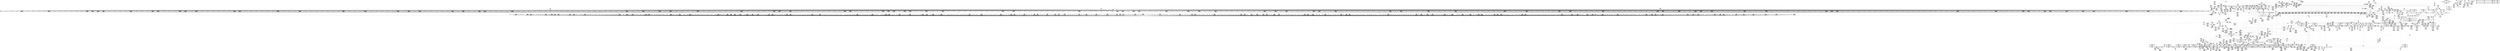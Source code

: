 digraph {
	CE0x3f4bdf0 [shape=record,shape=Mrecord,label="{CE0x3f4bdf0|common_perm_mnt_dentry:uid|security/apparmor/lsm.c,207}"]
	CE0x3fd4bc0 [shape=record,shape=Mrecord,label="{CE0x3fd4bc0|%struct.aa_profile*_null|*Constant*|*SummSource*}"]
	CE0x3f63520 [shape=record,shape=Mrecord,label="{CE0x3f63520|common_perm:tmp9|security/apparmor/lsm.c,172}"]
	CE0x3f1d270 [shape=record,shape=Mrecord,label="{CE0x3f1d270|80:_i64,_:_CRE_1208,1209_}"]
	CE0x3ee3860 [shape=record,shape=Mrecord,label="{CE0x3ee3860|0:_i16,_4:_i32,_8:_i16,_40:_%struct.super_block*,_72:_i32,_:_SCMRE_148,149_}"]
	CE0x3ed8de0 [shape=record,shape=Mrecord,label="{CE0x3ed8de0|common_perm_mnt_dentry:mode|security/apparmor/lsm.c,207|*SummSink*}"]
	CE0x3ed2640 [shape=record,shape=Mrecord,label="{CE0x3ed2640|apparmor_path_chmod:tmp12|*LoadInst*|security/apparmor/lsm.c,352|*SummSource*}"]
	CE0x3e93d70 [shape=record,shape=Mrecord,label="{CE0x3e93d70|apparmor_path_chmod:entry|*SummSource*}"]
	CE0x3f9c460 [shape=record,shape=Mrecord,label="{CE0x3f9c460|i64_5|*Constant*|*SummSink*}"]
	CE0x3f0bf30 [shape=record,shape=Mrecord,label="{CE0x3f0bf30|0:_i16,_4:_i32,_8:_i16,_40:_%struct.super_block*,_72:_i32,_:_SCMRE_928,929_}"]
	CE0x3f65d50 [shape=record,shape=Mrecord,label="{CE0x3f65d50|common_perm:tmp5|security/apparmor/lsm.c,169|*SummSink*}"]
	CE0x3f1bb00 [shape=record,shape=Mrecord,label="{CE0x3f1bb00|80:_i64,_:_CRE_648,656_|*MultipleSource*|*LoadInst*|security/apparmor/include/apparmor.h,117|security/apparmor/include/apparmor.h,117}"]
	CE0x3ec3ed0 [shape=record,shape=Mrecord,label="{CE0x3ec3ed0|aa_cred_profile:tmp32|security/apparmor/include/context.h,101|*SummSource*}"]
	CE0x3f05e50 [shape=record,shape=Mrecord,label="{CE0x3f05e50|0:_i16,_4:_i32,_8:_i16,_40:_%struct.super_block*,_72:_i32,_:_SCMRE_867,868_}"]
	CE0x3ed02a0 [shape=record,shape=Mrecord,label="{CE0x3ed02a0|i64_2|*Constant*|*SummSource*}"]
	CE0x3f24330 [shape=record,shape=Mrecord,label="{CE0x3f24330|80:_i64,_:_CRE_1215,1216_}"]
	CE0x3ed9a90 [shape=record,shape=Mrecord,label="{CE0x3ed9a90|__aa_current_profile:cred|security/apparmor/include/context.h,138|*SummSink*}"]
	CE0x3f34e00 [shape=record,shape=Mrecord,label="{CE0x3f34e00|80:_i64,_:_CRE_1676,1677_}"]
	CE0x3ef9e60 [shape=record,shape=Mrecord,label="{CE0x3ef9e60|0:_i16,_4:_i32,_8:_i16,_40:_%struct.super_block*,_72:_i32,_:_SCMRE_557,558_}"]
	CE0x3f09690 [shape=record,shape=Mrecord,label="{CE0x3f09690|0:_i16,_4:_i32,_8:_i16,_40:_%struct.super_block*,_72:_i32,_:_SCMRE_903,904_}"]
	CE0x3fbbb50 [shape=record,shape=Mrecord,label="{CE0x3fbbb50|aa_cred_profile:lnot|security/apparmor/include/context.h,100|*SummSink*}"]
	CE0x3f183c0 [shape=record,shape=Mrecord,label="{CE0x3f183c0|80:_i64,_:_CRE_582,583_}"]
	CE0x3f24bb0 [shape=record,shape=Mrecord,label="{CE0x3f24bb0|80:_i64,_:_CRE_1223,1224_}"]
	CE0x3f6ccd0 [shape=record,shape=Mrecord,label="{CE0x3f6ccd0|aa_cred_profile:if.then|*SummSink*}"]
	"CONST[source:0(mediator),value:2(dynamic)][purpose:{subject}][SnkIdx:1]"
	CE0x3fcdf30 [shape=record,shape=Mrecord,label="{CE0x3fcdf30|aa_cred_profile:tmp14|security/apparmor/include/context.h,100|*SummSink*}"]
	CE0x3f3ebc0 [shape=record,shape=Mrecord,label="{CE0x3f3ebc0|get_current:tmp2|*SummSource*}"]
	CE0x3f0ba50 [shape=record,shape=Mrecord,label="{CE0x3f0ba50|0:_i16,_4:_i32,_8:_i16,_40:_%struct.super_block*,_72:_i32,_:_SCMRE_925,926_}"]
	CE0x3f48bd0 [shape=record,shape=Mrecord,label="{CE0x3f48bd0|i32_2|*Constant*|*SummSink*}"]
	CE0x3f224c0 [shape=record,shape=Mrecord,label="{CE0x3f224c0|80:_i64,_:_CRE_452,453_}"]
	CE0x3ec2f10 [shape=record,shape=Mrecord,label="{CE0x3ec2f10|aa_cred_profile:tmp31|security/apparmor/include/context.h,100}"]
	CE0x3f0c5b0 [shape=record,shape=Mrecord,label="{CE0x3f0c5b0|0:_i16,_4:_i32,_8:_i16,_40:_%struct.super_block*,_72:_i32,_:_SCMRE_932,933_}"]
	CE0x3f50fa0 [shape=record,shape=Mrecord,label="{CE0x3f50fa0|common_perm_mnt_dentry:tmp1|*SummSource*}"]
	CE0x3effd20 [shape=record,shape=Mrecord,label="{CE0x3effd20|0:_i16,_4:_i32,_8:_i16,_40:_%struct.super_block*,_72:_i32,_:_SCMRE_616,617_}"]
	CE0x3ed2090 [shape=record,shape=Mrecord,label="{CE0x3ed2090|80:_i64,_:_CRE_64,72_|*MultipleSource*|*LoadInst*|security/apparmor/include/apparmor.h,117|security/apparmor/include/apparmor.h,117}"]
	CE0x3f24770 [shape=record,shape=Mrecord,label="{CE0x3f24770|80:_i64,_:_CRE_1219,1220_}"]
	CE0x3f6d230 [shape=record,shape=Mrecord,label="{CE0x3f6d230|common_perm:cmp|security/apparmor/lsm.c,169|*SummSink*}"]
	CE0x3f99290 [shape=record,shape=Mrecord,label="{CE0x3f99290|__aa_current_profile:tobool1|security/apparmor/include/context.h,138|*SummSource*}"]
	CE0x3ef5270 [shape=record,shape=Mrecord,label="{CE0x3ef5270|80:_i64,_:_CRE_1288,1296_|*MultipleSource*|*LoadInst*|security/apparmor/include/apparmor.h,117|security/apparmor/include/apparmor.h,117}"]
	CE0x3f1bcf0 [shape=record,shape=Mrecord,label="{CE0x3f1bcf0|80:_i64,_:_CRE_656,664_|*MultipleSource*|*LoadInst*|security/apparmor/include/apparmor.h,117|security/apparmor/include/apparmor.h,117}"]
	CE0x3ed7d90 [shape=record,shape=Mrecord,label="{CE0x3ed7d90|i64_4|*Constant*}"]
	CE0x3f07130 [shape=record,shape=Mrecord,label="{CE0x3f07130|0:_i16,_4:_i32,_8:_i16,_40:_%struct.super_block*,_72:_i32,_:_SCMRE_880,881_}"]
	CE0x3f21a20 [shape=record,shape=Mrecord,label="{CE0x3f21a20|80:_i64,_:_CRE_442,443_}"]
	CE0x3ef94c0 [shape=record,shape=Mrecord,label="{CE0x3ef94c0|0:_i16,_4:_i32,_8:_i16,_40:_%struct.super_block*,_72:_i32,_:_SCMRE_552,553_}"]
	CE0x3fd1940 [shape=record,shape=Mrecord,label="{CE0x3fd1940|aa_cred_profile:expval|security/apparmor/include/context.h,100}"]
	CE0x3ebb660 [shape=record,shape=Mrecord,label="{CE0x3ebb660|apparmor_path_chmod:tmp3|security/apparmor/lsm.c,349|*SummSink*}"]
	CE0x3f06290 [shape=record,shape=Mrecord,label="{CE0x3f06290|0:_i16,_4:_i32,_8:_i16,_40:_%struct.super_block*,_72:_i32,_:_SCMRE_871,872_}"]
	CE0x3f33ae0 [shape=record,shape=Mrecord,label="{CE0x3f33ae0|80:_i64,_:_CRE_1658,1659_}"]
	CE0x3fcd9e0 [shape=record,shape=Mrecord,label="{CE0x3fcd9e0|44:_i32,_48:_i16,_128:_i8*,_:_SCMRE_96,104_|*MultipleSource*|Function::aa_cred_profile&Arg::cred::|security/apparmor/include/context.h,138|security/apparmor/include/context.h,99}"]
	CE0x3f44ad0 [shape=record,shape=Mrecord,label="{CE0x3f44ad0|__aa_current_profile:tmp19|security/apparmor/include/context.h,138}"]
	CE0x3f27740 [shape=record,shape=Mrecord,label="{CE0x3f27740|80:_i64,_:_CRE_1264,1265_}"]
	CE0x3ed6220 [shape=record,shape=Mrecord,label="{CE0x3ed6220|i32_2|*Constant*}"]
	CE0x3f61ee0 [shape=record,shape=Mrecord,label="{CE0x3f61ee0|aa_cred_profile:tmp1}"]
	CE0x3efd620 [shape=record,shape=Mrecord,label="{CE0x3efd620|0:_i16,_4:_i32,_8:_i16,_40:_%struct.super_block*,_72:_i32,_:_SCMRE_592,593_}"]
	CE0x3edda90 [shape=record,shape=Mrecord,label="{CE0x3edda90|mediated_filesystem:bb|*SummSource*}"]
	CE0x3fcb9e0 [shape=record,shape=Mrecord,label="{CE0x3fcb9e0|i64_2|*Constant*}"]
	CE0x3f22190 [shape=record,shape=Mrecord,label="{CE0x3f22190|80:_i64,_:_CRE_449,450_}"]
	CE0x3f26420 [shape=record,shape=Mrecord,label="{CE0x3f26420|80:_i64,_:_CRE_1246,1247_}"]
	CE0x3fcbb70 [shape=record,shape=Mrecord,label="{CE0x3fcbb70|aa_cred_profile:tobool|security/apparmor/include/context.h,100|*SummSink*}"]
	CE0x3f17c50 [shape=record,shape=Mrecord,label="{CE0x3f17c50|80:_i64,_:_CRE_575,576_}"]
	CE0x3ef9d50 [shape=record,shape=Mrecord,label="{CE0x3ef9d50|0:_i16,_4:_i32,_8:_i16,_40:_%struct.super_block*,_72:_i32,_:_SCMRE_556,557_}"]
	CE0x3fbfbc0 [shape=record,shape=Mrecord,label="{CE0x3fbfbc0|i64*_getelementptr_inbounds_(_16_x_i64_,_16_x_i64_*___llvm_gcov_ctr46,_i64_0,_i64_13)|*Constant*|*SummSource*}"]
	CE0x3ede460 [shape=record,shape=Mrecord,label="{CE0x3ede460|mediated_filesystem:bb|*SummSink*}"]
	CE0x3fcbae0 [shape=record,shape=Mrecord,label="{CE0x3fcbae0|aa_cred_profile:tobool|security/apparmor/include/context.h,100|*SummSource*}"]
	CE0x3f0b230 [shape=record,shape=Mrecord,label="{CE0x3f0b230|0:_i16,_4:_i32,_8:_i16,_40:_%struct.super_block*,_72:_i32,_:_SCMRE_920,921_}"]
	CE0x3fcb580 [shape=record,shape=Mrecord,label="{CE0x3fcb580|%struct.aa_task_cxt*_null|*Constant*|*SummSource*}"]
	CE0x3efb260 [shape=record,shape=Mrecord,label="{CE0x3efb260|0:_i16,_4:_i32,_8:_i16,_40:_%struct.super_block*,_72:_i32,_:_SCMRE_570,571_}"]
	CE0x3f8ec40 [shape=record,shape=Mrecord,label="{CE0x3f8ec40|__aa_current_profile:call|security/apparmor/include/context.h,138|*SummSource*}"]
	CE0x3f22f60 [shape=record,shape=Mrecord,label="{CE0x3f22f60|80:_i64,_:_CRE_462,463_}"]
	CE0x3ecf8d0 [shape=record,shape=Mrecord,label="{CE0x3ecf8d0|mediated_filesystem:inode|Function::mediated_filesystem&Arg::inode::}"]
	CE0x3f205f0 [shape=record,shape=Mrecord,label="{CE0x3f205f0|80:_i64,_:_CRE_423,424_}"]
	CE0x3f192a0 [shape=record,shape=Mrecord,label="{CE0x3f192a0|80:_i64,_:_CRE_596,597_}"]
	CE0x3f3e040 [shape=record,shape=Mrecord,label="{CE0x3f3e040|common_perm:if.end|*SummSource*}"]
	CE0x3f0b3d0 [shape=record,shape=Mrecord,label="{CE0x3f0b3d0|0:_i16,_4:_i32,_8:_i16,_40:_%struct.super_block*,_72:_i32,_:_SCMRE_921,922_}"]
	CE0x3f17810 [shape=record,shape=Mrecord,label="{CE0x3f17810|80:_i64,_:_CRE_571,572_}"]
	CE0x3f0de30 [shape=record,shape=Mrecord,label="{CE0x3f0de30|0:_i16,_4:_i32,_8:_i16,_40:_%struct.super_block*,_72:_i32,_:_SCMRE_978,979_}"]
	CE0x3e9d560 [shape=record,shape=Mrecord,label="{CE0x3e9d560|0:_%struct.vfsmount*,_8:_%struct.dentry*,_:_CRE_0,8_|*MultipleSource*|Function::apparmor_path_chmod&Arg::path::|security/apparmor/lsm.c,349}"]
	CE0x3f317d0 [shape=record,shape=Mrecord,label="{CE0x3f317d0|80:_i64,_:_CRE_1625,1626_}"]
	CE0x3fd4d40 [shape=record,shape=Mrecord,label="{CE0x3fd4d40|aa_cred_profile:tobool1|security/apparmor/include/context.h,100|*SummSource*}"]
	CE0x3f91c40 [shape=record,shape=Mrecord,label="{CE0x3f91c40|__aa_current_profile:tmp10|security/apparmor/include/context.h,138|*SummSink*}"]
	CE0x3ef8260 [shape=record,shape=Mrecord,label="{CE0x3ef8260|0:_i16,_4:_i32,_8:_i16,_40:_%struct.super_block*,_72:_i32,_:_SCMRE_508,512_|*MultipleSource*|security/apparmor/include/apparmor.h,117|Function::mediated_filesystem&Arg::inode::|security/apparmor/lsm.c,349}"]
	CE0x3f90d40 [shape=record,shape=Mrecord,label="{CE0x3f90d40|get_current:tmp3|*SummSource*}"]
	CE0x3f0b8b0 [shape=record,shape=Mrecord,label="{CE0x3f0b8b0|0:_i16,_4:_i32,_8:_i16,_40:_%struct.super_block*,_72:_i32,_:_SCMRE_924,925_}"]
	CE0x3f08b30 [shape=record,shape=Mrecord,label="{CE0x3f08b30|0:_i16,_4:_i32,_8:_i16,_40:_%struct.super_block*,_72:_i32,_:_SCMRE_896,897_}"]
	CE0x3ef7360 [shape=record,shape=Mrecord,label="{CE0x3ef7360|0:_i16,_4:_i32,_8:_i16,_40:_%struct.super_block*,_72:_i32,_:_SCMRE_485,486_}"]
	CE0x3ea6b40 [shape=record,shape=Mrecord,label="{CE0x3ea6b40|apparmor_path_chmod:d_inode|security/apparmor/lsm.c,349|*SummSource*}"]
	CE0x3ef5050 [shape=record,shape=Mrecord,label="{CE0x3ef5050|80:_i64,_:_CRE_1279,1280_}"]
	CE0x3f26310 [shape=record,shape=Mrecord,label="{CE0x3f26310|80:_i64,_:_CRE_1245,1246_}"]
	CE0x3f215e0 [shape=record,shape=Mrecord,label="{CE0x3f215e0|80:_i64,_:_CRE_438,439_}"]
	CE0x3f27c90 [shape=record,shape=Mrecord,label="{CE0x3f27c90|80:_i64,_:_CRE_1269,1270_}"]
	CE0x3ecf670 [shape=record,shape=Mrecord,label="{CE0x3ecf670|apparmor_path_chmod:mnt|security/apparmor/lsm.c,352|*SummSource*}"]
	CE0x3ea2670 [shape=record,shape=Mrecord,label="{CE0x3ea2670|0:_%struct.vfsmount*,_8:_%struct.dentry*,_:_CRE_8,16_|*MultipleSource*|Function::apparmor_path_chmod&Arg::path::|security/apparmor/lsm.c,349}"]
	CE0x3fcde20 [shape=record,shape=Mrecord,label="{CE0x3fcde20|aa_cred_profile:tmp14|security/apparmor/include/context.h,100}"]
	CE0x3f36ad0 [shape=record,shape=Mrecord,label="{CE0x3f36ad0|80:_i64,_:_CRE_1768,1776_|*MultipleSource*|*LoadInst*|security/apparmor/include/apparmor.h,117|security/apparmor/include/apparmor.h,117}"]
	CE0x3fd0130 [shape=record,shape=Mrecord,label="{CE0x3fd0130|aa_cred_profile:tmp10|security/apparmor/include/context.h,100|*SummSink*}"]
	CE0x3f32af0 [shape=record,shape=Mrecord,label="{CE0x3f32af0|80:_i64,_:_CRE_1643,1644_}"]
	CE0x3eef890 [shape=record,shape=Mrecord,label="{CE0x3eef890|0:_i16,_4:_i32,_8:_i16,_40:_%struct.super_block*,_72:_i32,_:_SCMRE_290,291_}"]
	CE0x3f33d00 [shape=record,shape=Mrecord,label="{CE0x3f33d00|80:_i64,_:_CRE_1660,1661_}"]
	CE0x3f270e0 [shape=record,shape=Mrecord,label="{CE0x3f270e0|80:_i64,_:_CRE_1258,1259_}"]
	CE0x3ecde10 [shape=record,shape=Mrecord,label="{CE0x3ecde10|i64*_getelementptr_inbounds_(_2_x_i64_,_2_x_i64_*___llvm_gcov_ctr55,_i64_0,_i64_1)|*Constant*}"]
	CE0x3f32270 [shape=record,shape=Mrecord,label="{CE0x3f32270|80:_i64,_:_CRE_1635,1636_}"]
	CE0x3f310c0 [shape=record,shape=Mrecord,label="{CE0x3f310c0|80:_i64,_:_CRE_1618,1619_}"]
	CE0x3f69330 [shape=record,shape=Mrecord,label="{CE0x3f69330|__aa_current_profile:tmp8|security/apparmor/include/context.h,138|*SummSource*}"]
	CE0x3ee72e0 [shape=record,shape=Mrecord,label="{CE0x3ee72e0|0:_i16,_4:_i32,_8:_i16,_40:_%struct.super_block*,_72:_i32,_:_SCMRE_184,185_}"]
	CE0x3edb8b0 [shape=record,shape=Mrecord,label="{CE0x3edb8b0|apparmor_path_chmod:retval.0|*SummSink*}"]
	CE0x3ec3f40 [shape=record,shape=Mrecord,label="{CE0x3ec3f40|aa_cred_profile:tmp32|security/apparmor/include/context.h,101|*SummSink*}"]
	CE0x3f6c110 [shape=record,shape=Mrecord,label="{CE0x3f6c110|common_perm:cond|Function::common_perm&Arg::cond::|*SummSource*}"]
	CE0x3f46a80 [shape=record,shape=Mrecord,label="{CE0x3f46a80|__aa_current_profile:tmp18|security/apparmor/include/context.h,138|*SummSink*}"]
	CE0x3ece740 [shape=record,shape=Mrecord,label="{CE0x3ece740|mediated_filesystem:tmp3|*SummSource*}"]
	CE0x3f4aea0 [shape=record,shape=Mrecord,label="{CE0x3f4aea0|i1_true|*Constant*|*SummSource*}"]
	CE0x3fd0bc0 [shape=record,shape=Mrecord,label="{CE0x3fd0bc0|44:_i32,_48:_i16,_128:_i8*,_:_SCMRE_136,144_|*MultipleSource*|Function::aa_cred_profile&Arg::cred::|security/apparmor/include/context.h,138|security/apparmor/include/context.h,99}"]
	CE0x3f63bd0 [shape=record,shape=Mrecord,label="{CE0x3f63bd0|common_perm:tmp10|security/apparmor/lsm.c,172|*SummSource*}"]
	CE0x3f260f0 [shape=record,shape=Mrecord,label="{CE0x3f260f0|80:_i64,_:_CRE_1243,1244_}"]
	CE0x3f2d280 [shape=record,shape=Mrecord,label="{CE0x3f2d280|80:_i64,_:_CRE_1338,1339_}"]
	CE0x3ef4f40 [shape=record,shape=Mrecord,label="{CE0x3ef4f40|80:_i64,_:_CRE_1278,1279_}"]
	CE0x3f24ee0 [shape=record,shape=Mrecord,label="{CE0x3f24ee0|80:_i64,_:_CRE_1226,1227_}"]
	CE0x3f1ad30 [shape=record,shape=Mrecord,label="{CE0x3f1ad30|80:_i64,_:_CRE_621,622_}"]
	CE0x3efa700 [shape=record,shape=Mrecord,label="{CE0x3efa700|0:_i16,_4:_i32,_8:_i16,_40:_%struct.super_block*,_72:_i32,_:_SCMRE_563,564_}"]
	CE0x3f24060 [shape=record,shape=Mrecord,label="{CE0x3f24060|80:_i64,_:_CRE_1212,1213_}"]
	CE0x3f00a20 [shape=record,shape=Mrecord,label="{CE0x3f00a20|0:_i16,_4:_i32,_8:_i16,_40:_%struct.super_block*,_72:_i32,_:_SCMRE_624,628_|*MultipleSource*|security/apparmor/include/apparmor.h,117|Function::mediated_filesystem&Arg::inode::|security/apparmor/lsm.c,349}"]
	CE0x3efa560 [shape=record,shape=Mrecord,label="{CE0x3efa560|0:_i16,_4:_i32,_8:_i16,_40:_%struct.super_block*,_72:_i32,_:_SCMRE_562,563_}"]
	CE0x3fb9de0 [shape=record,shape=Mrecord,label="{CE0x3fb9de0|aa_cred_profile:tmp21|security/apparmor/include/context.h,100|*SummSink*}"]
	CE0x3f42700 [shape=record,shape=Mrecord,label="{CE0x3f42700|i64*_getelementptr_inbounds_(_11_x_i64_,_11_x_i64_*___llvm_gcov_ctr58,_i64_0,_i64_9)|*Constant*|*SummSource*}"]
	CE0x3ed1600 [shape=record,shape=Mrecord,label="{CE0x3ed1600|80:_i64,_:_CRE_20,21_|*MultipleSource*|*LoadInst*|security/apparmor/include/apparmor.h,117|security/apparmor/include/apparmor.h,117}"]
	CE0x3f49060 [shape=record,shape=Mrecord,label="{CE0x3f49060|common_perm_mnt_dentry:tmp5|security/apparmor/lsm.c,207|*SummSource*}"]
	CE0x3f1ec70 [shape=record,shape=Mrecord,label="{CE0x3f1ec70|80:_i64,_:_CRE_399,400_}"]
	CE0x3f454d0 [shape=record,shape=Mrecord,label="{CE0x3f454d0|__aa_current_profile:call4|security/apparmor/include/context.h,138|*SummSource*}"]
	CE0x3f2fbf0 [shape=record,shape=Mrecord,label="{CE0x3f2fbf0|80:_i64,_:_CRE_1384,1392_|*MultipleSource*|*LoadInst*|security/apparmor/include/apparmor.h,117|security/apparmor/include/apparmor.h,117}"]
	CE0x3f09010 [shape=record,shape=Mrecord,label="{CE0x3f09010|0:_i16,_4:_i32,_8:_i16,_40:_%struct.super_block*,_72:_i32,_:_SCMRE_899,900_}"]
	CE0x3f2f260 [shape=record,shape=Mrecord,label="{CE0x3f2f260|80:_i64,_:_CRE_1368,1369_}"]
	CE0x3f0a870 [shape=record,shape=Mrecord,label="{CE0x3f0a870|0:_i16,_4:_i32,_8:_i16,_40:_%struct.super_block*,_72:_i32,_:_SCMRE_914,915_}"]
	CE0x3f47320 [shape=record,shape=Mrecord,label="{CE0x3f47320|GLOBAL:get_current|*Constant*|*SummSource*}"]
	CE0x3f158f0 [shape=record,shape=Mrecord,label="{CE0x3f158f0|80:_i64,_:_CRE_16,20_|*MultipleSource*|*LoadInst*|security/apparmor/include/apparmor.h,117|security/apparmor/include/apparmor.h,117}"]
	CE0x3f1f0b0 [shape=record,shape=Mrecord,label="{CE0x3f1f0b0|80:_i64,_:_CRE_403,404_}"]
	CE0x3f36310 [shape=record,shape=Mrecord,label="{CE0x3f36310|80:_i64,_:_CRE_1728,1736_|*MultipleSource*|*LoadInst*|security/apparmor/include/apparmor.h,117|security/apparmor/include/apparmor.h,117}"]
	CE0x3eefa30 [shape=record,shape=Mrecord,label="{CE0x3eefa30|0:_i16,_4:_i32,_8:_i16,_40:_%struct.super_block*,_72:_i32,_:_SCMRE_291,292_}"]
	CE0x3f024a0 [shape=record,shape=Mrecord,label="{CE0x3f024a0|0:_i16,_4:_i32,_8:_i16,_40:_%struct.super_block*,_72:_i32,_:_SCMRE_696,704_|*MultipleSource*|security/apparmor/include/apparmor.h,117|Function::mediated_filesystem&Arg::inode::|security/apparmor/lsm.c,349}"]
	CE0x3f3ab70 [shape=record,shape=Mrecord,label="{CE0x3f3ab70|_call_void_mcount()_#2|*SummSink*}"]
	CE0x3f17700 [shape=record,shape=Mrecord,label="{CE0x3f17700|80:_i64,_:_CRE_570,571_}"]
	CE0x3f621c0 [shape=record,shape=Mrecord,label="{CE0x3f621c0|__aa_current_profile:tmp1|*SummSink*}"]
	CE0x3f9c050 [shape=record,shape=Mrecord,label="{CE0x3f9c050|get_current:tmp4|./arch/x86/include/asm/current.h,14|*SummSource*}"]
	CE0x3f1ab10 [shape=record,shape=Mrecord,label="{CE0x3f1ab10|80:_i64,_:_CRE_619,620_}"]
	CE0x3f3e1f0 [shape=record,shape=Mrecord,label="{CE0x3f3e1f0|i64*_getelementptr_inbounds_(_5_x_i64_,_5_x_i64_*___llvm_gcov_ctr57,_i64_0,_i64_0)|*Constant*|*SummSource*}"]
	CE0x3ef6500 [shape=record,shape=Mrecord,label="{CE0x3ef6500|80:_i64,_:_CRE_1317,1318_}"]
	CE0x3f2e8d0 [shape=record,shape=Mrecord,label="{CE0x3f2e8d0|80:_i64,_:_CRE_1359,1360_}"]
	CE0x3f146d0 [shape=record,shape=Mrecord,label="{CE0x3f146d0|80:_i64,_:_CRE_280,288_|*MultipleSource*|*LoadInst*|security/apparmor/include/apparmor.h,117|security/apparmor/include/apparmor.h,117}"]
	CE0x3f42f60 [shape=record,shape=Mrecord,label="{CE0x3f42f60|__aa_current_profile:tmp16|security/apparmor/include/context.h,138|*SummSink*}"]
	CE0x3f33150 [shape=record,shape=Mrecord,label="{CE0x3f33150|80:_i64,_:_CRE_1649,1650_}"]
	CE0x3edfe40 [shape=record,shape=Mrecord,label="{CE0x3edfe40|0:_i16,_4:_i32,_8:_i16,_40:_%struct.super_block*,_72:_i32,_:_SCMRE_16,24_|*MultipleSource*|security/apparmor/include/apparmor.h,117|Function::mediated_filesystem&Arg::inode::|security/apparmor/lsm.c,349}"]
	CE0x3ed0d40 [shape=record,shape=Mrecord,label="{CE0x3ed0d40|apparmor_path_chmod:call|security/apparmor/lsm.c,349|*SummSink*}"]
	CE0x3f69c10 [shape=record,shape=Mrecord,label="{CE0x3f69c10|aa_cred_profile:do.cond|*SummSink*}"]
	CE0x3f25dc0 [shape=record,shape=Mrecord,label="{CE0x3f25dc0|80:_i64,_:_CRE_1240,1241_}"]
	CE0x3f45c20 [shape=record,shape=Mrecord,label="{CE0x3f45c20|GLOBAL:aa_cred_profile|*Constant*|*SummSource*}"]
	CE0x3f36500 [shape=record,shape=Mrecord,label="{CE0x3f36500|80:_i64,_:_CRE_1736,1752_|*MultipleSource*|*LoadInst*|security/apparmor/include/apparmor.h,117|security/apparmor/include/apparmor.h,117}"]
	CE0x3f630c0 [shape=record,shape=Mrecord,label="{CE0x3f630c0|__aa_current_profile:land.lhs.true|*SummSink*}"]
	CE0x3f6a710 [shape=record,shape=Mrecord,label="{CE0x3f6a710|common_perm_mnt_dentry:call|security/apparmor/lsm.c,211|*SummSink*}"]
	CE0x3fb8500 [shape=record,shape=Mrecord,label="{CE0x3fb8500|aa_cred_profile:tmp18|security/apparmor/include/context.h,100|*SummSink*}"]
	CE0x3eee030 [shape=record,shape=Mrecord,label="{CE0x3eee030|0:_i16,_4:_i32,_8:_i16,_40:_%struct.super_block*,_72:_i32,_:_SCMRE_275,276_}"]
	CE0x3f091b0 [shape=record,shape=Mrecord,label="{CE0x3f091b0|0:_i16,_4:_i32,_8:_i16,_40:_%struct.super_block*,_72:_i32,_:_SCMRE_900,901_}"]
	CE0x3f00bc0 [shape=record,shape=Mrecord,label="{CE0x3f00bc0|0:_i16,_4:_i32,_8:_i16,_40:_%struct.super_block*,_72:_i32,_:_SCMRE_632,640_|*MultipleSource*|security/apparmor/include/apparmor.h,117|Function::mediated_filesystem&Arg::inode::|security/apparmor/lsm.c,349}"]
	CE0x3fd1710 [shape=record,shape=Mrecord,label="{CE0x3fd1710|GLOBAL:llvm.expect.i64|*Constant*}"]
	CE0x3f05190 [shape=record,shape=Mrecord,label="{CE0x3f05190|0:_i16,_4:_i32,_8:_i16,_40:_%struct.super_block*,_72:_i32,_:_SCMRE_848,856_|*MultipleSource*|security/apparmor/include/apparmor.h,117|Function::mediated_filesystem&Arg::inode::|security/apparmor/lsm.c,349}"]
	CE0x3f6dcd0 [shape=record,shape=Mrecord,label="{CE0x3f6dcd0|GLOBAL:__llvm_gcov_ctr57|Global_var:__llvm_gcov_ctr57}"]
	CE0x3ecba40 [shape=record,shape=Mrecord,label="{CE0x3ecba40|common_perm_mnt_dentry:path|security/apparmor/lsm.c, 206|*SummSink*}"]
	CE0x3efcfa0 [shape=record,shape=Mrecord,label="{CE0x3efcfa0|0:_i16,_4:_i32,_8:_i16,_40:_%struct.super_block*,_72:_i32,_:_SCMRE_588,589_}"]
	CE0x3f5f500 [shape=record,shape=Mrecord,label="{CE0x3f5f500|aa_path_perm:profile|Function::aa_path_perm&Arg::profile::}"]
	CE0x3f0c410 [shape=record,shape=Mrecord,label="{CE0x3f0c410|0:_i16,_4:_i32,_8:_i16,_40:_%struct.super_block*,_72:_i32,_:_SCMRE_931,932_}"]
	CE0x3ef7b80 [shape=record,shape=Mrecord,label="{CE0x3ef7b80|0:_i16,_4:_i32,_8:_i16,_40:_%struct.super_block*,_72:_i32,_:_SCMRE_500,504_|*MultipleSource*|security/apparmor/include/apparmor.h,117|Function::mediated_filesystem&Arg::inode::|security/apparmor/lsm.c,349}"]
	CE0x3f222a0 [shape=record,shape=Mrecord,label="{CE0x3f222a0|80:_i64,_:_CRE_450,451_}"]
	CE0x3fbdb40 [shape=record,shape=Mrecord,label="{CE0x3fbdb40|i8*_getelementptr_inbounds_(_36_x_i8_,_36_x_i8_*_.str12,_i32_0,_i32_0)|*Constant*}"]
	CE0x3f1b390 [shape=record,shape=Mrecord,label="{CE0x3f1b390|80:_i64,_:_CRE_627,628_}"]
	CE0x3f0d8f0 [shape=record,shape=Mrecord,label="{CE0x3f0d8f0|0:_i16,_4:_i32,_8:_i16,_40:_%struct.super_block*,_72:_i32,_:_SCMRE_976,977_}"]
	CE0x3f1c4e0 [shape=record,shape=Mrecord,label="{CE0x3f1c4e0|80:_i64,_:_CRE_696,704_|*MultipleSource*|*LoadInst*|security/apparmor/include/apparmor.h,117|security/apparmor/include/apparmor.h,117}"]
	CE0x3f00200 [shape=record,shape=Mrecord,label="{CE0x3f00200|0:_i16,_4:_i32,_8:_i16,_40:_%struct.super_block*,_72:_i32,_:_SCMRE_619,620_}"]
	CE0x3f27850 [shape=record,shape=Mrecord,label="{CE0x3f27850|80:_i64,_:_CRE_1265,1266_}"]
	CE0x3eda4a0 [shape=record,shape=Mrecord,label="{CE0x3eda4a0|common_perm_mnt_dentry:d_inode3|security/apparmor/lsm.c,208|*SummSink*}"]
	CE0x3f25760 [shape=record,shape=Mrecord,label="{CE0x3f25760|80:_i64,_:_CRE_1234,1235_}"]
	CE0x3f1cca0 [shape=record,shape=Mrecord,label="{CE0x3f1cca0|80:_i64,_:_CRE_736,880_|*MultipleSource*|*LoadInst*|security/apparmor/include/apparmor.h,117|security/apparmor/include/apparmor.h,117}"]
	CE0x3f08cd0 [shape=record,shape=Mrecord,label="{CE0x3f08cd0|0:_i16,_4:_i32,_8:_i16,_40:_%struct.super_block*,_72:_i32,_:_SCMRE_897,898_}"]
	CE0x3eb4200 [shape=record,shape=Mrecord,label="{CE0x3eb4200|common_perm_mnt_dentry:op|Function::common_perm_mnt_dentry&Arg::op::|*SummSource*}"]
	CE0x3ee99e0 [shape=record,shape=Mrecord,label="{CE0x3ee99e0|0:_i16,_4:_i32,_8:_i16,_40:_%struct.super_block*,_72:_i32,_:_SCMRE_208,210_|*MultipleSource*|security/apparmor/include/apparmor.h,117|Function::mediated_filesystem&Arg::inode::|security/apparmor/lsm.c,349}"]
	CE0x3f45ac0 [shape=record,shape=Mrecord,label="{CE0x3f45ac0|aa_cred_profile:entry}"]
	CE0x3fbd090 [shape=record,shape=Mrecord,label="{CE0x3fbd090|aa_cred_profile:conv|security/apparmor/include/context.h,100}"]
	CE0x3f38400 [shape=record,shape=Mrecord,label="{CE0x3f38400|80:_i64,_:_CRE_1872,1873_}"]
	CE0x3f93170 [shape=record,shape=Mrecord,label="{CE0x3f93170|_call_void_mcount()_#2|*SummSource*}"]
	CE0x3ef0730 [shape=record,shape=Mrecord,label="{CE0x3ef0730|0:_i16,_4:_i32,_8:_i16,_40:_%struct.super_block*,_72:_i32,_:_SCMRE_299,300_}"]
	CE0x3f0ad50 [shape=record,shape=Mrecord,label="{CE0x3f0ad50|0:_i16,_4:_i32,_8:_i16,_40:_%struct.super_block*,_72:_i32,_:_SCMRE_917,918_}"]
	CE0x3f21b30 [shape=record,shape=Mrecord,label="{CE0x3f21b30|80:_i64,_:_CRE_443,444_}"]
	CE0x3ee5dc0 [shape=record,shape=Mrecord,label="{CE0x3ee5dc0|0:_i16,_4:_i32,_8:_i16,_40:_%struct.super_block*,_72:_i32,_:_SCMRE_171,172_}"]
	CE0x3ed05b0 [shape=record,shape=Mrecord,label="{CE0x3ed05b0|i64_0|*Constant*}"]
	CE0x3f48ab0 [shape=record,shape=Mrecord,label="{CE0x3f48ab0|common_perm_mnt_dentry:tmp6|security/apparmor/lsm.c,207}"]
	CE0x3f5e020 [shape=record,shape=Mrecord,label="{CE0x3f5e020|common_perm:tmp8|security/apparmor/lsm.c,170}"]
	CE0x3ee3ee0 [shape=record,shape=Mrecord,label="{CE0x3ee3ee0|0:_i16,_4:_i32,_8:_i16,_40:_%struct.super_block*,_72:_i32,_:_SCMRE_152,153_}"]
	CE0x3ebd990 [shape=record,shape=Mrecord,label="{CE0x3ebd990|i64*_getelementptr_inbounds_(_6_x_i64_,_6_x_i64_*___llvm_gcov_ctr82,_i64_0,_i64_4)|*Constant*}"]
	CE0x3ebb520 [shape=record,shape=Mrecord,label="{CE0x3ebb520|apparmor_path_chmod:tmp3|security/apparmor/lsm.c,349}"]
	CE0x3f1d9f0 [shape=record,shape=Mrecord,label="{CE0x3f1d9f0|80:_i64,_:_CRE_352,360_|*MultipleSource*|*LoadInst*|security/apparmor/include/apparmor.h,117|security/apparmor/include/apparmor.h,117}"]
	CE0x3f37860 [shape=record,shape=Mrecord,label="{CE0x3f37860|80:_i64,_:_CRE_1824,1828_|*MultipleSource*|*LoadInst*|security/apparmor/include/apparmor.h,117|security/apparmor/include/apparmor.h,117}"]
	CE0x3ea0b90 [shape=record,shape=Mrecord,label="{CE0x3ea0b90|i32_5|*Constant*|*SummSource*}"]
	CE0x3eef210 [shape=record,shape=Mrecord,label="{CE0x3eef210|0:_i16,_4:_i32,_8:_i16,_40:_%struct.super_block*,_72:_i32,_:_SCMRE_286,287_}"]
	CE0x3ee07c0 [shape=record,shape=Mrecord,label="{CE0x3ee07c0|0:_i16,_4:_i32,_8:_i16,_40:_%struct.super_block*,_72:_i32,_:_SCMRE_48,56_|*MultipleSource*|security/apparmor/include/apparmor.h,117|Function::mediated_filesystem&Arg::inode::|security/apparmor/lsm.c,349}"]
	CE0x3ee9360 [shape=record,shape=Mrecord,label="{CE0x3ee9360|0:_i16,_4:_i32,_8:_i16,_40:_%struct.super_block*,_72:_i32,_:_SCMRE_204,205_}"]
	CE0x3f0abb0 [shape=record,shape=Mrecord,label="{CE0x3f0abb0|0:_i16,_4:_i32,_8:_i16,_40:_%struct.super_block*,_72:_i32,_:_SCMRE_916,917_}"]
	CE0x3f280d0 [shape=record,shape=Mrecord,label="{CE0x3f280d0|80:_i64,_:_CRE_1273,1274_}"]
	CE0x3ee8660 [shape=record,shape=Mrecord,label="{CE0x3ee8660|0:_i16,_4:_i32,_8:_i16,_40:_%struct.super_block*,_72:_i32,_:_SCMRE_196,197_}"]
	CE0x3f434c0 [shape=record,shape=Mrecord,label="{CE0x3f434c0|i8_1|*Constant*|*SummSource*}"]
	CE0x3f2cc20 [shape=record,shape=Mrecord,label="{CE0x3f2cc20|80:_i64,_:_CRE_1332,1333_}"]
	CE0x3f27a70 [shape=record,shape=Mrecord,label="{CE0x3f27a70|80:_i64,_:_CRE_1267,1268_}"]
	CE0x3ef87a0 [shape=record,shape=Mrecord,label="{CE0x3ef87a0|0:_i16,_4:_i32,_8:_i16,_40:_%struct.super_block*,_72:_i32,_:_SCMRE_520,528_|*MultipleSource*|security/apparmor/include/apparmor.h,117|Function::mediated_filesystem&Arg::inode::|security/apparmor/lsm.c,349}"]
	CE0x3f233a0 [shape=record,shape=Mrecord,label="{CE0x3f233a0|80:_i64,_:_CRE_480,488_|*MultipleSource*|*LoadInst*|security/apparmor/include/apparmor.h,117|security/apparmor/include/apparmor.h,117}"]
	CE0x3ecc280 [shape=record,shape=Mrecord,label="{CE0x3ecc280|i32_0|*Constant*}"]
	CE0x3f13940 [shape=record,shape=Mrecord,label="{CE0x3f13940|80:_i64,_:_CRE_224,240_|*MultipleSource*|*LoadInst*|security/apparmor/include/apparmor.h,117|security/apparmor/include/apparmor.h,117}"]
	CE0x3fc1870 [shape=record,shape=Mrecord,label="{CE0x3fc1870|i64*_getelementptr_inbounds_(_16_x_i64_,_16_x_i64_*___llvm_gcov_ctr46,_i64_0,_i64_10)|*Constant*|*SummSource*}"]
	CE0x3f0a050 [shape=record,shape=Mrecord,label="{CE0x3f0a050|0:_i16,_4:_i32,_8:_i16,_40:_%struct.super_block*,_72:_i32,_:_SCMRE_909,910_}"]
	CE0x3ed7310 [shape=record,shape=Mrecord,label="{CE0x3ed7310|i32_4|*Constant*|*SummSource*}"]
	CE0x3f13b30 [shape=record,shape=Mrecord,label="{CE0x3f13b30|80:_i64,_:_CRE_240,248_|*MultipleSource*|*LoadInst*|security/apparmor/include/apparmor.h,117|security/apparmor/include/apparmor.h,117}"]
	CE0x3f92d20 [shape=record,shape=Mrecord,label="{CE0x3f92d20|GLOBAL:__llvm_gcov_ctr58|Global_var:__llvm_gcov_ctr58|*SummSink*}"]
	CE0x3eec970 [shape=record,shape=Mrecord,label="{CE0x3eec970|0:_i16,_4:_i32,_8:_i16,_40:_%struct.super_block*,_72:_i32,_:_SCMRE_261,262_}"]
	CE0x3f38950 [shape=record,shape=Mrecord,label="{CE0x3f38950|80:_i64,_:_CRE_1875,1876_}"]
	CE0x3f2ce40 [shape=record,shape=Mrecord,label="{CE0x3f2ce40|80:_i64,_:_CRE_1334,1335_}"]
	CE0x3fd2f50 [shape=record,shape=Mrecord,label="{CE0x3fd2f50|aa_cred_profile:lor.rhs}"]
	CE0x3f326b0 [shape=record,shape=Mrecord,label="{CE0x3f326b0|80:_i64,_:_CRE_1639,1640_}"]
	CE0x3f4e6b0 [shape=record,shape=Mrecord,label="{CE0x3f4e6b0|common_perm_mnt_dentry:mnt1|security/apparmor/lsm.c,206}"]
	CE0x3ed5ef0 [shape=record,shape=Mrecord,label="{CE0x3ed5ef0|common_perm_mnt_dentry:tmp4|*LoadInst*|security/apparmor/lsm.c,207|*SummSource*}"]
	CE0x3eec150 [shape=record,shape=Mrecord,label="{CE0x3eec150|0:_i16,_4:_i32,_8:_i16,_40:_%struct.super_block*,_72:_i32,_:_SCMRE_256,257_}"]
	CE0x3f3c2a0 [shape=record,shape=Mrecord,label="{CE0x3f3c2a0|common_perm_mnt_dentry:d_inode|security/apparmor/lsm.c,207|*SummSource*}"]
	CE0x3fbcd50 [shape=record,shape=Mrecord,label="{CE0x3fbcd50|aa_cred_profile:lnot.ext|security/apparmor/include/context.h,100|*SummSource*}"]
	CE0x3f4d270 [shape=record,shape=Mrecord,label="{CE0x3f4d270|common_perm_mnt_dentry:tmp2}"]
	CE0x3f3ca80 [shape=record,shape=Mrecord,label="{CE0x3f3ca80|aa_cred_profile:profile|security/apparmor/include/context.h,100}"]
	CE0x3ee3a00 [shape=record,shape=Mrecord,label="{CE0x3ee3a00|0:_i16,_4:_i32,_8:_i16,_40:_%struct.super_block*,_72:_i32,_:_SCMRE_149,150_}"]
	CE0x3ef6e80 [shape=record,shape=Mrecord,label="{CE0x3ef6e80|0:_i16,_4:_i32,_8:_i16,_40:_%struct.super_block*,_72:_i32,_:_SCMRE_482,483_}"]
	CE0x3ee1140 [shape=record,shape=Mrecord,label="{CE0x3ee1140|0:_i16,_4:_i32,_8:_i16,_40:_%struct.super_block*,_72:_i32,_:_SCMRE_76,80_|*MultipleSource*|security/apparmor/include/apparmor.h,117|Function::mediated_filesystem&Arg::inode::|security/apparmor/lsm.c,349}"]
	CE0x3ee3d40 [shape=record,shape=Mrecord,label="{CE0x3ee3d40|0:_i16,_4:_i32,_8:_i16,_40:_%struct.super_block*,_72:_i32,_:_SCMRE_151,152_}"]
	CE0x3f204e0 [shape=record,shape=Mrecord,label="{CE0x3f204e0|80:_i64,_:_CRE_422,423_}"]
	CE0x3eeac30 [shape=record,shape=Mrecord,label="{CE0x3eeac30|0:_i16,_4:_i32,_8:_i16,_40:_%struct.super_block*,_72:_i32,_:_SCMRE_242,243_}"]
	CE0x3eec2f0 [shape=record,shape=Mrecord,label="{CE0x3eec2f0|0:_i16,_4:_i32,_8:_i16,_40:_%struct.super_block*,_72:_i32,_:_SCMRE_257,258_}"]
	CE0x3e9db90 [shape=record,shape=Mrecord,label="{CE0x3e9db90|apparmor_path_chmod:tmp7|security/apparmor/lsm.c,349}"]
	CE0x3f08990 [shape=record,shape=Mrecord,label="{CE0x3f08990|0:_i16,_4:_i32,_8:_i16,_40:_%struct.super_block*,_72:_i32,_:_SCMRE_895,896_}"]
	CE0x3edc350 [shape=record,shape=Mrecord,label="{CE0x3edc350|apparmor_path_chmod:tmp14|security/apparmor/lsm.c,353|*SummSink*}"]
	CE0x3f23fb0 [shape=record,shape=Mrecord,label="{CE0x3f23fb0|80:_i64,_:_CRE_1211,1212_}"]
	CE0x3f24440 [shape=record,shape=Mrecord,label="{CE0x3f24440|80:_i64,_:_CRE_1216,1217_}"]
	CE0x3f3dc30 [shape=record,shape=Mrecord,label="{CE0x3f3dc30|__aa_current_profile:call|security/apparmor/include/context.h,138|*SummSink*}"]
	CE0x3f2d390 [shape=record,shape=Mrecord,label="{CE0x3f2d390|80:_i64,_:_CRE_1339,1340_}"]
	CE0x3f16340 [shape=record,shape=Mrecord,label="{CE0x3f16340|80:_i64,_:_CRE_528,536_|*MultipleSource*|*LoadInst*|security/apparmor/include/apparmor.h,117|security/apparmor/include/apparmor.h,117}"]
	CE0x3f9c800 [shape=record,shape=Mrecord,label="{CE0x3f9c800|__aa_current_profile:tmp9|security/apparmor/include/context.h,138}"]
	CE0x3f14ca0 [shape=record,shape=Mrecord,label="{CE0x3f14ca0|80:_i64,_:_CRE_304,312_|*MultipleSource*|*LoadInst*|security/apparmor/include/apparmor.h,117|security/apparmor/include/apparmor.h,117}"]
	CE0x3f348b0 [shape=record,shape=Mrecord,label="{CE0x3f348b0|80:_i64,_:_CRE_1671,1672_}"]
	CE0x3ee6c60 [shape=record,shape=Mrecord,label="{CE0x3ee6c60|0:_i16,_4:_i32,_8:_i16,_40:_%struct.super_block*,_72:_i32,_:_SCMRE_180,181_}"]
	CE0x3f43120 [shape=record,shape=Mrecord,label="{CE0x3f43120|i8_1|*Constant*}"]
	CE0x3ecbdd0 [shape=record,shape=Mrecord,label="{CE0x3ecbdd0|i32_0|*Constant*}"]
	CE0x3f2c5c0 [shape=record,shape=Mrecord,label="{CE0x3f2c5c0|80:_i64,_:_CRE_1326,1327_}"]
	CE0x3f1fe80 [shape=record,shape=Mrecord,label="{CE0x3f1fe80|80:_i64,_:_CRE_416,417_}"]
	CE0x3efaf20 [shape=record,shape=Mrecord,label="{CE0x3efaf20|0:_i16,_4:_i32,_8:_i16,_40:_%struct.super_block*,_72:_i32,_:_SCMRE_568,569_}"]
	CE0x3f05f60 [shape=record,shape=Mrecord,label="{CE0x3f05f60|0:_i16,_4:_i32,_8:_i16,_40:_%struct.super_block*,_72:_i32,_:_SCMRE_868,869_}"]
	CE0x3fd1550 [shape=record,shape=Mrecord,label="{CE0x3fd1550|aa_cred_profile:conv|security/apparmor/include/context.h,100|*SummSink*}"]
	CE0x3f1b6c0 [shape=record,shape=Mrecord,label="{CE0x3f1b6c0|80:_i64,_:_CRE_630,631_}"]
	CE0x3f93ba0 [shape=record,shape=Mrecord,label="{CE0x3f93ba0|__aa_current_profile:tmp4|security/apparmor/include/context.h,138}"]
	CE0x3f2c6d0 [shape=record,shape=Mrecord,label="{CE0x3f2c6d0|80:_i64,_:_CRE_1327,1328_}"]
	CE0x3f402f0 [shape=record,shape=Mrecord,label="{CE0x3f402f0|i64*_getelementptr_inbounds_(_11_x_i64_,_11_x_i64_*___llvm_gcov_ctr58,_i64_0,_i64_8)|*Constant*|*SummSink*}"]
	CE0x3ef5c80 [shape=record,shape=Mrecord,label="{CE0x3ef5c80|80:_i64,_:_CRE_1309,1310_}"]
	CE0x3f93d20 [shape=record,shape=Mrecord,label="{CE0x3f93d20|i64_0|*Constant*}"]
	CE0x3f0a1f0 [shape=record,shape=Mrecord,label="{CE0x3f0a1f0|0:_i16,_4:_i32,_8:_i16,_40:_%struct.super_block*,_72:_i32,_:_SCMRE_910,911_}"]
	CE0x3ef45f0 [shape=record,shape=Mrecord,label="{CE0x3ef45f0|0:_i16,_4:_i32,_8:_i16,_40:_%struct.super_block*,_72:_i32,_:_SCMRE_448,456_|*MultipleSource*|security/apparmor/include/apparmor.h,117|Function::mediated_filesystem&Arg::inode::|security/apparmor/lsm.c,349}"]
	CE0x3f1ee90 [shape=record,shape=Mrecord,label="{CE0x3f1ee90|80:_i64,_:_CRE_401,402_}"]
	CE0x3f94690 [shape=record,shape=Mrecord,label="{CE0x3f94690|__aa_current_profile:do.end|*SummSource*}"]
	CE0x3f32f30 [shape=record,shape=Mrecord,label="{CE0x3f32f30|80:_i64,_:_CRE_1647,1648_}"]
	CE0x3f2c7e0 [shape=record,shape=Mrecord,label="{CE0x3f2c7e0|80:_i64,_:_CRE_1328,1329_}"]
	CE0x3f6d110 [shape=record,shape=Mrecord,label="{CE0x3f6d110|common_perm:cmp|security/apparmor/lsm.c,169}"]
	CE0x3ef7020 [shape=record,shape=Mrecord,label="{CE0x3ef7020|0:_i16,_4:_i32,_8:_i16,_40:_%struct.super_block*,_72:_i32,_:_SCMRE_483,484_}"]
	CE0x3f27fc0 [shape=record,shape=Mrecord,label="{CE0x3f27fc0|80:_i64,_:_CRE_1272,1273_}"]
	CE0x3eeae70 [shape=record,shape=Mrecord,label="{CE0x3eeae70|0:_i16,_4:_i32,_8:_i16,_40:_%struct.super_block*,_72:_i32,_:_SCMRE_243,244_}"]
	CE0x3f09830 [shape=record,shape=Mrecord,label="{CE0x3f09830|0:_i16,_4:_i32,_8:_i16,_40:_%struct.super_block*,_72:_i32,_:_SCMRE_904,905_}"]
	CE0x3f4dda0 [shape=record,shape=Mrecord,label="{CE0x3f4dda0|aa_cred_profile:tmp4|*LoadInst*|security/apparmor/include/context.h,99|*SummSource*}"]
	CE0x3f9c0f0 [shape=record,shape=Mrecord,label="{CE0x3f9c0f0|get_current:tmp4|./arch/x86/include/asm/current.h,14|*SummSink*}"]
	CE0x3fb7520 [shape=record,shape=Mrecord,label="{CE0x3fb7520|44:_i32,_48:_i16,_128:_i8*,_:_SCMRE_88,89_|*MultipleSource*|Function::aa_cred_profile&Arg::cred::|security/apparmor/include/context.h,138|security/apparmor/include/context.h,99}"]
	CE0x3eeccb0 [shape=record,shape=Mrecord,label="{CE0x3eeccb0|0:_i16,_4:_i32,_8:_i16,_40:_%struct.super_block*,_72:_i32,_:_SCMRE_263,264_}"]
	CE0x3f47c70 [shape=record,shape=Mrecord,label="{CE0x3f47c70|_ret_%struct.task_struct*_%tmp4,_!dbg_!15471|./arch/x86/include/asm/current.h,14|*SummSink*}"]
	CE0x3f924b0 [shape=record,shape=Mrecord,label="{CE0x3f924b0|i64*_getelementptr_inbounds_(_11_x_i64_,_11_x_i64_*___llvm_gcov_ctr58,_i64_0,_i64_1)|*Constant*|*SummSink*}"]
	CE0x3f26b90 [shape=record,shape=Mrecord,label="{CE0x3f26b90|80:_i64,_:_CRE_1253,1254_}"]
	CE0x3ee13a0 [shape=record,shape=Mrecord,label="{CE0x3ee13a0|0:_i16,_4:_i32,_8:_i16,_40:_%struct.super_block*,_72:_i32,_:_SCMRE_80,88_|*MultipleSource*|security/apparmor/include/apparmor.h,117|Function::mediated_filesystem&Arg::inode::|security/apparmor/lsm.c,349}"]
	CE0x3f319f0 [shape=record,shape=Mrecord,label="{CE0x3f319f0|80:_i64,_:_CRE_1627,1628_}"]
	CE0x3eeb5f0 [shape=record,shape=Mrecord,label="{CE0x3eeb5f0|0:_i16,_4:_i32,_8:_i16,_40:_%struct.super_block*,_72:_i32,_:_SCMRE_249,250_}"]
	CE0x3fb8aa0 [shape=record,shape=Mrecord,label="{CE0x3fb8aa0|aa_cred_profile:tmp19|security/apparmor/include/context.h,100|*SummSink*}"]
	CE0x3f00540 [shape=record,shape=Mrecord,label="{CE0x3f00540|0:_i16,_4:_i32,_8:_i16,_40:_%struct.super_block*,_72:_i32,_:_SCMRE_621,622_}"]
	CE0x3fbb9b0 [shape=record,shape=Mrecord,label="{CE0x3fbb9b0|aa_cred_profile:tmp13}"]
	CE0x3fbff00 [shape=record,shape=Mrecord,label="{CE0x3fbff00|i64*_getelementptr_inbounds_(_16_x_i64_,_16_x_i64_*___llvm_gcov_ctr46,_i64_0,_i64_13)|*Constant*|*SummSink*}"]
	CE0x3f1f2d0 [shape=record,shape=Mrecord,label="{CE0x3f1f2d0|80:_i64,_:_CRE_405,406_}"]
	CE0x3f17100 [shape=record,shape=Mrecord,label="{CE0x3f17100|80:_i64,_:_CRE_564,565_}"]
	CE0x3f4d5b0 [shape=record,shape=Mrecord,label="{CE0x3f4d5b0|common_perm:tmp1|*SummSource*}"]
	CE0x3eed810 [shape=record,shape=Mrecord,label="{CE0x3eed810|0:_i16,_4:_i32,_8:_i16,_40:_%struct.super_block*,_72:_i32,_:_SCMRE_270,271_}"]
	CE0x3eb7770 [shape=record,shape=Mrecord,label="{CE0x3eb7770|COLLAPSED:_GCMRE___llvm_gcov_ctr83_internal_global_2_x_i64_zeroinitializer:_elem_0:default:}"]
	CE0x3f94490 [shape=record,shape=Mrecord,label="{CE0x3f94490|__aa_current_profile:if.end|*SummSink*}"]
	CE0x3f39fe0 [shape=record,shape=Mrecord,label="{CE0x3f39fe0|80:_i64,_:_CRE_2256,2264_|*MultipleSource*|*LoadInst*|security/apparmor/include/apparmor.h,117|security/apparmor/include/apparmor.h,117}"]
	CE0x3f4c840 [shape=record,shape=Mrecord,label="{CE0x3f4c840|common_perm_mnt_dentry:mnt1|security/apparmor/lsm.c,206|*SummSource*}"]
	CE0x3f2d7d0 [shape=record,shape=Mrecord,label="{CE0x3f2d7d0|80:_i64,_:_CRE_1343,1344_}"]
	CE0x3f2f480 [shape=record,shape=Mrecord,label="{CE0x3f2f480|80:_i64,_:_CRE_1370,1371_}"]
	CE0x3efe320 [shape=record,shape=Mrecord,label="{CE0x3efe320|0:_i16,_4:_i32,_8:_i16,_40:_%struct.super_block*,_72:_i32,_:_SCMRE_600,601_}"]
	CE0x3f21f70 [shape=record,shape=Mrecord,label="{CE0x3f21f70|80:_i64,_:_CRE_447,448_}"]
	CE0x3f09350 [shape=record,shape=Mrecord,label="{CE0x3f09350|0:_i16,_4:_i32,_8:_i16,_40:_%struct.super_block*,_72:_i32,_:_SCMRE_901,902_}"]
	CE0x3fcb820 [shape=record,shape=Mrecord,label="{CE0x3fcb820|%struct.aa_task_cxt*_null|*Constant*|*SummSink*}"]
	CE0x3f38de0 [shape=record,shape=Mrecord,label="{CE0x3f38de0|80:_i64,_:_CRE_1880,1884_|*MultipleSource*|*LoadInst*|security/apparmor/include/apparmor.h,117|security/apparmor/include/apparmor.h,117}"]
	CE0x3ea1090 [shape=record,shape=Mrecord,label="{CE0x3ea1090|apparmor_path_chmod:path|Function::apparmor_path_chmod&Arg::path::|*SummSource*}"]
	CE0x3f69f60 [shape=record,shape=Mrecord,label="{CE0x3f69f60|common_perm:tmp2|security/apparmor/lsm.c,169|*SummSink*}"]
	CE0x3f95fc0 [shape=record,shape=Mrecord,label="{CE0x3f95fc0|_call_void_mcount()_#2|*SummSink*}"]
	CE0x3ebc690 [shape=record,shape=Mrecord,label="{CE0x3ebc690|0:_i16,_4:_i32,_8:_i16,_40:_%struct.super_block*,_72:_i32,_:_SCMRE_474,475_}"]
	CE0x3fcee20 [shape=record,shape=Mrecord,label="{CE0x3fcee20|aa_cred_profile:tmp17|security/apparmor/include/context.h,100|*SummSource*}"]
	CE0x3f42c60 [shape=record,shape=Mrecord,label="{CE0x3f42c60|__aa_current_profile:tmp16|security/apparmor/include/context.h,138}"]
	CE0x3ece840 [shape=record,shape=Mrecord,label="{CE0x3ece840|mediated_filesystem:tmp3|*SummSink*}"]
	CE0x3ecbbd0 [shape=record,shape=Mrecord,label="{CE0x3ecbbd0|common_perm_mnt_dentry:cond|security/apparmor/lsm.c, 207|*SummSource*}"]
	CE0x3f318e0 [shape=record,shape=Mrecord,label="{CE0x3f318e0|80:_i64,_:_CRE_1626,1627_}"]
	CE0x3f37670 [shape=record,shape=Mrecord,label="{CE0x3f37670|80:_i64,_:_CRE_1816,1824_|*MultipleSource*|*LoadInst*|security/apparmor/include/apparmor.h,117|security/apparmor/include/apparmor.h,117}"]
	CE0x3f18090 [shape=record,shape=Mrecord,label="{CE0x3f18090|80:_i64,_:_CRE_579,580_}"]
	CE0x3ee1d20 [shape=record,shape=Mrecord,label="{CE0x3ee1d20|0:_i16,_4:_i32,_8:_i16,_40:_%struct.super_block*,_72:_i32,_:_SCMRE_112,120_|*MultipleSource*|security/apparmor/include/apparmor.h,117|Function::mediated_filesystem&Arg::inode::|security/apparmor/lsm.c,349}"]
	CE0x3ef5d90 [shape=record,shape=Mrecord,label="{CE0x3ef5d90|80:_i64,_:_CRE_1310,1311_}"]
	CE0x3f51010 [shape=record,shape=Mrecord,label="{CE0x3f51010|common_perm_mnt_dentry:tmp1|*SummSink*}"]
	CE0x3f65fe0 [shape=record,shape=Mrecord,label="{CE0x3f65fe0|common_perm:tmp6|security/apparmor/lsm.c,169|*SummSource*}"]
	CE0x3ef8f80 [shape=record,shape=Mrecord,label="{CE0x3ef8f80|0:_i16,_4:_i32,_8:_i16,_40:_%struct.super_block*,_72:_i32,_:_SCMRE_540,544_|*MultipleSource*|security/apparmor/include/apparmor.h,117|Function::mediated_filesystem&Arg::inode::|security/apparmor/lsm.c,349}"]
	CE0x3fb72e0 [shape=record,shape=Mrecord,label="{CE0x3fb72e0|44:_i32,_48:_i16,_128:_i8*,_:_SCMRE_80,88_|*MultipleSource*|Function::aa_cred_profile&Arg::cred::|security/apparmor/include/context.h,138|security/apparmor/include/context.h,99}"]
	CE0x3f4f360 [shape=record,shape=Mrecord,label="{CE0x3f4f360|common_perm:call|security/apparmor/lsm.c,168}"]
	CE0x3ef2340 [shape=record,shape=Mrecord,label="{CE0x3ef2340|0:_i16,_4:_i32,_8:_i16,_40:_%struct.super_block*,_72:_i32,_:_SCMRE_336,344_|*MultipleSource*|security/apparmor/include/apparmor.h,117|Function::mediated_filesystem&Arg::inode::|security/apparmor/lsm.c,349}"]
	CE0x3f3c830 [shape=record,shape=Mrecord,label="{CE0x3f3c830|i64*_getelementptr_inbounds_(_16_x_i64_,_16_x_i64_*___llvm_gcov_ctr46,_i64_0,_i64_4)|*Constant*|*SummSink*}"]
	CE0x3ed97d0 [shape=record,shape=Mrecord,label="{CE0x3ed97d0|__aa_current_profile:cred|security/apparmor/include/context.h,138}"]
	CE0x3ebbeb0 [shape=record,shape=Mrecord,label="{CE0x3ebbeb0|0:_i16,_4:_i32,_8:_i16,_40:_%struct.super_block*,_72:_i32,_:_SCMRE_464,472_|*MultipleSource*|security/apparmor/include/apparmor.h,117|Function::mediated_filesystem&Arg::inode::|security/apparmor/lsm.c,349}"]
	CE0x3efc440 [shape=record,shape=Mrecord,label="{CE0x3efc440|0:_i16,_4:_i32,_8:_i16,_40:_%struct.super_block*,_72:_i32,_:_SCMRE_581,582_}"]
	CE0x3ee55a0 [shape=record,shape=Mrecord,label="{CE0x3ee55a0|0:_i16,_4:_i32,_8:_i16,_40:_%struct.super_block*,_72:_i32,_:_SCMRE_166,167_}"]
	CE0x3ebb810 [shape=record,shape=Mrecord,label="{CE0x3ebb810|apparmor_path_chmod:call|security/apparmor/lsm.c,349|*SummSource*}"]
	CE0x3f0a530 [shape=record,shape=Mrecord,label="{CE0x3f0a530|0:_i16,_4:_i32,_8:_i16,_40:_%struct.super_block*,_72:_i32,_:_SCMRE_912,913_}"]
	CE0x3f2ff20 [shape=record,shape=Mrecord,label="{CE0x3f2ff20|80:_i64,_:_CRE_1536,1568_|*MultipleSource*|*LoadInst*|security/apparmor/include/apparmor.h,117|security/apparmor/include/apparmor.h,117}"]
	CE0x3f1f820 [shape=record,shape=Mrecord,label="{CE0x3f1f820|80:_i64,_:_CRE_410,411_}"]
	CE0x3f6b4b0 [shape=record,shape=Mrecord,label="{CE0x3f6b4b0|common_perm:op|Function::common_perm&Arg::op::|*SummSource*}"]
	CE0x3f6c450 [shape=record,shape=Mrecord,label="{CE0x3f6c450|__aa_current_profile:tmp6|security/apparmor/include/context.h,138}"]
	CE0x3ecc740 [shape=record,shape=Mrecord,label="{CE0x3ecc740|i32_8|*Constant*|*SummSink*}"]
	CE0x3f13750 [shape=record,shape=Mrecord,label="{CE0x3f13750|80:_i64,_:_CRE_216,224_|*MultipleSource*|*LoadInst*|security/apparmor/include/apparmor.h,117|security/apparmor/include/apparmor.h,117}"]
	CE0x3ebc9e0 [shape=record,shape=Mrecord,label="{CE0x3ebc9e0|0:_i16,_4:_i32,_8:_i16,_40:_%struct.super_block*,_72:_i32,_:_SCMRE_476,477_}"]
	CE0x3f45f00 [shape=record,shape=Mrecord,label="{CE0x3f45f00|aa_cred_profile:entry|*SummSource*}"]
	CE0x3f945b0 [shape=record,shape=Mrecord,label="{CE0x3f945b0|__aa_current_profile:do.end}"]
	CE0x3f25ba0 [shape=record,shape=Mrecord,label="{CE0x3f25ba0|80:_i64,_:_CRE_1238,1239_}"]
	CE0x3f00d60 [shape=record,shape=Mrecord,label="{CE0x3f00d60|0:_i16,_4:_i32,_8:_i16,_40:_%struct.super_block*,_72:_i32,_:_SCMRE_640,648_|*MultipleSource*|security/apparmor/include/apparmor.h,117|Function::mediated_filesystem&Arg::inode::|security/apparmor/lsm.c,349}"]
	CE0x3f24dd0 [shape=record,shape=Mrecord,label="{CE0x3f24dd0|80:_i64,_:_CRE_1225,1226_}"]
	CE0x3f12200 [shape=record,shape=Mrecord,label="{CE0x3f12200|80:_i64,_:_CRE_128,132_|*MultipleSource*|*LoadInst*|security/apparmor/include/apparmor.h,117|security/apparmor/include/apparmor.h,117}"]
	CE0x3f25ed0 [shape=record,shape=Mrecord,label="{CE0x3f25ed0|80:_i64,_:_CRE_1241,1242_}"]
	CE0x3f9af40 [shape=record,shape=Mrecord,label="{CE0x3f9af40|__aa_current_profile:tmp14|security/apparmor/include/context.h,138}"]
	CE0x3f6b660 [shape=record,shape=Mrecord,label="{CE0x3f6b660|common_perm:path|Function::common_perm&Arg::path::}"]
	CE0x3fd2ae0 [shape=record,shape=Mrecord,label="{CE0x3fd2ae0|i64_6|*Constant*|*SummSource*}"]
	CE0x3ec4ac0 [shape=record,shape=Mrecord,label="{CE0x3ec4ac0|aa_cred_profile:profile11|security/apparmor/include/context.h,101}"]
	CE0x3f972a0 [shape=record,shape=Mrecord,label="{CE0x3f972a0|__aa_current_profile:if.end}"]
	CE0x3ecfda0 [shape=record,shape=Mrecord,label="{CE0x3ecfda0|_ret_i1_%lnot,_!dbg_!15473|security/apparmor/include/apparmor.h,117|*SummSink*}"]
	CE0x3f20d60 [shape=record,shape=Mrecord,label="{CE0x3f20d60|80:_i64,_:_CRE_430,431_}"]
	CE0x3ea0e50 [shape=record,shape=Mrecord,label="{CE0x3ea0e50|apparmor_path_chmod:tmp6|security/apparmor/lsm.c,349|*SummSource*}"]
	CE0x3f91ae0 [shape=record,shape=Mrecord,label="{CE0x3f91ae0|__aa_current_profile:tmp10|security/apparmor/include/context.h,138|*SummSource*}"]
	CE0x3efcac0 [shape=record,shape=Mrecord,label="{CE0x3efcac0|0:_i16,_4:_i32,_8:_i16,_40:_%struct.super_block*,_72:_i32,_:_SCMRE_585,586_}"]
	CE0x3f31f40 [shape=record,shape=Mrecord,label="{CE0x3f31f40|80:_i64,_:_CRE_1632,1633_}"]
	CE0x3f2de30 [shape=record,shape=Mrecord,label="{CE0x3f2de30|80:_i64,_:_CRE_1349,1350_}"]
	CE0x3f51b60 [shape=record,shape=Mrecord,label="{CE0x3f51b60|i64_-2147483648|*Constant*|*SummSource*}"]
	CE0x3f6cbd0 [shape=record,shape=Mrecord,label="{CE0x3f6cbd0|aa_cred_profile:if.then|*SummSource*}"]
	CE0x3eee510 [shape=record,shape=Mrecord,label="{CE0x3eee510|0:_i16,_4:_i32,_8:_i16,_40:_%struct.super_block*,_72:_i32,_:_SCMRE_278,279_}"]
	CE0x3fb4440 [shape=record,shape=Mrecord,label="{CE0x3fb4440|_ret_%struct.aa_profile*_%tmp34,_!dbg_!15510|security/apparmor/include/context.h,101|*SummSource*}"]
	CE0x3f4d470 [shape=record,shape=Mrecord,label="{CE0x3f4d470|common_perm:tmp1}"]
	CE0x3efb400 [shape=record,shape=Mrecord,label="{CE0x3efb400|0:_i16,_4:_i32,_8:_i16,_40:_%struct.super_block*,_72:_i32,_:_SCMRE_571,572_}"]
	CE0x3f2e270 [shape=record,shape=Mrecord,label="{CE0x3f2e270|80:_i64,_:_CRE_1353,1354_}"]
	CE0x3fbc0a0 [shape=record,shape=Mrecord,label="{CE0x3fbc0a0|aa_cred_profile:lnot2|security/apparmor/include/context.h,100}"]
	CE0x3f03c40 [shape=record,shape=Mrecord,label="{CE0x3f03c40|0:_i16,_4:_i32,_8:_i16,_40:_%struct.super_block*,_72:_i32,_:_SCMRE_776,792_|*MultipleSource*|security/apparmor/include/apparmor.h,117|Function::mediated_filesystem&Arg::inode::|security/apparmor/lsm.c,349}"]
	CE0x3f60c40 [shape=record,shape=Mrecord,label="{CE0x3f60c40|aa_path_perm:cond|Function::aa_path_perm&Arg::cond::|*SummSink*}"]
	CE0x3edf780 [shape=record,shape=Mrecord,label="{CE0x3edf780|i64*_getelementptr_inbounds_(_2_x_i64_,_2_x_i64_*___llvm_gcov_ctr55,_i64_0,_i64_0)|*Constant*|*SummSink*}"]
	CE0x3ed19d0 [shape=record,shape=Mrecord,label="{CE0x3ed19d0|80:_i64,_:_CRE_32,40_|*MultipleSource*|*LoadInst*|security/apparmor/include/apparmor.h,117|security/apparmor/include/apparmor.h,117}"]
	CE0x3f95d40 [shape=record,shape=Mrecord,label="{CE0x3f95d40|__aa_current_profile:bb|*SummSource*}"]
	CE0x3ef40b0 [shape=record,shape=Mrecord,label="{CE0x3ef40b0|0:_i16,_4:_i32,_8:_i16,_40:_%struct.super_block*,_72:_i32,_:_SCMRE_432,440_|*MultipleSource*|security/apparmor/include/apparmor.h,117|Function::mediated_filesystem&Arg::inode::|security/apparmor/lsm.c,349}"]
	CE0x3edead0 [shape=record,shape=Mrecord,label="{CE0x3edead0|44:_i32,_48:_i16,_128:_i8*,_:_SCMRE_16,20_|*MultipleSource*|Function::aa_cred_profile&Arg::cred::|security/apparmor/include/context.h,138|security/apparmor/include/context.h,99}"]
	CE0x3ee29c0 [shape=record,shape=Mrecord,label="{CE0x3ee29c0|0:_i16,_4:_i32,_8:_i16,_40:_%struct.super_block*,_72:_i32,_:_SCMRE_138,139_}"]
	CE0x3f1f4f0 [shape=record,shape=Mrecord,label="{CE0x3f1f4f0|80:_i64,_:_CRE_407,408_}"]
	CE0x3ee31e0 [shape=record,shape=Mrecord,label="{CE0x3ee31e0|0:_i16,_4:_i32,_8:_i16,_40:_%struct.super_block*,_72:_i32,_:_SCMRE_144,145_}"]
	CE0x3f07e30 [shape=record,shape=Mrecord,label="{CE0x3f07e30|0:_i16,_4:_i32,_8:_i16,_40:_%struct.super_block*,_72:_i32,_:_SCMRE_888,889_}"]
	CE0x3f5e550 [shape=record,shape=Mrecord,label="{CE0x3f5e550|common_perm:call1|security/apparmor/lsm.c,170}"]
	CE0x3f25cb0 [shape=record,shape=Mrecord,label="{CE0x3f25cb0|80:_i64,_:_CRE_1239,1240_}"]
	CE0x3f67fc0 [shape=record,shape=Mrecord,label="{CE0x3f67fc0|aa_cred_profile:do.body|*SummSource*}"]
	CE0x3f1e3a0 [shape=record,shape=Mrecord,label="{CE0x3f1e3a0|80:_i64,_:_CRE_392,393_}"]
	CE0x3f46160 [shape=record,shape=Mrecord,label="{CE0x3f46160|aa_cred_profile:cred|Function::aa_cred_profile&Arg::cred::|*SummSource*}"]
	CE0x3f20f80 [shape=record,shape=Mrecord,label="{CE0x3f20f80|80:_i64,_:_CRE_432,433_}"]
	CE0x3ef3e10 [shape=record,shape=Mrecord,label="{CE0x3ef3e10|0:_i16,_4:_i32,_8:_i16,_40:_%struct.super_block*,_72:_i32,_:_SCMRE_424,432_|*MultipleSource*|security/apparmor/include/apparmor.h,117|Function::mediated_filesystem&Arg::inode::|security/apparmor/lsm.c,349}"]
	CE0x3fc08b0 [shape=record,shape=Mrecord,label="{CE0x3fc08b0|aa_cred_profile:tmp29|security/apparmor/include/context.h,100|*SummSource*}"]
	CE0x3f21910 [shape=record,shape=Mrecord,label="{CE0x3f21910|80:_i64,_:_CRE_441,442_}"]
	CE0x3fb9750 [shape=record,shape=Mrecord,label="{CE0x3fb9750|aa_cred_profile:tmp20|security/apparmor/include/context.h,100|*SummSource*}"]
	CE0x3e96c40 [shape=record,shape=Mrecord,label="{CE0x3e96c40|apparmor_path_chmod:return}"]
	CE0x3f25540 [shape=record,shape=Mrecord,label="{CE0x3f25540|80:_i64,_:_CRE_1232,1233_}"]
	CE0x3fbcac0 [shape=record,shape=Mrecord,label="{CE0x3fbcac0|aa_cred_profile:lnot.ext|security/apparmor/include/context.h,100}"]
	CE0x3f16ee0 [shape=record,shape=Mrecord,label="{CE0x3f16ee0|80:_i64,_:_CRE_562,563_}"]
	CE0x3ef8500 [shape=record,shape=Mrecord,label="{CE0x3ef8500|0:_i16,_4:_i32,_8:_i16,_40:_%struct.super_block*,_72:_i32,_:_SCMRE_512,520_|*MultipleSource*|security/apparmor/include/apparmor.h,117|Function::mediated_filesystem&Arg::inode::|security/apparmor/lsm.c,349}"]
	CE0x3f698d0 [shape=record,shape=Mrecord,label="{CE0x3f698d0|common_perm:mode|security/apparmor/lsm.c,169|*SummSink*}"]
	CE0x3ec4cb0 [shape=record,shape=Mrecord,label="{CE0x3ec4cb0|aa_cred_profile:profile11|security/apparmor/include/context.h,101|*SummSink*}"]
	CE0x3f0c0d0 [shape=record,shape=Mrecord,label="{CE0x3f0c0d0|0:_i16,_4:_i32,_8:_i16,_40:_%struct.super_block*,_72:_i32,_:_SCMRE_929,930_}"]
	CE0x3f96d90 [shape=record,shape=Mrecord,label="{CE0x3f96d90|aa_cred_profile:tmp8|security/apparmor/include/context.h,100}"]
	CE0x3f1a7e0 [shape=record,shape=Mrecord,label="{CE0x3f1a7e0|80:_i64,_:_CRE_616,617_}"]
	CE0x3ef7840 [shape=record,shape=Mrecord,label="{CE0x3ef7840|0:_i16,_4:_i32,_8:_i16,_40:_%struct.super_block*,_72:_i32,_:_SCMRE_488,496_|*MultipleSource*|security/apparmor/include/apparmor.h,117|Function::mediated_filesystem&Arg::inode::|security/apparmor/lsm.c,349}"]
	CE0x3ef1ab0 [shape=record,shape=Mrecord,label="{CE0x3ef1ab0|0:_i16,_4:_i32,_8:_i16,_40:_%struct.super_block*,_72:_i32,_:_SCMRE_311,312_}"]
	CE0x3e9b010 [shape=record,shape=Mrecord,label="{CE0x3e9b010|apparmor_path_chmod:if.end}"]
	CE0x3f48480 [shape=record,shape=Mrecord,label="{CE0x3f48480|COLLAPSED:_GCMRE___llvm_gcov_ctr57_internal_global_5_x_i64_zeroinitializer:_elem_0:default:}"]
	CE0x3fd35d0 [shape=record,shape=Mrecord,label="{CE0x3fd35d0|aa_cred_profile:do.end10|*SummSink*}"]
	CE0x3eb1340 [shape=record,shape=Mrecord,label="{CE0x3eb1340|i64*_getelementptr_inbounds_(_2_x_i64_,_2_x_i64_*___llvm_gcov_ctr55,_i64_0,_i64_0)|*Constant*|*SummSource*}"]
	CE0x3e9cd50 [shape=record,shape=Mrecord,label="{CE0x3e9cd50|_call_void_mcount()_#2|*SummSource*}"]
	CE0x3ed4970 [shape=record,shape=Mrecord,label="{CE0x3ed4970|apparmor_path_chmod:call2|security/apparmor/lsm.c,352|*SummSource*}"]
	CE0x3f34470 [shape=record,shape=Mrecord,label="{CE0x3f34470|80:_i64,_:_CRE_1667,1668_}"]
	CE0x3ee50c0 [shape=record,shape=Mrecord,label="{CE0x3ee50c0|0:_i16,_4:_i32,_8:_i16,_40:_%struct.super_block*,_72:_i32,_:_SCMRE_163,164_}"]
	CE0x3fd3c70 [shape=record,shape=Mrecord,label="{CE0x3fd3c70|44:_i32,_48:_i16,_128:_i8*,_:_SCMRE_128,136_|*MultipleSource*|Function::aa_cred_profile&Arg::cred::|security/apparmor/include/context.h,138|security/apparmor/include/context.h,99}"]
	CE0x3f60db0 [shape=record,shape=Mrecord,label="{CE0x3f60db0|_ret_i32_%call17,_!dbg_!15526|security/apparmor/file.c,307}"]
	CE0x3fd3a30 [shape=record,shape=Mrecord,label="{CE0x3fd3a30|44:_i32,_48:_i16,_128:_i8*,_:_SCMRE_120,128_|*MultipleSource*|Function::aa_cred_profile&Arg::cred::|security/apparmor/include/context.h,138|security/apparmor/include/context.h,99}"]
	CE0x3f17a30 [shape=record,shape=Mrecord,label="{CE0x3f17a30|80:_i64,_:_CRE_573,574_}"]
	CE0x3f1a3a0 [shape=record,shape=Mrecord,label="{CE0x3f1a3a0|80:_i64,_:_CRE_612,613_}"]
	CE0x3f45090 [shape=record,shape=Mrecord,label="{CE0x3f45090|__aa_current_profile:tmp20|security/apparmor/include/context.h,138|*SummSource*}"]
	CE0x3f36eb0 [shape=record,shape=Mrecord,label="{CE0x3f36eb0|80:_i64,_:_CRE_1784,1792_|*MultipleSource*|*LoadInst*|security/apparmor/include/apparmor.h,117|security/apparmor/include/apparmor.h,117}"]
	CE0x3ee8b40 [shape=record,shape=Mrecord,label="{CE0x3ee8b40|0:_i16,_4:_i32,_8:_i16,_40:_%struct.super_block*,_72:_i32,_:_SCMRE_199,200_}"]
	CE0x3f31c10 [shape=record,shape=Mrecord,label="{CE0x3f31c10|80:_i64,_:_CRE_1629,1630_}"]
	CE0x3f9ccb0 [shape=record,shape=Mrecord,label="{CE0x3f9ccb0|44:_i32,_48:_i16,_128:_i8*,_:_SCMRE_168,176_|*MultipleSource*|Function::aa_cred_profile&Arg::cred::|security/apparmor/include/context.h,138|security/apparmor/include/context.h,99}"]
	CE0x3f1dbe0 [shape=record,shape=Mrecord,label="{CE0x3f1dbe0|80:_i64,_:_CRE_360,368_|*MultipleSource*|*LoadInst*|security/apparmor/include/apparmor.h,117|security/apparmor/include/apparmor.h,117}"]
	CE0x3f63600 [shape=record,shape=Mrecord,label="{CE0x3f63600|common_perm:tmp9|security/apparmor/lsm.c,172|*SummSink*}"]
	CE0x3eefbd0 [shape=record,shape=Mrecord,label="{CE0x3eefbd0|0:_i16,_4:_i32,_8:_i16,_40:_%struct.super_block*,_72:_i32,_:_SCMRE_292,293_}"]
	CE0x3f127d0 [shape=record,shape=Mrecord,label="{CE0x3f127d0|80:_i64,_:_CRE_144,152_|*MultipleSource*|*LoadInst*|security/apparmor/include/apparmor.h,117|security/apparmor/include/apparmor.h,117}"]
	CE0x3f203d0 [shape=record,shape=Mrecord,label="{CE0x3f203d0|80:_i64,_:_CRE_421,422_}"]
	CE0x3f20700 [shape=record,shape=Mrecord,label="{CE0x3f20700|80:_i64,_:_CRE_424,425_}"]
	CE0x3f11a00 [shape=record,shape=Mrecord,label="{CE0x3f11a00|80:_i64,_:_CRE_96,104_|*MultipleSource*|*LoadInst*|security/apparmor/include/apparmor.h,117|security/apparmor/include/apparmor.h,117}"]
	CE0x3fd0050 [shape=record,shape=Mrecord,label="{CE0x3fd0050|aa_cred_profile:tmp10|security/apparmor/include/context.h,100}"]
	CE0x3ee6ac0 [shape=record,shape=Mrecord,label="{CE0x3ee6ac0|0:_i16,_4:_i32,_8:_i16,_40:_%struct.super_block*,_72:_i32,_:_SCMRE_179,180_}"]
	CE0x3ee5a80 [shape=record,shape=Mrecord,label="{CE0x3ee5a80|0:_i16,_4:_i32,_8:_i16,_40:_%struct.super_block*,_72:_i32,_:_SCMRE_169,170_}"]
	CE0x3f3ba30 [shape=record,shape=Mrecord,label="{CE0x3f3ba30|__aa_current_profile:tmp7|security/apparmor/include/context.h,138|*SummSource*}"]
	CE0x3f91760 [shape=record,shape=Mrecord,label="{CE0x3f91760|__aa_current_profile:tmp9|security/apparmor/include/context.h,138|*SummSink*}"]
	CE0x3e9fbc0 [shape=record,shape=Mrecord,label="{CE0x3e9fbc0|i64_0|*Constant*|*SummSource*}"]
	CE0x3fc0ee0 [shape=record,shape=Mrecord,label="{CE0x3fc0ee0|aa_cred_profile:tmp23|security/apparmor/include/context.h,100}"]
	CE0x3f97a70 [shape=record,shape=Mrecord,label="{CE0x3f97a70|GLOBAL:__aa_current_profile.__warned|Global_var:__aa_current_profile.__warned}"]
	CE0x3fbc900 [shape=record,shape=Mrecord,label="{CE0x3fbc900|aa_cred_profile:lnot3|security/apparmor/include/context.h,100|*SummSink*}"]
	CE0x3fc2370 [shape=record,shape=Mrecord,label="{CE0x3fc2370|aa_cred_profile:tmp25|security/apparmor/include/context.h,100}"]
	CE0x3ef59b0 [shape=record,shape=Mrecord,label="{CE0x3ef59b0|80:_i64,_:_CRE_1306,1307_}"]
	CE0x3f61a00 [shape=record,shape=Mrecord,label="{CE0x3f61a00|__aa_current_profile:tmp|*SummSource*}"]
	CE0x3edbdf0 [shape=record,shape=Mrecord,label="{CE0x3edbdf0|i64*_getelementptr_inbounds_(_6_x_i64_,_6_x_i64_*___llvm_gcov_ctr82,_i64_0,_i64_5)|*Constant*|*SummSink*}"]
	CE0x3edef80 [shape=record,shape=Mrecord,label="{CE0x3edef80|_ret_%struct.aa_profile*_%call4,_!dbg_!15494|security/apparmor/include/context.h,138|*SummSource*}"]
	CE0x3f3e0b0 [shape=record,shape=Mrecord,label="{CE0x3f3e0b0|i64*_getelementptr_inbounds_(_5_x_i64_,_5_x_i64_*___llvm_gcov_ctr57,_i64_0,_i64_0)|*Constant*}"]
	CE0x3ee0300 [shape=record,shape=Mrecord,label="{CE0x3ee0300|0:_i16,_4:_i32,_8:_i16,_40:_%struct.super_block*,_72:_i32,_:_SCMRE_32,40_|*MultipleSource*|security/apparmor/include/apparmor.h,117|Function::mediated_filesystem&Arg::inode::|security/apparmor/lsm.c,349}"]
	CE0x3f0e650 [shape=record,shape=Mrecord,label="{CE0x3f0e650|0:_i16,_4:_i32,_8:_i16,_40:_%struct.super_block*,_72:_i32,_:_SCMRE_984,988_|*MultipleSource*|security/apparmor/include/apparmor.h,117|Function::mediated_filesystem&Arg::inode::|security/apparmor/lsm.c,349}"]
	CE0x3f4f0b0 [shape=record,shape=Mrecord,label="{CE0x3f4f0b0|common_perm:tmp1|*SummSink*}"]
	CE0x3ed0110 [shape=record,shape=Mrecord,label="{CE0x3ed0110|i64_2|*Constant*}"]
	CE0x3f196e0 [shape=record,shape=Mrecord,label="{CE0x3f196e0|80:_i64,_:_CRE_600,601_}"]
	CE0x3f94e80 [shape=record,shape=Mrecord,label="{CE0x3f94e80|GLOBAL:__llvm_gcov_ctr58|Global_var:__llvm_gcov_ctr58}"]
	CE0x3f61f90 [shape=record,shape=Mrecord,label="{CE0x3f61f90|i64*_getelementptr_inbounds_(_11_x_i64_,_11_x_i64_*___llvm_gcov_ctr58,_i64_0,_i64_1)|*Constant*}"]
	CE0x3f2c180 [shape=record,shape=Mrecord,label="{CE0x3f2c180|80:_i64,_:_CRE_1322,1323_}"]
	CE0x3ed0650 [shape=record,shape=Mrecord,label="{CE0x3ed0650|apparmor_path_chmod:tmp4|security/apparmor/lsm.c,349}"]
	CE0x3fb8fd0 [shape=record,shape=Mrecord,label="{CE0x3fb8fd0|i64*_getelementptr_inbounds_(_16_x_i64_,_16_x_i64_*___llvm_gcov_ctr46,_i64_0,_i64_8)|*Constant*|*SummSource*}"]
	CE0x3f93fb0 [shape=record,shape=Mrecord,label="{CE0x3f93fb0|aa_cred_profile:do.body5|*SummSink*}"]
	CE0x3ec4b30 [shape=record,shape=Mrecord,label="{CE0x3ec4b30|aa_cred_profile:profile11|security/apparmor/include/context.h,101|*SummSource*}"]
	CE0x3ee3040 [shape=record,shape=Mrecord,label="{CE0x3ee3040|0:_i16,_4:_i32,_8:_i16,_40:_%struct.super_block*,_72:_i32,_:_SCMRE_143,144_}"]
	CE0x3ee58e0 [shape=record,shape=Mrecord,label="{CE0x3ee58e0|0:_i16,_4:_i32,_8:_i16,_40:_%struct.super_block*,_72:_i32,_:_SCMRE_168,169_}"]
	CE0x3f519d0 [shape=record,shape=Mrecord,label="{CE0x3f519d0|i64*_getelementptr_inbounds_(_2_x_i64_,_2_x_i64_*___llvm_gcov_ctr83,_i64_0,_i64_0)|*Constant*|*SummSink*}"]
	CE0x3f202c0 [shape=record,shape=Mrecord,label="{CE0x3f202c0|80:_i64,_:_CRE_420,421_}"]
	CE0x3f6af60 [shape=record,shape=Mrecord,label="{CE0x3f6af60|common_perm:entry}"]
	CE0x3fcc000 [shape=record,shape=Mrecord,label="{CE0x3fcc000|aa_cred_profile:lor.end|*SummSource*}"]
	CE0x3f6d730 [shape=record,shape=Mrecord,label="{CE0x3f6d730|i64_0|*Constant*}"]
	CE0x3eef3b0 [shape=record,shape=Mrecord,label="{CE0x3eef3b0|0:_i16,_4:_i32,_8:_i16,_40:_%struct.super_block*,_72:_i32,_:_SCMRE_287,288_}"]
	CE0x3eff9e0 [shape=record,shape=Mrecord,label="{CE0x3eff9e0|0:_i16,_4:_i32,_8:_i16,_40:_%struct.super_block*,_72:_i32,_:_SCMRE_614,615_}"]
	CE0x3f41760 [shape=record,shape=Mrecord,label="{CE0x3f41760|i32_138|*Constant*}"]
	CE0x3f24aa0 [shape=record,shape=Mrecord,label="{CE0x3f24aa0|80:_i64,_:_CRE_1222,1223_}"]
	CE0x3f6c340 [shape=record,shape=Mrecord,label="{CE0x3f6c340|__aa_current_profile:tmp5|security/apparmor/include/context.h,138|*SummSource*}"]
	CE0x3f96670 [shape=record,shape=Mrecord,label="{CE0x3f96670|aa_cred_profile:do.end10}"]
	CE0x3f21090 [shape=record,shape=Mrecord,label="{CE0x3f21090|80:_i64,_:_CRE_433,434_}"]
	CE0x3fd2110 [shape=record,shape=Mrecord,label="{CE0x3fd2110|aa_cred_profile:tobool4|security/apparmor/include/context.h,100|*SummSource*}"]
	CE0x3f2ee20 [shape=record,shape=Mrecord,label="{CE0x3f2ee20|80:_i64,_:_CRE_1364,1365_}"]
	CE0x3eb4160 [shape=record,shape=Mrecord,label="{CE0x3eb4160|common_perm_mnt_dentry:op|Function::common_perm_mnt_dentry&Arg::op::}"]
	CE0x3ed6e70 [shape=record,shape=Mrecord,label="{CE0x3ed6e70|__aa_current_profile:tobool1|security/apparmor/include/context.h,138|*SummSink*}"]
	CE0x3f44ec0 [shape=record,shape=Mrecord,label="{CE0x3f44ec0|__aa_current_profile:tmp20|security/apparmor/include/context.h,138}"]
	CE0x3f49590 [shape=record,shape=Mrecord,label="{CE0x3f49590|common_perm:tmp2|security/apparmor/lsm.c,169|*SummSource*}"]
	CE0x3ecda70 [shape=record,shape=Mrecord,label="{CE0x3ecda70|common_perm_mnt_dentry:path|security/apparmor/lsm.c, 206}"]
	CE0x3f4d350 [shape=record,shape=Mrecord,label="{CE0x3f4d350|common_perm_mnt_dentry:tmp2|*SummSink*}"]
	CE0x3f22080 [shape=record,shape=Mrecord,label="{CE0x3f22080|80:_i64,_:_CRE_448,449_}"]
	CE0x3f25430 [shape=record,shape=Mrecord,label="{CE0x3f25430|80:_i64,_:_CRE_1231,1232_}"]
	CE0x3ef1910 [shape=record,shape=Mrecord,label="{CE0x3ef1910|0:_i16,_4:_i32,_8:_i16,_40:_%struct.super_block*,_72:_i32,_:_SCMRE_310,311_}"]
	CE0x3ef08d0 [shape=record,shape=Mrecord,label="{CE0x3ef08d0|0:_i16,_4:_i32,_8:_i16,_40:_%struct.super_block*,_72:_i32,_:_SCMRE_300,301_}"]
	CE0x3f4cd10 [shape=record,shape=Mrecord,label="{CE0x3f4cd10|44:_i32,_48:_i16,_128:_i8*,_:_SCMRE_44,48_|*MultipleSource*|Function::aa_cred_profile&Arg::cred::|security/apparmor/include/context.h,138|security/apparmor/include/context.h,99}"]
	CE0x3ed4d60 [shape=record,shape=Mrecord,label="{CE0x3ed4d60|GLOBAL:common_perm_mnt_dentry|*Constant*|*SummSink*}"]
	CE0x3f23180 [shape=record,shape=Mrecord,label="{CE0x3f23180|80:_i64,_:_CRE_464,472_|*MultipleSource*|*LoadInst*|security/apparmor/include/apparmor.h,117|security/apparmor/include/apparmor.h,117}"]
	CE0x3ebbb70 [shape=record,shape=Mrecord,label="{CE0x3ebbb70|i32_12|*Constant*}"]
	CE0x3ef5b20 [shape=record,shape=Mrecord,label="{CE0x3ef5b20|80:_i64,_:_CRE_1307,1308_}"]
	CE0x3f5ff10 [shape=record,shape=Mrecord,label="{CE0x3f5ff10|aa_path_perm:flags|Function::aa_path_perm&Arg::flags::}"]
	CE0x3f9cef0 [shape=record,shape=Mrecord,label="{CE0x3f9cef0|aa_cred_profile:tmp5|security/apparmor/include/context.h,99}"]
	CE0x3f11dc0 [shape=record,shape=Mrecord,label="{CE0x3f11dc0|80:_i64,_:_CRE_112,120_|*MultipleSource*|*LoadInst*|security/apparmor/include/apparmor.h,117|security/apparmor/include/apparmor.h,117}"]
	CE0x3ea06f0 [shape=record,shape=Mrecord,label="{CE0x3ea06f0|apparmor_path_chmod:tmp8|security/apparmor/lsm.c,350|*SummSource*}"]
	CE0x3f181a0 [shape=record,shape=Mrecord,label="{CE0x3f181a0|80:_i64,_:_CRE_580,581_}"]
	CE0x3f69e50 [shape=record,shape=Mrecord,label="{CE0x3f69e50|aa_cred_profile:do.body5|*SummSource*}"]
	CE0x3f8fa80 [shape=record,shape=Mrecord,label="{CE0x3f8fa80|i64*_getelementptr_inbounds_(_11_x_i64_,_11_x_i64_*___llvm_gcov_ctr58,_i64_0,_i64_6)|*Constant*|*SummSink*}"]
	CE0x3f99360 [shape=record,shape=Mrecord,label="{CE0x3f99360|i64_5|*Constant*}"]
	CE0x3ed4f90 [shape=record,shape=Mrecord,label="{CE0x3ed4f90|common_perm_mnt_dentry:entry|*SummSource*}"]
	CE0x3f123f0 [shape=record,shape=Mrecord,label="{CE0x3f123f0|80:_i64,_:_CRE_132,136_|*MultipleSource*|*LoadInst*|security/apparmor/include/apparmor.h,117|security/apparmor/include/apparmor.h,117}"]
	CE0x3f3e3b0 [shape=record,shape=Mrecord,label="{CE0x3f3e3b0|i64*_getelementptr_inbounds_(_5_x_i64_,_5_x_i64_*___llvm_gcov_ctr57,_i64_0,_i64_0)|*Constant*|*SummSink*}"]
	CE0x3eea400 [shape=record,shape=Mrecord,label="{CE0x3eea400|0:_i16,_4:_i32,_8:_i16,_40:_%struct.super_block*,_72:_i32,_:_SCMRE_232,236_|*MultipleSource*|security/apparmor/include/apparmor.h,117|Function::mediated_filesystem&Arg::inode::|security/apparmor/lsm.c,349}"]
	CE0x3f171b0 [shape=record,shape=Mrecord,label="{CE0x3f171b0|80:_i64,_:_CRE_565,566_}"]
	CE0x3f2f7b0 [shape=record,shape=Mrecord,label="{CE0x3f2f7b0|80:_i64,_:_CRE_1373,1374_}"]
	CE0x3ecb780 [shape=record,shape=Mrecord,label="{CE0x3ecb780|mediated_filesystem:tmp3}"]
	CE0x3fcf810 [shape=record,shape=Mrecord,label="{CE0x3fcf810|i64*_getelementptr_inbounds_(_16_x_i64_,_16_x_i64_*___llvm_gcov_ctr46,_i64_0,_i64_7)|*Constant*|*SummSink*}"]
	CE0x3ee4be0 [shape=record,shape=Mrecord,label="{CE0x3ee4be0|0:_i16,_4:_i32,_8:_i16,_40:_%struct.super_block*,_72:_i32,_:_SCMRE_160,161_}"]
	CE0x3f08650 [shape=record,shape=Mrecord,label="{CE0x3f08650|0:_i16,_4:_i32,_8:_i16,_40:_%struct.super_block*,_72:_i32,_:_SCMRE_893,894_}"]
	CE0x3f92ec0 [shape=record,shape=Mrecord,label="{CE0x3f92ec0|__aa_current_profile:tmp5|security/apparmor/include/context.h,138}"]
	CE0x3f09eb0 [shape=record,shape=Mrecord,label="{CE0x3f09eb0|0:_i16,_4:_i32,_8:_i16,_40:_%struct.super_block*,_72:_i32,_:_SCMRE_908,909_}"]
	CE0x3f67600 [shape=record,shape=Mrecord,label="{CE0x3f67600|i64*_getelementptr_inbounds_(_2_x_i64_,_2_x_i64_*___llvm_gcov_ctr112,_i64_0,_i64_1)|*Constant*}"]
	CE0x3ea7000 [shape=record,shape=Mrecord,label="{CE0x3ea7000|i32_0|*Constant*}"]
	CE0x3f1a070 [shape=record,shape=Mrecord,label="{CE0x3f1a070|80:_i64,_:_CRE_609,610_}"]
	CE0x3f92b60 [shape=record,shape=Mrecord,label="{CE0x3f92b60|GLOBAL:__llvm_gcov_ctr58|Global_var:__llvm_gcov_ctr58|*SummSource*}"]
	CE0x3f411e0 [shape=record,shape=Mrecord,label="{CE0x3f411e0|i8*_getelementptr_inbounds_(_36_x_i8_,_36_x_i8_*_.str12,_i32_0,_i32_0)|*Constant*|*SummSource*}"]
	CE0x3f3c120 [shape=record,shape=Mrecord,label="{CE0x3f3c120|i32_5|*Constant*}"]
	CE0x3f387e0 [shape=record,shape=Mrecord,label="{CE0x3f387e0|80:_i64,_:_CRE_1874,1875_}"]
	CE0x3f68590 [shape=record,shape=Mrecord,label="{CE0x3f68590|__aa_current_profile:tobool|security/apparmor/include/context.h,138|*SummSource*}"]
	CE0x3f26fd0 [shape=record,shape=Mrecord,label="{CE0x3f26fd0|80:_i64,_:_CRE_1257,1258_}"]
	CE0x3f927b0 [shape=record,shape=Mrecord,label="{CE0x3f927b0|get_current:tmp3}"]
	CE0x3f22900 [shape=record,shape=Mrecord,label="{CE0x3f22900|80:_i64,_:_CRE_456,457_}"]
	CE0x3f39220 [shape=record,shape=Mrecord,label="{CE0x3f39220|80:_i64,_:_CRE_1904,1920_|*MultipleSource*|*LoadInst*|security/apparmor/include/apparmor.h,117|security/apparmor/include/apparmor.h,117}"]
	CE0x3f31e30 [shape=record,shape=Mrecord,label="{CE0x3f31e30|80:_i64,_:_CRE_1631,1632_}"]
	CE0x3f3b800 [shape=record,shape=Mrecord,label="{CE0x3f3b800|__aa_current_profile:tmp7|security/apparmor/include/context.h,138}"]
	CE0x3ea2830 [shape=record,shape=Mrecord,label="{CE0x3ea2830|apparmor_path_chmod:if.then|*SummSink*}"]
	CE0x3f15820 [shape=record,shape=Mrecord,label="{CE0x3f15820|80:_i64,_:_CRE_8,16_|*MultipleSource*|*LoadInst*|security/apparmor/include/apparmor.h,117|security/apparmor/include/apparmor.h,117}"]
	CE0x3ef9220 [shape=record,shape=Mrecord,label="{CE0x3ef9220|0:_i16,_4:_i32,_8:_i16,_40:_%struct.super_block*,_72:_i32,_:_SCMRE_544,552_|*MultipleSource*|security/apparmor/include/apparmor.h,117|Function::mediated_filesystem&Arg::inode::|security/apparmor/lsm.c,349}"]
	CE0x3f50c10 [shape=record,shape=Mrecord,label="{CE0x3f50c10|_ret_%struct.aa_profile*_%call4,_!dbg_!15494|security/apparmor/include/context.h,138|*SummSink*}"]
	CE0x3e9fef0 [shape=record,shape=Mrecord,label="{CE0x3e9fef0|apparmor_path_chmod:tmp5|security/apparmor/lsm.c,349|*SummSink*}"]
	CE0x3f51200 [shape=record,shape=Mrecord,label="{CE0x3f51200|i32_1|*Constant*}"]
	CE0x3edf6a0 [shape=record,shape=Mrecord,label="{CE0x3edf6a0|i64*_getelementptr_inbounds_(_2_x_i64_,_2_x_i64_*___llvm_gcov_ctr83,_i64_0,_i64_1)|*Constant*|*SummSink*}"]
	CE0x3f429d0 [shape=record,shape=Mrecord,label="{CE0x3f429d0|__aa_current_profile:tmp15|security/apparmor/include/context.h,138|*SummSink*}"]
	CE0x3f36120 [shape=record,shape=Mrecord,label="{CE0x3f36120|80:_i64,_:_CRE_1720,1728_|*MultipleSource*|*LoadInst*|security/apparmor/include/apparmor.h,117|security/apparmor/include/apparmor.h,117}"]
	CE0x3f07950 [shape=record,shape=Mrecord,label="{CE0x3f07950|0:_i16,_4:_i32,_8:_i16,_40:_%struct.super_block*,_72:_i32,_:_SCMRE_885,886_}"]
	CE0x3ed5c30 [shape=record,shape=Mrecord,label="{CE0x3ed5c30|common_perm_mnt_dentry:d_inode|security/apparmor/lsm.c,207|*SummSink*}"]
	CE0x3f50b20 [shape=record,shape=Mrecord,label="{CE0x3f50b20|i64*_getelementptr_inbounds_(_2_x_i64_,_2_x_i64_*___llvm_gcov_ctr83,_i64_0,_i64_0)|*Constant*}"]
	CE0x3f61920 [shape=record,shape=Mrecord,label="{CE0x3f61920|__aa_current_profile:tmp}"]
	CE0x3f1b4a0 [shape=record,shape=Mrecord,label="{CE0x3f1b4a0|80:_i64,_:_CRE_628,629_}"]
	CE0x3ea6e90 [shape=record,shape=Mrecord,label="{CE0x3ea6e90|i32_5|*Constant*|*SummSink*}"]
	CE0x3ee4080 [shape=record,shape=Mrecord,label="{CE0x3ee4080|0:_i16,_4:_i32,_8:_i16,_40:_%struct.super_block*,_72:_i32,_:_SCMRE_153,154_}"]
	CE0x3f6c5c0 [shape=record,shape=Mrecord,label="{CE0x3f6c5c0|__aa_current_profile:tmp5|security/apparmor/include/context.h,138|*SummSink*}"]
	CE0x3efba80 [shape=record,shape=Mrecord,label="{CE0x3efba80|0:_i16,_4:_i32,_8:_i16,_40:_%struct.super_block*,_72:_i32,_:_SCMRE_575,576_}"]
	CE0x3f5f720 [shape=record,shape=Mrecord,label="{CE0x3f5f720|aa_path_perm:profile|Function::aa_path_perm&Arg::profile::|*SummSource*}"]
	CE0x3f38bc0 [shape=record,shape=Mrecord,label="{CE0x3f38bc0|80:_i64,_:_CRE_1878,1879_}"]
	CE0x3eea6a0 [shape=record,shape=Mrecord,label="{CE0x3eea6a0|0:_i16,_4:_i32,_8:_i16,_40:_%struct.super_block*,_72:_i32,_:_SCMRE_240,241_}"]
	CE0x3ed3730 [shape=record,shape=Mrecord,label="{CE0x3ed3730|apparmor_path_chmod:tmp10|security/apparmor/lsm.c,352}"]
	CE0x3fd0680 [shape=record,shape=Mrecord,label="{CE0x3fd0680|aa_cred_profile:tmp11|security/apparmor/include/context.h,100|*SummSink*}"]
	CE0x3ee6fa0 [shape=record,shape=Mrecord,label="{CE0x3ee6fa0|0:_i16,_4:_i32,_8:_i16,_40:_%struct.super_block*,_72:_i32,_:_SCMRE_182,183_}"]
	CE0x3f07c90 [shape=record,shape=Mrecord,label="{CE0x3f07c90|0:_i16,_4:_i32,_8:_i16,_40:_%struct.super_block*,_72:_i32,_:_SCMRE_887,888_}"]
	CE0x3fc2060 [shape=record,shape=Mrecord,label="{CE0x3fc2060|aa_cred_profile:tmp24|security/apparmor/include/context.h,100|*SummSink*}"]
	CE0x3f4ea00 [shape=record,shape=Mrecord,label="{CE0x3f4ea00|__aa_current_profile:call|security/apparmor/include/context.h,138}"]
	CE0x3eb03b0 [shape=record,shape=Mrecord,label="{CE0x3eb03b0|_call_void_mcount()_#2}"]
	CE0x3efb0c0 [shape=record,shape=Mrecord,label="{CE0x3efb0c0|0:_i16,_4:_i32,_8:_i16,_40:_%struct.super_block*,_72:_i32,_:_SCMRE_569,570_}"]
	CE0x3fd3010 [shape=record,shape=Mrecord,label="{CE0x3fd3010|aa_cred_profile:lor.rhs|*SummSource*}"]
	CE0x3ecb470 [shape=record,shape=Mrecord,label="{CE0x3ecb470|mediated_filesystem:tmp2|*SummSink*}"]
	CE0x3f32e20 [shape=record,shape=Mrecord,label="{CE0x3f32e20|80:_i64,_:_CRE_1646,1647_}"]
	CE0x3ef3b70 [shape=record,shape=Mrecord,label="{CE0x3ef3b70|0:_i16,_4:_i32,_8:_i16,_40:_%struct.super_block*,_72:_i32,_:_SCMRE_416,424_|*MultipleSource*|security/apparmor/include/apparmor.h,117|Function::mediated_filesystem&Arg::inode::|security/apparmor/lsm.c,349}"]
	CE0x3f60f90 [shape=record,shape=Mrecord,label="{CE0x3f60f90|_ret_i32_%call17,_!dbg_!15526|security/apparmor/file.c,307|*SummSource*}"]
	CE0x3f4a4e0 [shape=record,shape=Mrecord,label="{CE0x3f4a4e0|mediated_filesystem:and|security/apparmor/include/apparmor.h,117}"]
	CE0x3efabe0 [shape=record,shape=Mrecord,label="{CE0x3efabe0|0:_i16,_4:_i32,_8:_i16,_40:_%struct.super_block*,_72:_i32,_:_SCMRE_566,567_}"]
	CE0x3f4c620 [shape=record,shape=Mrecord,label="{CE0x3f4c620|common_perm:call|security/apparmor/lsm.c,168|*SummSource*}"]
	CE0x3f11fe0 [shape=record,shape=Mrecord,label="{CE0x3f11fe0|80:_i64,_:_CRE_120,128_|*MultipleSource*|*LoadInst*|security/apparmor/include/apparmor.h,117|security/apparmor/include/apparmor.h,117}"]
	CE0x3f6d4c0 [shape=record,shape=Mrecord,label="{CE0x3f6d4c0|common_perm:tmp3|security/apparmor/lsm.c,169}"]
	CE0x3f63590 [shape=record,shape=Mrecord,label="{CE0x3f63590|common_perm:tmp9|security/apparmor/lsm.c,172|*SummSource*}"]
	CE0x3ef63f0 [shape=record,shape=Mrecord,label="{CE0x3ef63f0|80:_i64,_:_CRE_1316,1317_}"]
	CE0x3fbf040 [shape=record,shape=Mrecord,label="{CE0x3fbf040|aa_cred_profile:tmp26|security/apparmor/include/context.h,100|*SummSink*}"]
	CE0x3f6e0b0 [shape=record,shape=Mrecord,label="{CE0x3f6e0b0|common_perm:tmp4|security/apparmor/lsm.c,169|*SummSink*}"]
	CE0x3f97050 [shape=record,shape=Mrecord,label="{CE0x3f97050|__aa_current_profile:do.body|*SummSource*}"]
	CE0x3f1e590 [shape=record,shape=Mrecord,label="{CE0x3f1e590|80:_i64,_:_CRE_393,394_}"]
	CE0x3f07af0 [shape=record,shape=Mrecord,label="{CE0x3f07af0|0:_i16,_4:_i32,_8:_i16,_40:_%struct.super_block*,_72:_i32,_:_SCMRE_886,887_}"]
	CE0x3f477c0 [shape=record,shape=Mrecord,label="{CE0x3f477c0|get_current:entry|*SummSource*}"]
	CE0x3f98200 [shape=record,shape=Mrecord,label="{CE0x3f98200|__aa_current_profile:land.lhs.true2|*SummSink*}"]
	CE0x3f3d9a0 [shape=record,shape=Mrecord,label="{CE0x3f3d9a0|common_perm:bb|*SummSink*}"]
	CE0x3f35f00 [shape=record,shape=Mrecord,label="{CE0x3f35f00|80:_i64,_:_CRE_1712,1720_|*MultipleSource*|*LoadInst*|security/apparmor/include/apparmor.h,117|security/apparmor/include/apparmor.h,117}"]
	CE0x3fcc180 [shape=record,shape=Mrecord,label="{CE0x3fcc180|aa_cred_profile:do.end8}"]
	CE0x3eb3e70 [shape=record,shape=Mrecord,label="{CE0x3eb3e70|i32_12|*Constant*|*SummSink*}"]
	CE0x3f212b0 [shape=record,shape=Mrecord,label="{CE0x3f212b0|80:_i64,_:_CRE_435,436_}"]
	CE0x3f3f260 [shape=record,shape=Mrecord,label="{CE0x3f3f260|__aa_current_profile:tmp14|security/apparmor/include/context.h,138|*SummSink*}"]
	CE0x3ee91c0 [shape=record,shape=Mrecord,label="{CE0x3ee91c0|0:_i16,_4:_i32,_8:_i16,_40:_%struct.super_block*,_72:_i32,_:_SCMRE_203,204_}"]
	CE0x3eded10 [shape=record,shape=Mrecord,label="{CE0x3eded10|44:_i32,_48:_i16,_128:_i8*,_:_SCMRE_20,24_|*MultipleSource*|Function::aa_cred_profile&Arg::cred::|security/apparmor/include/context.h,138|security/apparmor/include/context.h,99}"]
	CE0x3f20e70 [shape=record,shape=Mrecord,label="{CE0x3f20e70|80:_i64,_:_CRE_431,432_}"]
	CE0x3f2df40 [shape=record,shape=Mrecord,label="{CE0x3f2df40|80:_i64,_:_CRE_1350,1351_}"]
	CE0x3f1d800 [shape=record,shape=Mrecord,label="{CE0x3f1d800|80:_i64,_:_CRE_344,352_|*MultipleSource*|*LoadInst*|security/apparmor/include/apparmor.h,117|security/apparmor/include/apparmor.h,117}"]
	CE0x3f3cdf0 [shape=record,shape=Mrecord,label="{CE0x3f3cdf0|aa_cred_profile:profile|security/apparmor/include/context.h,100|*SummSource*}"]
	CE0x3ecb400 [shape=record,shape=Mrecord,label="{CE0x3ecb400|mediated_filesystem:tmp2|*SummSource*}"]
	CE0x3f359b0 [shape=record,shape=Mrecord,label="{CE0x3f359b0|80:_i64,_:_CRE_1687,1688_}"]
	CE0x3ef6610 [shape=record,shape=Mrecord,label="{CE0x3ef6610|80:_i64,_:_CRE_1318,1319_}"]
	CE0x3edc0d0 [shape=record,shape=Mrecord,label="{CE0x3edc0d0|apparmor_path_chmod:tmp14|security/apparmor/lsm.c,353}"]
	CE0x3f68f70 [shape=record,shape=Mrecord,label="{CE0x3f68f70|GLOBAL:__aa_current_profile|*Constant*|*SummSink*}"]
	CE0x3ec2c00 [shape=record,shape=Mrecord,label="{CE0x3ec2c00|aa_cred_profile:tmp30|security/apparmor/include/context.h,100|*SummSink*}"]
	CE0x3fb96e0 [shape=record,shape=Mrecord,label="{CE0x3fb96e0|aa_cred_profile:tmp20|security/apparmor/include/context.h,100}"]
	CE0x3f34140 [shape=record,shape=Mrecord,label="{CE0x3f34140|80:_i64,_:_CRE_1664,1665_}"]
	CE0x3ed9670 [shape=record,shape=Mrecord,label="{CE0x3ed9670|i32_78|*Constant*|*SummSource*}"]
	CE0x3f016e0 [shape=record,shape=Mrecord,label="{CE0x3f016e0|0:_i16,_4:_i32,_8:_i16,_40:_%struct.super_block*,_72:_i32,_:_SCMRE_664,672_|*MultipleSource*|security/apparmor/include/apparmor.h,117|Function::mediated_filesystem&Arg::inode::|security/apparmor/lsm.c,349}"]
	CE0x3f3ec30 [shape=record,shape=Mrecord,label="{CE0x3f3ec30|get_current:tmp2|*SummSink*}"]
	CE0x3f0c270 [shape=record,shape=Mrecord,label="{CE0x3f0c270|0:_i16,_4:_i32,_8:_i16,_40:_%struct.super_block*,_72:_i32,_:_SCMRE_930,931_}"]
	CE0x3f5ee40 [shape=record,shape=Mrecord,label="{CE0x3f5ee40|aa_path_perm:entry}"]
	CE0x3f6ace0 [shape=record,shape=Mrecord,label="{CE0x3f6ace0|GLOBAL:common_perm|*Constant*|*SummSource*}"]
	CE0x3f68410 [shape=record,shape=Mrecord,label="{CE0x3f68410|__aa_current_profile:tobool|security/apparmor/include/context.h,138|*SummSink*}"]
	CE0x3f3f420 [shape=record,shape=Mrecord,label="{CE0x3f3f420|i1_true|*Constant*}"]
	CE0x3f96a90 [shape=record,shape=Mrecord,label="{CE0x3f96a90|GLOBAL:__llvm_gcov_ctr46|Global_var:__llvm_gcov_ctr46|*SummSink*}"]
	CE0x3f47990 [shape=record,shape=Mrecord,label="{CE0x3f47990|_ret_%struct.task_struct*_%tmp4,_!dbg_!15471|./arch/x86/include/asm/current.h,14|*SummSource*}"]
	CE0x3e9af70 [shape=record,shape=Mrecord,label="{CE0x3e9af70|apparmor_path_chmod:bb|*SummSource*}"]
	CE0x3fb9cc0 [shape=record,shape=Mrecord,label="{CE0x3fb9cc0|aa_cred_profile:tmp21|security/apparmor/include/context.h,100|*SummSource*}"]
	CE0x3fbe150 [shape=record,shape=Mrecord,label="{CE0x3fbe150|i64*_getelementptr_inbounds_(_16_x_i64_,_16_x_i64_*___llvm_gcov_ctr46,_i64_0,_i64_9)|*Constant*|*SummSink*}"]
	CE0x3fd3270 [shape=record,shape=Mrecord,label="{CE0x3fd3270|44:_i32,_48:_i16,_128:_i8*,_:_SCMRE_64,72_|*MultipleSource*|Function::aa_cred_profile&Arg::cred::|security/apparmor/include/context.h,138|security/apparmor/include/context.h,99}"]
	CE0x3fc1ff0 [shape=record,shape=Mrecord,label="{CE0x3fc1ff0|aa_cred_profile:tmp24|security/apparmor/include/context.h,100|*SummSource*}"]
	CE0x3f2c4b0 [shape=record,shape=Mrecord,label="{CE0x3f2c4b0|80:_i64,_:_CRE_1325,1326_}"]
	CE0x3ed1eb0 [shape=record,shape=Mrecord,label="{CE0x3ed1eb0|80:_i64,_:_CRE_56,64_|*MultipleSource*|*LoadInst*|security/apparmor/include/apparmor.h,117|security/apparmor/include/apparmor.h,117}"]
	CE0x3f51f60 [shape=record,shape=Mrecord,label="{CE0x3f51f60|common_perm_mnt_dentry:d_inode3|security/apparmor/lsm.c,208|*SummSource*}"]
	CE0x3f94be0 [shape=record,shape=Mrecord,label="{CE0x3f94be0|__aa_current_profile:tmp4|security/apparmor/include/context.h,138|*SummSink*}"]
	CE0x3f338c0 [shape=record,shape=Mrecord,label="{CE0x3f338c0|80:_i64,_:_CRE_1656,1657_}"]
	CE0x3ea1290 [shape=record,shape=Mrecord,label="{CE0x3ea1290|apparmor_path_chmod:if.end|*SummSource*}"]
	CE0x3f00060 [shape=record,shape=Mrecord,label="{CE0x3f00060|0:_i16,_4:_i32,_8:_i16,_40:_%struct.super_block*,_72:_i32,_:_SCMRE_618,619_}"]
	CE0x3f63290 [shape=record,shape=Mrecord,label="{CE0x3f63290|__aa_current_profile:if.then|*SummSink*}"]
	CE0x3ea29e0 [shape=record,shape=Mrecord,label="{CE0x3ea29e0|common_perm_mnt_dentry:mask|Function::common_perm_mnt_dentry&Arg::mask::|*SummSource*}"]
	CE0x3f672f0 [shape=record,shape=Mrecord,label="{CE0x3f672f0|i64*_getelementptr_inbounds_(_5_x_i64_,_5_x_i64_*___llvm_gcov_ctr57,_i64_0,_i64_4)|*Constant*|*SummSink*}"]
	CE0x3ef0f50 [shape=record,shape=Mrecord,label="{CE0x3ef0f50|0:_i16,_4:_i32,_8:_i16,_40:_%struct.super_block*,_72:_i32,_:_SCMRE_304,305_}"]
	CE0x3f2d4a0 [shape=record,shape=Mrecord,label="{CE0x3f2d4a0|80:_i64,_:_CRE_1340,1341_}"]
	CE0x3ee6920 [shape=record,shape=Mrecord,label="{CE0x3ee6920|0:_i16,_4:_i32,_8:_i16,_40:_%struct.super_block*,_72:_i32,_:_SCMRE_178,179_}"]
	CE0x3f33f20 [shape=record,shape=Mrecord,label="{CE0x3f33f20|80:_i64,_:_CRE_1662,1663_}"]
	CE0x3ed8d10 [shape=record,shape=Mrecord,label="{CE0x3ed8d10|common_perm_mnt_dentry:mode|security/apparmor/lsm.c,207|*SummSource*}"]
	CE0x3f12f90 [shape=record,shape=Mrecord,label="{CE0x3f12f90|80:_i64,_:_CRE_184,188_|*MultipleSource*|*LoadInst*|security/apparmor/include/apparmor.h,117|security/apparmor/include/apparmor.h,117}"]
	CE0x3f49410 [shape=record,shape=Mrecord,label="{CE0x3f49410|common_perm:tmp2|security/apparmor/lsm.c,169}"]
	CE0x3f1fd70 [shape=record,shape=Mrecord,label="{CE0x3f1fd70|80:_i64,_:_CRE_415,416_}"]
	CE0x3edbb40 [shape=record,shape=Mrecord,label="{CE0x3edbb40|i64*_getelementptr_inbounds_(_6_x_i64_,_6_x_i64_*___llvm_gcov_ctr82,_i64_0,_i64_5)|*Constant*|*SummSource*}"]
	CE0x3f1aa00 [shape=record,shape=Mrecord,label="{CE0x3f1aa00|80:_i64,_:_CRE_618,619_}"]
	CE0x3f3dcf0 [shape=record,shape=Mrecord,label="{CE0x3f3dcf0|i32_0|*Constant*}"]
	CE0x3ed69d0 [shape=record,shape=Mrecord,label="{CE0x3ed69d0|common_perm:call|security/apparmor/lsm.c,168|*SummSink*}"]
	CE0x3ef6720 [shape=record,shape=Mrecord,label="{CE0x3ef6720|80:_i64,_:_CRE_1319,1320_}"]
	CE0x3f21e60 [shape=record,shape=Mrecord,label="{CE0x3f21e60|80:_i64,_:_CRE_446,447_}"]
	CE0x3f077b0 [shape=record,shape=Mrecord,label="{CE0x3f077b0|0:_i16,_4:_i32,_8:_i16,_40:_%struct.super_block*,_72:_i32,_:_SCMRE_884,885_}"]
	CE0x3ee0ee0 [shape=record,shape=Mrecord,label="{CE0x3ee0ee0|0:_i16,_4:_i32,_8:_i16,_40:_%struct.super_block*,_72:_i32,_:_SCMRE_72,76_|*MultipleSource*|security/apparmor/include/apparmor.h,117|Function::mediated_filesystem&Arg::inode::|security/apparmor/lsm.c,349}"]
	CE0x3f19f60 [shape=record,shape=Mrecord,label="{CE0x3f19f60|80:_i64,_:_CRE_608,609_}"]
	CE0x3fc1220 [shape=record,shape=Mrecord,label="{CE0x3fc1220|aa_cred_profile:tmp23|security/apparmor/include/context.h,100|*SummSource*}"]
	CE0x3fbdd80 [shape=record,shape=Mrecord,label="{CE0x3fbdd80|i32_100|*Constant*}"]
	CE0x3fcebd0 [shape=record,shape=Mrecord,label="{CE0x3fcebd0|aa_cred_profile:tmp17|security/apparmor/include/context.h,100}"]
	CE0x3ef9f70 [shape=record,shape=Mrecord,label="{CE0x3ef9f70|0:_i16,_4:_i32,_8:_i16,_40:_%struct.super_block*,_72:_i32,_:_SCMRE_558,559_}"]
	CE0x3ebcfa0 [shape=record,shape=Mrecord,label="{CE0x3ebcfa0|common_perm_mnt_dentry:dentry|Function::common_perm_mnt_dentry&Arg::dentry::}"]
	CE0x3f19d40 [shape=record,shape=Mrecord,label="{CE0x3f19d40|80:_i64,_:_CRE_606,607_}"]
	CE0x3ef8ce0 [shape=record,shape=Mrecord,label="{CE0x3ef8ce0|0:_i16,_4:_i32,_8:_i16,_40:_%struct.super_block*,_72:_i32,_:_SCMRE_536,540_|*MultipleSource*|security/apparmor/include/apparmor.h,117|Function::mediated_filesystem&Arg::inode::|security/apparmor/lsm.c,349}"]
	CE0x3f33bf0 [shape=record,shape=Mrecord,label="{CE0x3f33bf0|80:_i64,_:_CRE_1659,1660_}"]
	CE0x3f95100 [shape=record,shape=Mrecord,label="{CE0x3f95100|aa_cred_profile:tmp29|security/apparmor/include/context.h,100|*SummSink*}"]
	CE0x3fce5f0 [shape=record,shape=Mrecord,label="{CE0x3fce5f0|aa_cred_profile:tmp16|security/apparmor/include/context.h,100}"]
	CE0x3effb80 [shape=record,shape=Mrecord,label="{CE0x3effb80|0:_i16,_4:_i32,_8:_i16,_40:_%struct.super_block*,_72:_i32,_:_SCMRE_615,616_}"]
	CE0x3ef38d0 [shape=record,shape=Mrecord,label="{CE0x3ef38d0|0:_i16,_4:_i32,_8:_i16,_40:_%struct.super_block*,_72:_i32,_:_SCMRE_408,416_|*MultipleSource*|security/apparmor/include/apparmor.h,117|Function::mediated_filesystem&Arg::inode::|security/apparmor/lsm.c,349}"]
	CE0x3f68dc0 [shape=record,shape=Mrecord,label="{CE0x3f68dc0|i64*_getelementptr_inbounds_(_2_x_i64_,_2_x_i64_*___llvm_gcov_ctr112,_i64_0,_i64_1)|*Constant*|*SummSource*}"]
	CE0x3ee2d10 [shape=record,shape=Mrecord,label="{CE0x3ee2d10|0:_i16,_4:_i32,_8:_i16,_40:_%struct.super_block*,_72:_i32,_:_SCMRE_140,141_}"]
	CE0x3f129c0 [shape=record,shape=Mrecord,label="{CE0x3f129c0|80:_i64,_:_CRE_152,160_|*MultipleSource*|*LoadInst*|security/apparmor/include/apparmor.h,117|security/apparmor/include/apparmor.h,117}"]
	CE0x3fb76b0 [shape=record,shape=Mrecord,label="{CE0x3fb76b0|aa_cred_profile:lor.rhs|*SummSink*}"]
	CE0x3ed2450 [shape=record,shape=Mrecord,label="{CE0x3ed2450|80:_i64,_:_CRE_80,88_|*MultipleSource*|*LoadInst*|security/apparmor/include/apparmor.h,117|security/apparmor/include/apparmor.h,117}"]
	CE0x3fd0e00 [shape=record,shape=Mrecord,label="{CE0x3fd0e00|44:_i32,_48:_i16,_128:_i8*,_:_SCMRE_144,152_|*MultipleSource*|Function::aa_cred_profile&Arg::cred::|security/apparmor/include/context.h,138|security/apparmor/include/context.h,99}"]
	CE0x3edc910 [shape=record,shape=Mrecord,label="{CE0x3edc910|apparmor_path_chmod:tmp15|security/apparmor/lsm.c,353|*SummSink*}"]
	CE0x3fbb310 [shape=record,shape=Mrecord,label="{CE0x3fbb310|void_(i8*,_i32,_i64)*_asm_sideeffect_1:_09ud2_0A.pushsection___bug_table,_22a_22_0A2:_09.long_1b_-_2b,_$_0:c_-_2b_0A_09.word_$_1:c_,_0_0A_09.org_2b+$_2:c_0A.popsection_,_i,i,i,_dirflag_,_fpsr_,_flags_|*SummSource*}"]
	CE0x3f33e10 [shape=record,shape=Mrecord,label="{CE0x3f33e10|80:_i64,_:_CRE_1661,1662_}"]
	CE0x3fd3e50 [shape=record,shape=Mrecord,label="{CE0x3fd3e50|%struct.aa_profile*_null|*Constant*}"]
	CE0x3f0f070 [shape=record,shape=Mrecord,label="{CE0x3f0f070|i32_10|*Constant*}"]
	CE0x3ec2b20 [shape=record,shape=Mrecord,label="{CE0x3ec2b20|aa_cred_profile:tmp30|security/apparmor/include/context.h,100}"]
	"CONST[source:2(external),value:2(dynamic)][purpose:{subject}][SrcIdx:6]"
	CE0x3eee1d0 [shape=record,shape=Mrecord,label="{CE0x3eee1d0|0:_i16,_4:_i32,_8:_i16,_40:_%struct.super_block*,_72:_i32,_:_SCMRE_276,277_}"]
	CE0x3f06070 [shape=record,shape=Mrecord,label="{CE0x3f06070|0:_i16,_4:_i32,_8:_i16,_40:_%struct.super_block*,_72:_i32,_:_SCMRE_869,870_}"]
	CE0x3fb9fa0 [shape=record,shape=Mrecord,label="{CE0x3fb9fa0|_call_void_asm_sideeffect_1:_09ud2_0A.pushsection___bug_table,_22a_22_0A2:_09.long_1b_-_2b,_$_0:c_-_2b_0A_09.word_$_1:c_,_0_0A_09.org_2b+$_2:c_0A.popsection_,_i,i,i,_dirflag_,_fpsr_,_flags_(i8*_getelementptr_inbounds_(_36_x_i8_,_36_x_i8_*_.str12,_i32_0,_i32_0),_i32_100,_i64_12)_#2,_!dbg_!15490,_!srcloc_!15493|security/apparmor/include/context.h,100}"]
	CE0x3f6a600 [shape=record,shape=Mrecord,label="{CE0x3f6a600|common_perm_mnt_dentry:call|security/apparmor/lsm.c,211|*SummSource*}"]
	CE0x3f96f00 [shape=record,shape=Mrecord,label="{CE0x3f96f00|aa_cred_profile:tmp7|security/apparmor/include/context.h,100|*SummSink*}"]
	CE0x3fcc450 [shape=record,shape=Mrecord,label="{CE0x3fcc450|aa_cred_profile:do.end8|*SummSink*}"]
	CE0x3e9e2a0 [shape=record,shape=Mrecord,label="{CE0x3e9e2a0|i64*_getelementptr_inbounds_(_6_x_i64_,_6_x_i64_*___llvm_gcov_ctr82,_i64_0,_i64_3)|*Constant*|*SummSource*}"]
	CE0x3f05c10 [shape=record,shape=Mrecord,label="{CE0x3f05c10|0:_i16,_4:_i32,_8:_i16,_40:_%struct.super_block*,_72:_i32,_:_SCMRE_866,867_}"]
	CE0x3f1a6d0 [shape=record,shape=Mrecord,label="{CE0x3f1a6d0|80:_i64,_:_CRE_615,616_}"]
	CE0x3f39000 [shape=record,shape=Mrecord,label="{CE0x3f39000|80:_i64,_:_CRE_1896,1904_|*MultipleSource*|*LoadInst*|security/apparmor/include/apparmor.h,117|security/apparmor/include/apparmor.h,117}"]
	CE0x3fc3830 [shape=record,shape=Mrecord,label="{CE0x3fc3830|aa_cred_profile:tmp6|security/apparmor/include/context.h,100|*SummSource*}"]
	CE0x3f17b40 [shape=record,shape=Mrecord,label="{CE0x3f17b40|80:_i64,_:_CRE_574,575_}"]
	CE0x3f2ef30 [shape=record,shape=Mrecord,label="{CE0x3f2ef30|80:_i64,_:_CRE_1365,1366_}"]
	CE0x3eeb790 [shape=record,shape=Mrecord,label="{CE0x3eeb790|0:_i16,_4:_i32,_8:_i16,_40:_%struct.super_block*,_72:_i32,_:_SCMRE_250,251_}"]
	CE0x3f968b0 [shape=record,shape=Mrecord,label="{CE0x3f968b0|GLOBAL:__llvm_gcov_ctr46|Global_var:__llvm_gcov_ctr46|*SummSource*}"]
	CE0x3f4ab30 [shape=record,shape=Mrecord,label="{CE0x3f4ab30|i1_true|*Constant*}"]
	CE0x3f2cd30 [shape=record,shape=Mrecord,label="{CE0x3f2cd30|80:_i64,_:_CRE_1333,1334_}"]
	CE0x3f01440 [shape=record,shape=Mrecord,label="{CE0x3f01440|0:_i16,_4:_i32,_8:_i16,_40:_%struct.super_block*,_72:_i32,_:_SCMRE_656,664_|*MultipleSource*|security/apparmor/include/apparmor.h,117|Function::mediated_filesystem&Arg::inode::|security/apparmor/lsm.c,349}"]
	CE0x3ee6e00 [shape=record,shape=Mrecord,label="{CE0x3ee6e00|0:_i16,_4:_i32,_8:_i16,_40:_%struct.super_block*,_72:_i32,_:_SCMRE_181,182_}"]
	CE0x3fcad30 [shape=record,shape=Mrecord,label="{CE0x3fcad30|aa_cred_profile:do.end|*SummSink*}"]
	CE0x3ecceb0 [shape=record,shape=Mrecord,label="{CE0x3ecceb0|0:_i16,_4:_i32,_8:_i16,_40:_%struct.super_block*,_72:_i32,_:_SCMRE_2,4_|*MultipleSource*|security/apparmor/include/apparmor.h,117|Function::mediated_filesystem&Arg::inode::|security/apparmor/lsm.c,349}"]
	CE0x3f0e070 [shape=record,shape=Mrecord,label="{CE0x3f0e070|0:_i16,_4:_i32,_8:_i16,_40:_%struct.super_block*,_72:_i32,_:_SCMRE_979,980_}"]
	CE0x3ed4e20 [shape=record,shape=Mrecord,label="{CE0x3ed4e20|common_perm_mnt_dentry:entry}"]
	CE0x3f0b090 [shape=record,shape=Mrecord,label="{CE0x3f0b090|0:_i16,_4:_i32,_8:_i16,_40:_%struct.super_block*,_72:_i32,_:_SCMRE_919,920_}"]
	CE0x3f1d080 [shape=record,shape=Mrecord,label="{CE0x3f1d080|80:_i64,_:_CRE_896,1208_|*MultipleSource*|*LoadInst*|security/apparmor/include/apparmor.h,117|security/apparmor/include/apparmor.h,117}"]
	CE0x3f03700 [shape=record,shape=Mrecord,label="{CE0x3f03700|0:_i16,_4:_i32,_8:_i16,_40:_%struct.super_block*,_72:_i32,_:_SCMRE_760,768_|*MultipleSource*|security/apparmor/include/apparmor.h,117|Function::mediated_filesystem&Arg::inode::|security/apparmor/lsm.c,349}"]
	CE0x3f1c8c0 [shape=record,shape=Mrecord,label="{CE0x3f1c8c0|80:_i64,_:_CRE_712,720_|*MultipleSource*|*LoadInst*|security/apparmor/include/apparmor.h,117|security/apparmor/include/apparmor.h,117}"]
	CE0x3f95e20 [shape=record,shape=Mrecord,label="{CE0x3f95e20|__aa_current_profile:land.lhs.true2}"]
	CE0x3f18d50 [shape=record,shape=Mrecord,label="{CE0x3f18d50|80:_i64,_:_CRE_591,592_}"]
	CE0x3ece950 [shape=record,shape=Mrecord,label="{CE0x3ece950|_call_void_mcount()_#2}"]
	CE0x3ee9b80 [shape=record,shape=Mrecord,label="{CE0x3ee9b80|0:_i16,_4:_i32,_8:_i16,_40:_%struct.super_block*,_72:_i32,_:_SCMRE_212,216_|*MultipleSource*|security/apparmor/include/apparmor.h,117|Function::mediated_filesystem&Arg::inode::|security/apparmor/lsm.c,349}"]
	CE0x3fccf30 [shape=record,shape=Mrecord,label="{CE0x3fccf30|i64*_getelementptr_inbounds_(_16_x_i64_,_16_x_i64_*___llvm_gcov_ctr46,_i64_0,_i64_4)|*Constant*}"]
	CE0x3ee4a40 [shape=record,shape=Mrecord,label="{CE0x3ee4a40|0:_i16,_4:_i32,_8:_i16,_40:_%struct.super_block*,_72:_i32,_:_SCMRE_159,160_}"]
	CE0x3f90930 [shape=record,shape=Mrecord,label="{CE0x3f90930|44:_i32,_48:_i16,_128:_i8*,_:_SCMRE_0,4_|*MultipleSource*|Function::aa_cred_profile&Arg::cred::|security/apparmor/include/context.h,138|security/apparmor/include/context.h,99}"]
	CE0x3fba310 [shape=record,shape=Mrecord,label="{CE0x3fba310|_call_void_asm_sideeffect_1:_09ud2_0A.pushsection___bug_table,_22a_22_0A2:_09.long_1b_-_2b,_$_0:c_-_2b_0A_09.word_$_1:c_,_0_0A_09.org_2b+$_2:c_0A.popsection_,_i,i,i,_dirflag_,_fpsr_,_flags_(i8*_getelementptr_inbounds_(_36_x_i8_,_36_x_i8_*_.str12,_i32_0,_i32_0),_i32_100,_i64_12)_#2,_!dbg_!15490,_!srcloc_!15493|security/apparmor/include/context.h,100|*SummSource*}"]
	CE0x3f2f6a0 [shape=record,shape=Mrecord,label="{CE0x3f2f6a0|80:_i64,_:_CRE_1372,1373_}"]
	CE0x3f2e490 [shape=record,shape=Mrecord,label="{CE0x3f2e490|80:_i64,_:_CRE_1355,1356_}"]
	CE0x3f952c0 [shape=record,shape=Mrecord,label="{CE0x3f952c0|i64*_getelementptr_inbounds_(_16_x_i64_,_16_x_i64_*___llvm_gcov_ctr46,_i64_0,_i64_14)|*Constant*}"]
	CE0x3fcdc20 [shape=record,shape=Mrecord,label="{CE0x3fcdc20|44:_i32,_48:_i16,_128:_i8*,_:_SCMRE_104,112_|*MultipleSource*|Function::aa_cred_profile&Arg::cred::|security/apparmor/include/context.h,138|security/apparmor/include/context.h,99}"]
	CE0x3f200a0 [shape=record,shape=Mrecord,label="{CE0x3f200a0|80:_i64,_:_CRE_418,419_}"]
	CE0x3f23b30 [shape=record,shape=Mrecord,label="{CE0x3f23b30|mediated_filesystem:s_flags|security/apparmor/include/apparmor.h,117|*SummSource*}"]
	CE0x3edb350 [shape=record,shape=Mrecord,label="{CE0x3edb350|_ret_i32_%call,_!dbg_!15481|security/apparmor/lsm.c,211|*SummSink*}"]
	CE0x3ef5fb0 [shape=record,shape=Mrecord,label="{CE0x3ef5fb0|80:_i64,_:_CRE_1312,1313_}"]
	CE0x3ee8800 [shape=record,shape=Mrecord,label="{CE0x3ee8800|0:_i16,_4:_i32,_8:_i16,_40:_%struct.super_block*,_72:_i32,_:_SCMRE_197,198_}"]
	CE0x3f072d0 [shape=record,shape=Mrecord,label="{CE0x3f072d0|0:_i16,_4:_i32,_8:_i16,_40:_%struct.super_block*,_72:_i32,_:_SCMRE_881,882_}"]
	CE0x3ed2270 [shape=record,shape=Mrecord,label="{CE0x3ed2270|80:_i64,_:_CRE_72,80_|*MultipleSource*|*LoadInst*|security/apparmor/include/apparmor.h,117|security/apparmor/include/apparmor.h,117}"]
	CE0x3efc2a0 [shape=record,shape=Mrecord,label="{CE0x3efc2a0|0:_i16,_4:_i32,_8:_i16,_40:_%struct.super_block*,_72:_i32,_:_SCMRE_580,581_}"]
	CE0x3f93a10 [shape=record,shape=Mrecord,label="{CE0x3f93a10|aa_cred_profile:tmp2}"]
	CE0x3f0e990 [shape=record,shape=Mrecord,label="{CE0x3f0e990|0:_i16,_4:_i32,_8:_i16,_40:_%struct.super_block*,_72:_i32,_:_SCMRE_992,1000_|*MultipleSource*|security/apparmor/include/apparmor.h,117|Function::mediated_filesystem&Arg::inode::|security/apparmor/lsm.c,349}"]
	CE0x3f69430 [shape=record,shape=Mrecord,label="{CE0x3f69430|0:_i8,_:_GCMR___aa_current_profile.__warned_internal_global_i8_0,_section_.data.unlikely_,_align_1:_elem_0:default:}"]
	CE0x3fcc280 [shape=record,shape=Mrecord,label="{CE0x3fcc280|aa_cred_profile:do.end8|*SummSource*}"]
	CE0x3ef61d0 [shape=record,shape=Mrecord,label="{CE0x3ef61d0|80:_i64,_:_CRE_1314,1315_}"]
	CE0x3f60af0 [shape=record,shape=Mrecord,label="{CE0x3f60af0|aa_path_perm:cond|Function::aa_path_perm&Arg::cond::|*SummSource*}"]
	CE0x3f5fa80 [shape=record,shape=Mrecord,label="{CE0x3f5fa80|aa_path_perm:path|Function::aa_path_perm&Arg::path::}"]
	CE0x3f14e90 [shape=record,shape=Mrecord,label="{CE0x3f14e90|80:_i64,_:_CRE_312,320_|*MultipleSource*|*LoadInst*|security/apparmor/include/apparmor.h,117|security/apparmor/include/apparmor.h,117}"]
	CE0x3e93ac0 [shape=record,shape=Mrecord,label="{CE0x3e93ac0|apparmor_path_chmod:tmp1}"]
	CE0x3f1c2f0 [shape=record,shape=Mrecord,label="{CE0x3f1c2f0|80:_i64,_:_CRE_680,696_|*MultipleSource*|*LoadInst*|security/apparmor/include/apparmor.h,117|security/apparmor/include/apparmor.h,117}"]
	CE0x3ebdf50 [shape=record,shape=Mrecord,label="{CE0x3ebdf50|i64*_getelementptr_inbounds_(_6_x_i64_,_6_x_i64_*___llvm_gcov_ctr82,_i64_0,_i64_4)|*Constant*|*SummSource*}"]
	CE0x3ec4440 [shape=record,shape=Mrecord,label="{CE0x3ec4440|aa_cred_profile:tmp33|security/apparmor/include/context.h,101}"]
	CE0x3ee36c0 [shape=record,shape=Mrecord,label="{CE0x3ee36c0|0:_i16,_4:_i32,_8:_i16,_40:_%struct.super_block*,_72:_i32,_:_SCMRE_147,148_}"]
	CE0x3f15270 [shape=record,shape=Mrecord,label="{CE0x3f15270|80:_i64,_:_CRE_328,336_|*MultipleSource*|*LoadInst*|security/apparmor/include/apparmor.h,117|security/apparmor/include/apparmor.h,117}"]
	CE0x3f26200 [shape=record,shape=Mrecord,label="{CE0x3f26200|80:_i64,_:_CRE_1244,1245_}"]
	CE0x3f1a8f0 [shape=record,shape=Mrecord,label="{CE0x3f1a8f0|80:_i64,_:_CRE_617,618_}"]
	CE0x3eb02a0 [shape=record,shape=Mrecord,label="{CE0x3eb02a0|aa_cred_profile:tmp3|*SummSink*}"]
	CE0x3fce430 [shape=record,shape=Mrecord,label="{CE0x3fce430|aa_cred_profile:tmp15|security/apparmor/include/context.h,100|*SummSink*}"]
	CE0x3f4b030 [shape=record,shape=Mrecord,label="{CE0x3f4b030|i1_true|*Constant*|*SummSink*}"]
	CE0x3fcb270 [shape=record,shape=Mrecord,label="{CE0x3fcb270|44:_i32,_48:_i16,_128:_i8*,_:_SCMRE_56,64_|*MultipleSource*|Function::aa_cred_profile&Arg::cred::|security/apparmor/include/context.h,138|security/apparmor/include/context.h,99}"]
	CE0x3f34580 [shape=record,shape=Mrecord,label="{CE0x3f34580|80:_i64,_:_CRE_1668,1669_}"]
	CE0x3f2d8e0 [shape=record,shape=Mrecord,label="{CE0x3f2d8e0|80:_i64,_:_CRE_1344,1345_}"]
	CE0x3f37a50 [shape=record,shape=Mrecord,label="{CE0x3f37a50|80:_i64,_:_CRE_1832,1840_|*MultipleSource*|*LoadInst*|security/apparmor/include/apparmor.h,117|security/apparmor/include/apparmor.h,117}"]
	CE0x3f47480 [shape=record,shape=Mrecord,label="{CE0x3f47480|GLOBAL:get_current|*Constant*|*SummSink*}"]
	CE0x3f69530 [shape=record,shape=Mrecord,label="{CE0x3f69530|__aa_current_profile:tmp8|security/apparmor/include/context.h,138|*SummSink*}"]
	CE0x3eef550 [shape=record,shape=Mrecord,label="{CE0x3eef550|0:_i16,_4:_i32,_8:_i16,_40:_%struct.super_block*,_72:_i32,_:_SCMRE_288,289_}"]
	CE0x3eea940 [shape=record,shape=Mrecord,label="{CE0x3eea940|0:_i16,_4:_i32,_8:_i16,_40:_%struct.super_block*,_72:_i32,_:_SCMRE_241,242_}"]
	CE0x3f38ef0 [shape=record,shape=Mrecord,label="{CE0x3f38ef0|80:_i64,_:_CRE_1888,1896_|*MultipleSource*|*LoadInst*|security/apparmor/include/apparmor.h,117|security/apparmor/include/apparmor.h,117}"]
	CE0x3efdca0 [shape=record,shape=Mrecord,label="{CE0x3efdca0|0:_i16,_4:_i32,_8:_i16,_40:_%struct.super_block*,_72:_i32,_:_SCMRE_596,597_}"]
	CE0x3f32050 [shape=record,shape=Mrecord,label="{CE0x3f32050|80:_i64,_:_CRE_1633,1634_}"]
	CE0x3ebcd10 [shape=record,shape=Mrecord,label="{CE0x3ebcd10|0:_i16,_4:_i32,_8:_i16,_40:_%struct.super_block*,_72:_i32,_:_SCMRE_479,480_}"]
	CE0x3ee84c0 [shape=record,shape=Mrecord,label="{CE0x3ee84c0|0:_i16,_4:_i32,_8:_i16,_40:_%struct.super_block*,_72:_i32,_:_SCMRE_195,196_}"]
	CE0x3ea2590 [shape=record,shape=Mrecord,label="{CE0x3ea2590|i64*_getelementptr_inbounds_(_6_x_i64_,_6_x_i64_*___llvm_gcov_ctr82,_i64_0,_i64_0)|*Constant*|*SummSource*}"]
	CE0x3b4a980 [shape=record,shape=Mrecord,label="{CE0x3b4a980|i32_0|*Constant*|*SummSink*}"]
	CE0x3f8fdd0 [shape=record,shape=Mrecord,label="{CE0x3f8fdd0|aa_cred_profile:if.end|*SummSource*}"]
	"CONST[source:0(mediator),value:0(static)][purpose:{operation}][SnkIdx:0]"
	CE0x3f47880 [shape=record,shape=Mrecord,label="{CE0x3f47880|get_current:entry|*SummSink*}"]
	CE0x3f0db90 [shape=record,shape=Mrecord,label="{CE0x3f0db90|0:_i16,_4:_i32,_8:_i16,_40:_%struct.super_block*,_72:_i32,_:_SCMRE_977,978_}"]
	CE0x3f1fb50 [shape=record,shape=Mrecord,label="{CE0x3f1fb50|80:_i64,_:_CRE_413,414_}"]
	CE0x3f34be0 [shape=record,shape=Mrecord,label="{CE0x3f34be0|80:_i64,_:_CRE_1674,1675_}"]
	CE0x3f90db0 [shape=record,shape=Mrecord,label="{CE0x3f90db0|get_current:tmp3|*SummSink*}"]
	CE0x3efe180 [shape=record,shape=Mrecord,label="{CE0x3efe180|0:_i16,_4:_i32,_8:_i16,_40:_%struct.super_block*,_72:_i32,_:_SCMRE_599,600_}"]
	CE0x3f37c40 [shape=record,shape=Mrecord,label="{CE0x3f37c40|80:_i64,_:_CRE_1840,1848_|*MultipleSource*|*LoadInst*|security/apparmor/include/apparmor.h,117|security/apparmor/include/apparmor.h,117}"]
	CE0x3ee9500 [shape=record,shape=Mrecord,label="{CE0x3ee9500|0:_i16,_4:_i32,_8:_i16,_40:_%struct.super_block*,_72:_i32,_:_SCMRE_205,206_}"]
	CE0x3f42960 [shape=record,shape=Mrecord,label="{CE0x3f42960|__aa_current_profile:tmp15|security/apparmor/include/context.h,138|*SummSource*}"]
	CE0x3f35020 [shape=record,shape=Mrecord,label="{CE0x3f35020|80:_i64,_:_CRE_1678,1679_}"]
	CE0x3f1e8f0 [shape=record,shape=Mrecord,label="{CE0x3f1e8f0|80:_i64,_:_CRE_395,396_}"]
	CE0x3eb0fd0 [shape=record,shape=Mrecord,label="{CE0x3eb0fd0|common_perm_mnt_dentry:cond|security/apparmor/lsm.c, 207|*SummSink*}"]
	CE0x3f184d0 [shape=record,shape=Mrecord,label="{CE0x3f184d0|80:_i64,_:_CRE_583,584_}"]
	CE0x3efc5e0 [shape=record,shape=Mrecord,label="{CE0x3efc5e0|0:_i16,_4:_i32,_8:_i16,_40:_%struct.super_block*,_72:_i32,_:_SCMRE_582,583_}"]
	CE0x3f5e1a0 [shape=record,shape=Mrecord,label="{CE0x3f5e1a0|common_perm:tmp8|security/apparmor/lsm.c,170|*SummSource*}"]
	CE0x3fbced0 [shape=record,shape=Mrecord,label="{CE0x3fbced0|aa_cred_profile:lnot.ext|security/apparmor/include/context.h,100|*SummSink*}"]
	CE0x3f25100 [shape=record,shape=Mrecord,label="{CE0x3f25100|80:_i64,_:_CRE_1228,1229_}"]
	CE0x3f3eb50 [shape=record,shape=Mrecord,label="{CE0x3f3eb50|get_current:tmp2}"]
	CE0x3fd2960 [shape=record,shape=Mrecord,label="{CE0x3fd2960|i64_6|*Constant*}"]
	CE0x3f2f590 [shape=record,shape=Mrecord,label="{CE0x3f2f590|80:_i64,_:_CRE_1371,1372_}"]
	CE0x3ee8e80 [shape=record,shape=Mrecord,label="{CE0x3ee8e80|0:_i16,_4:_i32,_8:_i16,_40:_%struct.super_block*,_72:_i32,_:_SCMRE_201,202_}"]
	CE0x3fd1f40 [shape=record,shape=Mrecord,label="{CE0x3fd1f40|aa_cred_profile:expval|security/apparmor/include/context.h,100|*SummSink*}"]
	CE0x3fd1fb0 [shape=record,shape=Mrecord,label="{CE0x3fd1fb0|aa_cred_profile:tobool4|security/apparmor/include/context.h,100}"]
	CE0x3ed3280 [shape=record,shape=Mrecord,label="{CE0x3ed3280|apparmor_path_chmod:dentry1|security/apparmor/lsm.c,352|*SummSink*}"]
	CE0x3f0c750 [shape=record,shape=Mrecord,label="{CE0x3f0c750|0:_i16,_4:_i32,_8:_i16,_40:_%struct.super_block*,_72:_i32,_:_SCMRE_933,934_}"]
	CE0x3f0c8f0 [shape=record,shape=Mrecord,label="{CE0x3f0c8f0|0:_i16,_4:_i32,_8:_i16,_40:_%struct.super_block*,_72:_i32,_:_SCMRE_934,935_}"]
	CE0x3f201b0 [shape=record,shape=Mrecord,label="{CE0x3f201b0|80:_i64,_:_CRE_419,420_}"]
	CE0x3ee3380 [shape=record,shape=Mrecord,label="{CE0x3ee3380|0:_i16,_4:_i32,_8:_i16,_40:_%struct.super_block*,_72:_i32,_:_SCMRE_145,146_}"]
	CE0x3ebdac0 [shape=record,shape=Mrecord,label="{CE0x3ebdac0|apparmor_path_chmod:tmp9|security/apparmor/lsm.c,350|*SummSource*}"]
	CE0x3efb5a0 [shape=record,shape=Mrecord,label="{CE0x3efb5a0|0:_i16,_4:_i32,_8:_i16,_40:_%struct.super_block*,_72:_i32,_:_SCMRE_572,573_}"]
	CE0x3f8f210 [shape=record,shape=Mrecord,label="{CE0x3f8f210|aa_cred_profile:if.end}"]
	CE0x3f1eb60 [shape=record,shape=Mrecord,label="{CE0x3f1eb60|80:_i64,_:_CRE_398,399_}"]
	CE0x3ed51a0 [shape=record,shape=Mrecord,label="{CE0x3ed51a0|common_perm_mnt_dentry:i_uid|security/apparmor/lsm.c,207}"]
	CE0x3efeb40 [shape=record,shape=Mrecord,label="{CE0x3efeb40|0:_i16,_4:_i32,_8:_i16,_40:_%struct.super_block*,_72:_i32,_:_SCMRE_605,606_}"]
	CE0x3eee850 [shape=record,shape=Mrecord,label="{CE0x3eee850|0:_i16,_4:_i32,_8:_i16,_40:_%struct.super_block*,_72:_i32,_:_SCMRE_280,281_}"]
	CE0x3f0e3a0 [shape=record,shape=Mrecord,label="{CE0x3f0e3a0|0:_i16,_4:_i32,_8:_i16,_40:_%struct.super_block*,_72:_i32,_:_SCMRE_982,983_}"]
	CE0x3f34690 [shape=record,shape=Mrecord,label="{CE0x3f34690|80:_i64,_:_CRE_1669,1670_}"]
	CE0x3ee6780 [shape=record,shape=Mrecord,label="{CE0x3ee6780|0:_i16,_4:_i32,_8:_i16,_40:_%struct.super_block*,_72:_i32,_:_SCMRE_177,178_}"]
	CE0x3ef60c0 [shape=record,shape=Mrecord,label="{CE0x3ef60c0|80:_i64,_:_CRE_1313,1314_}"]
	CE0x3f622e0 [shape=record,shape=Mrecord,label="{CE0x3f622e0|i64*_getelementptr_inbounds_(_11_x_i64_,_11_x_i64_*___llvm_gcov_ctr58,_i64_0,_i64_1)|*Constant*|*SummSource*}"]
	CE0x3f09b70 [shape=record,shape=Mrecord,label="{CE0x3f09b70|0:_i16,_4:_i32,_8:_i16,_40:_%struct.super_block*,_72:_i32,_:_SCMRE_906,907_}"]
	CE0x3f25320 [shape=record,shape=Mrecord,label="{CE0x3f25320|80:_i64,_:_CRE_1230,1231_}"]
	CE0x3ee1f80 [shape=record,shape=Mrecord,label="{CE0x3ee1f80|0:_i16,_4:_i32,_8:_i16,_40:_%struct.super_block*,_72:_i32,_:_SCMRE_120,128_|*MultipleSource*|security/apparmor/include/apparmor.h,117|Function::mediated_filesystem&Arg::inode::|security/apparmor/lsm.c,349}"]
	CE0x3ea0060 [shape=record,shape=Mrecord,label="{CE0x3ea0060|i64*_getelementptr_inbounds_(_6_x_i64_,_6_x_i64_*___llvm_gcov_ctr82,_i64_0,_i64_3)|*Constant*}"]
	CE0x3f24660 [shape=record,shape=Mrecord,label="{CE0x3f24660|80:_i64,_:_CRE_1218,1219_}"]
	CE0x3fc06c0 [shape=record,shape=Mrecord,label="{CE0x3fc06c0|aa_cred_profile:tmp29|security/apparmor/include/context.h,100}"]
	CE0x3f2cf50 [shape=record,shape=Mrecord,label="{CE0x3f2cf50|80:_i64,_:_CRE_1335,1336_}"]
	CE0x3f26750 [shape=record,shape=Mrecord,label="{CE0x3f26750|80:_i64,_:_CRE_1249,1250_}"]
	CE0x3f16150 [shape=record,shape=Mrecord,label="{CE0x3f16150|80:_i64,_:_CRE_512,528_|*MultipleSource*|*LoadInst*|security/apparmor/include/apparmor.h,117|security/apparmor/include/apparmor.h,117}"]
	CE0x3fc36b0 [shape=record,shape=Mrecord,label="{CE0x3fc36b0|i64_3|*Constant*}"]
	CE0x3fd2ca0 [shape=record,shape=Mrecord,label="{CE0x3fd2ca0|aa_cred_profile:tmp15|security/apparmor/include/context.h,100}"]
	CE0x3ee6440 [shape=record,shape=Mrecord,label="{CE0x3ee6440|0:_i16,_4:_i32,_8:_i16,_40:_%struct.super_block*,_72:_i32,_:_SCMRE_175,176_}"]
	CE0x3ee89a0 [shape=record,shape=Mrecord,label="{CE0x3ee89a0|0:_i16,_4:_i32,_8:_i16,_40:_%struct.super_block*,_72:_i32,_:_SCMRE_198,199_}"]
	CE0x3f0e7f0 [shape=record,shape=Mrecord,label="{CE0x3f0e7f0|0:_i16,_4:_i32,_8:_i16,_40:_%struct.super_block*,_72:_i32,_:_SCMRE_988,992_|*MultipleSource*|security/apparmor/include/apparmor.h,117|Function::mediated_filesystem&Arg::inode::|security/apparmor/lsm.c,349}"]
	CE0x3f93ee0 [shape=record,shape=Mrecord,label="{CE0x3f93ee0|__aa_current_profile:tmp4|security/apparmor/include/context.h,138|*SummSource*}"]
	CE0x3ed4af0 [shape=record,shape=Mrecord,label="{CE0x3ed4af0|apparmor_path_chmod:call2|security/apparmor/lsm.c,352|*SummSink*}"]
	CE0x3ef55a0 [shape=record,shape=Mrecord,label="{CE0x3ef55a0|80:_i64,_:_CRE_1304,1305_}"]
	CE0x3eff360 [shape=record,shape=Mrecord,label="{CE0x3eff360|0:_i16,_4:_i32,_8:_i16,_40:_%struct.super_block*,_72:_i32,_:_SCMRE_610,611_}"]
	CE0x3ed9320 [shape=record,shape=Mrecord,label="{CE0x3ed9320|common_perm_mnt_dentry:mask|Function::common_perm_mnt_dentry&Arg::mask::}"]
	CE0x3f09d10 [shape=record,shape=Mrecord,label="{CE0x3f09d10|0:_i16,_4:_i32,_8:_i16,_40:_%struct.super_block*,_72:_i32,_:_SCMRE_907,908_}"]
	CE0x3f04c50 [shape=record,shape=Mrecord,label="{CE0x3f04c50|0:_i16,_4:_i32,_8:_i16,_40:_%struct.super_block*,_72:_i32,_:_SCMRE_832,840_|*MultipleSource*|security/apparmor/include/apparmor.h,117|Function::mediated_filesystem&Arg::inode::|security/apparmor/lsm.c,349}"]
	CE0x3f1e1b0 [shape=record,shape=Mrecord,label="{CE0x3f1e1b0|80:_i64,_:_CRE_384,388_|*MultipleSource*|*LoadInst*|security/apparmor/include/apparmor.h,117|security/apparmor/include/apparmor.h,117}"]
	CE0x3f337b0 [shape=record,shape=Mrecord,label="{CE0x3f337b0|80:_i64,_:_CRE_1655,1656_}"]
	CE0x3e948c0 [shape=record,shape=Mrecord,label="{CE0x3e948c0|i64_1|*Constant*|*SummSink*}"]
	CE0x3ed9600 [shape=record,shape=Mrecord,label="{CE0x3ed9600|i32_78|*Constant*|*SummSink*}"]
	CE0x3f91f30 [shape=record,shape=Mrecord,label="{CE0x3f91f30|get_current:tmp|*SummSink*}"]
	CE0x3ee5740 [shape=record,shape=Mrecord,label="{CE0x3ee5740|0:_i16,_4:_i32,_8:_i16,_40:_%struct.super_block*,_72:_i32,_:_SCMRE_167,168_}"]
	CE0x3f43620 [shape=record,shape=Mrecord,label="{CE0x3f43620|i8_1|*Constant*|*SummSink*}"]
	CE0x3f366f0 [shape=record,shape=Mrecord,label="{CE0x3f366f0|80:_i64,_:_CRE_1752,1760_|*MultipleSource*|*LoadInst*|security/apparmor/include/apparmor.h,117|security/apparmor/include/apparmor.h,117}"]
	CE0x3f665a0 [shape=record,shape=Mrecord,label="{CE0x3f665a0|i64*_getelementptr_inbounds_(_5_x_i64_,_5_x_i64_*___llvm_gcov_ctr57,_i64_0,_i64_3)|*Constant*|*SummSource*}"]
	CE0x3f329e0 [shape=record,shape=Mrecord,label="{CE0x3f329e0|80:_i64,_:_CRE_1642,1643_}"]
	CE0x3eb0230 [shape=record,shape=Mrecord,label="{CE0x3eb0230|aa_cred_profile:tmp3|*SummSource*}"]
	CE0x3f60870 [shape=record,shape=Mrecord,label="{CE0x3f60870|aa_path_perm:cond|Function::aa_path_perm&Arg::cond::}"]
	CE0x3ed9840 [shape=record,shape=Mrecord,label="{CE0x3ed9840|COLLAPSED:_GCRE_current_task_external_global_%struct.task_struct*:_elem_0::|security/apparmor/include/context.h,138}"]
	CE0x3f021b0 [shape=record,shape=Mrecord,label="{CE0x3f021b0|0:_i16,_4:_i32,_8:_i16,_40:_%struct.super_block*,_72:_i32,_:_SCMRE_688,692_|*MultipleSource*|security/apparmor/include/apparmor.h,117|Function::mediated_filesystem&Arg::inode::|security/apparmor/lsm.c,349}"]
	CE0x3f6a300 [shape=record,shape=Mrecord,label="{CE0x3f6a300|i64_3|*Constant*|*SummSink*}"]
	CE0x3f31b00 [shape=record,shape=Mrecord,label="{CE0x3f31b00|80:_i64,_:_CRE_1628,1629_}"]
	CE0x3eede90 [shape=record,shape=Mrecord,label="{CE0x3eede90|0:_i16,_4:_i32,_8:_i16,_40:_%struct.super_block*,_72:_i32,_:_SCMRE_274,275_}"]
	CE0x3ebdc40 [shape=record,shape=Mrecord,label="{CE0x3ebdc40|apparmor_path_chmod:tmp9|security/apparmor/lsm.c,350|*SummSink*}"]
	CE0x3f496c0 [shape=record,shape=Mrecord,label="{CE0x3f496c0|i64_3|*Constant*}"]
	CE0x3eeff10 [shape=record,shape=Mrecord,label="{CE0x3eeff10|0:_i16,_4:_i32,_8:_i16,_40:_%struct.super_block*,_72:_i32,_:_SCMRE_294,295_}"]
	CE0x3f31d20 [shape=record,shape=Mrecord,label="{CE0x3f31d20|80:_i64,_:_CRE_1630,1631_}"]
	CE0x3eaeec0 [shape=record,shape=Mrecord,label="{CE0x3eaeec0|aa_cred_profile:security|security/apparmor/include/context.h,99}"]
	CE0x3f6e040 [shape=record,shape=Mrecord,label="{CE0x3f6e040|common_perm:tmp4|security/apparmor/lsm.c,169|*SummSource*}"]
	CE0x3f446b0 [shape=record,shape=Mrecord,label="{CE0x3f446b0|i64*_getelementptr_inbounds_(_11_x_i64_,_11_x_i64_*___llvm_gcov_ctr58,_i64_0,_i64_10)|*Constant*|*SummSink*}"]
	CE0x3eef070 [shape=record,shape=Mrecord,label="{CE0x3eef070|0:_i16,_4:_i32,_8:_i16,_40:_%struct.super_block*,_72:_i32,_:_SCMRE_285,286_}"]
	CE0x3efbc20 [shape=record,shape=Mrecord,label="{CE0x3efbc20|0:_i16,_4:_i32,_8:_i16,_40:_%struct.super_block*,_72:_i32,_:_SCMRE_576,577_}"]
	CE0x3f6adf0 [shape=record,shape=Mrecord,label="{CE0x3f6adf0|GLOBAL:common_perm|*Constant*|*SummSink*}"]
	CE0x3f5c0e0 [shape=record,shape=Mrecord,label="{CE0x3f5c0e0|__aa_current_profile:call3|security/apparmor/include/context.h,138}"]
	CE0x3eb77e0 [shape=record,shape=Mrecord,label="{CE0x3eb77e0|common_perm_mnt_dentry:tmp|*SummSource*}"]
	CE0x3f227f0 [shape=record,shape=Mrecord,label="{CE0x3f227f0|80:_i64,_:_CRE_455,456_}"]
	CE0x3f16910 [shape=record,shape=Mrecord,label="{CE0x3f16910|80:_i64,_:_CRE_552,556_|*MultipleSource*|*LoadInst*|security/apparmor/include/apparmor.h,117|security/apparmor/include/apparmor.h,117}"]
	CE0x3f67bd0 [shape=record,shape=Mrecord,label="{CE0x3f67bd0|__aa_current_profile:tmp2|*SummSink*}"]
	CE0x3f60220 [shape=record,shape=Mrecord,label="{CE0x3f60220|aa_path_perm:flags|Function::aa_path_perm&Arg::flags::|*SummSink*}"]
	CE0x3fccd50 [shape=record,shape=Mrecord,label="{CE0x3fccd50|aa_cred_profile:tmp9|security/apparmor/include/context.h,100|*SummSink*}"]
	CE0x3f978b0 [shape=record,shape=Mrecord,label="{CE0x3f978b0|__aa_current_profile:tmp7|security/apparmor/include/context.h,138|*SummSink*}"]
	CE0x3f947d0 [shape=record,shape=Mrecord,label="{CE0x3f947d0|aa_cred_profile:if.end|*SummSink*}"]
	CE0x3fcb070 [shape=record,shape=Mrecord,label="{CE0x3fcb070|44:_i32,_48:_i16,_128:_i8*,_:_SCMRE_52,56_|*MultipleSource*|Function::aa_cred_profile&Arg::cred::|security/apparmor/include/context.h,138|security/apparmor/include/context.h,99}"]
	CE0x3f38020 [shape=record,shape=Mrecord,label="{CE0x3f38020|80:_i64,_:_CRE_1856,1864_|*MultipleSource*|*LoadInst*|security/apparmor/include/apparmor.h,117|security/apparmor/include/apparmor.h,117}"]
	CE0x3f049b0 [shape=record,shape=Mrecord,label="{CE0x3f049b0|0:_i16,_4:_i32,_8:_i16,_40:_%struct.super_block*,_72:_i32,_:_SCMRE_824,832_|*MultipleSource*|security/apparmor/include/apparmor.h,117|Function::mediated_filesystem&Arg::inode::|security/apparmor/lsm.c,349}"]
	CE0x3f22e50 [shape=record,shape=Mrecord,label="{CE0x3f22e50|80:_i64,_:_CRE_461,462_}"]
	CE0x3e94580 [shape=record,shape=Mrecord,label="{CE0x3e94580|apparmor_path_chmod:if.then}"]
	CE0x3f4d680 [shape=record,shape=Mrecord,label="{CE0x3f4d680|_call_void_mcount()_#2}"]
	CE0x3eeeed0 [shape=record,shape=Mrecord,label="{CE0x3eeeed0|0:_i16,_4:_i32,_8:_i16,_40:_%struct.super_block*,_72:_i32,_:_SCMRE_284,285_}"]
	CE0x3f97610 [shape=record,shape=Mrecord,label="{CE0x3f97610|44:_i32,_48:_i16,_128:_i8*,_:_SCMRE_28,32_|*MultipleSource*|Function::aa_cred_profile&Arg::cred::|security/apparmor/include/context.h,138|security/apparmor/include/context.h,99}"]
	CE0x3f0aa10 [shape=record,shape=Mrecord,label="{CE0x3f0aa10|0:_i16,_4:_i32,_8:_i16,_40:_%struct.super_block*,_72:_i32,_:_SCMRE_915,916_}"]
	CE0x3f30ce0 [shape=record,shape=Mrecord,label="{CE0x3f30ce0|80:_i64,_:_CRE_1616,1617_}"]
	CE0x3efc100 [shape=record,shape=Mrecord,label="{CE0x3efc100|0:_i16,_4:_i32,_8:_i16,_40:_%struct.super_block*,_72:_i32,_:_SCMRE_579,580_}"]
	CE0x3f1a290 [shape=record,shape=Mrecord,label="{CE0x3f1a290|80:_i64,_:_CRE_611,612_}"]
	CE0x3f40c40 [shape=record,shape=Mrecord,label="{CE0x3f40c40|GLOBAL:lockdep_rcu_suspicious|*Constant*|*SummSource*}"]
	CE0x3f4cb90 [shape=record,shape=Mrecord,label="{CE0x3f4cb90|common_perm_mnt_dentry:dentry2|security/apparmor/lsm.c,206}"]
	CE0x3ec3220 [shape=record,shape=Mrecord,label="{CE0x3ec3220|aa_cred_profile:tmp31|security/apparmor/include/context.h,100|*SummSink*}"]
	CE0x3f62c30 [shape=record,shape=Mrecord,label="{CE0x3f62c30|aa_cred_profile:do.body6}"]
	CE0x3ed12f0 [shape=record,shape=Mrecord,label="{CE0x3ed12f0|mediated_filesystem:entry|*SummSource*}"]
	CE0x3fc2560 [shape=record,shape=Mrecord,label="{CE0x3fc2560|aa_cred_profile:tmp25|security/apparmor/include/context.h,100|*SummSource*}"]
	CE0x3ea3a10 [shape=record,shape=Mrecord,label="{CE0x3ea3a10|i64_1|*Constant*}"]
	CE0x3ef6830 [shape=record,shape=Mrecord,label="{CE0x3ef6830|80:_i64,_:_CRE_1320,1321_}"]
	CE0x3f0b570 [shape=record,shape=Mrecord,label="{CE0x3f0b570|0:_i16,_4:_i32,_8:_i16,_40:_%struct.super_block*,_72:_i32,_:_SCMRE_922,923_}"]
	CE0x3f69800 [shape=record,shape=Mrecord,label="{CE0x3f69800|common_perm:mode|security/apparmor/lsm.c,169|*SummSource*}"]
	CE0x3f940a0 [shape=record,shape=Mrecord,label="{CE0x3f940a0|i64*_getelementptr_inbounds_(_16_x_i64_,_16_x_i64_*___llvm_gcov_ctr46,_i64_0,_i64_0)|*Constant*}"]
	CE0x3f24880 [shape=record,shape=Mrecord,label="{CE0x3f24880|80:_i64,_:_CRE_1220,1221_}"]
	CE0x3fc0340 [shape=record,shape=Mrecord,label="{CE0x3fc0340|aa_cred_profile:tmp28|security/apparmor/include/context.h,100|*SummSource*}"]
	CE0x3f25650 [shape=record,shape=Mrecord,label="{CE0x3f25650|80:_i64,_:_CRE_1233,1234_}"]
	CE0x3f66cf0 [shape=record,shape=Mrecord,label="{CE0x3f66cf0|common_perm:error.0|*SummSource*}"]
	CE0x3fbe760 [shape=record,shape=Mrecord,label="{CE0x3fbe760|i64*_getelementptr_inbounds_(_16_x_i64_,_16_x_i64_*___llvm_gcov_ctr46,_i64_0,_i64_9)|*Constant*}"]
	CE0x3e94630 [shape=record,shape=Mrecord,label="{CE0x3e94630|apparmor_path_chmod:return|*SummSink*}"]
	CE0x3f3aac0 [shape=record,shape=Mrecord,label="{CE0x3f3aac0|_call_void_mcount()_#2|*SummSource*}"]
	CE0x3f926e0 [shape=record,shape=Mrecord,label="{CE0x3f926e0|__aa_current_profile:tmp2}"]
	CE0x3edcc90 [shape=record,shape=Mrecord,label="{CE0x3edcc90|_ret_i32_%retval.0,_!dbg_!15481|security/apparmor/lsm.c,353|*SummSink*}"]
	CE0x3f5e740 [shape=record,shape=Mrecord,label="{CE0x3f5e740|common_perm:call1|security/apparmor/lsm.c,170|*SummSink*}"]
	CE0x3eeed30 [shape=record,shape=Mrecord,label="{CE0x3eeed30|0:_i16,_4:_i32,_8:_i16,_40:_%struct.super_block*,_72:_i32,_:_SCMRE_283,284_}"]
	CE0x3edc140 [shape=record,shape=Mrecord,label="{CE0x3edc140|apparmor_path_chmod:tmp14|security/apparmor/lsm.c,353|*SummSource*}"]
	CE0x3eb09c0 [shape=record,shape=Mrecord,label="{CE0x3eb09c0|mediated_filesystem:tmp|*SummSource*}"]
	CE0x3ebcc00 [shape=record,shape=Mrecord,label="{CE0x3ebcc00|0:_i16,_4:_i32,_8:_i16,_40:_%struct.super_block*,_72:_i32,_:_SCMRE_478,479_}"]
	CE0x3ee7620 [shape=record,shape=Mrecord,label="{CE0x3ee7620|0:_i16,_4:_i32,_8:_i16,_40:_%struct.super_block*,_72:_i32,_:_SCMRE_186,187_}"]
	CE0x3f35680 [shape=record,shape=Mrecord,label="{CE0x3f35680|80:_i64,_:_CRE_1684,1685_}"]
	CE0x3eaeaf0 [shape=record,shape=Mrecord,label="{CE0x3eaeaf0|__aa_current_profile:tmp|*SummSink*}"]
	CE0x3ecc980 [shape=record,shape=Mrecord,label="{CE0x3ecc980|0:_i16,_4:_i32,_8:_i16,_40:_%struct.super_block*,_72:_i32,_:_SCMRE_0,2_|*MultipleSource*|security/apparmor/include/apparmor.h,117|Function::mediated_filesystem&Arg::inode::|security/apparmor/lsm.c,349}"]
	CE0x3f46770 [shape=record,shape=Mrecord,label="{CE0x3f46770|__aa_current_profile:tmp18|security/apparmor/include/context.h,138}"]
	CE0x3f04710 [shape=record,shape=Mrecord,label="{CE0x3f04710|0:_i16,_4:_i32,_8:_i16,_40:_%struct.super_block*,_72:_i32,_:_SCMRE_816,824_|*MultipleSource*|security/apparmor/include/apparmor.h,117|Function::mediated_filesystem&Arg::inode::|security/apparmor/lsm.c,349}"]
	CE0x3eb7700 [shape=record,shape=Mrecord,label="{CE0x3eb7700|common_perm_mnt_dentry:tmp}"]
	CE0x3f5d810 [shape=record,shape=Mrecord,label="{CE0x3f5d810|common_perm_mnt_dentry:call|security/apparmor/lsm.c,211}"]
	CE0x3fb7b10 [shape=record,shape=Mrecord,label="{CE0x3fb7b10|get_current:tmp1|*SummSink*}"]
	CE0x3fc02d0 [shape=record,shape=Mrecord,label="{CE0x3fc02d0|aa_cred_profile:tmp28|security/apparmor/include/context.h,100}"]
	CE0x3f3db00 [shape=record,shape=Mrecord,label="{CE0x3f3db00|common_perm:if.end|*SummSink*}"]
	CE0x3efd140 [shape=record,shape=Mrecord,label="{CE0x3efd140|0:_i16,_4:_i32,_8:_i16,_40:_%struct.super_block*,_72:_i32,_:_SCMRE_589,590_}"]
	CE0x3e978a0 [shape=record,shape=Mrecord,label="{CE0x3e978a0|i64_1|*Constant*|*SummSource*}"]
	CE0x3f48cf0 [shape=record,shape=Mrecord,label="{CE0x3f48cf0|common_perm_mnt_dentry:i_uid|security/apparmor/lsm.c,207|*SummSource*}"]
	CE0x3eff840 [shape=record,shape=Mrecord,label="{CE0x3eff840|0:_i16,_4:_i32,_8:_i16,_40:_%struct.super_block*,_72:_i32,_:_SCMRE_613,614_}"]
	CE0x3f30710 [shape=record,shape=Mrecord,label="{CE0x3f30710|80:_i64,_:_CRE_1596,1600_|*MultipleSource*|*LoadInst*|security/apparmor/include/apparmor.h,117|security/apparmor/include/apparmor.h,117}"]
	CE0x3fd1040 [shape=record,shape=Mrecord,label="{CE0x3fd1040|44:_i32,_48:_i16,_128:_i8*,_:_SCMRE_152,160_|*MultipleSource*|Function::aa_cred_profile&Arg::cred::|security/apparmor/include/context.h,138|security/apparmor/include/context.h,99}"]
	CE0x3f69b50 [shape=record,shape=Mrecord,label="{CE0x3f69b50|aa_cred_profile:do.cond|*SummSource*}"]
	CE0x3f32380 [shape=record,shape=Mrecord,label="{CE0x3f32380|80:_i64,_:_CRE_1636,1637_}"]
	CE0x3fba650 [shape=record,shape=Mrecord,label="{CE0x3fba650|i32_100|*Constant*|*SummSink*}"]
	CE0x3ef0a70 [shape=record,shape=Mrecord,label="{CE0x3ef0a70|0:_i16,_4:_i32,_8:_i16,_40:_%struct.super_block*,_72:_i32,_:_SCMRE_301,302_}"]
	CE0x3f0f310 [shape=record,shape=Mrecord,label="{CE0x3f0f310|mediated_filesystem:tmp4|*LoadInst*|security/apparmor/include/apparmor.h,117}"]
	CE0x3efaa40 [shape=record,shape=Mrecord,label="{CE0x3efaa40|0:_i16,_4:_i32,_8:_i16,_40:_%struct.super_block*,_72:_i32,_:_SCMRE_565,566_}"]
	CE0x3f25870 [shape=record,shape=Mrecord,label="{CE0x3f25870|80:_i64,_:_CRE_1235,1236_}"]
	CE0x3f056d0 [shape=record,shape=Mrecord,label="{CE0x3f056d0|0:_i16,_4:_i32,_8:_i16,_40:_%struct.super_block*,_72:_i32,_:_SCMRE_864,865_}"]
	CE0x3f4fce0 [shape=record,shape=Mrecord,label="{CE0x3f4fce0|common_perm_mnt_dentry:tmp3|*SummSource*}"]
	CE0x3ecd5c0 [shape=record,shape=Mrecord,label="{CE0x3ecd5c0|0:_i16,_4:_i32,_8:_i16,_40:_%struct.super_block*,_72:_i32,_:_SCMRE_8,12_|*MultipleSource*|security/apparmor/include/apparmor.h,117|Function::mediated_filesystem&Arg::inode::|security/apparmor/lsm.c,349}"]
	CE0x3fb97c0 [shape=record,shape=Mrecord,label="{CE0x3fb97c0|aa_cred_profile:tmp20|security/apparmor/include/context.h,100|*SummSink*}"]
	CE0x3f235c0 [shape=record,shape=Mrecord,label="{CE0x3f235c0|80:_i64,_:_CRE_488,496_|*MultipleSource*|*LoadInst*|security/apparmor/include/apparmor.h,117|security/apparmor/include/apparmor.h,117}"]
	CE0x3ed1070 [shape=record,shape=Mrecord,label="{CE0x3ed1070|GLOBAL:mediated_filesystem|*Constant*|*SummSink*}"]
	CE0x3f943c0 [shape=record,shape=Mrecord,label="{CE0x3f943c0|__aa_current_profile:if.end|*SummSource*}"]
	CE0x3ef2e50 [shape=record,shape=Mrecord,label="{CE0x3ef2e50|0:_i16,_4:_i32,_8:_i16,_40:_%struct.super_block*,_72:_i32,_:_SCMRE_376,384_|*MultipleSource*|security/apparmor/include/apparmor.h,117|Function::mediated_filesystem&Arg::inode::|security/apparmor/lsm.c,349}"]
	CE0x3fbe820 [shape=record,shape=Mrecord,label="{CE0x3fbe820|i64*_getelementptr_inbounds_(_16_x_i64_,_16_x_i64_*___llvm_gcov_ctr46,_i64_0,_i64_9)|*Constant*|*SummSource*}"]
	CE0x3fb8790 [shape=record,shape=Mrecord,label="{CE0x3fb8790|aa_cred_profile:tmp19|security/apparmor/include/context.h,100}"]
	CE0x3f4e910 [shape=record,shape=Mrecord,label="{CE0x3f4e910|_call_void_mcount()_#2|*SummSink*}"]
	CE0x3ee8ce0 [shape=record,shape=Mrecord,label="{CE0x3ee8ce0|0:_i16,_4:_i32,_8:_i16,_40:_%struct.super_block*,_72:_i32,_:_SCMRE_200,201_}"]
	CE0x3f61d70 [shape=record,shape=Mrecord,label="{CE0x3f61d70|COLLAPSED:_GCMRE___llvm_gcov_ctr46_internal_global_16_x_i64_zeroinitializer:_elem_0:default:}"]
	CE0x3ee21e0 [shape=record,shape=Mrecord,label="{CE0x3ee21e0|0:_i16,_4:_i32,_8:_i16,_40:_%struct.super_block*,_72:_i32,_:_SCMRE_128,136_|*MultipleSource*|security/apparmor/include/apparmor.h,117|Function::mediated_filesystem&Arg::inode::|security/apparmor/lsm.c,349}"]
	CE0x3f0b710 [shape=record,shape=Mrecord,label="{CE0x3f0b710|0:_i16,_4:_i32,_8:_i16,_40:_%struct.super_block*,_72:_i32,_:_SCMRE_923,924_}"]
	CE0x3ecfd30 [shape=record,shape=Mrecord,label="{CE0x3ecfd30|_ret_i1_%lnot,_!dbg_!15473|security/apparmor/include/apparmor.h,117|*SummSource*}"]
	CE0x3ed9180 [shape=record,shape=Mrecord,label="{CE0x3ed9180|i32_256|*Constant*|*SummSink*}"]
	CE0x3efdfe0 [shape=record,shape=Mrecord,label="{CE0x3efdfe0|0:_i16,_4:_i32,_8:_i16,_40:_%struct.super_block*,_72:_i32,_:_SCMRE_598,599_}"]
	CE0x3f5ca40 [shape=record,shape=Mrecord,label="{CE0x3f5ca40|common_perm_mnt_dentry:tmp7|*LoadInst*|security/apparmor/lsm.c,208}"]
	CE0x3f66290 [shape=record,shape=Mrecord,label="{CE0x3f66290|i64*_getelementptr_inbounds_(_5_x_i64_,_5_x_i64_*___llvm_gcov_ctr57,_i64_0,_i64_3)|*Constant*}"]
	CE0x3ee2c00 [shape=record,shape=Mrecord,label="{CE0x3ee2c00|0:_i16,_4:_i32,_8:_i16,_40:_%struct.super_block*,_72:_i32,_:_SCMRE_139,140_}"]
	CE0x3f46520 [shape=record,shape=Mrecord,label="{CE0x3f46520|__aa_current_profile:tmp17|security/apparmor/include/context.h,138}"]
	CE0x3ecfaf0 [shape=record,shape=Mrecord,label="{CE0x3ecfaf0|mediated_filesystem:inode|Function::mediated_filesystem&Arg::inode::|*SummSink*}"]
	CE0x3f32490 [shape=record,shape=Mrecord,label="{CE0x3f32490|80:_i64,_:_CRE_1637,1638_}"]
	CE0x3ee9840 [shape=record,shape=Mrecord,label="{CE0x3ee9840|0:_i16,_4:_i32,_8:_i16,_40:_%struct.super_block*,_72:_i32,_:_SCMRE_207,208_}"]
	CE0x3f45da0 [shape=record,shape=Mrecord,label="{CE0x3f45da0|GLOBAL:aa_cred_profile|*Constant*|*SummSink*}"]
	CE0x3f0bd90 [shape=record,shape=Mrecord,label="{CE0x3f0bd90|0:_i16,_4:_i32,_8:_i16,_40:_%struct.super_block*,_72:_i32,_:_SCMRE_927,928_}"]
	CE0x3ee7960 [shape=record,shape=Mrecord,label="{CE0x3ee7960|0:_i16,_4:_i32,_8:_i16,_40:_%struct.super_block*,_72:_i32,_:_SCMRE_188,189_}"]
	CE0x3f5e2d0 [shape=record,shape=Mrecord,label="{CE0x3f5e2d0|common_perm:tmp8|security/apparmor/lsm.c,170|*SummSink*}"]
	CE0x3f1e780 [shape=record,shape=Mrecord,label="{CE0x3f1e780|80:_i64,_:_CRE_394,395_}"]
	CE0x3f39820 [shape=record,shape=Mrecord,label="{CE0x3f39820|80:_i64,_:_CRE_2056,2112_|*MultipleSource*|*LoadInst*|security/apparmor/include/apparmor.h,117|security/apparmor/include/apparmor.h,117}"]
	CE0x3ebb6d0 [shape=record,shape=Mrecord,label="{CE0x3ebb6d0|apparmor_path_chmod:tmp3|security/apparmor/lsm.c,349|*SummSource*}"]
	CE0x3fc03b0 [shape=record,shape=Mrecord,label="{CE0x3fc03b0|aa_cred_profile:tmp28|security/apparmor/include/context.h,100|*SummSink*}"]
	CE0x3f23070 [shape=record,shape=Mrecord,label="{CE0x3f23070|80:_i64,_:_CRE_463,464_}"]
	CE0x3f629e0 [shape=record,shape=Mrecord,label="{CE0x3f629e0|i64_3|*Constant*}"]
	CE0x3f68290 [shape=record,shape=Mrecord,label="{CE0x3f68290|__aa_current_profile:tobool|security/apparmor/include/context.h,138}"]
	CE0x3eed670 [shape=record,shape=Mrecord,label="{CE0x3eed670|0:_i16,_4:_i32,_8:_i16,_40:_%struct.super_block*,_72:_i32,_:_SCMRE_269,270_}"]
	CE0x3f3bd30 [shape=record,shape=Mrecord,label="{CE0x3f3bd30|common_perm_mnt_dentry:uid|security/apparmor/lsm.c,207|*SummSink*}"]
	CE0x3f964c0 [shape=record,shape=Mrecord,label="{CE0x3f964c0|aa_cred_profile:do.body|*SummSink*}"]
	CE0x3fcaa10 [shape=record,shape=Mrecord,label="{CE0x3fcaa10|aa_cred_profile:bb|*SummSink*}"]
	CE0x3ef0590 [shape=record,shape=Mrecord,label="{CE0x3ef0590|0:_i16,_4:_i32,_8:_i16,_40:_%struct.super_block*,_72:_i32,_:_SCMRE_298,299_}"]
	CE0x3f67e90 [shape=record,shape=Mrecord,label="{CE0x3f67e90|%struct.task_struct*_(%struct.task_struct**)*_asm_movq_%gs:$_1:P_,$0_,_r,im,_dirflag_,_fpsr_,_flags_|*SummSink*}"]
	CE0x3f33370 [shape=record,shape=Mrecord,label="{CE0x3f33370|80:_i64,_:_CRE_1651,1652_}"]
	CE0x3ed4290 [shape=record,shape=Mrecord,label="{CE0x3ed4290|apparmor_path_chmod:tmp13|*LoadInst*|security/apparmor/lsm.c,352|*SummSource*}"]
	CE0x3ed37a0 [shape=record,shape=Mrecord,label="{CE0x3ed37a0|apparmor_path_chmod:tmp10|security/apparmor/lsm.c,352|*SummSource*}"]
	CE0x3f69740 [shape=record,shape=Mrecord,label="{CE0x3f69740|common_perm:mode|security/apparmor/lsm.c,169}"]
	CE0x3f43c60 [shape=record,shape=Mrecord,label="{CE0x3f43c60|_call_void_lockdep_rcu_suspicious(i8*_getelementptr_inbounds_(_36_x_i8_,_36_x_i8_*_.str12,_i32_0,_i32_0),_i32_138,_i8*_getelementptr_inbounds_(_45_x_i8_,_45_x_i8_*_.str14,_i32_0,_i32_0))_#7,_!dbg_!15483|security/apparmor/include/context.h,138|*SummSource*}"]
	CE0x3f27eb0 [shape=record,shape=Mrecord,label="{CE0x3f27eb0|80:_i64,_:_CRE_1271,1272_}"]
	CE0x3f6d620 [shape=record,shape=Mrecord,label="{CE0x3f6d620|common_perm:tmp3|security/apparmor/lsm.c,169|*SummSource*}"]
	CE0x3f35570 [shape=record,shape=Mrecord,label="{CE0x3f35570|80:_i64,_:_CRE_1683,1684_}"]
	CE0x3ed6ad0 [shape=record,shape=Mrecord,label="{CE0x3ed6ad0|GLOBAL:__aa_current_profile|*Constant*}"]
	CE0x3f225d0 [shape=record,shape=Mrecord,label="{CE0x3f225d0|80:_i64,_:_CRE_453,454_}"]
	CE0x3f194c0 [shape=record,shape=Mrecord,label="{CE0x3f194c0|80:_i64,_:_CRE_598,599_}"]
	CE0x3f06770 [shape=record,shape=Mrecord,label="{CE0x3f06770|0:_i16,_4:_i32,_8:_i16,_40:_%struct.super_block*,_72:_i32,_:_SCMRE_874,875_}"]
	CE0x3ee1860 [shape=record,shape=Mrecord,label="{CE0x3ee1860|0:_i16,_4:_i32,_8:_i16,_40:_%struct.super_block*,_72:_i32,_:_SCMRE_96,104_|*MultipleSource*|security/apparmor/include/apparmor.h,117|Function::mediated_filesystem&Arg::inode::|security/apparmor/lsm.c,349}"]
	CE0x3f174e0 [shape=record,shape=Mrecord,label="{CE0x3f174e0|80:_i64,_:_CRE_568,569_}"]
	CE0x3f6ba80 [shape=record,shape=Mrecord,label="{CE0x3f6ba80|common_perm:mask|Function::common_perm&Arg::mask::}"]
	CE0x3f948e0 [shape=record,shape=Mrecord,label="{CE0x3f948e0|GLOBAL:current_task|Global_var:current_task}"]
	CE0x3ed3ce0 [shape=record,shape=Mrecord,label="{CE0x3ed3ce0|apparmor_path_chmod:tmp11|security/apparmor/lsm.c,352|*SummSource*}"]
	CE0x3f26a80 [shape=record,shape=Mrecord,label="{CE0x3f26a80|80:_i64,_:_CRE_1252,1253_}"]
	CE0x3f029e0 [shape=record,shape=Mrecord,label="{CE0x3f029e0|0:_i16,_4:_i32,_8:_i16,_40:_%struct.super_block*,_72:_i32,_:_SCMRE_712,728_|*MultipleSource*|security/apparmor/include/apparmor.h,117|Function::mediated_filesystem&Arg::inode::|security/apparmor/lsm.c,349}"]
	CE0x3e9ddd0 [shape=record,shape=Mrecord,label="{CE0x3e9ddd0|apparmor_path_chmod:tmp7|security/apparmor/lsm.c,349|*SummSource*}"]
	CE0x3ef6b40 [shape=record,shape=Mrecord,label="{CE0x3ef6b40|0:_i16,_4:_i32,_8:_i16,_40:_%struct.super_block*,_72:_i32,_:_SCMRE_480,481_}"]
	CE0x3f46980 [shape=record,shape=Mrecord,label="{CE0x3f46980|__aa_current_profile:tmp18|security/apparmor/include/context.h,138|*SummSource*}"]
	CE0x3f50500 [shape=record,shape=Mrecord,label="{CE0x3f50500|0:_%struct.vfsmount*,_8:_%struct.dentry*,_:_SCMRE_0,8_|*MultipleSource*|security/apparmor/lsm.c, 206|security/apparmor/lsm.c,206}"]
	CE0x3ee4f20 [shape=record,shape=Mrecord,label="{CE0x3ee4f20|0:_i16,_4:_i32,_8:_i16,_40:_%struct.super_block*,_72:_i32,_:_SCMRE_162,163_}"]
	CE0x3f20920 [shape=record,shape=Mrecord,label="{CE0x3f20920|80:_i64,_:_CRE_426,427_}"]
	CE0x3ee4560 [shape=record,shape=Mrecord,label="{CE0x3ee4560|0:_i16,_4:_i32,_8:_i16,_40:_%struct.super_block*,_72:_i32,_:_SCMRE_156,157_}"]
	CE0x3ee96a0 [shape=record,shape=Mrecord,label="{CE0x3ee96a0|0:_i16,_4:_i32,_8:_i16,_40:_%struct.super_block*,_72:_i32,_:_SCMRE_206,207_}"]
	CE0x3ee4700 [shape=record,shape=Mrecord,label="{CE0x3ee4700|0:_i16,_4:_i32,_8:_i16,_40:_%struct.super_block*,_72:_i32,_:_SCMRE_157,158_}"]
	CE0x3ef1f90 [shape=record,shape=Mrecord,label="{CE0x3ef1f90|0:_i16,_4:_i32,_8:_i16,_40:_%struct.super_block*,_72:_i32,_:_SCMRE_328,336_|*MultipleSource*|security/apparmor/include/apparmor.h,117|Function::mediated_filesystem&Arg::inode::|security/apparmor/lsm.c,349}"]
	CE0x3f9aed0 [shape=record,shape=Mrecord,label="{CE0x3f9aed0|__aa_current_profile:tmp13|security/apparmor/include/context.h,138|*SummSource*}"]
	CE0x3f02740 [shape=record,shape=Mrecord,label="{CE0x3f02740|0:_i16,_4:_i32,_8:_i16,_40:_%struct.super_block*,_72:_i32,_:_SCMRE_704,712_|*MultipleSource*|security/apparmor/include/apparmor.h,117|Function::mediated_filesystem&Arg::inode::|security/apparmor/lsm.c,349}"]
	CE0x3f6e1c0 [shape=record,shape=Mrecord,label="{CE0x3f6e1c0|common_perm:tmp5|security/apparmor/lsm.c,169}"]
	CE0x3f44b40 [shape=record,shape=Mrecord,label="{CE0x3f44b40|__aa_current_profile:tmp19|security/apparmor/include/context.h,138|*SummSource*}"]
	CE0x3edfbe0 [shape=record,shape=Mrecord,label="{CE0x3edfbe0|0:_i16,_4:_i32,_8:_i16,_40:_%struct.super_block*,_72:_i32,_:_SCMRE_12,16_|*MultipleSource*|security/apparmor/include/apparmor.h,117|Function::mediated_filesystem&Arg::inode::|security/apparmor/lsm.c,349}"]
	CE0x3f94840 [shape=record,shape=Mrecord,label="{CE0x3f94840|aa_cred_profile:lor.end}"]
	CE0x3f63130 [shape=record,shape=Mrecord,label="{CE0x3f63130|__aa_current_profile:if.then}"]
	CE0x3f97790 [shape=record,shape=Mrecord,label="{CE0x3f97790|44:_i32,_48:_i16,_128:_i8*,_:_SCMRE_32,36_|*MultipleSource*|Function::aa_cred_profile&Arg::cred::|security/apparmor/include/context.h,138|security/apparmor/include/context.h,99}"]
	CE0x3f4ba90 [shape=record,shape=Mrecord,label="{CE0x3f4ba90|common_perm_mnt_dentry:bb|*SummSink*}"]
	CE0x3f34ad0 [shape=record,shape=Mrecord,label="{CE0x3f34ad0|80:_i64,_:_CRE_1673,1674_}"]
	CE0x3f38210 [shape=record,shape=Mrecord,label="{CE0x3f38210|80:_i64,_:_CRE_1864,1872_|*MultipleSource*|*LoadInst*|security/apparmor/include/apparmor.h,117|security/apparmor/include/apparmor.h,117}"]
	CE0x3f2d5b0 [shape=record,shape=Mrecord,label="{CE0x3f2d5b0|80:_i64,_:_CRE_1341,1342_}"]
	CE0x3efe9a0 [shape=record,shape=Mrecord,label="{CE0x3efe9a0|0:_i16,_4:_i32,_8:_i16,_40:_%struct.super_block*,_72:_i32,_:_SCMRE_604,605_}"]
	CE0x3e94760 [shape=record,shape=Mrecord,label="{CE0x3e94760|apparmor_path_chmod:tmp1|*SummSource*}"]
	CE0x3f8f8b0 [shape=record,shape=Mrecord,label="{CE0x3f8f8b0|i64*_getelementptr_inbounds_(_11_x_i64_,_11_x_i64_*___llvm_gcov_ctr58,_i64_0,_i64_6)|*Constant*|*SummSource*}"]
	CE0x3f98f30 [shape=record,shape=Mrecord,label="{CE0x3f98f30|aa_cred_profile:tmp4|*LoadInst*|security/apparmor/include/context.h,99|*SummSink*}"]
	CE0x3f5eb90 [shape=record,shape=Mrecord,label="{CE0x3f5eb90|GLOBAL:aa_path_perm|*Constant*|*SummSource*}"]
	CE0x3fbbd40 [shape=record,shape=Mrecord,label="{CE0x3fbbd40|aa_cred_profile:tmp13|*SummSource*}"]
	CE0x3e938a0 [shape=record,shape=Mrecord,label="{CE0x3e938a0|apparmor_path_chmod:entry|*SummSink*}"]
	CE0x3f04ef0 [shape=record,shape=Mrecord,label="{CE0x3f04ef0|0:_i16,_4:_i32,_8:_i16,_40:_%struct.super_block*,_72:_i32,_:_SCMRE_840,848_|*MultipleSource*|security/apparmor/include/apparmor.h,117|Function::mediated_filesystem&Arg::inode::|security/apparmor/lsm.c,349}"]
	CE0x3b67430 [shape=record,shape=Mrecord,label="{CE0x3b67430|apparmor_path_chmod:tmp2|*LoadInst*|security/apparmor/lsm.c,349|*SummSource*}"]
	CE0x3ec5360 [shape=record,shape=Mrecord,label="{CE0x3ec5360|aa_cred_profile:tmp34|security/apparmor/include/context.h,101|*SummSink*}"]
	CE0x3f34cf0 [shape=record,shape=Mrecord,label="{CE0x3f34cf0|80:_i64,_:_CRE_1675,1676_}"]
	CE0x3ee00a0 [shape=record,shape=Mrecord,label="{CE0x3ee00a0|0:_i16,_4:_i32,_8:_i16,_40:_%struct.super_block*,_72:_i32,_:_SCMRE_24,32_|*MultipleSource*|security/apparmor/include/apparmor.h,117|Function::mediated_filesystem&Arg::inode::|security/apparmor/lsm.c,349}"]
	CE0x3efb8e0 [shape=record,shape=Mrecord,label="{CE0x3efb8e0|0:_i16,_4:_i32,_8:_i16,_40:_%struct.super_block*,_72:_i32,_:_SCMRE_574,575_}"]
	CE0x3ecab70 [shape=record,shape=Mrecord,label="{CE0x3ecab70|i64_1|*Constant*}"]
	CE0x3ee7e40 [shape=record,shape=Mrecord,label="{CE0x3ee7e40|0:_i16,_4:_i32,_8:_i16,_40:_%struct.super_block*,_72:_i32,_:_SCMRE_191,192_}"]
	CE0x3f16720 [shape=record,shape=Mrecord,label="{CE0x3f16720|80:_i64,_:_CRE_544,552_|*MultipleSource*|*LoadInst*|security/apparmor/include/apparmor.h,117|security/apparmor/include/apparmor.h,117}"]
	CE0x3eea0d0 [shape=record,shape=Mrecord,label="{CE0x3eea0d0|0:_i16,_4:_i32,_8:_i16,_40:_%struct.super_block*,_72:_i32,_:_SCMRE_224,232_|*MultipleSource*|security/apparmor/include/apparmor.h,117|Function::mediated_filesystem&Arg::inode::|security/apparmor/lsm.c,349}"]
	CE0x3ec3a90 [shape=record,shape=Mrecord,label="{CE0x3ec3a90|i64*_getelementptr_inbounds_(_16_x_i64_,_16_x_i64_*___llvm_gcov_ctr46,_i64_0,_i64_15)|*Constant*|*SummSink*}"]
	CE0x3f95630 [shape=record,shape=Mrecord,label="{CE0x3f95630|i64*_getelementptr_inbounds_(_16_x_i64_,_16_x_i64_*___llvm_gcov_ctr46,_i64_0,_i64_14)|*Constant*|*SummSource*}"]
	CE0x3f30140 [shape=record,shape=Mrecord,label="{CE0x3f30140|80:_i64,_:_CRE_1568,1584_|*MultipleSource*|*LoadInst*|security/apparmor/include/apparmor.h,117|security/apparmor/include/apparmor.h,117}"]
	CE0x3f40900 [shape=record,shape=Mrecord,label="{CE0x3f40900|GLOBAL:lockdep_rcu_suspicious|*Constant*}"]
	CE0x3efdb00 [shape=record,shape=Mrecord,label="{CE0x3efdb00|0:_i16,_4:_i32,_8:_i16,_40:_%struct.super_block*,_72:_i32,_:_SCMRE_595,596_}"]
	CE0x3ecf600 [shape=record,shape=Mrecord,label="{CE0x3ecf600|apparmor_path_chmod:mnt|security/apparmor/lsm.c,352}"]
	CE0x3eebe10 [shape=record,shape=Mrecord,label="{CE0x3eebe10|0:_i16,_4:_i32,_8:_i16,_40:_%struct.super_block*,_72:_i32,_:_SCMRE_254,255_}"]
	CE0x3fbc2c0 [shape=record,shape=Mrecord,label="{CE0x3fbc2c0|aa_cred_profile:lnot2|security/apparmor/include/context.h,100|*SummSource*}"]
	CE0x3ed60b0 [shape=record,shape=Mrecord,label="{CE0x3ed60b0|common_perm_mnt_dentry:tmp4|*LoadInst*|security/apparmor/lsm.c,207|*SummSink*}"]
	CE0x3f9b960 [shape=record,shape=Mrecord,label="{CE0x3f9b960|GLOBAL:__aa_current_profile.__warned|Global_var:__aa_current_profile.__warned|*SummSink*}"]
	CE0x3f1cab0 [shape=record,shape=Mrecord,label="{CE0x3f1cab0|80:_i64,_:_CRE_720,736_|*MultipleSource*|*LoadInst*|security/apparmor/include/apparmor.h,117|security/apparmor/include/apparmor.h,117}"]
	CE0x3f01110 [shape=record,shape=Mrecord,label="{CE0x3f01110|0:_i16,_4:_i32,_8:_i16,_40:_%struct.super_block*,_72:_i32,_:_SCMRE_648,656_|*MultipleSource*|security/apparmor/include/apparmor.h,117|Function::mediated_filesystem&Arg::inode::|security/apparmor/lsm.c,349}"]
	CE0x3f19c30 [shape=record,shape=Mrecord,label="{CE0x3f19c30|80:_i64,_:_CRE_605,606_}"]
	CE0x3f95c40 [shape=record,shape=Mrecord,label="{CE0x3f95c40|__aa_current_profile:bb}"]
	CE0x3f1ddd0 [shape=record,shape=Mrecord,label="{CE0x3f1ddd0|80:_i64,_:_CRE_368,372_|*MultipleSource*|*LoadInst*|security/apparmor/include/apparmor.h,117|security/apparmor/include/apparmor.h,117}"]
	CE0x3ed80b0 [shape=record,shape=Mrecord,label="{CE0x3ed80b0|i64_4|*Constant*|*SummSink*}"]
	CE0x3f505c0 [shape=record,shape=Mrecord,label="{CE0x3f505c0|0:_%struct.vfsmount*,_8:_%struct.dentry*,_:_SCMRE_8,16_|*MultipleSource*|security/apparmor/lsm.c, 206|security/apparmor/lsm.c,206}"]
	CE0x3f61d00 [shape=record,shape=Mrecord,label="{CE0x3f61d00|aa_cred_profile:tmp}"]
	CE0x3fc3320 [shape=record,shape=Mrecord,label="{CE0x3fc3320|aa_cred_profile:tobool|security/apparmor/include/context.h,100}"]
	CE0x3e9b160 [shape=record,shape=Mrecord,label="{CE0x3e9b160|apparmor_path_chmod:tmp|*SummSource*}"]
	CE0x3ecabe0 [shape=record,shape=Mrecord,label="{CE0x3ecabe0|mediated_filesystem:tmp1}"]
	CE0x3f4b8d0 [shape=record,shape=Mrecord,label="{CE0x3f4b8d0|common_perm_mnt_dentry:bb|*SummSource*}"]
	CE0x3ee7480 [shape=record,shape=Mrecord,label="{CE0x3ee7480|0:_i16,_4:_i32,_8:_i16,_40:_%struct.super_block*,_72:_i32,_:_SCMRE_185,186_}"]
	CE0x3f6e330 [shape=record,shape=Mrecord,label="{CE0x3f6e330|common_perm:tmp5|security/apparmor/lsm.c,169|*SummSource*}"]
	"CONST[source:0(mediator),value:0(static)][purpose:{operation}][SrcIdx:4]"
	CE0x3ee7ca0 [shape=record,shape=Mrecord,label="{CE0x3ee7ca0|0:_i16,_4:_i32,_8:_i16,_40:_%struct.super_block*,_72:_i32,_:_SCMRE_190,191_}"]
	CE0x3ed0be0 [shape=record,shape=Mrecord,label="{CE0x3ed0be0|GLOBAL:__llvm_gcov_ctr82|Global_var:__llvm_gcov_ctr82|*SummSink*}"]
	CE0x3f935e0 [shape=record,shape=Mrecord,label="{CE0x3f935e0|i64*_getelementptr_inbounds_(_11_x_i64_,_11_x_i64_*___llvm_gcov_ctr58,_i64_0,_i64_0)|*Constant*|*SummSource*}"]
	CE0x3f9c5c0 [shape=record,shape=Mrecord,label="{CE0x3f9c5c0|__aa_current_profile:tmp10|security/apparmor/include/context.h,138}"]
	CE0x3ee7140 [shape=record,shape=Mrecord,label="{CE0x3ee7140|0:_i16,_4:_i32,_8:_i16,_40:_%struct.super_block*,_72:_i32,_:_SCMRE_183,184_}"]
	CE0x3eee6b0 [shape=record,shape=Mrecord,label="{CE0x3eee6b0|0:_i16,_4:_i32,_8:_i16,_40:_%struct.super_block*,_72:_i32,_:_SCMRE_279,280_}"]
	CE0x3ed6490 [shape=record,shape=Mrecord,label="{CE0x3ed6490|i32_2|*Constant*|*SummSource*}"]
	CE0x3edc770 [shape=record,shape=Mrecord,label="{CE0x3edc770|apparmor_path_chmod:tmp15|security/apparmor/lsm.c,353|*SummSource*}"]
	CE0x3f6e930 [shape=record,shape=Mrecord,label="{CE0x3f6e930|common_perm:if.then|*SummSink*}"]
	CE0x3ee5f60 [shape=record,shape=Mrecord,label="{CE0x3ee5f60|0:_i16,_4:_i32,_8:_i16,_40:_%struct.super_block*,_72:_i32,_:_SCMRE_172,173_}"]
	CE0x3f24cc0 [shape=record,shape=Mrecord,label="{CE0x3f24cc0|80:_i64,_:_CRE_1224,1225_}"]
	CE0x3f2fd00 [shape=record,shape=Mrecord,label="{CE0x3f2fd00|80:_i64,_:_CRE_1392,1536_|*MultipleSource*|*LoadInst*|security/apparmor/include/apparmor.h,117|security/apparmor/include/apparmor.h,117}"]
	CE0x3f2eaf0 [shape=record,shape=Mrecord,label="{CE0x3f2eaf0|80:_i64,_:_CRE_1361,1362_}"]
	CE0x3f39440 [shape=record,shape=Mrecord,label="{CE0x3f39440|80:_i64,_:_CRE_1920,1928_|*MultipleSource*|*LoadInst*|security/apparmor/include/apparmor.h,117|security/apparmor/include/apparmor.h,117}"]
	CE0x3effec0 [shape=record,shape=Mrecord,label="{CE0x3effec0|0:_i16,_4:_i32,_8:_i16,_40:_%struct.super_block*,_72:_i32,_:_SCMRE_617,618_}"]
	CE0x3f1b5b0 [shape=record,shape=Mrecord,label="{CE0x3f1b5b0|80:_i64,_:_CRE_629,630_}"]
	CE0x3f15f60 [shape=record,shape=Mrecord,label="{CE0x3f15f60|80:_i64,_:_CRE_504,512_|*MultipleSource*|*LoadInst*|security/apparmor/include/apparmor.h,117|security/apparmor/include/apparmor.h,117}"]
	CE0x3f4a830 [shape=record,shape=Mrecord,label="{CE0x3f4a830|mediated_filesystem:tobool|security/apparmor/include/apparmor.h,117}"]
	CE0x3ed3c20 [shape=record,shape=Mrecord,label="{CE0x3ed3c20|apparmor_path_chmod:tmp11|security/apparmor/lsm.c,352}"]
	CE0x3fd2710 [shape=record,shape=Mrecord,label="{CE0x3fd2710|i64_5|*Constant*}"]
	CE0x3fc1500 [shape=record,shape=Mrecord,label="{CE0x3fc1500|i64*_getelementptr_inbounds_(_16_x_i64_,_16_x_i64_*___llvm_gcov_ctr46,_i64_0,_i64_10)|*Constant*}"]
	CE0x3fbf570 [shape=record,shape=Mrecord,label="{CE0x3fbf570|aa_cred_profile:tmp27|security/apparmor/include/context.h,100|*SummSource*}"]
	CE0x3efee80 [shape=record,shape=Mrecord,label="{CE0x3efee80|0:_i16,_4:_i32,_8:_i16,_40:_%struct.super_block*,_72:_i32,_:_SCMRE_607,608_}"]
	CE0x3f455a0 [shape=record,shape=Mrecord,label="{CE0x3f455a0|__aa_current_profile:call4|security/apparmor/include/context.h,138|*SummSink*}"]
	CE0x3ef10f0 [shape=record,shape=Mrecord,label="{CE0x3ef10f0|0:_i16,_4:_i32,_8:_i16,_40:_%struct.super_block*,_72:_i32,_:_SCMRE_305,306_}"]
	CE0x3f6b7f0 [shape=record,shape=Mrecord,label="{CE0x3f6b7f0|common_perm:path|Function::common_perm&Arg::path::|*SummSource*}"]
	CE0x3f30ed0 [shape=record,shape=Mrecord,label="{CE0x3f30ed0|80:_i64,_:_CRE_1617,1618_}"]
	CE0x3ebba10 [shape=record,shape=Mrecord,label="{CE0x3ebba10|common_perm_mnt_dentry:entry|*SummSink*}"]
	CE0x3f90f40 [shape=record,shape=Mrecord,label="{CE0x3f90f40|__aa_current_profile:tmp1}"]
	CE0x3ea6be0 [shape=record,shape=Mrecord,label="{CE0x3ea6be0|apparmor_path_chmod:d_inode|security/apparmor/lsm.c,349|*SummSink*}"]
	CE0x3ecb390 [shape=record,shape=Mrecord,label="{CE0x3ecb390|mediated_filesystem:tmp2}"]
	CE0x3f90fb0 [shape=record,shape=Mrecord,label="{CE0x3f90fb0|__aa_current_profile:tmp1|*SummSource*}"]
	CE0x3f91e00 [shape=record,shape=Mrecord,label="{CE0x3f91e00|__aa_current_profile:tmp11|security/apparmor/include/context.h,138}"]
	CE0x3f328d0 [shape=record,shape=Mrecord,label="{CE0x3f328d0|80:_i64,_:_CRE_1641,1642_}"]
	CE0x3eed4d0 [shape=record,shape=Mrecord,label="{CE0x3eed4d0|0:_i16,_4:_i32,_8:_i16,_40:_%struct.super_block*,_72:_i32,_:_SCMRE_268,269_}"]
	CE0x3f2d6c0 [shape=record,shape=Mrecord,label="{CE0x3f2d6c0|80:_i64,_:_CRE_1342,1343_}"]
	CE0x3efe4c0 [shape=record,shape=Mrecord,label="{CE0x3efe4c0|0:_i16,_4:_i32,_8:_i16,_40:_%struct.super_block*,_72:_i32,_:_SCMRE_601,602_}"]
	CE0x3f6b210 [shape=record,shape=Mrecord,label="{CE0x3f6b210|common_perm:entry|*SummSink*}"]
	CE0x3ecc170 [shape=record,shape=Mrecord,label="{CE0x3ecc170|_call_void_mcount()_#2|*SummSink*}"]
	CE0x3f13370 [shape=record,shape=Mrecord,label="{CE0x3f13370|80:_i64,_:_CRE_200,204_|*MultipleSource*|*LoadInst*|security/apparmor/include/apparmor.h,117|security/apparmor/include/apparmor.h,117}"]
	CE0x3f941e0 [shape=record,shape=Mrecord,label="{CE0x3f941e0|i64*_getelementptr_inbounds_(_16_x_i64_,_16_x_i64_*___llvm_gcov_ctr46,_i64_0,_i64_0)|*Constant*|*SummSource*}"]
	CE0x3ee0a20 [shape=record,shape=Mrecord,label="{CE0x3ee0a20|0:_i16,_4:_i32,_8:_i16,_40:_%struct.super_block*,_72:_i32,_:_SCMRE_56,64_|*MultipleSource*|security/apparmor/include/apparmor.h,117|Function::mediated_filesystem&Arg::inode::|security/apparmor/lsm.c,349}"]
	CE0x3f93af0 [shape=record,shape=Mrecord,label="{CE0x3f93af0|aa_cred_profile:tmp2|*SummSink*}"]
	CE0x3ea2c80 [shape=record,shape=Mrecord,label="{CE0x3ea2c80|common_perm:if.then}"]
	CE0x3ea17f0 [shape=record,shape=Mrecord,label="{CE0x3ea17f0|i32_0|*Constant*|*SummSource*}"]
	CE0x3fd1ce0 [shape=record,shape=Mrecord,label="{CE0x3fd1ce0|GLOBAL:llvm.expect.i64|*Constant*|*SummSink*}"]
	CE0x3f30330 [shape=record,shape=Mrecord,label="{CE0x3f30330|80:_i64,_:_CRE_1584,1592_|*MultipleSource*|*LoadInst*|security/apparmor/include/apparmor.h,117|security/apparmor/include/apparmor.h,117}"]
	CE0x3f35790 [shape=record,shape=Mrecord,label="{CE0x3f35790|80:_i64,_:_CRE_1685,1686_}"]
	CE0x3f1f3e0 [shape=record,shape=Mrecord,label="{CE0x3f1f3e0|80:_i64,_:_CRE_406,407_}"]
	CE0x3f4be60 [shape=record,shape=Mrecord,label="{CE0x3f4be60|common_perm_mnt_dentry:dentry2|security/apparmor/lsm.c,206|*SummSink*}"]
	CE0x3f9c8d0 [shape=record,shape=Mrecord,label="{CE0x3f9c8d0|__aa_current_profile:tmp9|security/apparmor/include/context.h,138|*SummSource*}"]
	CE0x3fd1ac0 [shape=record,shape=Mrecord,label="{CE0x3fd1ac0|GLOBAL:llvm.expect.i64|*Constant*|*SummSource*}"]
	CE0x3f084b0 [shape=record,shape=Mrecord,label="{CE0x3f084b0|0:_i16,_4:_i32,_8:_i16,_40:_%struct.super_block*,_72:_i32,_:_SCMRE_892,893_}"]
	CE0x3fcc9e0 [shape=record,shape=Mrecord,label="{CE0x3fcc9e0|aa_cred_profile:tmp9|security/apparmor/include/context.h,100}"]
	CE0x3fd2e40 [shape=record,shape=Mrecord,label="{CE0x3fd2e40|i64_6|*Constant*|*SummSink*}"]
	CE0x3eb08e0 [shape=record,shape=Mrecord,label="{CE0x3eb08e0|mediated_filesystem:tmp}"]
	CE0x3f4b740 [shape=record,shape=Mrecord,label="{CE0x3f4b740|common_perm_mnt_dentry:bb}"]
	CE0x3ecff60 [shape=record,shape=Mrecord,label="{CE0x3ecff60|apparmor_path_chmod:tmp4|security/apparmor/lsm.c,349|*SummSink*}"]
	CE0x3f4acd0 [shape=record,shape=Mrecord,label="{CE0x3f4acd0|mediated_filesystem:tobool|security/apparmor/include/apparmor.h,117|*SummSink*}"]
	CE0x3ed2d40 [shape=record,shape=Mrecord,label="{CE0x3ed2d40|apparmor_path_chmod:dentry1|security/apparmor/lsm.c,352|*SummSource*}"]
	CE0x3f0ed40 [shape=record,shape=Mrecord,label="{CE0x3f0ed40|0:_i16,_4:_i32,_8:_i16,_40:_%struct.super_block*,_72:_i32,_:_SCMRE_1000,1008_|*MultipleSource*|security/apparmor/include/apparmor.h,117|Function::mediated_filesystem&Arg::inode::|security/apparmor/lsm.c,349}"]
	CE0x3ed7c20 [shape=record,shape=Mrecord,label="{CE0x3ed7c20|common_perm_mnt_dentry:tmp6|security/apparmor/lsm.c,207|*SummSink*}"]
	CE0x3f43cd0 [shape=record,shape=Mrecord,label="{CE0x3f43cd0|_call_void_lockdep_rcu_suspicious(i8*_getelementptr_inbounds_(_36_x_i8_,_36_x_i8_*_.str12,_i32_0,_i32_0),_i32_138,_i8*_getelementptr_inbounds_(_45_x_i8_,_45_x_i8_*_.str14,_i32_0,_i32_0))_#7,_!dbg_!15483|security/apparmor/include/context.h,138|*SummSink*}"]
	CE0x3f46590 [shape=record,shape=Mrecord,label="{CE0x3f46590|__aa_current_profile:tmp17|security/apparmor/include/context.h,138|*SummSource*}"]
	CE0x3f66850 [shape=record,shape=Mrecord,label="{CE0x3f66850|i64*_getelementptr_inbounds_(_5_x_i64_,_5_x_i64_*___llvm_gcov_ctr57,_i64_0,_i64_3)|*Constant*|*SummSink*}"]
	CE0x3f2f8c0 [shape=record,shape=Mrecord,label="{CE0x3f2f8c0|80:_i64,_:_CRE_1374,1375_}"]
	CE0x3f4f2a0 [shape=record,shape=Mrecord,label="{CE0x3f4f2a0|_call_void_mcount()_#2|*SummSink*}"]
	CE0x3ecdb90 [shape=record,shape=Mrecord,label="{CE0x3ecdb90|common_perm_mnt_dentry:path|security/apparmor/lsm.c, 206|*SummSource*}"]
	CE0x3f349c0 [shape=record,shape=Mrecord,label="{CE0x3f349c0|80:_i64,_:_CRE_1672,1673_}"]
	CE0x3f0f5b0 [shape=record,shape=Mrecord,label="{CE0x3f0f5b0|mediated_filesystem:tmp4|*LoadInst*|security/apparmor/include/apparmor.h,117|*SummSource*}"]
	CE0x3ef1430 [shape=record,shape=Mrecord,label="{CE0x3ef1430|0:_i16,_4:_i32,_8:_i16,_40:_%struct.super_block*,_72:_i32,_:_SCMRE_307,308_}"]
	CE0x3f99720 [shape=record,shape=Mrecord,label="{CE0x3f99720|44:_i32,_48:_i16,_128:_i8*,_:_SCMRE_40,44_|*MultipleSource*|Function::aa_cred_profile&Arg::cred::|security/apparmor/include/context.h,138|security/apparmor/include/context.h,99}"]
	CE0x3f4b370 [shape=record,shape=Mrecord,label="{CE0x3f4b370|mediated_filesystem:lnot|security/apparmor/include/apparmor.h,117}"]
	CE0x3f5c480 [shape=record,shape=Mrecord,label="{CE0x3f5c480|__aa_current_profile:call3|security/apparmor/include/context.h,138|*SummSource*}"]
	CE0x3eb0d10 [shape=record,shape=Mrecord,label="{CE0x3eb0d10|__aa_current_profile:tmp6|security/apparmor/include/context.h,138|*SummSource*}"]
	CE0x3f67f00 [shape=record,shape=Mrecord,label="{CE0x3f67f00|aa_cred_profile:do.body}"]
	CE0x3f412e0 [shape=record,shape=Mrecord,label="{CE0x3f412e0|i8*_getelementptr_inbounds_(_36_x_i8_,_36_x_i8_*_.str12,_i32_0,_i32_0)|*Constant*|*SummSink*}"]
	CE0x3f173d0 [shape=record,shape=Mrecord,label="{CE0x3f173d0|80:_i64,_:_CRE_567,568_}"]
	CE0x3ea3170 [shape=record,shape=Mrecord,label="{CE0x3ea3170|_ret_i32_%error.0,_!dbg_!15483|security/apparmor/lsm.c,172|*SummSource*}"]
	CE0x3f1c100 [shape=record,shape=Mrecord,label="{CE0x3f1c100|80:_i64,_:_CRE_672,680_|*MultipleSource*|*LoadInst*|security/apparmor/include/apparmor.h,117|security/apparmor/include/apparmor.h,117}"]
	CE0x3ed3bb0 [shape=record,shape=Mrecord,label="{CE0x3ed3bb0|apparmor_path_chmod:tmp12|*LoadInst*|security/apparmor/lsm.c,352}"]
	CE0x3fb46e0 [shape=record,shape=Mrecord,label="{CE0x3fb46e0|_ret_%struct.aa_profile*_%tmp34,_!dbg_!15510|security/apparmor/include/context.h,101}"]
	CE0x3ed8250 [shape=record,shape=Mrecord,label="{CE0x3ed8250|i32_4|*Constant*|*SummSink*}"]
	CE0x3e97e70 [shape=record,shape=Mrecord,label="{CE0x3e97e70|i32_1|*Constant*|*SummSource*}"]
	CE0x3f93a80 [shape=record,shape=Mrecord,label="{CE0x3f93a80|aa_cred_profile:tmp2|*SummSource*}"]
	CE0x3f6a180 [shape=record,shape=Mrecord,label="{CE0x3f6a180|i64_3|*Constant*|*SummSource*}"]
	CE0x3ee3ba0 [shape=record,shape=Mrecord,label="{CE0x3ee3ba0|0:_i16,_4:_i32,_8:_i16,_40:_%struct.super_block*,_72:_i32,_:_SCMRE_150,151_}"]
	CE0x3f12da0 [shape=record,shape=Mrecord,label="{CE0x3f12da0|80:_i64,_:_CRE_176,184_|*MultipleSource*|*LoadInst*|security/apparmor/include/apparmor.h,117|security/apparmor/include/apparmor.h,117}"]
	CE0x3f195d0 [shape=record,shape=Mrecord,label="{CE0x3f195d0|80:_i64,_:_CRE_599,600_}"]
	CE0x3ece150 [shape=record,shape=Mrecord,label="{CE0x3ece150|i64*_getelementptr_inbounds_(_2_x_i64_,_2_x_i64_*___llvm_gcov_ctr55,_i64_0,_i64_1)|*Constant*|*SummSource*}"]
	CE0x3f6b550 [shape=record,shape=Mrecord,label="{CE0x3f6b550|common_perm:op|Function::common_perm&Arg::op::|*SummSink*}"]
	CE0x3f21c40 [shape=record,shape=Mrecord,label="{CE0x3f21c40|80:_i64,_:_CRE_444,445_}"]
	CE0x3eb0950 [shape=record,shape=Mrecord,label="{CE0x3eb0950|COLLAPSED:_GCMRE___llvm_gcov_ctr55_internal_global_2_x_i64_zeroinitializer:_elem_0:default:}"]
	CE0x3edc610 [shape=record,shape=Mrecord,label="{CE0x3edc610|apparmor_path_chmod:tmp15|security/apparmor/lsm.c,353}"]
	CE0x3ee5260 [shape=record,shape=Mrecord,label="{CE0x3ee5260|0:_i16,_4:_i32,_8:_i16,_40:_%struct.super_block*,_72:_i32,_:_SCMRE_164,165_}"]
	CE0x3edc5a0 [shape=record,shape=Mrecord,label="{CE0x3edc5a0|_ret_i32_%retval.0,_!dbg_!15481|security/apparmor/lsm.c,353}"]
	CE0x3fc3a70 [shape=record,shape=Mrecord,label="{CE0x3fc3a70|aa_cred_profile:tmp5|security/apparmor/include/context.h,99|*SummSource*}"]
	CE0x3ee8320 [shape=record,shape=Mrecord,label="{CE0x3ee8320|0:_i16,_4:_i32,_8:_i16,_40:_%struct.super_block*,_72:_i32,_:_SCMRE_194,195_}"]
	CE0x3f6bf40 [shape=record,shape=Mrecord,label="{CE0x3f6bf40|common_perm:cond|Function::common_perm&Arg::cond::}"]
	CE0x3ef1290 [shape=record,shape=Mrecord,label="{CE0x3ef1290|0:_i16,_4:_i32,_8:_i16,_40:_%struct.super_block*,_72:_i32,_:_SCMRE_306,307_}"]
	CE0x3f1ea50 [shape=record,shape=Mrecord,label="{CE0x3f1ea50|80:_i64,_:_CRE_397,398_}"]
	CE0x3ec3e60 [shape=record,shape=Mrecord,label="{CE0x3ec3e60|aa_cred_profile:tmp32|security/apparmor/include/context.h,101}"]
	CE0x3eecff0 [shape=record,shape=Mrecord,label="{CE0x3eecff0|0:_i16,_4:_i32,_8:_i16,_40:_%struct.super_block*,_72:_i32,_:_SCMRE_265,266_}"]
	CE0x3f18e60 [shape=record,shape=Mrecord,label="{CE0x3f18e60|80:_i64,_:_CRE_592,593_}"]
	CE0x3f5cde0 [shape=record,shape=Mrecord,label="{CE0x3f5cde0|common_perm_mnt_dentry:i_mode|security/apparmor/lsm.c,208}"]
	CE0x3f6d860 [shape=record,shape=Mrecord,label="{CE0x3f6d860|common_perm:tmp3|security/apparmor/lsm.c,169|*SummSink*}"]
	CE0x3f0aef0 [shape=record,shape=Mrecord,label="{CE0x3f0aef0|0:_i16,_4:_i32,_8:_i16,_40:_%struct.super_block*,_72:_i32,_:_SCMRE_918,919_}"]
	CE0x3ea6f90 [shape=record,shape=Mrecord,label="{CE0x3ea6f90|_call_void_mcount()_#2|*SummSink*}"]
	CE0x3fbe3c0 [shape=record,shape=Mrecord,label="{CE0x3fbe3c0|i64_12|*Constant*}"]
	CE0x3eff6a0 [shape=record,shape=Mrecord,label="{CE0x3eff6a0|0:_i16,_4:_i32,_8:_i16,_40:_%struct.super_block*,_72:_i32,_:_SCMRE_612,613_}"]
	CE0x3eedb50 [shape=record,shape=Mrecord,label="{CE0x3eedb50|0:_i16,_4:_i32,_8:_i16,_40:_%struct.super_block*,_72:_i32,_:_SCMRE_272,273_}"]
	CE0x3f2d170 [shape=record,shape=Mrecord,label="{CE0x3f2d170|80:_i64,_:_CRE_1337,1338_}"]
	CE0x3ef5bd0 [shape=record,shape=Mrecord,label="{CE0x3ef5bd0|80:_i64,_:_CRE_1308,1309_}"]
	CE0x3f3da30 [shape=record,shape=Mrecord,label="{CE0x3f3da30|common_perm:if.end}"]
	CE0x3eec630 [shape=record,shape=Mrecord,label="{CE0x3eec630|0:_i16,_4:_i32,_8:_i16,_40:_%struct.super_block*,_72:_i32,_:_SCMRE_259,260_}"]
	CE0x3f99cb0 [shape=record,shape=Mrecord,label="{CE0x3f99cb0|i32_22|*Constant*|*SummSource*}"]
	CE0x3f25a90 [shape=record,shape=Mrecord,label="{CE0x3f25a90|80:_i64,_:_CRE_1237,1238_}"]
	CE0x3f5d020 [shape=record,shape=Mrecord,label="{CE0x3f5d020|common_perm_mnt_dentry:i_mode|security/apparmor/lsm.c,208|*SummSource*}"]
	CE0x3f995a0 [shape=record,shape=Mrecord,label="{CE0x3f995a0|44:_i32,_48:_i16,_128:_i8*,_:_SCMRE_36,40_|*MultipleSource*|Function::aa_cred_profile&Arg::cred::|security/apparmor/include/context.h,138|security/apparmor/include/context.h,99}"]
	CE0x3f417d0 [shape=record,shape=Mrecord,label="{CE0x3f417d0|i32_138|*Constant*|*SummSource*}"]
	CE0x3f1b060 [shape=record,shape=Mrecord,label="{CE0x3f1b060|80:_i64,_:_CRE_624,625_}"]
	"CONST[source:0(mediator),value:2(dynamic)][purpose:{object}][SnkIdx:3]"
	CE0x3f603c0 [shape=record,shape=Mrecord,label="{CE0x3f603c0|aa_path_perm:request|Function::aa_path_perm&Arg::request::}"]
	CE0x3f35ce0 [shape=record,shape=Mrecord,label="{CE0x3f35ce0|80:_i64,_:_CRE_1704,1712_|*MultipleSource*|*LoadInst*|security/apparmor/include/apparmor.h,117|security/apparmor/include/apparmor.h,117}"]
	CE0x3f490d0 [shape=record,shape=Mrecord,label="{CE0x3f490d0|common_perm_mnt_dentry:tmp5|security/apparmor/lsm.c,207|*SummSink*}"]
	CE0x3f1ac20 [shape=record,shape=Mrecord,label="{CE0x3f1ac20|80:_i64,_:_CRE_620,621_}"]
	CE0x3f2e5a0 [shape=record,shape=Mrecord,label="{CE0x3f2e5a0|80:_i64,_:_CRE_1356,1357_}"]
	CE0x3ebb880 [shape=record,shape=Mrecord,label="{CE0x3ebb880|apparmor_path_chmod:call|security/apparmor/lsm.c,349}"]
	CE0x3efce00 [shape=record,shape=Mrecord,label="{CE0x3efce00|0:_i16,_4:_i32,_8:_i16,_40:_%struct.super_block*,_72:_i32,_:_SCMRE_587,588_}"]
	CE0x3f2fae0 [shape=record,shape=Mrecord,label="{CE0x3f2fae0|80:_i64,_:_CRE_1376,1384_|*MultipleSource*|*LoadInst*|security/apparmor/include/apparmor.h,117|security/apparmor/include/apparmor.h,117}"]
	CE0x3f51420 [shape=record,shape=Mrecord,label="{CE0x3f51420|_call_void_mcount()_#2}"]
	CE0x3f65e30 [shape=record,shape=Mrecord,label="{CE0x3f65e30|common_perm:tmp6|security/apparmor/lsm.c,169}"]
	CE0x3f039a0 [shape=record,shape=Mrecord,label="{CE0x3f039a0|0:_i16,_4:_i32,_8:_i16,_40:_%struct.super_block*,_72:_i32,_:_SCMRE_768,776_|*MultipleSource*|security/apparmor/include/apparmor.h,117|Function::mediated_filesystem&Arg::inode::|security/apparmor/lsm.c,349}"]
	CE0x3f19b20 [shape=record,shape=Mrecord,label="{CE0x3f19b20|80:_i64,_:_CRE_604,605_}"]
	CE0x3f2d9f0 [shape=record,shape=Mrecord,label="{CE0x3f2d9f0|80:_i64,_:_CRE_1345,1346_}"]
	CE0x3f52590 [shape=record,shape=Mrecord,label="{CE0x3f52590|common_perm:bb|*SummSource*}"]
	CE0x3fcf4d0 [shape=record,shape=Mrecord,label="{CE0x3fcf4d0|i64*_getelementptr_inbounds_(_16_x_i64_,_16_x_i64_*___llvm_gcov_ctr46,_i64_0,_i64_7)|*Constant*|*SummSource*}"]
	"CONST[source:0(mediator),value:0(static)][purpose:{operation}][SnkIdx:4]"
	CE0x3f33260 [shape=record,shape=Mrecord,label="{CE0x3f33260|80:_i64,_:_CRE_1650,1651_}"]
	CE0x3f6df30 [shape=record,shape=Mrecord,label="{CE0x3f6df30|GLOBAL:__llvm_gcov_ctr57|Global_var:__llvm_gcov_ctr57|*SummSource*}"]
	CE0x3ee2f30 [shape=record,shape=Mrecord,label="{CE0x3ee2f30|0:_i16,_4:_i32,_8:_i16,_40:_%struct.super_block*,_72:_i32,_:_SCMRE_142,143_}"]
	CE0x3ed7240 [shape=record,shape=Mrecord,label="{CE0x3ed7240|i32_4|*Constant*}"]
	CE0x3f62d30 [shape=record,shape=Mrecord,label="{CE0x3f62d30|aa_cred_profile:do.body6|*SummSource*}"]
	CE0x3f3a7a0 [shape=record,shape=Mrecord,label="{CE0x3f3a7a0|mediated_filesystem:tmp5|security/apparmor/include/apparmor.h,117|*SummSource*}"]
	CE0x3f9b800 [shape=record,shape=Mrecord,label="{CE0x3f9b800|GLOBAL:__aa_current_profile.__warned|Global_var:__aa_current_profile.__warned|*SummSource*}"]
	CE0x3fc1340 [shape=record,shape=Mrecord,label="{CE0x3fc1340|aa_cred_profile:tmp23|security/apparmor/include/context.h,100|*SummSink*}"]
	CE0x3f1efa0 [shape=record,shape=Mrecord,label="{CE0x3f1efa0|80:_i64,_:_CRE_402,403_}"]
	CE0x3eaec30 [shape=record,shape=Mrecord,label="{CE0x3eaec30|aa_cred_profile:security|security/apparmor/include/context.h,99|*SummSource*}"]
	CE0x3ef0db0 [shape=record,shape=Mrecord,label="{CE0x3ef0db0|0:_i16,_4:_i32,_8:_i16,_40:_%struct.super_block*,_72:_i32,_:_SCMRE_303,304_}"]
	CE0x3f61e50 [shape=record,shape=Mrecord,label="{CE0x3f61e50|aa_cred_profile:tmp|*SummSink*}"]
	CE0x3f61260 [shape=record,shape=Mrecord,label="{CE0x3f61260|i64*_getelementptr_inbounds_(_5_x_i64_,_5_x_i64_*___llvm_gcov_ctr57,_i64_0,_i64_4)|*Constant*}"]
	CE0x3ef4d20 [shape=record,shape=Mrecord,label="{CE0x3ef4d20|80:_i64,_:_CRE_1276,1277_}"]
	CE0x3f316c0 [shape=record,shape=Mrecord,label="{CE0x3f316c0|80:_i64,_:_CRE_1624,1625_}"]
	CE0x3fb9310 [shape=record,shape=Mrecord,label="{CE0x3fb9310|i64*_getelementptr_inbounds_(_16_x_i64_,_16_x_i64_*___llvm_gcov_ctr46,_i64_0,_i64_8)|*Constant*|*SummSink*}"]
	CE0x3fbf690 [shape=record,shape=Mrecord,label="{CE0x3fbf690|aa_cred_profile:tmp27|security/apparmor/include/context.h,100|*SummSink*}"]
	CE0x3f35130 [shape=record,shape=Mrecord,label="{CE0x3f35130|80:_i64,_:_CRE_1679,1680_}"]
	CE0x3f3d0f0 [shape=record,shape=Mrecord,label="{CE0x3f3d0f0|0:_%struct.aa_profile*,_:_CMRE_0,8_|*MultipleSource*|security/apparmor/include/context.h,99|*LoadInst*|security/apparmor/include/context.h,99|security/apparmor/include/context.h,100}"]
	CE0x3f90640 [shape=record,shape=Mrecord,label="{CE0x3f90640|__aa_current_profile:tmp12|security/apparmor/include/context.h,138|*SummSource*}"]
	CE0x3f43ff0 [shape=record,shape=Mrecord,label="{CE0x3f43ff0|i64*_getelementptr_inbounds_(_11_x_i64_,_11_x_i64_*___llvm_gcov_ctr58,_i64_0,_i64_9)|*Constant*|*SummSink*}"]
	CE0x3f27520 [shape=record,shape=Mrecord,label="{CE0x3f27520|80:_i64,_:_CRE_1262,1263_}"]
	CE0x3f600f0 [shape=record,shape=Mrecord,label="{CE0x3f600f0|aa_path_perm:flags|Function::aa_path_perm&Arg::flags::|*SummSource*}"]
	CE0x3ebcaf0 [shape=record,shape=Mrecord,label="{CE0x3ebcaf0|0:_i16,_4:_i32,_8:_i16,_40:_%struct.super_block*,_72:_i32,_:_SCMRE_477,478_}"]
	CE0x3eedcf0 [shape=record,shape=Mrecord,label="{CE0x3eedcf0|0:_i16,_4:_i32,_8:_i16,_40:_%struct.super_block*,_72:_i32,_:_SCMRE_273,274_}"]
	CE0x3f3a990 [shape=record,shape=Mrecord,label="{CE0x3f3a990|mediated_filesystem:tmp5|security/apparmor/include/apparmor.h,117|*SummSink*}"]
	CE0x3f2dd20 [shape=record,shape=Mrecord,label="{CE0x3f2dd20|80:_i64,_:_CRE_1348,1349_}"]
	CE0x3f06f90 [shape=record,shape=Mrecord,label="{CE0x3f06f90|0:_i16,_4:_i32,_8:_i16,_40:_%struct.super_block*,_72:_i32,_:_SCMRE_879,880_}"]
	CE0x3eef6f0 [shape=record,shape=Mrecord,label="{CE0x3eef6f0|0:_i16,_4:_i32,_8:_i16,_40:_%struct.super_block*,_72:_i32,_:_SCMRE_289,290_}"]
	CE0x3f62f00 [shape=record,shape=Mrecord,label="{CE0x3f62f00|aa_cred_profile:if.then}"]
	CE0x3ef7f30 [shape=record,shape=Mrecord,label="{CE0x3ef7f30|0:_i16,_4:_i32,_8:_i16,_40:_%struct.super_block*,_72:_i32,_:_SCMRE_504,508_|*MultipleSource*|security/apparmor/include/apparmor.h,117|Function::mediated_filesystem&Arg::inode::|security/apparmor/lsm.c,349}"]
	CE0x3ee0c80 [shape=record,shape=Mrecord,label="{CE0x3ee0c80|0:_i16,_4:_i32,_8:_i16,_40:_%struct.super_block*,_72:_i32,_:_SCMRE_64,72_|*MultipleSource*|security/apparmor/include/apparmor.h,117|Function::mediated_filesystem&Arg::inode::|security/apparmor/lsm.c,349}"]
	CE0x3f06df0 [shape=record,shape=Mrecord,label="{CE0x3f06df0|0:_i16,_4:_i32,_8:_i16,_40:_%struct.super_block*,_72:_i32,_:_SCMRE_878,879_}"]
	CE0x3f61990 [shape=record,shape=Mrecord,label="{CE0x3f61990|COLLAPSED:_GCMRE___llvm_gcov_ctr58_internal_global_11_x_i64_zeroinitializer:_elem_0:default:}"]
	CE0x3fcc800 [shape=record,shape=Mrecord,label="{CE0x3fcc800|aa_cred_profile:tmp8|security/apparmor/include/context.h,100|*SummSink*}"]
	CE0x3f03460 [shape=record,shape=Mrecord,label="{CE0x3f03460|0:_i16,_4:_i32,_8:_i16,_40:_%struct.super_block*,_72:_i32,_:_SCMRE_752,756_|*MultipleSource*|security/apparmor/include/apparmor.h,117|Function::mediated_filesystem&Arg::inode::|security/apparmor/lsm.c,349}"]
	CE0x3fb8490 [shape=record,shape=Mrecord,label="{CE0x3fb8490|aa_cred_profile:tmp18|security/apparmor/include/context.h,100|*SummSource*}"]
	CE0x3f34f10 [shape=record,shape=Mrecord,label="{CE0x3f34f10|80:_i64,_:_CRE_1677,1678_}"]
	CE0x3ea3450 [shape=record,shape=Mrecord,label="{CE0x3ea3450|_call_void_mcount()_#2}"]
	CE0x3e9e590 [shape=record,shape=Mrecord,label="{CE0x3e9e590|apparmor_path_chmod:dentry|security/apparmor/lsm.c,349|*SummSink*}"]
	CE0x3f62970 [shape=record,shape=Mrecord,label="{CE0x3f62970|i64_2|*Constant*}"]
	CE0x3f0d320 [shape=record,shape=Mrecord,label="{CE0x3f0d320|0:_i16,_4:_i32,_8:_i16,_40:_%struct.super_block*,_72:_i32,_:_SCMRE_960,968_|*MultipleSource*|security/apparmor/include/apparmor.h,117|Function::mediated_filesystem&Arg::inode::|security/apparmor/lsm.c,349}"]
	CE0x3fc0bd0 [shape=record,shape=Mrecord,label="{CE0x3fc0bd0|aa_cred_profile:tmp22|security/apparmor/include/context.h,100|*SummSink*}"]
	CE0x3f99d50 [shape=record,shape=Mrecord,label="{CE0x3f99d50|i32_22|*Constant*|*SummSink*}"]
	CE0x3fd13c0 [shape=record,shape=Mrecord,label="{CE0x3fd13c0|aa_cred_profile:conv|security/apparmor/include/context.h,100|*SummSource*}"]
	CE0x3eed9b0 [shape=record,shape=Mrecord,label="{CE0x3eed9b0|0:_i16,_4:_i32,_8:_i16,_40:_%struct.super_block*,_72:_i32,_:_SCMRE_271,272_}"]
	CE0x3f1fc60 [shape=record,shape=Mrecord,label="{CE0x3f1fc60|80:_i64,_:_CRE_414,415_}"]
	CE0x3fcde90 [shape=record,shape=Mrecord,label="{CE0x3fcde90|aa_cred_profile:tmp14|security/apparmor/include/context.h,100|*SummSource*}"]
	CE0x3ec3100 [shape=record,shape=Mrecord,label="{CE0x3ec3100|aa_cred_profile:tmp31|security/apparmor/include/context.h,100|*SummSource*}"]
	CE0x3efd7c0 [shape=record,shape=Mrecord,label="{CE0x3efd7c0|0:_i16,_4:_i32,_8:_i16,_40:_%struct.super_block*,_72:_i32,_:_SCMRE_593,594_}"]
	CE0x3fd4730 [shape=record,shape=Mrecord,label="{CE0x3fd4730|aa_cred_profile:tobool1|security/apparmor/include/context.h,100}"]
	CE0x3fbc3f0 [shape=record,shape=Mrecord,label="{CE0x3fbc3f0|aa_cred_profile:lnot3|security/apparmor/include/context.h,100}"]
	CE0x3f63d00 [shape=record,shape=Mrecord,label="{CE0x3f63d00|common_perm:tmp10|security/apparmor/lsm.c,172|*SummSink*}"]
	CE0x3f1f710 [shape=record,shape=Mrecord,label="{CE0x3f1f710|80:_i64,_:_CRE_409,410_}"]
	CE0x3f5d150 [shape=record,shape=Mrecord,label="{CE0x3f5d150|common_perm_mnt_dentry:i_mode|security/apparmor/lsm.c,208|*SummSink*}"]
	CE0x3fd5230 [shape=record,shape=Mrecord,label="{CE0x3fd5230|aa_cred_profile:lnot|security/apparmor/include/context.h,100}"]
	CE0x3f0e4b0 [shape=record,shape=Mrecord,label="{CE0x3f0e4b0|0:_i16,_4:_i32,_8:_i16,_40:_%struct.super_block*,_72:_i32,_:_SCMRE_983,984_}"]
	CE0x3f25fe0 [shape=record,shape=Mrecord,label="{CE0x3f25fe0|80:_i64,_:_CRE_1242,1243_}"]
	CE0x3f2ec00 [shape=record,shape=Mrecord,label="{CE0x3f2ec00|80:_i64,_:_CRE_1362,1363_}"]
	CE0x3fbeaf0 [shape=record,shape=Mrecord,label="{CE0x3fbeaf0|i64*_getelementptr_inbounds_(_16_x_i64_,_16_x_i64_*___llvm_gcov_ctr46,_i64_0,_i64_12)|*Constant*|*SummSink*}"]
	CE0x3f5dbc0 [shape=record,shape=Mrecord,label="{CE0x3f5dbc0|common_perm:tmp7|security/apparmor/lsm.c,170|*SummSink*}"]
	CE0x3f43bf0 [shape=record,shape=Mrecord,label="{CE0x3f43bf0|_call_void_lockdep_rcu_suspicious(i8*_getelementptr_inbounds_(_36_x_i8_,_36_x_i8_*_.str12,_i32_0,_i32_0),_i32_138,_i8*_getelementptr_inbounds_(_45_x_i8_,_45_x_i8_*_.str14,_i32_0,_i32_0))_#7,_!dbg_!15483|security/apparmor/include/context.h,138}"]
	CE0x3ece030 [shape=record,shape=Mrecord,label="{CE0x3ece030|mediated_filesystem:tmp1|*SummSink*}"]
	CE0x3f4b450 [shape=record,shape=Mrecord,label="{CE0x3f4b450|mediated_filesystem:lnot|security/apparmor/include/apparmor.h,117|*SummSink*}"]
	CE0x3f61de0 [shape=record,shape=Mrecord,label="{CE0x3f61de0|aa_cred_profile:tmp|*SummSource*}"]
	CE0x3f3a3c0 [shape=record,shape=Mrecord,label="{CE0x3f3a3c0|80:_i64,_:_CRE_2268,2304_|*MultipleSource*|*LoadInst*|security/apparmor/include/apparmor.h,117|security/apparmor/include/apparmor.h,117}"]
	CE0x3f48dc0 [shape=record,shape=Mrecord,label="{CE0x3f48dc0|common_perm_mnt_dentry:i_uid|security/apparmor/lsm.c,207|*SummSink*}"]
	CE0x3ee5400 [shape=record,shape=Mrecord,label="{CE0x3ee5400|0:_i16,_4:_i32,_8:_i16,_40:_%struct.super_block*,_72:_i32,_:_SCMRE_165,166_}"]
	CE0x3fcc560 [shape=record,shape=Mrecord,label="{CE0x3fcc560|aa_cred_profile:bb}"]
	CE0x3f903c0 [shape=record,shape=Mrecord,label="{CE0x3f903c0|__aa_current_profile:tmp12|security/apparmor/include/context.h,138}"]
	CE0x3f5c5e0 [shape=record,shape=Mrecord,label="{CE0x3f5c5e0|GLOBAL:get_current|*Constant*}"]
	CE0x3fc2bb0 [shape=record,shape=Mrecord,label="{CE0x3fc2bb0|i64*_getelementptr_inbounds_(_16_x_i64_,_16_x_i64_*___llvm_gcov_ctr46,_i64_0,_i64_12)|*Constant*|*SummSource*}"]
	CE0x3f1ed80 [shape=record,shape=Mrecord,label="{CE0x3f1ed80|80:_i64,_:_CRE_400,401_}"]
	CE0x3ef4350 [shape=record,shape=Mrecord,label="{CE0x3ef4350|0:_i16,_4:_i32,_8:_i16,_40:_%struct.super_block*,_72:_i32,_:_SCMRE_440,448_|*MultipleSource*|security/apparmor/include/apparmor.h,117|Function::mediated_filesystem&Arg::inode::|security/apparmor/lsm.c,349}"]
	CE0x3fcea50 [shape=record,shape=Mrecord,label="{CE0x3fcea50|aa_cred_profile:tmp16|security/apparmor/include/context.h,100|*SummSink*}"]
	CE0x3ecaae0 [shape=record,shape=Mrecord,label="{CE0x3ecaae0|mediated_filesystem:tmp|*SummSink*}"]
	CE0x3efc920 [shape=record,shape=Mrecord,label="{CE0x3efc920|0:_i16,_4:_i32,_8:_i16,_40:_%struct.super_block*,_72:_i32,_:_SCMRE_584,585_}"]
	CE0x3f6de00 [shape=record,shape=Mrecord,label="{CE0x3f6de00|GLOBAL:__llvm_gcov_ctr57|Global_var:__llvm_gcov_ctr57|*SummSink*}"]
	CE0x3f21800 [shape=record,shape=Mrecord,label="{CE0x3f21800|80:_i64,_:_CRE_440,441_}"]
	CE0x3eb00e0 [shape=record,shape=Mrecord,label="{CE0x3eb00e0|aa_cred_profile:tmp3}"]
	CE0x3f47000 [shape=record,shape=Mrecord,label="{CE0x3f47000|__aa_current_profile:call3|security/apparmor/include/context.h,138|*SummSink*}"]
	CE0x3ef6940 [shape=record,shape=Mrecord,label="{CE0x3ef6940|80:_i64,_:_CRE_1321,1322_}"]
	CE0x3edb4d0 [shape=record,shape=Mrecord,label="{CE0x3edb4d0|i64*_getelementptr_inbounds_(_6_x_i64_,_6_x_i64_*___llvm_gcov_ctr82,_i64_0,_i64_5)|*Constant*}"]
	CE0x3f4fe40 [shape=record,shape=Mrecord,label="{CE0x3f4fe40|_call_void_mcount()_#2}"]
	CE0x3f2c8f0 [shape=record,shape=Mrecord,label="{CE0x3f2c8f0|80:_i64,_:_CRE_1329,1330_}"]
	CE0x3f48000 [shape=record,shape=Mrecord,label="{CE0x3f48000|i32_22|*Constant*}"]
	CE0x3fb4f00 [shape=record,shape=Mrecord,label="{CE0x3fb4f00|i64*_getelementptr_inbounds_(_2_x_i64_,_2_x_i64_*___llvm_gcov_ctr112,_i64_0,_i64_0)|*Constant*}"]
	CE0x3ecc680 [shape=record,shape=Mrecord,label="{CE0x3ecc680|i32_8|*Constant*}"]
	CE0x3f15a70 [shape=record,shape=Mrecord,label="{CE0x3f15a70|i64_-2147483648|*Constant*}"]
	CE0x3eebfb0 [shape=record,shape=Mrecord,label="{CE0x3eebfb0|0:_i16,_4:_i32,_8:_i16,_40:_%struct.super_block*,_72:_i32,_:_SCMRE_255,256_}"]
	CE0x3f19e50 [shape=record,shape=Mrecord,label="{CE0x3f19e50|80:_i64,_:_CRE_607,608_}"]
	CE0x3eff500 [shape=record,shape=Mrecord,label="{CE0x3eff500|0:_i16,_4:_i32,_8:_i16,_40:_%struct.super_block*,_72:_i32,_:_SCMRE_611,612_}"]
	CE0x3ecd100 [shape=record,shape=Mrecord,label="{CE0x3ecd100|mediated_filesystem:tmp4|*LoadInst*|security/apparmor/include/apparmor.h,117|*SummSink*}"]
	CE0x3fcefa0 [shape=record,shape=Mrecord,label="{CE0x3fcefa0|aa_cred_profile:tmp17|security/apparmor/include/context.h,100|*SummSink*}"]
	CE0x3fbe430 [shape=record,shape=Mrecord,label="{CE0x3fbe430|i64_12|*Constant*|*SummSource*}"]
	CE0x3f1ce90 [shape=record,shape=Mrecord,label="{CE0x3f1ce90|80:_i64,_:_CRE_880,896_|*MultipleSource*|*LoadInst*|security/apparmor/include/apparmor.h,117|security/apparmor/include/apparmor.h,117}"]
	CE0x3f0cc30 [shape=record,shape=Mrecord,label="{CE0x3f0cc30|0:_i16,_4:_i32,_8:_i16,_40:_%struct.super_block*,_72:_i32,_:_SCMRE_936,944_|*MultipleSource*|security/apparmor/include/apparmor.h,117|Function::mediated_filesystem&Arg::inode::|security/apparmor/lsm.c,349}"]
	CE0x3f67c40 [shape=record,shape=Mrecord,label="{CE0x3f67c40|__aa_current_profile:tmp3}"]
	CE0x3f25980 [shape=record,shape=Mrecord,label="{CE0x3f25980|80:_i64,_:_CRE_1236,1237_}"]
	CE0x3f315b0 [shape=record,shape=Mrecord,label="{CE0x3f315b0|80:_i64,_:_CRE_1623,1624_}"]
	CE0x3ed34c0 [shape=record,shape=Mrecord,label="{CE0x3ed34c0|apparmor_path_chmod:tmp13|*LoadInst*|security/apparmor/lsm.c,352}"]
	CE0x3f44390 [shape=record,shape=Mrecord,label="{CE0x3f44390|i64*_getelementptr_inbounds_(_11_x_i64_,_11_x_i64_*___llvm_gcov_ctr58,_i64_0,_i64_10)|*Constant*|*SummSource*}"]
	CE0x3f437e0 [shape=record,shape=Mrecord,label="{CE0x3f437e0|i8*_getelementptr_inbounds_(_36_x_i8_,_36_x_i8_*_.str12,_i32_0,_i32_0)|*Constant*}"]
	CE0x3ecbe40 [shape=record,shape=Mrecord,label="{CE0x3ecbe40|i32_11|*Constant*}"]
	CE0x3f07610 [shape=record,shape=Mrecord,label="{CE0x3f07610|0:_i16,_4:_i32,_8:_i16,_40:_%struct.super_block*,_72:_i32,_:_SCMRE_883,884_}"]
	CE0x3f04180 [shape=record,shape=Mrecord,label="{CE0x3f04180|0:_i16,_4:_i32,_8:_i16,_40:_%struct.super_block*,_72:_i32,_:_SCMRE_800,804_|*MultipleSource*|security/apparmor/include/apparmor.h,117|Function::mediated_filesystem&Arg::inode::|security/apparmor/lsm.c,349}"]
	CE0x3edcf40 [shape=record,shape=Mrecord,label="{CE0x3edcf40|mediated_filesystem:bb}"]
	CE0x3f62510 [shape=record,shape=Mrecord,label="{CE0x3f62510|%struct.task_struct*_(%struct.task_struct**)*_asm_movq_%gs:$_1:P_,$0_,_r,im,_dirflag_,_fpsr_,_flags_}"]
	CE0x3eed330 [shape=record,shape=Mrecord,label="{CE0x3eed330|0:_i16,_4:_i32,_8:_i16,_40:_%struct.super_block*,_72:_i32,_:_SCMRE_267,268_}"]
	CE0x3f6bbe0 [shape=record,shape=Mrecord,label="{CE0x3f6bbe0|common_perm:mask|Function::common_perm&Arg::mask::|*SummSource*}"]
	"CONST[source:2(external),value:0(static)][purpose:{object}][SrcIdx:1]"
	CE0x3ea1360 [shape=record,shape=Mrecord,label="{CE0x3ea1360|apparmor_path_chmod:if.end|*SummSink*}"]
	CE0x3f08170 [shape=record,shape=Mrecord,label="{CE0x3f08170|0:_i16,_4:_i32,_8:_i16,_40:_%struct.super_block*,_72:_i32,_:_SCMRE_890,891_}"]
	CE0x3f0cf70 [shape=record,shape=Mrecord,label="{CE0x3f0cf70|0:_i16,_4:_i32,_8:_i16,_40:_%struct.super_block*,_72:_i32,_:_SCMRE_952,960_|*MultipleSource*|security/apparmor/include/apparmor.h,117|Function::mediated_filesystem&Arg::inode::|security/apparmor/lsm.c,349}"]
	CE0x3ed39b0 [shape=record,shape=Mrecord,label="{CE0x3ed39b0|apparmor_path_chmod:tmp10|security/apparmor/lsm.c,352|*SummSink*}"]
	CE0x3f5d2d0 [shape=record,shape=Mrecord,label="{CE0x3f5d2d0|common_perm_mnt_dentry:tmp8|security/apparmor/lsm.c,208}"]
	CE0x3f1a4b0 [shape=record,shape=Mrecord,label="{CE0x3f1a4b0|80:_i64,_:_CRE_613,614_}"]
	CE0x3f24110 [shape=record,shape=Mrecord,label="{CE0x3f24110|80:_i64,_:_CRE_1213,1214_}"]
	CE0x3ea01c0 [shape=record,shape=Mrecord,label="{CE0x3ea01c0|apparmor_path_chmod:tmp5|security/apparmor/lsm.c,349}"]
	CE0x3fb4da0 [shape=record,shape=Mrecord,label="{CE0x3fb4da0|get_current:bb|*SummSource*}"]
	CE0x3f6b2a0 [shape=record,shape=Mrecord,label="{CE0x3f6b2a0|common_perm:op|Function::common_perm&Arg::op::}"]
	CE0x3f13f10 [shape=record,shape=Mrecord,label="{CE0x3f13f10|80:_i64,_:_CRE_256,264_|*MultipleSource*|*LoadInst*|security/apparmor/include/apparmor.h,117|security/apparmor/include/apparmor.h,117}"]
	CE0x3fc0b60 [shape=record,shape=Mrecord,label="{CE0x3fc0b60|aa_cred_profile:tmp22|security/apparmor/include/context.h,100|*SummSource*}"]
	CE0x3fb8420 [shape=record,shape=Mrecord,label="{CE0x3fb8420|aa_cred_profile:tmp18|security/apparmor/include/context.h,100}"]
	CE0x3eaeb60 [shape=record,shape=Mrecord,label="{CE0x3eaeb60|i64_1|*Constant*}"]
	CE0x3f421a0 [shape=record,shape=Mrecord,label="{CE0x3f421a0|i8*_getelementptr_inbounds_(_45_x_i8_,_45_x_i8_*_.str14,_i32_0,_i32_0)|*Constant*}"]
	CE0x3fd4ef0 [shape=record,shape=Mrecord,label="{CE0x3fd4ef0|i1_true|*Constant*}"]
	CE0x3f98310 [shape=record,shape=Mrecord,label="{CE0x3f98310|__aa_current_profile:do.body}"]
	CE0x3f125e0 [shape=record,shape=Mrecord,label="{CE0x3f125e0|80:_i64,_:_CRE_136,140_|*MultipleSource*|*LoadInst*|security/apparmor/include/apparmor.h,117|security/apparmor/include/apparmor.h,117}"]
	CE0x3eff1c0 [shape=record,shape=Mrecord,label="{CE0x3eff1c0|0:_i16,_4:_i32,_8:_i16,_40:_%struct.super_block*,_72:_i32,_:_SCMRE_609,610_}"]
	CE0x3f347a0 [shape=record,shape=Mrecord,label="{CE0x3f347a0|80:_i64,_:_CRE_1670,1671_}"]
	CE0x3fc3bb0 [shape=record,shape=Mrecord,label="{CE0x3fc3bb0|%struct.aa_task_cxt*_null|*Constant*}"]
	CE0x3f358a0 [shape=record,shape=Mrecord,label="{CE0x3f358a0|80:_i64,_:_CRE_1686,1687_}"]
	CE0x3ef0250 [shape=record,shape=Mrecord,label="{CE0x3ef0250|0:_i16,_4:_i32,_8:_i16,_40:_%struct.super_block*,_72:_i32,_:_SCMRE_296,297_}"]
	CE0x3ebc3f0 [shape=record,shape=Mrecord,label="{CE0x3ebc3f0|0:_i16,_4:_i32,_8:_i16,_40:_%struct.super_block*,_72:_i32,_:_SCMRE_473,474_}"]
	CE0x3f17920 [shape=record,shape=Mrecord,label="{CE0x3f17920|80:_i64,_:_CRE_572,573_}"]
	CE0x3f36cc0 [shape=record,shape=Mrecord,label="{CE0x3f36cc0|80:_i64,_:_CRE_1776,1784_|*MultipleSource*|*LoadInst*|security/apparmor/include/apparmor.h,117|security/apparmor/include/apparmor.h,117}"]
	CE0x3ee62a0 [shape=record,shape=Mrecord,label="{CE0x3ee62a0|0:_i16,_4:_i32,_8:_i16,_40:_%struct.super_block*,_72:_i32,_:_SCMRE_174,175_}"]
	CE0x3f3cf70 [shape=record,shape=Mrecord,label="{CE0x3f3cf70|aa_cred_profile:profile|security/apparmor/include/context.h,100|*SummSink*}"]
	CE0x3fbef60 [shape=record,shape=Mrecord,label="{CE0x3fbef60|aa_cred_profile:tmp26|security/apparmor/include/context.h,100}"]
	CE0x3eda180 [shape=record,shape=Mrecord,label="{CE0x3eda180|__aa_current_profile:call4|security/apparmor/include/context.h,138}"]
	CE0x3ea32c0 [shape=record,shape=Mrecord,label="{CE0x3ea32c0|common_perm_mnt_dentry:mask|Function::common_perm_mnt_dentry&Arg::mask::|*SummSink*}"]
	CE0x3eff020 [shape=record,shape=Mrecord,label="{CE0x3eff020|0:_i16,_4:_i32,_8:_i16,_40:_%struct.super_block*,_72:_i32,_:_SCMRE_608,609_}"]
	CE0x3f2f370 [shape=record,shape=Mrecord,label="{CE0x3f2f370|80:_i64,_:_CRE_1369,1370_}"]
	CE0x3f16b00 [shape=record,shape=Mrecord,label="{CE0x3f16b00|80:_i64,_:_CRE_560,561_}"]
	CE0x3ee9020 [shape=record,shape=Mrecord,label="{CE0x3ee9020|0:_i16,_4:_i32,_8:_i16,_40:_%struct.super_block*,_72:_i32,_:_SCMRE_202,203_}"]
	CE0x3f64170 [shape=record,shape=Mrecord,label="{CE0x3f64170|__aa_current_profile:land.lhs.true}"]
	CE0x3f4a9b0 [shape=record,shape=Mrecord,label="{CE0x3f4a9b0|mediated_filesystem:tobool|security/apparmor/include/apparmor.h,117|*SummSource*}"]
	CE0x3f327c0 [shape=record,shape=Mrecord,label="{CE0x3f327c0|80:_i64,_:_CRE_1640,1641_}"]
	CE0x3f39df0 [shape=record,shape=Mrecord,label="{CE0x3f39df0|80:_i64,_:_CRE_2248,2256_|*MultipleSource*|*LoadInst*|security/apparmor/include/apparmor.h,117|security/apparmor/include/apparmor.h,117}"]
	CE0x3eed190 [shape=record,shape=Mrecord,label="{CE0x3eed190|0:_i16,_4:_i32,_8:_i16,_40:_%struct.super_block*,_72:_i32,_:_SCMRE_266,267_}"]
	CE0x3f17050 [shape=record,shape=Mrecord,label="{CE0x3f17050|80:_i64,_:_CRE_563,564_}"]
	CE0x3eeb450 [shape=record,shape=Mrecord,label="{CE0x3eeb450|0:_i16,_4:_i32,_8:_i16,_40:_%struct.super_block*,_72:_i32,_:_SCMRE_248,249_}"]
	CE0x3f48c40 [shape=record,shape=Mrecord,label="{CE0x3f48c40|common_perm_mnt_dentry:tmp5|security/apparmor/lsm.c,207}"]
	CE0x3f5fda0 [shape=record,shape=Mrecord,label="{CE0x3f5fda0|aa_path_perm:path|Function::aa_path_perm&Arg::path::|*SummSink*}"]
	CE0x3f67150 [shape=record,shape=Mrecord,label="{CE0x3f67150|i64*_getelementptr_inbounds_(_5_x_i64_,_5_x_i64_*___llvm_gcov_ctr57,_i64_0,_i64_4)|*Constant*|*SummSource*}"]
	CE0x3ef8a40 [shape=record,shape=Mrecord,label="{CE0x3ef8a40|0:_i16,_4:_i32,_8:_i16,_40:_%struct.super_block*,_72:_i32,_:_SCMRE_528,536_|*MultipleSource*|security/apparmor/include/apparmor.h,117|Function::mediated_filesystem&Arg::inode::|security/apparmor/lsm.c,349}"]
	CE0x3ec0740 [shape=record,shape=Mrecord,label="{CE0x3ec0740|i64*_getelementptr_inbounds_(_16_x_i64_,_16_x_i64_*___llvm_gcov_ctr46,_i64_0,_i64_14)|*Constant*|*SummSink*}"]
	CE0x3f31230 [shape=record,shape=Mrecord,label="{CE0x3f31230|80:_i64,_:_CRE_1619,1620_}"]
	CE0x3f484f0 [shape=record,shape=Mrecord,label="{CE0x3f484f0|common_perm:tmp|*SummSource*}"]
	CE0x3f087f0 [shape=record,shape=Mrecord,label="{CE0x3f087f0|0:_i16,_4:_i32,_8:_i16,_40:_%struct.super_block*,_72:_i32,_:_SCMRE_894,895_}"]
	CE0x3f193b0 [shape=record,shape=Mrecord,label="{CE0x3f193b0|80:_i64,_:_CRE_597,598_}"]
	CE0x3ef2bb0 [shape=record,shape=Mrecord,label="{CE0x3ef2bb0|0:_i16,_4:_i32,_8:_i16,_40:_%struct.super_block*,_72:_i32,_:_SCMRE_360,376_|*MultipleSource*|security/apparmor/include/apparmor.h,117|Function::mediated_filesystem&Arg::inode::|security/apparmor/lsm.c,349}"]
	CE0x3f17d60 [shape=record,shape=Mrecord,label="{CE0x3f17d60|80:_i64,_:_CRE_576,577_}"]
	CE0x3ef5160 [shape=record,shape=Mrecord,label="{CE0x3ef5160|80:_i64,_:_CRE_1280,1288_|*MultipleSource*|*LoadInst*|security/apparmor/include/apparmor.h,117|security/apparmor/include/apparmor.h,117}"]
	CE0x3f4a550 [shape=record,shape=Mrecord,label="{CE0x3f4a550|mediated_filesystem:and|security/apparmor/include/apparmor.h,117|*SummSource*}"]
	CE0x3f97490 [shape=record,shape=Mrecord,label="{CE0x3f97490|44:_i32,_48:_i16,_128:_i8*,_:_SCMRE_24,28_|*MultipleSource*|Function::aa_cred_profile&Arg::cred::|security/apparmor/include/context.h,138|security/apparmor/include/context.h,99}"]
	CE0x3fd34b0 [shape=record,shape=Mrecord,label="{CE0x3fd34b0|44:_i32,_48:_i16,_128:_i8*,_:_SCMRE_72,80_|*MultipleSource*|Function::aa_cred_profile&Arg::cred::|security/apparmor/include/context.h,138|security/apparmor/include/context.h,99}"]
	CE0x3ebd120 [shape=record,shape=Mrecord,label="{CE0x3ebd120|common_perm_mnt_dentry:dentry|Function::common_perm_mnt_dentry&Arg::dentry::|*SummSource*}"]
	CE0x3f517c0 [shape=record,shape=Mrecord,label="{CE0x3f517c0|i64*_getelementptr_inbounds_(_2_x_i64_,_2_x_i64_*___llvm_gcov_ctr83,_i64_0,_i64_0)|*Constant*|*SummSource*}"]
	CE0x3ecf780 [shape=record,shape=Mrecord,label="{CE0x3ecf780|apparmor_path_chmod:mnt|security/apparmor/lsm.c,352|*SummSink*}"]
	CE0x3f5d5e0 [shape=record,shape=Mrecord,label="{CE0x3f5d5e0|common_perm_mnt_dentry:tmp8|security/apparmor/lsm.c,208|*SummSource*}"]
	CE0x3ed2bd0 [shape=record,shape=Mrecord,label="{CE0x3ed2bd0|apparmor_path_chmod:dentry1|security/apparmor/lsm.c,352}"]
	CE0x3ed65c0 [shape=record,shape=Mrecord,label="{CE0x3ed65c0|aa_cred_profile:tmp1|*SummSource*}"]
	CE0x3f691f0 [shape=record,shape=Mrecord,label="{CE0x3f691f0|__aa_current_profile:entry|*SummSource*}"]
	CE0x3f07470 [shape=record,shape=Mrecord,label="{CE0x3f07470|0:_i16,_4:_i32,_8:_i16,_40:_%struct.super_block*,_72:_i32,_:_SCMRE_882,883_}"]
	CE0x3f679a0 [shape=record,shape=Mrecord,label="{CE0x3f679a0|get_current:tmp1|*SummSource*}"]
	CE0x3eda5a0 [shape=record,shape=Mrecord,label="{CE0x3eda5a0|common_perm:if.then|*SummSource*}"]
	CE0x3f46000 [shape=record,shape=Mrecord,label="{CE0x3f46000|aa_cred_profile:cred|Function::aa_cred_profile&Arg::cred::}"]
	CE0x3f47bd0 [shape=record,shape=Mrecord,label="{CE0x3f47bd0|_ret_%struct.task_struct*_%tmp4,_!dbg_!15471|./arch/x86/include/asm/current.h,14}"]
	CE0x3ef2910 [shape=record,shape=Mrecord,label="{CE0x3ef2910|0:_i16,_4:_i32,_8:_i16,_40:_%struct.super_block*,_72:_i32,_:_SCMRE_352,360_|*MultipleSource*|security/apparmor/include/apparmor.h,117|Function::mediated_filesystem&Arg::inode::|security/apparmor/lsm.c,349}"]
	CE0x3f4df60 [shape=record,shape=Mrecord,label="{CE0x3f4df60|aa_cred_profile:tmp6|security/apparmor/include/context.h,100}"]
	CE0x3ed92b0 [shape=record,shape=Mrecord,label="{CE0x3ed92b0|_ret_i32_%call,_!dbg_!15481|security/apparmor/lsm.c,211}"]
	CE0x3fb4c80 [shape=record,shape=Mrecord,label="{CE0x3fb4c80|get_current:bb}"]
	CE0x3f23a30 [shape=record,shape=Mrecord,label="{CE0x3f23a30|80:_i64,_:_CRE_0,8_|*MultipleSource*|*LoadInst*|security/apparmor/include/apparmor.h,117|security/apparmor/include/apparmor.h,117}"]
	CE0x3ef1770 [shape=record,shape=Mrecord,label="{CE0x3ef1770|0:_i16,_4:_i32,_8:_i16,_40:_%struct.super_block*,_72:_i32,_:_SCMRE_309,310_}"]
	CE0x3eccb60 [shape=record,shape=Mrecord,label="{CE0x3eccb60|mediated_filesystem:i_sb|security/apparmor/include/apparmor.h,117|*SummSink*}"]
	CE0x3ee48a0 [shape=record,shape=Mrecord,label="{CE0x3ee48a0|0:_i16,_4:_i32,_8:_i16,_40:_%struct.super_block*,_72:_i32,_:_SCMRE_158,159_}"]
	CE0x3ecb260 [shape=record,shape=Mrecord,label="{CE0x3ecb260|COLLAPSED:_CRE:_elem_0::|security/apparmor/lsm.c,169}"]
	CE0x3ee2e20 [shape=record,shape=Mrecord,label="{CE0x3ee2e20|0:_i16,_4:_i32,_8:_i16,_40:_%struct.super_block*,_72:_i32,_:_SCMRE_141,142_}"]
	CE0x3f5d6a0 [shape=record,shape=Mrecord,label="{CE0x3f5d6a0|common_perm_mnt_dentry:tmp8|security/apparmor/lsm.c,208|*SummSink*}"]
	CE0x3f24220 [shape=record,shape=Mrecord,label="{CE0x3f24220|80:_i64,_:_CRE_1214,1215_}"]
	CE0x3eb11e0 [shape=record,shape=Mrecord,label="{CE0x3eb11e0|i64*_getelementptr_inbounds_(_2_x_i64_,_2_x_i64_*___llvm_gcov_ctr83,_i64_0,_i64_1)|*Constant*}"]
	CE0x3ea3370 [shape=record,shape=Mrecord,label="{CE0x3ea3370|apparmor_path_chmod:tmp|*SummSink*}"]
	CE0x3ef5380 [shape=record,shape=Mrecord,label="{CE0x3ef5380|80:_i64,_:_CRE_1296,1300_|*MultipleSource*|*LoadInst*|security/apparmor/include/apparmor.h,117|security/apparmor/include/apparmor.h,117}"]
	CE0x3ed4510 [shape=record,shape=Mrecord,label="{CE0x3ed4510|GLOBAL:common_perm_mnt_dentry|*Constant*}"]
	CE0x3f98db0 [shape=record,shape=Mrecord,label="{CE0x3f98db0|44:_i32,_48:_i16,_128:_i8*,_:_SCMRE_8,16_|*MultipleSource*|Function::aa_cred_profile&Arg::cred::|security/apparmor/include/context.h,138|security/apparmor/include/context.h,99}"]
	CE0x3f6cf70 [shape=record,shape=Mrecord,label="{CE0x3f6cf70|i64_2|*Constant*}"]
	CE0x3ecca90 [shape=record,shape=Mrecord,label="{CE0x3ecca90|mediated_filesystem:i_sb|security/apparmor/include/apparmor.h,117|*SummSource*}"]
	CE0x3e94030 [shape=record,shape=Mrecord,label="{CE0x3e94030|i64_1|*Constant*}"]
	CE0x3eee370 [shape=record,shape=Mrecord,label="{CE0x3eee370|0:_i16,_4:_i32,_8:_i16,_40:_%struct.super_block*,_72:_i32,_:_SCMRE_277,278_}"]
	CE0x3ecf9e0 [shape=record,shape=Mrecord,label="{CE0x3ecf9e0|mediated_filesystem:inode|Function::mediated_filesystem&Arg::inode::|*SummSource*}"]
	CE0x3e9d2f0 [shape=record,shape=Mrecord,label="{CE0x3e9d2f0|i32_1|*Constant*}"]
	CE0x3f31390 [shape=record,shape=Mrecord,label="{CE0x3f31390|80:_i64,_:_CRE_1621,1622_}"]
	CE0x3ef79e0 [shape=record,shape=Mrecord,label="{CE0x3ef79e0|0:_i16,_4:_i32,_8:_i16,_40:_%struct.super_block*,_72:_i32,_:_SCMRE_496,500_|*MultipleSource*|security/apparmor/include/apparmor.h,117|Function::mediated_filesystem&Arg::inode::|security/apparmor/lsm.c,349}"]
	CE0x3f9d130 [shape=record,shape=Mrecord,label="{CE0x3f9d130|aa_cred_profile:tmp4|*LoadInst*|security/apparmor/include/context.h,99}"]
	CE0x3f19080 [shape=record,shape=Mrecord,label="{CE0x3f19080|80:_i64,_:_CRE_594,595_}"]
	CE0x3f4f4c0 [shape=record,shape=Mrecord,label="{CE0x3f4f4c0|common_perm_mnt_dentry:tmp|*SummSink*}"]
	CE0x3ed43a0 [shape=record,shape=Mrecord,label="{CE0x3ed43a0|apparmor_path_chmod:tmp13|*LoadInst*|security/apparmor/lsm.c,352|*SummSink*}"]
	CE0x3f5f350 [shape=record,shape=Mrecord,label="{CE0x3f5f350|aa_path_perm:op|Function::aa_path_perm&Arg::op::|*SummSource*}"]
	CE0x3fbc780 [shape=record,shape=Mrecord,label="{CE0x3fbc780|aa_cred_profile:lnot3|security/apparmor/include/context.h,100|*SummSource*}"]
	CE0x3ec2b90 [shape=record,shape=Mrecord,label="{CE0x3ec2b90|aa_cred_profile:tmp30|security/apparmor/include/context.h,100|*SummSource*}"]
	CE0x3f51c30 [shape=record,shape=Mrecord,label="{CE0x3f51c30|i64_-2147483648|*Constant*|*SummSink*}"]
	CE0x3fc0af0 [shape=record,shape=Mrecord,label="{CE0x3fc0af0|aa_cred_profile:tmp22|security/apparmor/include/context.h,100}"]
	CE0x3f30af0 [shape=record,shape=Mrecord,label="{CE0x3f30af0|80:_i64,_:_CRE_1608,1612_|*MultipleSource*|*LoadInst*|security/apparmor/include/apparmor.h,117|security/apparmor/include/apparmor.h,117}"]
	CE0x3ed0ec0 [shape=record,shape=Mrecord,label="{CE0x3ed0ec0|GLOBAL:mediated_filesystem|*Constant*|*SummSource*}"]
	CE0x3eca3d0 [shape=record,shape=Mrecord,label="{CE0x3eca3d0|i64*_getelementptr_inbounds_(_2_x_i64_,_2_x_i64_*___llvm_gcov_ctr55,_i64_0,_i64_1)|*Constant*|*SummSink*}"]
	CE0x3eaee10 [shape=record,shape=Mrecord,label="{CE0x3eaee10|i32_0|*Constant*}"]
	CE0x3f45190 [shape=record,shape=Mrecord,label="{CE0x3f45190|__aa_current_profile:tmp20|security/apparmor/include/context.h,138|*SummSink*}"]
	CE0x3ef62e0 [shape=record,shape=Mrecord,label="{CE0x3ef62e0|80:_i64,_:_CRE_1315,1316_}"]
	CE0x3ee1ac0 [shape=record,shape=Mrecord,label="{CE0x3ee1ac0|0:_i16,_4:_i32,_8:_i16,_40:_%struct.super_block*,_72:_i32,_:_SCMRE_104,112_|*MultipleSource*|security/apparmor/include/apparmor.h,117|Function::mediated_filesystem&Arg::inode::|security/apparmor/lsm.c,349}"]
	CE0x3ec4e70 [shape=record,shape=Mrecord,label="{CE0x3ec4e70|aa_cred_profile:tmp34|security/apparmor/include/context.h,101}"]
	CE0x3fb8c60 [shape=record,shape=Mrecord,label="{CE0x3fb8c60|i64*_getelementptr_inbounds_(_16_x_i64_,_16_x_i64_*___llvm_gcov_ctr46,_i64_0,_i64_8)|*Constant*}"]
	CE0x3f0ca90 [shape=record,shape=Mrecord,label="{CE0x3f0ca90|0:_i16,_4:_i32,_8:_i16,_40:_%struct.super_block*,_72:_i32,_:_SCMRE_935,936_}"]
	CE0x3eeb090 [shape=record,shape=Mrecord,label="{CE0x3eeb090|0:_i16,_4:_i32,_8:_i16,_40:_%struct.super_block*,_72:_i32,_:_SCMRE_245,246_}"]
	CE0x3f98110 [shape=record,shape=Mrecord,label="{CE0x3f98110|__aa_current_profile:land.lhs.true2|*SummSource*}"]
	CE0x3f4e3f0 [shape=record,shape=Mrecord,label="{CE0x3f4e3f0|GLOBAL:__llvm_gcov_ctr46|Global_var:__llvm_gcov_ctr46}"]
	CE0x3ec33e0 [shape=record,shape=Mrecord,label="{CE0x3ec33e0|i64*_getelementptr_inbounds_(_16_x_i64_,_16_x_i64_*___llvm_gcov_ctr46,_i64_0,_i64_15)|*Constant*}"]
	CE0x3f02f20 [shape=record,shape=Mrecord,label="{CE0x3f02f20|0:_i16,_4:_i32,_8:_i16,_40:_%struct.super_block*,_72:_i32,_:_SCMRE_736,740_|*MultipleSource*|security/apparmor/include/apparmor.h,117|Function::mediated_filesystem&Arg::inode::|security/apparmor/lsm.c,349}"]
	CE0x3f19a10 [shape=record,shape=Mrecord,label="{CE0x3f19a10|80:_i64,_:_CRE_603,604_}"]
	CE0x3f2e380 [shape=record,shape=Mrecord,label="{CE0x3f2e380|80:_i64,_:_CRE_1354,1355_}"]
	CE0x3f20b40 [shape=record,shape=Mrecord,label="{CE0x3f20b40|80:_i64,_:_CRE_428,429_}"]
	CE0x3ece350 [shape=record,shape=Mrecord,label="{CE0x3ece350|__aa_current_profile:tmp3|*SummSource*}"]
	CE0x3f214d0 [shape=record,shape=Mrecord,label="{CE0x3f214d0|80:_i64,_:_CRE_437,438_}"]
	CE0x3f17e70 [shape=record,shape=Mrecord,label="{CE0x3f17e70|80:_i64,_:_CRE_577,578_}"]
	CE0x3fbb830 [shape=record,shape=Mrecord,label="{CE0x3fbb830|aa_cred_profile:lnot|security/apparmor/include/context.h,100|*SummSource*}"]
	CE0x3ec3750 [shape=record,shape=Mrecord,label="{CE0x3ec3750|i64*_getelementptr_inbounds_(_16_x_i64_,_16_x_i64_*___llvm_gcov_ctr46,_i64_0,_i64_15)|*Constant*|*SummSource*}"]
	CE0x3e9b240 [shape=record,shape=Mrecord,label="{CE0x3e9b240|COLLAPSED:_GCMRE___llvm_gcov_ctr82_internal_global_6_x_i64_zeroinitializer:_elem_0:default:}"]
	CE0x3f67930 [shape=record,shape=Mrecord,label="{CE0x3f67930|get_current:tmp1}"]
	CE0x3f4d2e0 [shape=record,shape=Mrecord,label="{CE0x3f4d2e0|common_perm_mnt_dentry:tmp2|*SummSource*}"]
	CE0x3fcd210 [shape=record,shape=Mrecord,label="{CE0x3fcd210|i64*_getelementptr_inbounds_(_16_x_i64_,_16_x_i64_*___llvm_gcov_ctr46,_i64_0,_i64_4)|*Constant*|*SummSource*}"]
	CE0x3f934e0 [shape=record,shape=Mrecord,label="{CE0x3f934e0|i64*_getelementptr_inbounds_(_11_x_i64_,_11_x_i64_*___llvm_gcov_ctr58,_i64_0,_i64_0)|*Constant*}"]
	CE0x3f33480 [shape=record,shape=Mrecord,label="{CE0x3f33480|80:_i64,_:_CRE_1652,1653_}"]
	CE0x3eda000 [shape=record,shape=Mrecord,label="{CE0x3eda000|__aa_current_profile:tmp21|security/apparmor/include/context.h,138|*SummSource*}"]
	CE0x3f0e180 [shape=record,shape=Mrecord,label="{CE0x3f0e180|0:_i16,_4:_i32,_8:_i16,_40:_%struct.super_block*,_72:_i32,_:_SCMRE_980,981_}"]
	CE0x3ed6cb0 [shape=record,shape=Mrecord,label="{CE0x3ed6cb0|GLOBAL:__aa_current_profile|*Constant*|*SummSource*}"]
	CE0x3eeaf80 [shape=record,shape=Mrecord,label="{CE0x3eeaf80|0:_i16,_4:_i32,_8:_i16,_40:_%struct.super_block*,_72:_i32,_:_SCMRE_244,245_}"]
	CE0x3f0a6d0 [shape=record,shape=Mrecord,label="{CE0x3f0a6d0|0:_i16,_4:_i32,_8:_i16,_40:_%struct.super_block*,_72:_i32,_:_SCMRE_913,914_}"]
	CE0x3efcc60 [shape=record,shape=Mrecord,label="{CE0x3efcc60|0:_i16,_4:_i32,_8:_i16,_40:_%struct.super_block*,_72:_i32,_:_SCMRE_586,587_}"]
	CE0x3fb4f70 [shape=record,shape=Mrecord,label="{CE0x3fb4f70|get_current:bb|*SummSink*}"]
	CE0x3f49240 [shape=record,shape=Mrecord,label="{CE0x3f49240|common_perm_mnt_dentry:tmp6|security/apparmor/lsm.c,207}"]
	CE0x3f67b60 [shape=record,shape=Mrecord,label="{CE0x3f67b60|__aa_current_profile:tmp2|*SummSource*}"]
	CE0x3ef4e30 [shape=record,shape=Mrecord,label="{CE0x3ef4e30|80:_i64,_:_CRE_1277,1278_}"]
	CE0x3f175f0 [shape=record,shape=Mrecord,label="{CE0x3f175f0|80:_i64,_:_CRE_569,570_}"]
	CE0x3f1b7d0 [shape=record,shape=Mrecord,label="{CE0x3f1b7d0|80:_i64,_:_CRE_631,632_}"]
	CE0x3f17f80 [shape=record,shape=Mrecord,label="{CE0x3f17f80|80:_i64,_:_CRE_578,579_}"]
	CE0x3f45290 [shape=record,shape=Mrecord,label="{CE0x3f45290|__aa_current_profile:tmp21|security/apparmor/include/context.h,138|*SummSink*}"]
	CE0x3fd2550 [shape=record,shape=Mrecord,label="{CE0x3fd2550|aa_cred_profile:tobool4|security/apparmor/include/context.h,100|*SummSink*}"]
	CE0x3fb4330 [shape=record,shape=Mrecord,label="{CE0x3fb4330|aa_cred_profile:cred|Function::aa_cred_profile&Arg::cred::|*SummSink*}"]
	CE0x3f13d20 [shape=record,shape=Mrecord,label="{CE0x3f13d20|80:_i64,_:_CRE_248,252_|*MultipleSource*|*LoadInst*|security/apparmor/include/apparmor.h,117|security/apparmor/include/apparmor.h,117}"]
	CE0x3ec4560 [shape=record,shape=Mrecord,label="{CE0x3ec4560|aa_cred_profile:tmp33|security/apparmor/include/context.h,101|*SummSource*}"]
	CE0x3f62df0 [shape=record,shape=Mrecord,label="{CE0x3f62df0|aa_cred_profile:do.body6|*SummSink*}"]
	CE0x3efbf60 [shape=record,shape=Mrecord,label="{CE0x3efbf60|0:_i16,_4:_i32,_8:_i16,_40:_%struct.super_block*,_72:_i32,_:_SCMRE_578,579_}"]
	CE0x3f26ca0 [shape=record,shape=Mrecord,label="{CE0x3f26ca0|80:_i64,_:_CRE_1254,1255_}"]
	CE0x3f4c900 [shape=record,shape=Mrecord,label="{CE0x3f4c900|common_perm_mnt_dentry:mnt1|security/apparmor/lsm.c,206|*SummSink*}"]
	CE0x3f18800 [shape=record,shape=Mrecord,label="{CE0x3f18800|80:_i64,_:_CRE_586,587_}"]
	CE0x3f5dae0 [shape=record,shape=Mrecord,label="{CE0x3f5dae0|common_perm:tmp7|security/apparmor/lsm.c,170}"]
	CE0x3f339d0 [shape=record,shape=Mrecord,label="{CE0x3f339d0|80:_i64,_:_CRE_1657,1658_}"]
	CE0x3ea24a0 [shape=record,shape=Mrecord,label="{CE0x3ea24a0|i64*_getelementptr_inbounds_(_6_x_i64_,_6_x_i64_*___llvm_gcov_ctr82,_i64_0,_i64_0)|*Constant*}"]
	CE0x3efc780 [shape=record,shape=Mrecord,label="{CE0x3efc780|0:_i16,_4:_i32,_8:_i16,_40:_%struct.super_block*,_72:_i32,_:_SCMRE_583,584_}"]
	CE0x3f42690 [shape=record,shape=Mrecord,label="{CE0x3f42690|i64*_getelementptr_inbounds_(_11_x_i64_,_11_x_i64_*___llvm_gcov_ctr58,_i64_0,_i64_9)|*Constant*}"]
	CE0x3f18f70 [shape=record,shape=Mrecord,label="{CE0x3f18f70|80:_i64,_:_CRE_593,594_}"]
	CE0x3f12bb0 [shape=record,shape=Mrecord,label="{CE0x3f12bb0|80:_i64,_:_CRE_160,176_|*MultipleSource*|*LoadInst*|security/apparmor/include/apparmor.h,117|security/apparmor/include/apparmor.h,117}"]
	CE0x3ea3080 [shape=record,shape=Mrecord,label="{CE0x3ea3080|common_perm:cond|Function::common_perm&Arg::cond::|*SummSink*}"]
	CE0x3f26860 [shape=record,shape=Mrecord,label="{CE0x3f26860|80:_i64,_:_CRE_1250,1251_}"]
	CE0x3f2ca00 [shape=record,shape=Mrecord,label="{CE0x3f2ca00|80:_i64,_:_CRE_1330,1331_}"]
	CE0x3f23e70 [shape=record,shape=Mrecord,label="{CE0x3f23e70|80:_i64,_:_CRE_1210,1211_}"]
	CE0x3fb9ad0 [shape=record,shape=Mrecord,label="{CE0x3fb9ad0|aa_cred_profile:tmp21|security/apparmor/include/context.h,100}"]
	CE0x3f211a0 [shape=record,shape=Mrecord,label="{CE0x3f211a0|80:_i64,_:_CRE_434,435_}"]
	CE0x3fccbd0 [shape=record,shape=Mrecord,label="{CE0x3fccbd0|aa_cred_profile:tmp9|security/apparmor/include/context.h,100|*SummSource*}"]
	CE0x3eb40a0 [shape=record,shape=Mrecord,label="{CE0x3eb40a0|common_perm_mnt_dentry:mnt|Function::common_perm_mnt_dentry&Arg::mnt::}"]
	CE0x3f91fa0 [shape=record,shape=Mrecord,label="{CE0x3f91fa0|i64_1|*Constant*}"]
	CE0x3fd0340 [shape=record,shape=Mrecord,label="{CE0x3fd0340|aa_cred_profile:tmp11|security/apparmor/include/context.h,100}"]
	CE0x3ee3520 [shape=record,shape=Mrecord,label="{CE0x3ee3520|0:_i16,_4:_i32,_8:_i16,_40:_%struct.super_block*,_72:_i32,_:_SCMRE_146,147_}"]
	CE0x3ed99c0 [shape=record,shape=Mrecord,label="{CE0x3ed99c0|__aa_current_profile:cred|security/apparmor/include/context.h,138|*SummSource*}"]
	CE0x3f19900 [shape=record,shape=Mrecord,label="{CE0x3f19900|80:_i64,_:_CRE_602,603_}"]
	CE0x3f63a50 [shape=record,shape=Mrecord,label="{CE0x3f63a50|common_perm:tmp10|security/apparmor/lsm.c,172}"]
	CE0x3f605d0 [shape=record,shape=Mrecord,label="{CE0x3f605d0|aa_path_perm:request|Function::aa_path_perm&Arg::request::|*SummSource*}"]
	CE0x3f614c0 [shape=record,shape=Mrecord,label="{CE0x3f614c0|_call_void_mcount()_#2|*SummSource*}"]
	CE0x3f1af50 [shape=record,shape=Mrecord,label="{CE0x3f1af50|80:_i64,_:_CRE_623,624_}"]
	CE0x3f44bb0 [shape=record,shape=Mrecord,label="{CE0x3f44bb0|__aa_current_profile:tmp19|security/apparmor/include/context.h,138|*SummSink*}"]
	CE0x3f26640 [shape=record,shape=Mrecord,label="{CE0x3f26640|80:_i64,_:_CRE_1248,1249_}"]
	CE0x3ea0b20 [shape=record,shape=Mrecord,label="{CE0x3ea0b20|apparmor_path_chmod:tmp2|*LoadInst*|security/apparmor/lsm.c,349|*SummSink*}"]
	CE0x3efb740 [shape=record,shape=Mrecord,label="{CE0x3efb740|0:_i16,_4:_i32,_8:_i16,_40:_%struct.super_block*,_72:_i32,_:_SCMRE_573,574_}"]
	CE0x3efbdc0 [shape=record,shape=Mrecord,label="{CE0x3efbdc0|0:_i16,_4:_i32,_8:_i16,_40:_%struct.super_block*,_72:_i32,_:_SCMRE_577,578_}"]
	CE0x3ef4890 [shape=record,shape=Mrecord,label="{CE0x3ef4890|0:_i16,_4:_i32,_8:_i16,_40:_%struct.super_block*,_72:_i32,_:_SCMRE_456,464_|*MultipleSource*|security/apparmor/include/apparmor.h,117|Function::mediated_filesystem&Arg::inode::|security/apparmor/lsm.c,349}"]
	CE0x3ed1b70 [shape=record,shape=Mrecord,label="{CE0x3ed1b70|80:_i64,_:_CRE_40,48_|*MultipleSource*|*LoadInst*|security/apparmor/include/apparmor.h,117|security/apparmor/include/apparmor.h,117}"]
	CE0x3f5db50 [shape=record,shape=Mrecord,label="{CE0x3f5db50|common_perm:tmp7|security/apparmor/lsm.c,170|*SummSource*}"]
	CE0x3fd00c0 [shape=record,shape=Mrecord,label="{CE0x3fd00c0|aa_cred_profile:tmp10|security/apparmor/include/context.h,100|*SummSource*}"]
	CE0x3f906b0 [shape=record,shape=Mrecord,label="{CE0x3f906b0|__aa_current_profile:tmp12|security/apparmor/include/context.h,138|*SummSink*}"]
	CE0x3f07fd0 [shape=record,shape=Mrecord,label="{CE0x3f07fd0|0:_i16,_4:_i32,_8:_i16,_40:_%struct.super_block*,_72:_i32,_:_SCMRE_889,890_}"]
	CE0x3f5f3f0 [shape=record,shape=Mrecord,label="{CE0x3f5f3f0|aa_path_perm:op|Function::aa_path_perm&Arg::op::|*SummSink*}"]
	CE0x3f2f150 [shape=record,shape=Mrecord,label="{CE0x3f2f150|80:_i64,_:_CRE_1367,1368_}"]
	CE0x3f67410 [shape=record,shape=Mrecord,label="{CE0x3f67410|__aa_current_profile:land.lhs.true|*SummSource*}"]
	CE0x3fb7a50 [shape=record,shape=Mrecord,label="{CE0x3fb7a50|i64*_getelementptr_inbounds_(_2_x_i64_,_2_x_i64_*___llvm_gcov_ctr112,_i64_0,_i64_0)|*Constant*|*SummSink*}"]
	CE0x3ee9d20 [shape=record,shape=Mrecord,label="{CE0x3ee9d20|0:_i16,_4:_i32,_8:_i16,_40:_%struct.super_block*,_72:_i32,_:_SCMRE_216,224_|*MultipleSource*|security/apparmor/include/apparmor.h,117|Function::mediated_filesystem&Arg::inode::|security/apparmor/lsm.c,349}"]
	CE0x3f27960 [shape=record,shape=Mrecord,label="{CE0x3f27960|80:_i64,_:_CRE_1266,1267_}"]
	CE0x3ebda00 [shape=record,shape=Mrecord,label="{CE0x3ebda00|apparmor_path_chmod:tmp9|security/apparmor/lsm.c,350}"]
	CE0x3fbc330 [shape=record,shape=Mrecord,label="{CE0x3fbc330|aa_cred_profile:lnot2|security/apparmor/include/context.h,100|*SummSink*}"]
	CE0x3f08310 [shape=record,shape=Mrecord,label="{CE0x3f08310|0:_i16,_4:_i32,_8:_i16,_40:_%struct.super_block*,_72:_i32,_:_SCMRE_891,892_}"]
	CE0x3f18910 [shape=record,shape=Mrecord,label="{CE0x3f18910|80:_i64,_:_CRE_587,588_}"]
	CE0x3edcda0 [shape=record,shape=Mrecord,label="{CE0x3edcda0|i64*_getelementptr_inbounds_(_2_x_i64_,_2_x_i64_*___llvm_gcov_ctr55,_i64_0,_i64_0)|*Constant*}"]
	CE0x3f4b3e0 [shape=record,shape=Mrecord,label="{CE0x3f4b3e0|mediated_filesystem:lnot|security/apparmor/include/apparmor.h,117|*SummSource*}"]
	CE0x3f66b90 [shape=record,shape=Mrecord,label="{CE0x3f66b90|common_perm:error.0}"]
	CE0x3f1b9f0 [shape=record,shape=Mrecord,label="{CE0x3f1b9f0|80:_i64,_:_CRE_640,648_|*MultipleSource*|*LoadInst*|security/apparmor/include/apparmor.h,117|security/apparmor/include/apparmor.h,117}"]
	CE0x3edb660 [shape=record,shape=Mrecord,label="{CE0x3edb660|apparmor_path_chmod:retval.0}"]
	CE0x3f148c0 [shape=record,shape=Mrecord,label="{CE0x3f148c0|80:_i64,_:_CRE_288,296_|*MultipleSource*|*LoadInst*|security/apparmor/include/apparmor.h,117|security/apparmor/include/apparmor.h,117}"]
	CE0x3ea6d80 [shape=record,shape=Mrecord,label="{CE0x3ea6d80|i32_5|*Constant*}"]
	CE0x3f35350 [shape=record,shape=Mrecord,label="{CE0x3f35350|80:_i64,_:_CRE_1681,1682_}"]
	CE0x3fd1e40 [shape=record,shape=Mrecord,label="{CE0x3fd1e40|aa_cred_profile:expval|security/apparmor/include/context.h,100|*SummSource*}"]
	CE0x3f61820 [shape=record,shape=Mrecord,label="{CE0x3f61820|i64*_getelementptr_inbounds_(_11_x_i64_,_11_x_i64_*___llvm_gcov_ctr58,_i64_0,_i64_0)|*Constant*|*SummSink*}"]
	CE0x3f271f0 [shape=record,shape=Mrecord,label="{CE0x3f271f0|80:_i64,_:_CRE_1259,1260_}"]
	CE0x3fba490 [shape=record,shape=Mrecord,label="{CE0x3fba490|_call_void_asm_sideeffect_1:_09ud2_0A.pushsection___bug_table,_22a_22_0A2:_09.long_1b_-_2b,_$_0:c_-_2b_0A_09.word_$_1:c_,_0_0A_09.org_2b+$_2:c_0A.popsection_,_i,i,i,_dirflag_,_fpsr_,_flags_(i8*_getelementptr_inbounds_(_36_x_i8_,_36_x_i8_*_.str12,_i32_0,_i32_0),_i32_100,_i64_12)_#2,_!dbg_!15490,_!srcloc_!15493|security/apparmor/include/context.h,100|*SummSink*}"]
	CE0x3f6d180 [shape=record,shape=Mrecord,label="{CE0x3f6d180|common_perm:cmp|security/apparmor/lsm.c,169|*SummSource*}"]
	CE0x3f25210 [shape=record,shape=Mrecord,label="{CE0x3f25210|80:_i64,_:_CRE_1229,1230_}"]
	CE0x3fbbec0 [shape=record,shape=Mrecord,label="{CE0x3fbbec0|aa_cred_profile:tmp13|*SummSink*}"]
	CE0x3ee8180 [shape=record,shape=Mrecord,label="{CE0x3ee8180|0:_i16,_4:_i32,_8:_i16,_40:_%struct.super_block*,_72:_i32,_:_SCMRE_193,194_}"]
	CE0x3e9d940 [shape=record,shape=Mrecord,label="{CE0x3e9d940|apparmor_path_chmod:path|Function::apparmor_path_chmod&Arg::path::}"]
	CE0x3f46c40 [shape=record,shape=Mrecord,label="{CE0x3f46c40|i64*_getelementptr_inbounds_(_11_x_i64_,_11_x_i64_*___llvm_gcov_ctr58,_i64_0,_i64_10)|*Constant*}"]
	CE0x3eb4470 [shape=record,shape=Mrecord,label="{CE0x3eb4470|common_perm_mnt_dentry:mnt|Function::common_perm_mnt_dentry&Arg::mnt::|*SummSource*}"]
	CE0x3f39630 [shape=record,shape=Mrecord,label="{CE0x3f39630|80:_i64,_:_CRE_1928,2056_|*MultipleSource*|*LoadInst*|security/apparmor/include/apparmor.h,117|security/apparmor/include/apparmor.h,117}"]
	CE0x3f5ed10 [shape=record,shape=Mrecord,label="{CE0x3f5ed10|GLOBAL:aa_path_perm|*Constant*|*SummSink*}"]
	CE0x3f8f510 [shape=record,shape=Mrecord,label="{CE0x3f8f510|i64*_getelementptr_inbounds_(_11_x_i64_,_11_x_i64_*___llvm_gcov_ctr58,_i64_0,_i64_6)|*Constant*}"]
	CE0x3f2e7c0 [shape=record,shape=Mrecord,label="{CE0x3f2e7c0|80:_i64,_:_CRE_1358,1359_}"]
	CE0x3f2f040 [shape=record,shape=Mrecord,label="{CE0x3f2f040|80:_i64,_:_CRE_1366,1367_}"]
	CE0x3fbade0 [shape=record,shape=Mrecord,label="{CE0x3fbade0|void_(i8*,_i32,_i64)*_asm_sideeffect_1:_09ud2_0A.pushsection___bug_table,_22a_22_0A2:_09.long_1b_-_2b,_$_0:c_-_2b_0A_09.word_$_1:c_,_0_0A_09.org_2b+$_2:c_0A.popsection_,_i,i,i,_dirflag_,_fpsr_,_flags_}"]
	CE0x3ebc150 [shape=record,shape=Mrecord,label="{CE0x3ebc150|0:_i16,_4:_i32,_8:_i16,_40:_%struct.super_block*,_72:_i32,_:_SCMRE_472,473_}"]
	CE0x3f95a70 [shape=record,shape=Mrecord,label="{CE0x3f95a70|aa_cred_profile:tmp8|security/apparmor/include/context.h,100|*SummSource*}"]
	CE0x3f51db0 [shape=record,shape=Mrecord,label="{CE0x3f51db0|i64_0|*Constant*}"]
	CE0x3ecac50 [shape=record,shape=Mrecord,label="{CE0x3ecac50|mediated_filesystem:tmp1|*SummSource*}"]
	CE0x3f46600 [shape=record,shape=Mrecord,label="{CE0x3f46600|__aa_current_profile:tmp17|security/apparmor/include/context.h,138|*SummSink*}"]
	CE0x3f21d50 [shape=record,shape=Mrecord,label="{CE0x3f21d50|80:_i64,_:_CRE_445,446_}"]
	CE0x3eee9f0 [shape=record,shape=Mrecord,label="{CE0x3eee9f0|0:_i16,_4:_i32,_8:_i16,_40:_%struct.super_block*,_72:_i32,_:_SCMRE_281,282_}"]
	CE0x3e9ed60 [shape=record,shape=Mrecord,label="{CE0x3e9ed60|GLOBAL:mediated_filesystem|*Constant*}"]
	CE0x3f4fd50 [shape=record,shape=Mrecord,label="{CE0x3f4fd50|common_perm_mnt_dentry:tmp3|*SummSink*}"]
	CE0x3f144e0 [shape=record,shape=Mrecord,label="{CE0x3f144e0|80:_i64,_:_CRE_272,280_|*MultipleSource*|*LoadInst*|security/apparmor/include/apparmor.h,117|security/apparmor/include/apparmor.h,117}"]
	CE0x3f1b8e0 [shape=record,shape=Mrecord,label="{CE0x3f1b8e0|80:_i64,_:_CRE_632,640_|*MultipleSource*|*LoadInst*|security/apparmor/include/apparmor.h,117|security/apparmor/include/apparmor.h,117}"]
	CE0x3f26db0 [shape=record,shape=Mrecord,label="{CE0x3f26db0|80:_i64,_:_CRE_1255,1256_}"]
	CE0x3f2f9d0 [shape=record,shape=Mrecord,label="{CE0x3f2f9d0|80:_i64,_:_CRE_1375,1376_}"]
	CE0x3edf180 [shape=record,shape=Mrecord,label="{CE0x3edf180|_ret_%struct.aa_profile*_%call4,_!dbg_!15494|security/apparmor/include/context.h,138}"]
	CE0x3f1b280 [shape=record,shape=Mrecord,label="{CE0x3f1b280|80:_i64,_:_CRE_626,627_}"]
	CE0x3ef1df0 [shape=record,shape=Mrecord,label="{CE0x3ef1df0|0:_i16,_4:_i32,_8:_i16,_40:_%struct.super_block*,_72:_i32,_:_SCMRE_320,328_|*MultipleSource*|security/apparmor/include/apparmor.h,117|Function::mediated_filesystem&Arg::inode::|security/apparmor/lsm.c,349}"]
	CE0x3f15d70 [shape=record,shape=Mrecord,label="{CE0x3f15d70|80:_i64,_:_CRE_496,504_|*MultipleSource*|*LoadInst*|security/apparmor/include/apparmor.h,117|security/apparmor/include/apparmor.h,117}"]
	CE0x3ef6ce0 [shape=record,shape=Mrecord,label="{CE0x3ef6ce0|0:_i16,_4:_i32,_8:_i16,_40:_%struct.super_block*,_72:_i32,_:_SCMRE_481,482_}"]
	CE0x3ea0680 [shape=record,shape=Mrecord,label="{CE0x3ea0680|apparmor_path_chmod:tmp8|security/apparmor/lsm.c,350}"]
	CE0x3ed47b0 [shape=record,shape=Mrecord,label="{CE0x3ed47b0|apparmor_path_chmod:call2|security/apparmor/lsm.c,352}"]
	CE0x3f18a20 [shape=record,shape=Mrecord,label="{CE0x3f18a20|80:_i64,_:_CRE_588,589_}"]
	CE0x3ef9c40 [shape=record,shape=Mrecord,label="{CE0x3ef9c40|0:_i16,_4:_i32,_8:_i16,_40:_%struct.super_block*,_72:_i32,_:_SCMRE_555,556_}"]
	CE0x3fbd7c0 [shape=record,shape=Mrecord,label="{CE0x3fbd7c0|void_(i8*,_i32,_i64)*_asm_sideeffect_1:_09ud2_0A.pushsection___bug_table,_22a_22_0A2:_09.long_1b_-_2b,_$_0:c_-_2b_0A_09.word_$_1:c_,_0_0A_09.org_2b+$_2:c_0A.popsection_,_i,i,i,_dirflag_,_fpsr_,_flags_|*SummSink*}"]
	CE0x3f9ae60 [shape=record,shape=Mrecord,label="{CE0x3f9ae60|__aa_current_profile:tmp13|security/apparmor/include/context.h,138}"]
	CE0x3ecb080 [shape=record,shape=Mrecord,label="{CE0x3ecb080|i32_11|*Constant*|*SummSink*}"]
	CE0x3ed0ad0 [shape=record,shape=Mrecord,label="{CE0x3ed0ad0|GLOBAL:__llvm_gcov_ctr82|Global_var:__llvm_gcov_ctr82|*SummSource*}"]
	CE0x3f06c50 [shape=record,shape=Mrecord,label="{CE0x3f06c50|0:_i16,_4:_i32,_8:_i16,_40:_%struct.super_block*,_72:_i32,_:_SCMRE_877,878_}"]
	CE0x3f1a180 [shape=record,shape=Mrecord,label="{CE0x3f1a180|80:_i64,_:_CRE_610,611_}"]
	CE0x3fd4390 [shape=record,shape=Mrecord,label="{CE0x3fd4390|aa_cred_profile:tmp12|security/apparmor/include/context.h,100|*SummSource*}"]
	CE0x3f370a0 [shape=record,shape=Mrecord,label="{CE0x3f370a0|80:_i64,_:_CRE_1792,1800_|*MultipleSource*|*LoadInst*|security/apparmor/include/apparmor.h,117|security/apparmor/include/apparmor.h,117}"]
	CE0x3fcbf50 [shape=record,shape=Mrecord,label="{CE0x3fcbf50|aa_cred_profile:do.end10|*SummSource*}"]
	CE0x3efa3c0 [shape=record,shape=Mrecord,label="{CE0x3efa3c0|0:_i16,_4:_i32,_8:_i16,_40:_%struct.super_block*,_72:_i32,_:_SCMRE_561,562_}"]
	CE0x3f15460 [shape=record,shape=Mrecord,label="{CE0x3f15460|80:_i64,_:_CRE_336,344_|*MultipleSource*|*LoadInst*|security/apparmor/include/apparmor.h,117|security/apparmor/include/apparmor.h,117}"]
	CE0x3ef1c50 [shape=record,shape=Mrecord,label="{CE0x3ef1c50|0:_i16,_4:_i32,_8:_i16,_40:_%struct.super_block*,_72:_i32,_:_SCMRE_312,320_|*MultipleSource*|security/apparmor/include/apparmor.h,117|Function::mediated_filesystem&Arg::inode::|security/apparmor/lsm.c,349}"]
	CE0x3ecc9f0 [shape=record,shape=Mrecord,label="{CE0x3ecc9f0|mediated_filesystem:i_sb|security/apparmor/include/apparmor.h,117}"]
	CE0x3efd480 [shape=record,shape=Mrecord,label="{CE0x3efd480|0:_i16,_4:_i32,_8:_i16,_40:_%struct.super_block*,_72:_i32,_:_SCMRE_591,592_}"]
	CE0x3f223b0 [shape=record,shape=Mrecord,label="{CE0x3f223b0|80:_i64,_:_CRE_451,452_}"]
	CE0x3f4cf50 [shape=record,shape=Mrecord,label="{CE0x3f4cf50|44:_i32,_48:_i16,_128:_i8*,_:_SCMRE_48,52_|*MultipleSource*|Function::aa_cred_profile&Arg::cred::|security/apparmor/include/context.h,138|security/apparmor/include/context.h,99}"]
	CE0x3f66160 [shape=record,shape=Mrecord,label="{CE0x3f66160|common_perm:tmp6|security/apparmor/lsm.c,169|*SummSink*}"]
	CE0x3ed7170 [shape=record,shape=Mrecord,label="{CE0x3ed7170|i64_5|*Constant*|*SummSource*}"]
	CE0x3f98040 [shape=record,shape=Mrecord,label="{CE0x3f98040|__aa_current_profile:bb|*SummSink*}"]
	CE0x3fd45d0 [shape=record,shape=Mrecord,label="{CE0x3fd45d0|aa_cred_profile:tmp12|security/apparmor/include/context.h,100|*SummSink*}"]
	CE0x3ec5200 [shape=record,shape=Mrecord,label="{CE0x3ec5200|aa_cred_profile:tmp34|security/apparmor/include/context.h,101|*SummSource*}"]
	CE0x3e9e040 [shape=record,shape=Mrecord,label="{CE0x3e9e040|apparmor_path_chmod:path|Function::apparmor_path_chmod&Arg::path::|*SummSink*}"]
	CE0x3f30520 [shape=record,shape=Mrecord,label="{CE0x3f30520|80:_i64,_:_CRE_1592,1596_|*MultipleSource*|*LoadInst*|security/apparmor/include/apparmor.h,117|security/apparmor/include/apparmor.h,117}"]
	CE0x3f3a5b0 [shape=record,shape=Mrecord,label="{CE0x3f3a5b0|mediated_filesystem:tmp5|security/apparmor/include/apparmor.h,117}"]
	CE0x3f96080 [shape=record,shape=Mrecord,label="{CE0x3f96080|get_current:tmp4|./arch/x86/include/asm/current.h,14}"]
	CE0x3ef9a00 [shape=record,shape=Mrecord,label="{CE0x3ef9a00|0:_i16,_4:_i32,_8:_i16,_40:_%struct.super_block*,_72:_i32,_:_SCMRE_554,555_}"]
	CE0x3ed3e80 [shape=record,shape=Mrecord,label="{CE0x3ed3e80|apparmor_path_chmod:tmp11|security/apparmor/lsm.c,352|*SummSink*}"]
	CE0x3ee2720 [shape=record,shape=Mrecord,label="{CE0x3ee2720|0:_i16,_4:_i32,_8:_i16,_40:_%struct.super_block*,_72:_i32,_:_SCMRE_137,138_}"]
	CE0x3ea0f60 [shape=record,shape=Mrecord,label="{CE0x3ea0f60|apparmor_path_chmod:tmp6|security/apparmor/lsm.c,349|*SummSink*}"]
	CE0x3f90e70 [shape=record,shape=Mrecord,label="{CE0x3f90e70|_call_void_mcount()_#2}"]
	CE0x3f2e050 [shape=record,shape=Mrecord,label="{CE0x3f2e050|80:_i64,_:_CRE_1351,1352_}"]
	CE0x3f34250 [shape=record,shape=Mrecord,label="{CE0x3f34250|80:_i64,_:_CRE_1665,1666_}"]
	CE0x3f3d930 [shape=record,shape=Mrecord,label="{CE0x3f3d930|common_perm:bb}"]
	CE0x3fbdf00 [shape=record,shape=Mrecord,label="{CE0x3fbdf00|i32_100|*Constant*|*SummSource*}"]
	CE0x3ef4c10 [shape=record,shape=Mrecord,label="{CE0x3ef4c10|80:_i64,_:_CRE_1275,1276_}"]
	CE0x3f41980 [shape=record,shape=Mrecord,label="{CE0x3f41980|i32_138|*Constant*|*SummSink*}"]
	CE0x3f4e0a0 [shape=record,shape=Mrecord,label="{CE0x3f4e0a0|aa_cred_profile:tmp6|security/apparmor/include/context.h,100|*SummSink*}"]
	CE0x3f45f90 [shape=record,shape=Mrecord,label="{CE0x3f45f90|aa_cred_profile:entry|*SummSink*}"]
	CE0x3fb7970 [shape=record,shape=Mrecord,label="{CE0x3fb7970|get_current:tmp|*SummSource*}"]
	CE0x3f2e160 [shape=record,shape=Mrecord,label="{CE0x3f2e160|80:_i64,_:_CRE_1352,1353_}"]
	CE0x3f35240 [shape=record,shape=Mrecord,label="{CE0x3f35240|80:_i64,_:_CRE_1680,1681_}"]
	CE0x3f60700 [shape=record,shape=Mrecord,label="{CE0x3f60700|aa_path_perm:request|Function::aa_path_perm&Arg::request::|*SummSink*}"]
	CE0x3f11be0 [shape=record,shape=Mrecord,label="{CE0x3f11be0|80:_i64,_:_CRE_104,112_|*MultipleSource*|*LoadInst*|security/apparmor/include/apparmor.h,117|security/apparmor/include/apparmor.h,117}"]
	CE0x3f94a30 [shape=record,shape=Mrecord,label="{CE0x3f94a30|GLOBAL:current_task|Global_var:current_task|*SummSource*}"]
	CE0x3fb7810 [shape=record,shape=Mrecord,label="{CE0x3fb7810|COLLAPSED:_GCMRE___llvm_gcov_ctr112_internal_global_2_x_i64_zeroinitializer:_elem_0:default:}"]
	CE0x3f90240 [shape=record,shape=Mrecord,label="{CE0x3f90240|__aa_current_profile:tmp11|security/apparmor/include/context.h,138|*SummSink*}"]
	CE0x3f19190 [shape=record,shape=Mrecord,label="{CE0x3f19190|80:_i64,_:_CRE_595,596_}"]
	CE0x3f312e0 [shape=record,shape=Mrecord,label="{CE0x3f312e0|80:_i64,_:_CRE_1620,1621_}"]
	CE0x3f35bd0 [shape=record,shape=Mrecord,label="{CE0x3f35bd0|80:_i64,_:_CRE_1696,1704_|*MultipleSource*|*LoadInst*|security/apparmor/include/apparmor.h,117|security/apparmor/include/apparmor.h,117}"]
	CE0x3ef4b00 [shape=record,shape=Mrecord,label="{CE0x3ef4b00|80:_i64,_:_CRE_1274,1275_}"]
	CE0x3f00880 [shape=record,shape=Mrecord,label="{CE0x3f00880|0:_i16,_4:_i32,_8:_i16,_40:_%struct.super_block*,_72:_i32,_:_SCMRE_623,624_}"]
	CE0x3ed6890 [shape=record,shape=Mrecord,label="{CE0x3ed6890|i64*_getelementptr_inbounds_(_16_x_i64_,_16_x_i64_*___llvm_gcov_ctr46,_i64_0,_i64_1)|*Constant*}"]
	CE0x3f61700 [shape=record,shape=Mrecord,label="{CE0x3f61700|i64*_getelementptr_inbounds_(_2_x_i64_,_2_x_i64_*___llvm_gcov_ctr112,_i64_0,_i64_0)|*Constant*|*SummSource*}"]
	CE0x3ece580 [shape=record,shape=Mrecord,label="{CE0x3ece580|__aa_current_profile:tmp3|*SummSink*}"]
	CE0x3f2d060 [shape=record,shape=Mrecord,label="{CE0x3f2d060|80:_i64,_:_CRE_1336,1337_}"]
	CE0x3f33040 [shape=record,shape=Mrecord,label="{CE0x3f33040|80:_i64,_:_CRE_1648,1649_}"]
	CE0x3f16530 [shape=record,shape=Mrecord,label="{CE0x3f16530|80:_i64,_:_CRE_536,540_|*MultipleSource*|*LoadInst*|security/apparmor/include/apparmor.h,117|security/apparmor/include/apparmor.h,117}"]
	CE0x3fcc0a0 [shape=record,shape=Mrecord,label="{CE0x3fcc0a0|aa_cred_profile:lor.end|*SummSink*}"]
	CE0x3f216f0 [shape=record,shape=Mrecord,label="{CE0x3f216f0|80:_i64,_:_CRE_439,440_}"]
	CE0x3f3edb0 [shape=record,shape=Mrecord,label="{CE0x3f3edb0|i64*_getelementptr_inbounds_(_2_x_i64_,_2_x_i64_*___llvm_gcov_ctr112,_i64_0,_i64_1)|*Constant*|*SummSink*}"]
	CE0x3f38ab0 [shape=record,shape=Mrecord,label="{CE0x3f38ab0|80:_i64,_:_CRE_1877,1878_}"]
	CE0x3f5fc50 [shape=record,shape=Mrecord,label="{CE0x3f5fc50|aa_path_perm:path|Function::aa_path_perm&Arg::path::|*SummSource*}"]
	CE0x3fbf350 [shape=record,shape=Mrecord,label="{CE0x3fbf350|aa_cred_profile:tmp27|security/apparmor/include/context.h,100}"]
	CE0x3ee2480 [shape=record,shape=Mrecord,label="{CE0x3ee2480|0:_i16,_4:_i32,_8:_i16,_40:_%struct.super_block*,_72:_i32,_:_SCMRE_136,137_}"]
	CE0x3f5eed0 [shape=record,shape=Mrecord,label="{CE0x3f5eed0|aa_path_perm:entry|*SummSource*}"]
	CE0x3eeb2b0 [shape=record,shape=Mrecord,label="{CE0x3eeb2b0|0:_i16,_4:_i32,_8:_i16,_40:_%struct.super_block*,_72:_i32,_:_SCMRE_247,248_}"]
	CE0x3fc1bb0 [shape=record,shape=Mrecord,label="{CE0x3fc1bb0|i64*_getelementptr_inbounds_(_16_x_i64_,_16_x_i64_*___llvm_gcov_ctr46,_i64_0,_i64_10)|*Constant*|*SummSink*}"]
	CE0x3f06430 [shape=record,shape=Mrecord,label="{CE0x3f06430|0:_i16,_4:_i32,_8:_i16,_40:_%struct.super_block*,_72:_i32,_:_SCMRE_872,873_}"]
	CE0x3f35460 [shape=record,shape=Mrecord,label="{CE0x3f35460|80:_i64,_:_CRE_1682,1683_}"]
	CE0x3f6b950 [shape=record,shape=Mrecord,label="{CE0x3f6b950|common_perm:path|Function::common_perm&Arg::path::|*SummSink*}"]
	CE0x3ee0560 [shape=record,shape=Mrecord,label="{CE0x3ee0560|0:_i16,_4:_i32,_8:_i16,_40:_%struct.super_block*,_72:_i32,_:_SCMRE_40,48_|*MultipleSource*|security/apparmor/include/apparmor.h,117|Function::mediated_filesystem&Arg::inode::|security/apparmor/lsm.c,349}"]
	CE0x3ecdcf0 [shape=record,shape=Mrecord,label="{CE0x3ecdcf0|common_perm_mnt_dentry:cond|security/apparmor/lsm.c, 207}"]
	CE0x3efece0 [shape=record,shape=Mrecord,label="{CE0x3efece0|0:_i16,_4:_i32,_8:_i16,_40:_%struct.super_block*,_72:_i32,_:_SCMRE_606,607_}"]
	CE0x3f909a0 [shape=record,shape=Mrecord,label="{CE0x3f909a0|aa_cred_profile:security|security/apparmor/include/context.h,99|*SummSink*}"]
	CE0x3f368e0 [shape=record,shape=Mrecord,label="{CE0x3f368e0|80:_i64,_:_CRE_1760,1764_|*MultipleSource*|*LoadInst*|security/apparmor/include/apparmor.h,117|security/apparmor/include/apparmor.h,117}"]
	CE0x3f4e030 [shape=record,shape=Mrecord,label="{CE0x3f4e030|i64_0|*Constant*}"]
	CE0x3f1ff90 [shape=record,shape=Mrecord,label="{CE0x3f1ff90|80:_i64,_:_CRE_417,418_}"]
	CE0x3f96c10 [shape=record,shape=Mrecord,label="{CE0x3f96c10|aa_cred_profile:tmp7|security/apparmor/include/context.h,100}"]
	CE0x3f213c0 [shape=record,shape=Mrecord,label="{CE0x3f213c0|80:_i64,_:_CRE_436,437_}"]
	CE0x3fce8d0 [shape=record,shape=Mrecord,label="{CE0x3fce8d0|aa_cred_profile:tmp16|security/apparmor/include/context.h,100|*SummSource*}"]
	CE0x3f27410 [shape=record,shape=Mrecord,label="{CE0x3f27410|80:_i64,_:_CRE_1261,1262_}"]
	"CONST[source:0(mediator),value:2(dynamic)][purpose:{object}][SnkIdx:2]"
	CE0x3ef2670 [shape=record,shape=Mrecord,label="{CE0x3ef2670|0:_i16,_4:_i32,_8:_i16,_40:_%struct.super_block*,_72:_i32,_:_SCMRE_344,352_|*MultipleSource*|security/apparmor/include/apparmor.h,117|Function::mediated_filesystem&Arg::inode::|security/apparmor/lsm.c,349}"]
	CE0x3f3a1d0 [shape=record,shape=Mrecord,label="{CE0x3f3a1d0|80:_i64,_:_CRE_2264,2268_|*MultipleSource*|*LoadInst*|security/apparmor/include/apparmor.h,117|security/apparmor/include/apparmor.h,117}"]
	CE0x3f35ac0 [shape=record,shape=Mrecord,label="{CE0x3f35ac0|80:_i64,_:_CRE_1688,1696_|*MultipleSource*|*LoadInst*|security/apparmor/include/apparmor.h,117|security/apparmor/include/apparmor.h,117}"]
	CE0x3edb7a0 [shape=record,shape=Mrecord,label="{CE0x3edb7a0|apparmor_path_chmod:retval.0|*SummSource*}"]
	CE0x3f13180 [shape=record,shape=Mrecord,label="{CE0x3f13180|80:_i64,_:_CRE_192,200_|*MultipleSource*|*LoadInst*|security/apparmor/include/apparmor.h,117|security/apparmor/include/apparmor.h,117}"]
	CE0x3f1ae40 [shape=record,shape=Mrecord,label="{CE0x3f1ae40|80:_i64,_:_CRE_622,623_}"]
	CE0x3f0a390 [shape=record,shape=Mrecord,label="{CE0x3f0a390|0:_i16,_4:_i32,_8:_i16,_40:_%struct.super_block*,_72:_i32,_:_SCMRE_911,912_}"]
	CE0x3f32160 [shape=record,shape=Mrecord,label="{CE0x3f32160|80:_i64,_:_CRE_1634,1635_}"]
	CE0x3f1a5c0 [shape=record,shape=Mrecord,label="{CE0x3f1a5c0|80:_i64,_:_CRE_614,615_}"]
	CE0x3ea2e70 [shape=record,shape=Mrecord,label="{CE0x3ea2e70|_ret_i32_%error.0,_!dbg_!15483|security/apparmor/lsm.c,172|*SummSink*}"]
	CE0x3f3bca0 [shape=record,shape=Mrecord,label="{CE0x3f3bca0|common_perm_mnt_dentry:uid|security/apparmor/lsm.c,207|*SummSource*}"]
	CE0x3fcc690 [shape=record,shape=Mrecord,label="{CE0x3fcc690|aa_cred_profile:bb|*SummSource*}"]
	CE0x3f62430 [shape=record,shape=Mrecord,label="{CE0x3f62430|GLOBAL:current_task|Global_var:current_task|*SummSink*}"]
	CE0x3ef76a0 [shape=record,shape=Mrecord,label="{CE0x3ef76a0|0:_i16,_4:_i32,_8:_i16,_40:_%struct.super_block*,_72:_i32,_:_SCMRE_487,488_}"]
	CE0x3f1b170 [shape=record,shape=Mrecord,label="{CE0x3f1b170|80:_i64,_:_CRE_625,626_}"]
	CE0x3f1bf10 [shape=record,shape=Mrecord,label="{CE0x3f1bf10|80:_i64,_:_CRE_664,672_|*MultipleSource*|*LoadInst*|security/apparmor/include/apparmor.h,117|security/apparmor/include/apparmor.h,117}"]
	CE0x3f05970 [shape=record,shape=Mrecord,label="{CE0x3f05970|0:_i16,_4:_i32,_8:_i16,_40:_%struct.super_block*,_72:_i32,_:_SCMRE_865,866_}"]
	CE0x3ed0a60 [shape=record,shape=Mrecord,label="{CE0x3ed0a60|GLOBAL:__llvm_gcov_ctr82|Global_var:__llvm_gcov_ctr82}"]
	CE0x3f631a0 [shape=record,shape=Mrecord,label="{CE0x3f631a0|__aa_current_profile:if.then|*SummSource*}"]
	CE0x3f182b0 [shape=record,shape=Mrecord,label="{CE0x3f182b0|80:_i64,_:_CRE_581,582_}"]
	CE0x3f031c0 [shape=record,shape=Mrecord,label="{CE0x3f031c0|0:_i16,_4:_i32,_8:_i16,_40:_%struct.super_block*,_72:_i32,_:_SCMRE_744,752_|*MultipleSource*|security/apparmor/include/apparmor.h,117|Function::mediated_filesystem&Arg::inode::|security/apparmor/lsm.c,349}"]
	CE0x3ef5ea0 [shape=record,shape=Mrecord,label="{CE0x3ef5ea0|80:_i64,_:_CRE_1311,1312_}"]
	CE0x3f39a10 [shape=record,shape=Mrecord,label="{CE0x3f39a10|80:_i64,_:_CRE_2112,2120_|*MultipleSource*|*LoadInst*|security/apparmor/include/apparmor.h,117|security/apparmor/include/apparmor.h,117}"]
	CE0x3ebc8d0 [shape=record,shape=Mrecord,label="{CE0x3ebc8d0|0:_i16,_4:_i32,_8:_i16,_40:_%struct.super_block*,_72:_i32,_:_SCMRE_475,476_}"]
	CE0x3f4f550 [shape=record,shape=Mrecord,label="{CE0x3f4f550|common_perm_mnt_dentry:tmp1}"]
	CE0x3f3ef60 [shape=record,shape=Mrecord,label="{CE0x3f3ef60|__aa_current_profile:tmp13|security/apparmor/include/context.h,138|*SummSink*}"]
	CE0x3ed0430 [shape=record,shape=Mrecord,label="{CE0x3ed0430|i64_2|*Constant*|*SummSink*}"]
	CE0x3f506a0 [shape=record,shape=Mrecord,label="{CE0x3f506a0|common_perm_mnt_dentry:dentry2|security/apparmor/lsm.c,206|*SummSource*}"]
	CE0x3fbe4e0 [shape=record,shape=Mrecord,label="{CE0x3fbe4e0|i64_12|*Constant*|*SummSink*}"]
	CE0x3eeeb90 [shape=record,shape=Mrecord,label="{CE0x3eeeb90|0:_i16,_4:_i32,_8:_i16,_40:_%struct.super_block*,_72:_i32,_:_SCMRE_282,283_}"]
	"CONST[source:0(mediator),value:2(dynamic)][purpose:{subject}][SrcIdx:5]"
	CE0x3f9c760 [shape=record,shape=Mrecord,label="{CE0x3f9c760|i64_4|*Constant*}"]
	CE0x3ef03f0 [shape=record,shape=Mrecord,label="{CE0x3ef03f0|0:_i16,_4:_i32,_8:_i16,_40:_%struct.super_block*,_72:_i32,_:_SCMRE_297,298_}"]
	CE0x3eeb930 [shape=record,shape=Mrecord,label="{CE0x3eeb930|0:_i16,_4:_i32,_8:_i16,_40:_%struct.super_block*,_72:_i32,_:_SCMRE_251,252_}"]
	CE0x3eeb1a0 [shape=record,shape=Mrecord,label="{CE0x3eeb1a0|0:_i16,_4:_i32,_8:_i16,_40:_%struct.super_block*,_72:_i32,_:_SCMRE_246,247_}"]
	CE0x3f03ee0 [shape=record,shape=Mrecord,label="{CE0x3f03ee0|0:_i16,_4:_i32,_8:_i16,_40:_%struct.super_block*,_72:_i32,_:_SCMRE_792,800_|*MultipleSource*|security/apparmor/include/apparmor.h,117|Function::mediated_filesystem&Arg::inode::|security/apparmor/lsm.c,349}"]
	CE0x3ea39a0 [shape=record,shape=Mrecord,label="{CE0x3ea39a0|common_perm:tmp|*SummSink*}"]
	CE0x3f1d460 [shape=record,shape=Mrecord,label="{CE0x3f1d460|80:_i64,_:_CRE_1209,1210_}"]
	CE0x3ee5c20 [shape=record,shape=Mrecord,label="{CE0x3ee5c20|0:_i16,_4:_i32,_8:_i16,_40:_%struct.super_block*,_72:_i32,_:_SCMRE_170,171_}"]
	CE0x3f05430 [shape=record,shape=Mrecord,label="{CE0x3f05430|0:_i16,_4:_i32,_8:_i16,_40:_%struct.super_block*,_72:_i32,_:_SCMRE_856,864_|*MultipleSource*|security/apparmor/include/apparmor.h,117|Function::mediated_filesystem&Arg::inode::|security/apparmor/lsm.c,349}"]
	"CONST[source:0(mediator),value:0(static)][purpose:{operation}][SrcIdx:3]"
	CE0x3f2e9e0 [shape=record,shape=Mrecord,label="{CE0x3f2e9e0|80:_i64,_:_CRE_1360,1361_}"]
	CE0x3f2cb10 [shape=record,shape=Mrecord,label="{CE0x3f2cb10|80:_i64,_:_CRE_1331,1332_}"]
	CE0x3eb0e70 [shape=record,shape=Mrecord,label="{CE0x3eb0e70|__aa_current_profile:tmp6|security/apparmor/include/context.h,138|*SummSink*}"]
	CE0x3f2dc10 [shape=record,shape=Mrecord,label="{CE0x3f2dc10|80:_i64,_:_CRE_1347,1348_}"]
	CE0x3ef0c10 [shape=record,shape=Mrecord,label="{CE0x3ef0c10|0:_i16,_4:_i32,_8:_i16,_40:_%struct.super_block*,_72:_i32,_:_SCMRE_302,303_}"]
	CE0x3e9b1d0 [shape=record,shape=Mrecord,label="{CE0x3e9b1d0|apparmor_path_chmod:tmp}"]
	CE0x3f34030 [shape=record,shape=Mrecord,label="{CE0x3f34030|80:_i64,_:_CRE_1663,1664_}"]
	CE0x3f37290 [shape=record,shape=Mrecord,label="{CE0x3f37290|80:_i64,_:_CRE_1800,1804_|*MultipleSource*|*LoadInst*|security/apparmor/include/apparmor.h,117|security/apparmor/include/apparmor.h,117}"]
	CE0x3ea18f0 [shape=record,shape=Mrecord,label="{CE0x3ea18f0|apparmor_path_chmod:entry}"]
	CE0x3f238e0 [shape=record,shape=Mrecord,label="{CE0x3f238e0|i32_10|*Constant*|*SummSource*}"]
	CE0x3f27da0 [shape=record,shape=Mrecord,label="{CE0x3f27da0|80:_i64,_:_CRE_1270,1271_}"]
	CE0x3f24550 [shape=record,shape=Mrecord,label="{CE0x3f24550|80:_i64,_:_CRE_1217,1218_}"]
	CE0x3f20810 [shape=record,shape=Mrecord,label="{CE0x3f20810|80:_i64,_:_CRE_425,426_}"]
	CE0x3e9d6c0 [shape=record,shape=Mrecord,label="{CE0x3e9d6c0|apparmor_path_chmod:tmp5|security/apparmor/lsm.c,349|*SummSource*}"]
	CE0x3ee4220 [shape=record,shape=Mrecord,label="{CE0x3ee4220|0:_i16,_4:_i32,_8:_i16,_40:_%struct.super_block*,_72:_i32,_:_SCMRE_154,155_}"]
	CE0x3f4ee90 [shape=record,shape=Mrecord,label="{CE0x3f4ee90|common_perm_mnt_dentry:tmp3}"]
	CE0x3ed8c40 [shape=record,shape=Mrecord,label="{CE0x3ed8c40|common_perm_mnt_dentry:mode|security/apparmor/lsm.c,207}"]
	CE0x3efa8a0 [shape=record,shape=Mrecord,label="{CE0x3efa8a0|0:_i16,_4:_i32,_8:_i16,_40:_%struct.super_block*,_72:_i32,_:_SCMRE_564,565_}"]
	CE0x3f08e70 [shape=record,shape=Mrecord,label="{CE0x3f08e70|0:_i16,_4:_i32,_8:_i16,_40:_%struct.super_block*,_72:_i32,_:_SCMRE_898,899_}"]
	CE0x3f5cc70 [shape=record,shape=Mrecord,label="{CE0x3f5cc70|common_perm_mnt_dentry:tmp7|*LoadInst*|security/apparmor/lsm.c,208|*SummSink*}"]
	CE0x3ecec90 [shape=record,shape=Mrecord,label="{CE0x3ecec90|mediated_filesystem:entry|*SummSink*}"]
	CE0x3f457e0 [shape=record,shape=Mrecord,label="{CE0x3f457e0|GLOBAL:aa_cred_profile|*Constant*}"]
	CE0x3f6db50 [shape=record,shape=Mrecord,label="{CE0x3f6db50|common_perm:tmp4|security/apparmor/lsm.c,169}"]
	CE0x3e9e520 [shape=record,shape=Mrecord,label="{CE0x3e9e520|apparmor_path_chmod:dentry|security/apparmor/lsm.c,349|*SummSource*}"]
	CE0x3ea0de0 [shape=record,shape=Mrecord,label="{CE0x3ea0de0|apparmor_path_chmod:tmp6|security/apparmor/lsm.c,349}"]
	CE0x3ee77c0 [shape=record,shape=Mrecord,label="{CE0x3ee77c0|0:_i16,_4:_i32,_8:_i16,_40:_%struct.super_block*,_72:_i32,_:_SCMRE_187,188_}"]
	CE0x3f610c0 [shape=record,shape=Mrecord,label="{CE0x3f610c0|_ret_i32_%call17,_!dbg_!15526|security/apparmor/file.c,307|*SummSink*}"]
	CE0x3f3c380 [shape=record,shape=Mrecord,label="{CE0x3f3c380|common_perm_mnt_dentry:tmp4|*LoadInst*|security/apparmor/lsm.c,207}"]
	CE0x3f24990 [shape=record,shape=Mrecord,label="{CE0x3f24990|80:_i64,_:_CRE_1221,1222_}"]
	CE0x3fd41f0 [shape=record,shape=Mrecord,label="{CE0x3fd41f0|aa_cred_profile:tmp12|security/apparmor/include/context.h,100}"]
	CE0x3fb4d30 [shape=record,shape=Mrecord,label="{CE0x3fb4d30|get_current:tmp}"]
	CE0x3f51700 [shape=record,shape=Mrecord,label="{CE0x3f51700|_call_void_mcount()_#2|*SummSource*}"]
	CE0x3fd0560 [shape=record,shape=Mrecord,label="{CE0x3fd0560|aa_cred_profile:tmp11|security/apparmor/include/context.h,100|*SummSource*}"]
	CE0x3f04470 [shape=record,shape=Mrecord,label="{CE0x3f04470|0:_i16,_4:_i32,_8:_i16,_40:_%struct.super_block*,_72:_i32,_:_SCMRE_808,816_|*MultipleSource*|security/apparmor/include/apparmor.h,117|Function::mediated_filesystem&Arg::inode::|security/apparmor/lsm.c,349}"]
	CE0x3ea33e0 [shape=record,shape=Mrecord,label="{CE0x3ea33e0|apparmor_path_chmod:tmp1|*SummSink*}"]
	CE0x3f20c50 [shape=record,shape=Mrecord,label="{CE0x3f20c50|80:_i64,_:_CRE_429,430_}"]
	CE0x3f27300 [shape=record,shape=Mrecord,label="{CE0x3f27300|80:_i64,_:_CRE_1260,1261_}"]
	CE0x3f27630 [shape=record,shape=Mrecord,label="{CE0x3f27630|80:_i64,_:_CRE_1263,1264_}"]
	CE0x3ef71c0 [shape=record,shape=Mrecord,label="{CE0x3ef71c0|0:_i16,_4:_i32,_8:_i16,_40:_%struct.super_block*,_72:_i32,_:_SCMRE_484,485_}"]
	CE0x3f14100 [shape=record,shape=Mrecord,label="{CE0x3f14100|80:_i64,_:_CRE_264,268_|*MultipleSource*|*LoadInst*|security/apparmor/include/apparmor.h,117|security/apparmor/include/apparmor.h,117}"]
	CE0x3f16cf0 [shape=record,shape=Mrecord,label="{CE0x3f16cf0|80:_i64,_:_CRE_561,562_}"]
	CE0x3f065d0 [shape=record,shape=Mrecord,label="{CE0x3f065d0|0:_i16,_4:_i32,_8:_i16,_40:_%struct.super_block*,_72:_i32,_:_SCMRE_873,874_}"]
	CE0x3ee4d80 [shape=record,shape=Mrecord,label="{CE0x3ee4d80|0:_i16,_4:_i32,_8:_i16,_40:_%struct.super_block*,_72:_i32,_:_SCMRE_161,162_}"]
	CE0x3f3f160 [shape=record,shape=Mrecord,label="{CE0x3f3f160|__aa_current_profile:tmp14|security/apparmor/include/context.h,138|*SummSource*}"]
	CE0x3f2c3a0 [shape=record,shape=Mrecord,label="{CE0x3f2c3a0|80:_i64,_:_CRE_1324,1325_}"]
	CE0x3ebd460 [shape=record,shape=Mrecord,label="{CE0x3ebd460|common_perm_mnt_dentry:dentry|Function::common_perm_mnt_dentry&Arg::dentry::|*SummSink*}"]
	CE0x3f197f0 [shape=record,shape=Mrecord,label="{CE0x3f197f0|80:_i64,_:_CRE_601,602_}"]
	CE0x3eecb10 [shape=record,shape=Mrecord,label="{CE0x3eecb10|0:_i16,_4:_i32,_8:_i16,_40:_%struct.super_block*,_72:_i32,_:_SCMRE_262,263_}"]
	CE0x3f18c40 [shape=record,shape=Mrecord,label="{CE0x3f18c40|80:_i64,_:_CRE_590,591_}"]
	CE0x3edcc20 [shape=record,shape=Mrecord,label="{CE0x3edcc20|_ret_i32_%retval.0,_!dbg_!15481|security/apparmor/lsm.c,353|*SummSource*}"]
	CE0x3ed1830 [shape=record,shape=Mrecord,label="{CE0x3ed1830|80:_i64,_:_CRE_24,32_|*MultipleSource*|*LoadInst*|security/apparmor/include/apparmor.h,117|security/apparmor/include/apparmor.h,117}"]
	CE0x3f1c6d0 [shape=record,shape=Mrecord,label="{CE0x3f1c6d0|80:_i64,_:_CRE_704,708_|*MultipleSource*|*LoadInst*|security/apparmor/include/apparmor.h,117|security/apparmor/include/apparmor.h,117}"]
	CE0x3ef7500 [shape=record,shape=Mrecord,label="{CE0x3ef7500|0:_i16,_4:_i32,_8:_i16,_40:_%struct.super_block*,_72:_i32,_:_SCMRE_486,487_}"]
	CE0x3f172c0 [shape=record,shape=Mrecord,label="{CE0x3f172c0|80:_i64,_:_CRE_566,567_}"]
	CE0x3f5f040 [shape=record,shape=Mrecord,label="{CE0x3f5f040|aa_path_perm:entry|*SummSink*}"]
	CE0x3f6bda0 [shape=record,shape=Mrecord,label="{CE0x3f6bda0|common_perm:mask|Function::common_perm&Arg::mask::|*SummSink*}"]
	CE0x3fbf850 [shape=record,shape=Mrecord,label="{CE0x3fbf850|i64*_getelementptr_inbounds_(_16_x_i64_,_16_x_i64_*___llvm_gcov_ctr46,_i64_0,_i64_13)|*Constant*}"]
	CE0x3f1f600 [shape=record,shape=Mrecord,label="{CE0x3f1f600|80:_i64,_:_CRE_408,409_}"]
	CE0x3f5cab0 [shape=record,shape=Mrecord,label="{CE0x3f5cab0|common_perm_mnt_dentry:tmp7|*LoadInst*|security/apparmor/lsm.c,208|*SummSource*}"]
	CE0x3f06ab0 [shape=record,shape=Mrecord,label="{CE0x3f06ab0|0:_i16,_4:_i32,_8:_i16,_40:_%struct.super_block*,_72:_i32,_:_SCMRE_876,877_}"]
	CE0x3f27b80 [shape=record,shape=Mrecord,label="{CE0x3f27b80|80:_i64,_:_CRE_1268,1269_}"]
	CE0x3f155b0 [shape=record,shape=Mrecord,label="{CE0x3f155b0|mediated_filesystem:s_flags|security/apparmor/include/apparmor.h,117|*SummSink*}"]
	CE0x3f2c290 [shape=record,shape=Mrecord,label="{CE0x3f2c290|80:_i64,_:_CRE_1323,1324_}"]
	CE0x3f239c0 [shape=record,shape=Mrecord,label="{CE0x3f239c0|i32_10|*Constant*|*SummSink*}"]
	CE0x3edf420 [shape=record,shape=Mrecord,label="{CE0x3edf420|i64*_getelementptr_inbounds_(_2_x_i64_,_2_x_i64_*___llvm_gcov_ctr83,_i64_0,_i64_1)|*Constant*|*SummSource*}"]
	CE0x3e9d8a0 [shape=record,shape=Mrecord,label="{CE0x3e9d8a0|i32_1|*Constant*|*SummSink*}"]
	CE0x3ef9760 [shape=record,shape=Mrecord,label="{CE0x3ef9760|0:_i16,_4:_i32,_8:_i16,_40:_%struct.super_block*,_72:_i32,_:_SCMRE_553,554_}"]
	CE0x3fd4ad0 [shape=record,shape=Mrecord,label="{CE0x3fd4ad0|%struct.aa_profile*_null|*Constant*|*SummSink*}"]
	CE0x3ed9110 [shape=record,shape=Mrecord,label="{CE0x3ed9110|i32_256|*Constant*|*SummSource*}"]
	CE0x3f900e0 [shape=record,shape=Mrecord,label="{CE0x3f900e0|__aa_current_profile:tmp11|security/apparmor/include/context.h,138|*SummSource*}"]
	CE0x3f099d0 [shape=record,shape=Mrecord,label="{CE0x3f099d0|0:_i16,_4:_i32,_8:_i16,_40:_%struct.super_block*,_72:_i32,_:_SCMRE_905,906_}"]
	CE0x3eebc70 [shape=record,shape=Mrecord,label="{CE0x3eebc70|0:_i16,_4:_i32,_8:_i16,_40:_%struct.super_block*,_72:_i32,_:_SCMRE_253,254_}"]
	CE0x3fcaaf0 [shape=record,shape=Mrecord,label="{CE0x3fcaaf0|aa_cred_profile:do.end}"]
	CE0x3f694c0 [shape=record,shape=Mrecord,label="{CE0x3f694c0|__aa_current_profile:tobool1|security/apparmor/include/context.h,138}"]
	CE0x3ed1180 [shape=record,shape=Mrecord,label="{CE0x3ed1180|mediated_filesystem:entry}"]
	CE0x3ed2aa0 [shape=record,shape=Mrecord,label="{CE0x3ed2aa0|apparmor_path_chmod:tmp12|*LoadInst*|security/apparmor/lsm.c,352|*SummSink*}"]
	CE0x3f26530 [shape=record,shape=Mrecord,label="{CE0x3f26530|80:_i64,_:_CRE_1247,1248_}"]
	CE0x3ecc8b0 [shape=record,shape=Mrecord,label="{CE0x3ecc8b0|i32_8|*Constant*|*SummSource*}"]
	CE0x3fc3ae0 [shape=record,shape=Mrecord,label="{CE0x3fc3ae0|aa_cred_profile:tmp5|security/apparmor/include/context.h,99|*SummSink*}"]
	CE0x3f4f200 [shape=record,shape=Mrecord,label="{CE0x3f4f200|_call_void_mcount()_#2|*SummSource*}"]
	CE0x3f98ce0 [shape=record,shape=Mrecord,label="{CE0x3f98ce0|44:_i32,_48:_i16,_128:_i8*,_:_SCMRE_4,8_|*MultipleSource*|Function::aa_cred_profile&Arg::cred::|security/apparmor/include/context.h,138|security/apparmor/include/context.h,99}"]
	CE0x3f6a880 [shape=record,shape=Mrecord,label="{CE0x3f6a880|GLOBAL:common_perm|*Constant*}"]
	CE0x3f5f8c0 [shape=record,shape=Mrecord,label="{CE0x3f5f8c0|aa_path_perm:profile|Function::aa_path_perm&Arg::profile::|*SummSink*}"]
	CE0x3f38a00 [shape=record,shape=Mrecord,label="{CE0x3f38a00|80:_i64,_:_CRE_1876,1877_}"]
	CE0x3ef3630 [shape=record,shape=Mrecord,label="{CE0x3ef3630|0:_i16,_4:_i32,_8:_i16,_40:_%struct.super_block*,_72:_i32,_:_SCMRE_400,408_|*MultipleSource*|security/apparmor/include/apparmor.h,117|Function::mediated_filesystem&Arg::inode::|security/apparmor/lsm.c,349}"]
	CE0x3ebe0d0 [shape=record,shape=Mrecord,label="{CE0x3ebe0d0|i64*_getelementptr_inbounds_(_6_x_i64_,_6_x_i64_*___llvm_gcov_ctr82,_i64_0,_i64_4)|*Constant*|*SummSink*}"]
	CE0x3fc2680 [shape=record,shape=Mrecord,label="{CE0x3fc2680|aa_cred_profile:tmp25|security/apparmor/include/context.h,100|*SummSink*}"]
	CE0x3ed7fa0 [shape=record,shape=Mrecord,label="{CE0x3ed7fa0|i64_4|*Constant*|*SummSource*}"]
	CE0x3f48410 [shape=record,shape=Mrecord,label="{CE0x3f48410|common_perm:tmp}"]
	CE0x3f4a5e0 [shape=record,shape=Mrecord,label="{CE0x3f4a5e0|mediated_filesystem:and|security/apparmor/include/apparmor.h,117|*SummSink*}"]
	CE0x3f1e9a0 [shape=record,shape=Mrecord,label="{CE0x3f1e9a0|80:_i64,_:_CRE_396,397_}"]
	CE0x3f11860 [shape=record,shape=Mrecord,label="{CE0x3f11860|80:_i64,_:_CRE_88,96_|*MultipleSource*|*LoadInst*|security/apparmor/include/apparmor.h,117|security/apparmor/include/apparmor.h,117}"]
	CE0x3f006e0 [shape=record,shape=Mrecord,label="{CE0x3f006e0|0:_i16,_4:_i32,_8:_i16,_40:_%struct.super_block*,_72:_i32,_:_SCMRE_622,623_}"]
	CE0x3f47660 [shape=record,shape=Mrecord,label="{CE0x3f47660|get_current:entry}"]
	CE0x3f0bbf0 [shape=record,shape=Mrecord,label="{CE0x3f0bbf0|0:_i16,_4:_i32,_8:_i16,_40:_%struct.super_block*,_72:_i32,_:_SCMRE_926,927_}"]
	CE0x3f61bf0 [shape=record,shape=Mrecord,label="{CE0x3f61bf0|i64*_getelementptr_inbounds_(_16_x_i64_,_16_x_i64_*___llvm_gcov_ctr46,_i64_0,_i64_0)|*Constant*|*SummSink*}"]
	CE0x3eab6d0 [shape=record,shape=Mrecord,label="{CE0x3eab6d0|apparmor_path_chmod:d_inode|security/apparmor/lsm.c,349}"]
	CE0x3ecc070 [shape=record,shape=Mrecord,label="{CE0x3ecc070|_call_void_mcount()_#2|*SummSource*}"]
	CE0x3f0cdd0 [shape=record,shape=Mrecord,label="{CE0x3f0cdd0|0:_i16,_4:_i32,_8:_i16,_40:_%struct.super_block*,_72:_i32,_:_SCMRE_944,952_|*MultipleSource*|security/apparmor/include/apparmor.h,117|Function::mediated_filesystem&Arg::inode::|security/apparmor/lsm.c,349}"]
	CE0x3fc1f80 [shape=record,shape=Mrecord,label="{CE0x3fc1f80|aa_cred_profile:tmp24|security/apparmor/include/context.h,100}"]
	CE0x3f97180 [shape=record,shape=Mrecord,label="{CE0x3f97180|__aa_current_profile:do.body|*SummSink*}"]
	CE0x3f226e0 [shape=record,shape=Mrecord,label="{CE0x3f226e0|80:_i64,_:_CRE_454,455_}"]
	CE0x3fbefd0 [shape=record,shape=Mrecord,label="{CE0x3fbefd0|aa_cred_profile:tmp26|security/apparmor/include/context.h,100|*SummSource*}"]
	CE0x3edb1c0 [shape=record,shape=Mrecord,label="{CE0x3edb1c0|_ret_i32_%call,_!dbg_!15481|security/apparmor/lsm.c,211|*SummSource*}"]
	CE0x3eefd70 [shape=record,shape=Mrecord,label="{CE0x3eefd70|0:_i16,_4:_i32,_8:_i16,_40:_%struct.super_block*,_72:_i32,_:_SCMRE_293,294_}"]
	CE0x3f325a0 [shape=record,shape=Mrecord,label="{CE0x3f325a0|80:_i64,_:_CRE_1638,1639_}"]
	CE0x3f2ed10 [shape=record,shape=Mrecord,label="{CE0x3f2ed10|80:_i64,_:_CRE_1363,1364_}"]
	CE0x3f3c190 [shape=record,shape=Mrecord,label="{CE0x3f3c190|common_perm_mnt_dentry:d_inode|security/apparmor/lsm.c,207}"]
	CE0x3f40130 [shape=record,shape=Mrecord,label="{CE0x3f40130|i64*_getelementptr_inbounds_(_11_x_i64_,_11_x_i64_*___llvm_gcov_ctr58,_i64_0,_i64_8)|*Constant*|*SummSource*}"]
	CE0x3f2db00 [shape=record,shape=Mrecord,label="{CE0x3f2db00|80:_i64,_:_CRE_1346,1347_}"]
	CE0x3f06180 [shape=record,shape=Mrecord,label="{CE0x3f06180|0:_i16,_4:_i32,_8:_i16,_40:_%struct.super_block*,_72:_i32,_:_SCMRE_870,871_}"]
	CE0x3edee10 [shape=record,shape=Mrecord,label="{CE0x3edee10|__aa_current_profile:entry|*SummSink*}"]
	CE0x3f385f0 [shape=record,shape=Mrecord,label="{CE0x3f385f0|80:_i64,_:_CRE_1873,1874_}"]
	CE0x3ef57c0 [shape=record,shape=Mrecord,label="{CE0x3ef57c0|80:_i64,_:_CRE_1305,1306_}"]
	CE0x3f185e0 [shape=record,shape=Mrecord,label="{CE0x3f185e0|80:_i64,_:_CRE_584,585_}"]
	CE0x3ebf420 [shape=record,shape=Mrecord,label="{CE0x3ebf420|i64*_getelementptr_inbounds_(_6_x_i64_,_6_x_i64_*___llvm_gcov_ctr82,_i64_0,_i64_3)|*Constant*|*SummSink*}"]
	CE0x3ebbda0 [shape=record,shape=Mrecord,label="{CE0x3ebbda0|i32_12|*Constant*|*SummSource*}"]
	CE0x3fcf160 [shape=record,shape=Mrecord,label="{CE0x3fcf160|i64*_getelementptr_inbounds_(_16_x_i64_,_16_x_i64_*___llvm_gcov_ctr46,_i64_0,_i64_7)|*Constant*}"]
	CE0x3f6c240 [shape=record,shape=Mrecord,label="{CE0x3f6c240|_ret_i32_%error.0,_!dbg_!15483|security/apparmor/lsm.c,172}"]
	CE0x3f96c80 [shape=record,shape=Mrecord,label="{CE0x3f96c80|aa_cred_profile:tmp7|security/apparmor/include/context.h,100|*SummSource*}"]
	CE0x3f66e60 [shape=record,shape=Mrecord,label="{CE0x3f66e60|common_perm:error.0|*SummSink*}"]
	CE0x3f186f0 [shape=record,shape=Mrecord,label="{CE0x3f186f0|80:_i64,_:_CRE_585,586_}"]
	CE0x3f01f10 [shape=record,shape=Mrecord,label="{CE0x3f01f10|0:_i16,_4:_i32,_8:_i16,_40:_%struct.super_block*,_72:_i32,_:_SCMRE_684,688_|*MultipleSource*|security/apparmor/include/apparmor.h,117|Function::mediated_filesystem&Arg::inode::|security/apparmor/lsm.c,349}"]
	CE0x3f32c00 [shape=record,shape=Mrecord,label="{CE0x3f32c00|80:_i64,_:_CRE_1644,1645_}"]
	CE0x3e9e100 [shape=record,shape=Mrecord,label="{CE0x3e9e100|apparmor_path_chmod:tmp7|security/apparmor/lsm.c,349|*SummSink*}"]
	CE0x3ea0900 [shape=record,shape=Mrecord,label="{CE0x3ea0900|apparmor_path_chmod:tmp8|security/apparmor/lsm.c,350|*SummSink*}"]
	CE0x3f01c20 [shape=record,shape=Mrecord,label="{CE0x3f01c20|0:_i16,_4:_i32,_8:_i16,_40:_%struct.super_block*,_72:_i32,_:_SCMRE_680,684_|*MultipleSource*|security/apparmor/include/apparmor.h,117|Function::mediated_filesystem&Arg::inode::|security/apparmor/lsm.c,349}"]
	CE0x3f336a0 [shape=record,shape=Mrecord,label="{CE0x3f336a0|80:_i64,_:_CRE_1654,1655_}"]
	CE0x3ecb010 [shape=record,shape=Mrecord,label="{CE0x3ecb010|i32_11|*Constant*|*SummSource*}"]
	CE0x3f094f0 [shape=record,shape=Mrecord,label="{CE0x3f094f0|0:_i16,_4:_i32,_8:_i16,_40:_%struct.super_block*,_72:_i32,_:_SCMRE_902,903_}"]
	CE0x3e9e600 [shape=record,shape=Mrecord,label="{CE0x3e9e600|apparmor_path_chmod:tmp2|*LoadInst*|security/apparmor/lsm.c,349}"]
	CE0x3e9ea30 [shape=record,shape=Mrecord,label="{CE0x3e9ea30|72:_%struct.hlist_bl_node**,_80:_%struct.dentry*,_104:_%struct.inode*,_:_CRE_104,112_|*MultipleSource*|security/apparmor/lsm.c,349|*LoadInst*|security/apparmor/lsm.c,349}"]
	CE0x3f3f7c0 [shape=record,shape=Mrecord,label="{CE0x3f3f7c0|i64*_getelementptr_inbounds_(_11_x_i64_,_11_x_i64_*___llvm_gcov_ctr58,_i64_0,_i64_8)|*Constant*}"]
	CE0x3ed1d10 [shape=record,shape=Mrecord,label="{CE0x3ed1d10|80:_i64,_:_CRE_48,56_|*MultipleSource*|*LoadInst*|security/apparmor/include/apparmor.h,117|security/apparmor/include/apparmor.h,117}"]
	CE0x3ed6500 [shape=record,shape=Mrecord,label="{CE0x3ed6500|common_perm_mnt_dentry:d_inode3|security/apparmor/lsm.c,208}"]
	CE0x3ed7b10 [shape=record,shape=Mrecord,label="{CE0x3ed7b10|common_perm_mnt_dentry:tmp6|security/apparmor/lsm.c,207|*SummSource*}"]
	CE0x3f01980 [shape=record,shape=Mrecord,label="{CE0x3f01980|0:_i16,_4:_i32,_8:_i16,_40:_%struct.super_block*,_72:_i32,_:_SCMRE_672,680_|*MultipleSource*|security/apparmor/include/apparmor.h,117|Function::mediated_filesystem&Arg::inode::|security/apparmor/lsm.c,349}"]
	CE0x3f37480 [shape=record,shape=Mrecord,label="{CE0x3f37480|80:_i64,_:_CRE_1808,1816_|*MultipleSource*|*LoadInst*|security/apparmor/include/apparmor.h,117|security/apparmor/include/apparmor.h,117}"]
	CE0x3e9fde0 [shape=record,shape=Mrecord,label="{CE0x3e9fde0|i64_0|*Constant*|*SummSink*}"]
	CE0x3f1fa40 [shape=record,shape=Mrecord,label="{CE0x3f1fa40|80:_i64,_:_CRE_412,413_}"]
	CE0x3efd960 [shape=record,shape=Mrecord,label="{CE0x3efd960|0:_i16,_4:_i32,_8:_i16,_40:_%struct.super_block*,_72:_i32,_:_SCMRE_594,595_}"]
	CE0x3e9df40 [shape=record,shape=Mrecord,label="{CE0x3e9df40|apparmor_path_chmod:dentry|security/apparmor/lsm.c,349}"]
	CE0x3efde40 [shape=record,shape=Mrecord,label="{CE0x3efde40|0:_i16,_4:_i32,_8:_i16,_40:_%struct.super_block*,_72:_i32,_:_SCMRE_597,598_}"]
	CE0x3ee43c0 [shape=record,shape=Mrecord,label="{CE0x3ee43c0|0:_i16,_4:_i32,_8:_i16,_40:_%struct.super_block*,_72:_i32,_:_SCMRE_155,156_}"]
	CE0x3f0e290 [shape=record,shape=Mrecord,label="{CE0x3f0e290|0:_i16,_4:_i32,_8:_i16,_40:_%struct.super_block*,_72:_i32,_:_SCMRE_981,982_}"]
	CE0x3ed6630 [shape=record,shape=Mrecord,label="{CE0x3ed6630|aa_cred_profile:tmp1|*SummSink*}"]
	CE0x3ee6100 [shape=record,shape=Mrecord,label="{CE0x3ee6100|0:_i16,_4:_i32,_8:_i16,_40:_%struct.super_block*,_72:_i32,_:_SCMRE_173,174_}"]
	CE0x3f42e60 [shape=record,shape=Mrecord,label="{CE0x3f42e60|__aa_current_profile:tmp16|security/apparmor/include/context.h,138|*SummSource*}"]
	CE0x3f142f0 [shape=record,shape=Mrecord,label="{CE0x3f142f0|80:_i64,_:_CRE_268,272_|*MultipleSource*|*LoadInst*|security/apparmor/include/apparmor.h,117|security/apparmor/include/apparmor.h,117}"]
	CE0x3f33590 [shape=record,shape=Mrecord,label="{CE0x3f33590|80:_i64,_:_CRE_1653,1654_}"]
	"CONST[source:1(input),value:2(dynamic)][purpose:{object}][SrcIdx:2]"
	CE0x3f0d650 [shape=record,shape=Mrecord,label="{CE0x3f0d650|0:_i16,_4:_i32,_8:_i16,_40:_%struct.super_block*,_72:_i32,_:_SCMRE_968,976_|*MultipleSource*|security/apparmor/include/apparmor.h,117|Function::mediated_filesystem&Arg::inode::|security/apparmor/lsm.c,349}"]
	CE0x3f1dfc0 [shape=record,shape=Mrecord,label="{CE0x3f1dfc0|80:_i64,_:_CRE_376,380_|*MultipleSource*|*LoadInst*|security/apparmor/include/apparmor.h,117|security/apparmor/include/apparmor.h,117}"]
	CE0x3f22b20 [shape=record,shape=Mrecord,label="{CE0x3f22b20|80:_i64,_:_CRE_458,459_}"]
	CE0x3f428f0 [shape=record,shape=Mrecord,label="{CE0x3f428f0|__aa_current_profile:tmp15|security/apparmor/include/context.h,138}"]
	CE0x3f40ec0 [shape=record,shape=Mrecord,label="{CE0x3f40ec0|GLOBAL:lockdep_rcu_suspicious|*Constant*|*SummSink*}"]
	CE0x3efa080 [shape=record,shape=Mrecord,label="{CE0x3efa080|0:_i16,_4:_i32,_8:_i16,_40:_%struct.super_block*,_72:_i32,_:_SCMRE_559,560_}"]
	CE0x3f06910 [shape=record,shape=Mrecord,label="{CE0x3f06910|0:_i16,_4:_i32,_8:_i16,_40:_%struct.super_block*,_72:_i32,_:_SCMRE_875,876_}"]
	CE0x3eb44e0 [shape=record,shape=Mrecord,label="{CE0x3eb44e0|common_perm_mnt_dentry:mnt|Function::common_perm_mnt_dentry&Arg::mnt::|*SummSink*}"]
	CE0x3fcac60 [shape=record,shape=Mrecord,label="{CE0x3fcac60|aa_cred_profile:do.end|*SummSource*}"]
	CE0x3f6b0f0 [shape=record,shape=Mrecord,label="{CE0x3f6b0f0|common_perm:entry|*SummSource*}"]
	CE0x3efe660 [shape=record,shape=Mrecord,label="{CE0x3efe660|0:_i16,_4:_i32,_8:_i16,_40:_%struct.super_block*,_72:_i32,_:_SCMRE_602,603_}"]
	CE0x3eaf930 [shape=record,shape=Mrecord,label="{CE0x3eaf930|i64*_getelementptr_inbounds_(_16_x_i64_,_16_x_i64_*___llvm_gcov_ctr46,_i64_0,_i64_1)|*Constant*|*SummSource*}"]
	CE0x3f23290 [shape=record,shape=Mrecord,label="{CE0x3f23290|80:_i64,_:_CRE_472,480_|*MultipleSource*|*LoadInst*|security/apparmor/include/apparmor.h,117|security/apparmor/include/apparmor.h,117}"]
	CE0x3ee1600 [shape=record,shape=Mrecord,label="{CE0x3ee1600|0:_i16,_4:_i32,_8:_i16,_40:_%struct.super_block*,_72:_i32,_:_SCMRE_88,96_|*MultipleSource*|security/apparmor/include/apparmor.h,117|Function::mediated_filesystem&Arg::inode::|security/apparmor/lsm.c,349}"]
	CE0x3f14ab0 [shape=record,shape=Mrecord,label="{CE0x3f14ab0|80:_i64,_:_CRE_296,304_|*MultipleSource*|*LoadInst*|security/apparmor/include/apparmor.h,117|security/apparmor/include/apparmor.h,117}"]
	CE0x3fd4e80 [shape=record,shape=Mrecord,label="{CE0x3fd4e80|aa_cred_profile:tobool1|security/apparmor/include/context.h,100|*SummSink*}"]
	CE0x3f26970 [shape=record,shape=Mrecord,label="{CE0x3f26970|80:_i64,_:_CRE_1251,1252_}"]
	CE0x3f32d10 [shape=record,shape=Mrecord,label="{CE0x3f32d10|80:_i64,_:_CRE_1645,1646_}"]
	CE0x3f37e30 [shape=record,shape=Mrecord,label="{CE0x3f37e30|80:_i64,_:_CRE_1848,1856_|*MultipleSource*|*LoadInst*|security/apparmor/include/apparmor.h,117|security/apparmor/include/apparmor.h,117}"]
	CE0x3ef00b0 [shape=record,shape=Mrecord,label="{CE0x3ef00b0|0:_i16,_4:_i32,_8:_i16,_40:_%struct.super_block*,_72:_i32,_:_SCMRE_295,296_}"]
	CE0x3ee7fe0 [shape=record,shape=Mrecord,label="{CE0x3ee7fe0|0:_i16,_4:_i32,_8:_i16,_40:_%struct.super_block*,_72:_i32,_:_SCMRE_192,193_}"]
	CE0x3ef15d0 [shape=record,shape=Mrecord,label="{CE0x3ef15d0|0:_i16,_4:_i32,_8:_i16,_40:_%struct.super_block*,_72:_i32,_:_SCMRE_308,309_}"]
	CE0x3f5e870 [shape=record,shape=Mrecord,label="{CE0x3f5e870|GLOBAL:aa_path_perm|*Constant*}"]
	CE0x3f933c0 [shape=record,shape=Mrecord,label="{CE0x3f933c0|__aa_current_profile:do.end|*SummSink*}"]
	CE0x3eb3f90 [shape=record,shape=Mrecord,label="{CE0x3eb3f90|common_perm_mnt_dentry:op|Function::common_perm_mnt_dentry&Arg::op::|*SummSink*}"]
	CE0x3f23ac0 [shape=record,shape=Mrecord,label="{CE0x3f23ac0|mediated_filesystem:s_flags|security/apparmor/include/apparmor.h,117}"]
	CE0x3e9d220 [shape=record,shape=Mrecord,label="{CE0x3e9d220|apparmor_path_chmod:bb|*SummSink*}"]
	CE0x3fb48c0 [shape=record,shape=Mrecord,label="{CE0x3fb48c0|_ret_%struct.aa_profile*_%tmp34,_!dbg_!15510|security/apparmor/include/context.h,101|*SummSink*}"]
	CE0x3efe800 [shape=record,shape=Mrecord,label="{CE0x3efe800|0:_i16,_4:_i32,_8:_i16,_40:_%struct.super_block*,_72:_i32,_:_SCMRE_603,604_}"]
	CE0x3f15080 [shape=record,shape=Mrecord,label="{CE0x3f15080|80:_i64,_:_CRE_320,328_|*MultipleSource*|*LoadInst*|security/apparmor/include/apparmor.h,117|security/apparmor/include/apparmor.h,117}"]
	CE0x3e96cb0 [shape=record,shape=Mrecord,label="{CE0x3e96cb0|apparmor_path_chmod:return|*SummSource*}"]
	CE0x3eced00 [shape=record,shape=Mrecord,label="{CE0x3eced00|_ret_i1_%lnot,_!dbg_!15473|security/apparmor/include/apparmor.h,117}"]
	CE0x3f6cde0 [shape=record,shape=Mrecord,label="{CE0x3f6cde0|aa_cred_profile:do.cond}"]
	CE0x3ee7b00 [shape=record,shape=Mrecord,label="{CE0x3ee7b00|0:_i16,_4:_i32,_8:_i16,_40:_%struct.super_block*,_72:_i32,_:_SCMRE_189,190_}"]
	CE0x3efd2e0 [shape=record,shape=Mrecord,label="{CE0x3efd2e0|0:_i16,_4:_i32,_8:_i16,_40:_%struct.super_block*,_72:_i32,_:_SCMRE_590,591_}"]
	CE0x3fd37f0 [shape=record,shape=Mrecord,label="{CE0x3fd37f0|44:_i32,_48:_i16,_128:_i8*,_:_SCMRE_112,120_|*MultipleSource*|Function::aa_cred_profile&Arg::cred::|security/apparmor/include/context.h,138|security/apparmor/include/context.h,99}"]
	CE0x3f1f1c0 [shape=record,shape=Mrecord,label="{CE0x3f1f1c0|80:_i64,_:_CRE_404,405_}"]
	CE0x3ebd840 [shape=record,shape=Mrecord,label="{CE0x3ebd840|i32_256|*Constant*}"]
	CE0x3efa220 [shape=record,shape=Mrecord,label="{CE0x3efa220|0:_i16,_4:_i32,_8:_i16,_40:_%struct.super_block*,_72:_i32,_:_SCMRE_560,561_}"]
	CE0x3f22d40 [shape=record,shape=Mrecord,label="{CE0x3f22d40|80:_i64,_:_CRE_460,461_}"]
	CE0x3f22a10 [shape=record,shape=Mrecord,label="{CE0x3f22a10|80:_i64,_:_CRE_457,458_}"]
	CE0x3f626b0 [shape=record,shape=Mrecord,label="{CE0x3f626b0|%struct.task_struct*_(%struct.task_struct**)*_asm_movq_%gs:$_1:P_,$0_,_r,im,_dirflag_,_fpsr_,_flags_|*SummSource*}"]
	CE0x3f69d20 [shape=record,shape=Mrecord,label="{CE0x3f69d20|aa_cred_profile:do.body5}"]
	CE0x3ed9590 [shape=record,shape=Mrecord,label="{CE0x3ed9590|i32_78|*Constant*}"]
	CE0x3f5f1a0 [shape=record,shape=Mrecord,label="{CE0x3f5f1a0|aa_path_perm:op|Function::aa_path_perm&Arg::op::}"]
	CE0x3ed9ea0 [shape=record,shape=Mrecord,label="{CE0x3ed9ea0|__aa_current_profile:tmp21|security/apparmor/include/context.h,138}"]
	CE0x3e94190 [shape=record,shape=Mrecord,label="{CE0x3e94190|apparmor_path_chmod:bb}"]
	CE0x3f24ff0 [shape=record,shape=Mrecord,label="{CE0x3f24ff0|80:_i64,_:_CRE_1227,1228_}"]
	CE0x3f18b30 [shape=record,shape=Mrecord,label="{CE0x3f18b30|80:_i64,_:_CRE_589,590_}"]
	CE0x3f22c30 [shape=record,shape=Mrecord,label="{CE0x3f22c30|80:_i64,_:_CRE_459,460_}"]
	CE0x3efad80 [shape=record,shape=Mrecord,label="{CE0x3efad80|0:_i16,_4:_i32,_8:_i16,_40:_%struct.super_block*,_72:_i32,_:_SCMRE_567,568_}"]
	CE0x3f9ca70 [shape=record,shape=Mrecord,label="{CE0x3f9ca70|44:_i32,_48:_i16,_128:_i8*,_:_SCMRE_160,168_|*MultipleSource*|Function::aa_cred_profile&Arg::cred::|security/apparmor/include/context.h,138|security/apparmor/include/context.h,99}"]
	CE0x3f003a0 [shape=record,shape=Mrecord,label="{CE0x3f003a0|0:_i16,_4:_i32,_8:_i16,_40:_%struct.super_block*,_72:_i32,_:_SCMRE_620,621_}"]
	CE0x3f2e6b0 [shape=record,shape=Mrecord,label="{CE0x3f2e6b0|80:_i64,_:_CRE_1357,1358_}"]
	CE0x3f5e5c0 [shape=record,shape=Mrecord,label="{CE0x3f5e5c0|common_perm:call1|security/apparmor/lsm.c,170|*SummSource*}"]
	CE0x3eebad0 [shape=record,shape=Mrecord,label="{CE0x3eebad0|0:_i16,_4:_i32,_8:_i16,_40:_%struct.super_block*,_72:_i32,_:_SCMRE_252,253_}"]
	CE0x3ef3390 [shape=record,shape=Mrecord,label="{CE0x3ef3390|0:_i16,_4:_i32,_8:_i16,_40:_%struct.super_block*,_72:_i32,_:_SCMRE_392,400_|*MultipleSource*|security/apparmor/include/apparmor.h,117|Function::mediated_filesystem&Arg::inode::|security/apparmor/lsm.c,349}"]
	CE0x3f314a0 [shape=record,shape=Mrecord,label="{CE0x3f314a0|80:_i64,_:_CRE_1622,1623_}"]
	CE0x3f42210 [shape=record,shape=Mrecord,label="{CE0x3f42210|i8*_getelementptr_inbounds_(_45_x_i8_,_45_x_i8_*_.str14,_i32_0,_i32_0)|*Constant*|*SummSource*}"]
	CE0x3f34360 [shape=record,shape=Mrecord,label="{CE0x3f34360|80:_i64,_:_CRE_1666,1667_}"]
	CE0x3f20a30 [shape=record,shape=Mrecord,label="{CE0x3f20a30|80:_i64,_:_CRE_427,428_}"]
	CE0x3ef30f0 [shape=record,shape=Mrecord,label="{CE0x3ef30f0|0:_i16,_4:_i32,_8:_i16,_40:_%struct.super_block*,_72:_i32,_:_SCMRE_384,388_|*MultipleSource*|security/apparmor/include/apparmor.h,117|Function::mediated_filesystem&Arg::inode::|security/apparmor/lsm.c,349}"]
	CE0x3f13560 [shape=record,shape=Mrecord,label="{CE0x3f13560|80:_i64,_:_CRE_208,216_|*MultipleSource*|*LoadInst*|security/apparmor/include/apparmor.h,117|security/apparmor/include/apparmor.h,117}"]
	CE0x3fc2840 [shape=record,shape=Mrecord,label="{CE0x3fc2840|i64*_getelementptr_inbounds_(_16_x_i64_,_16_x_i64_*___llvm_gcov_ctr46,_i64_0,_i64_12)|*Constant*}"]
	CE0x3ec4720 [shape=record,shape=Mrecord,label="{CE0x3ec4720|aa_cred_profile:tmp33|security/apparmor/include/context.h,101|*SummSink*}"]
	CE0x3fce2b0 [shape=record,shape=Mrecord,label="{CE0x3fce2b0|aa_cred_profile:tmp15|security/apparmor/include/context.h,100|*SummSource*}"]
	CE0x3f39c00 [shape=record,shape=Mrecord,label="{CE0x3f39c00|80:_i64,_:_CRE_2120,2248_|*MultipleSource*|*LoadInst*|security/apparmor/include/apparmor.h,117|security/apparmor/include/apparmor.h,117}"]
	CE0x3f42280 [shape=record,shape=Mrecord,label="{CE0x3f42280|i8*_getelementptr_inbounds_(_45_x_i8_,_45_x_i8_*_.str14,_i32_0,_i32_0)|*Constant*|*SummSink*}"]
	CE0x3f1f930 [shape=record,shape=Mrecord,label="{CE0x3f1f930|80:_i64,_:_CRE_411,412_}"]
	CE0x3f30900 [shape=record,shape=Mrecord,label="{CE0x3f30900|80:_i64,_:_CRE_1600,1604_|*MultipleSource*|*LoadInst*|security/apparmor/include/apparmor.h,117|security/apparmor/include/apparmor.h,117}"]
	CE0x3f02c80 [shape=record,shape=Mrecord,label="{CE0x3f02c80|0:_i16,_4:_i32,_8:_i16,_40:_%struct.super_block*,_72:_i32,_:_SCMRE_728,736_|*MultipleSource*|security/apparmor/include/apparmor.h,117|Function::mediated_filesystem&Arg::inode::|security/apparmor/lsm.c,349}"]
	CE0x3eec7d0 [shape=record,shape=Mrecord,label="{CE0x3eec7d0|0:_i16,_4:_i32,_8:_i16,_40:_%struct.super_block*,_72:_i32,_:_SCMRE_260,261_}"]
	CE0x3eccf80 [shape=record,shape=Mrecord,label="{CE0x3eccf80|0:_i16,_4:_i32,_8:_i16,_40:_%struct.super_block*,_72:_i32,_:_SCMRE_4,8_|*MultipleSource*|security/apparmor/include/apparmor.h,117|Function::mediated_filesystem&Arg::inode::|security/apparmor/lsm.c,349}"]
	CE0x3f38cd0 [shape=record,shape=Mrecord,label="{CE0x3f38cd0|80:_i64,_:_CRE_1879,1880_}"]
	CE0x3e93c80 [shape=record,shape=Mrecord,label="{CE0x3e93c80|apparmor_path_chmod:if.then|*SummSource*}"]
	CE0x3f99ac0 [shape=record,shape=Mrecord,label="{CE0x3f99ac0|__aa_current_profile:tmp8|security/apparmor/include/context.h,138}"]
	CE0x3eafb10 [shape=record,shape=Mrecord,label="{CE0x3eafb10|i64*_getelementptr_inbounds_(_16_x_i64_,_16_x_i64_*___llvm_gcov_ctr46,_i64_0,_i64_1)|*Constant*|*SummSink*}"]
	CE0x3eec490 [shape=record,shape=Mrecord,label="{CE0x3eec490|0:_i16,_4:_i32,_8:_i16,_40:_%struct.super_block*,_72:_i32,_:_SCMRE_258,259_}"]
	CE0x3f69130 [shape=record,shape=Mrecord,label="{CE0x3f69130|__aa_current_profile:entry}"]
	CE0x3f26ec0 [shape=record,shape=Mrecord,label="{CE0x3f26ec0|80:_i64,_:_CRE_1256,1257_}"]
	CE0x3f931e0 [shape=record,shape=Mrecord,label="{CE0x3f931e0|_call_void_mcount()_#2|*SummSink*}"]
	CE0x3ed4cf0 [shape=record,shape=Mrecord,label="{CE0x3ed4cf0|GLOBAL:common_perm_mnt_dentry|*Constant*|*SummSource*}"]
	CE0x3eece50 [shape=record,shape=Mrecord,label="{CE0x3eece50|0:_i16,_4:_i32,_8:_i16,_40:_%struct.super_block*,_72:_i32,_:_SCMRE_264,265_}"]
	CE0x3e94c50 [shape=record,shape=Mrecord,label="{CE0x3e94c50|i64*_getelementptr_inbounds_(_6_x_i64_,_6_x_i64_*___llvm_gcov_ctr82,_i64_0,_i64_0)|*Constant*|*SummSink*}"]
	CE0x3fb8980 [shape=record,shape=Mrecord,label="{CE0x3fb8980|aa_cred_profile:tmp19|security/apparmor/include/context.h,100|*SummSource*}"]
	CE0x3ee65e0 [shape=record,shape=Mrecord,label="{CE0x3ee65e0|0:_i16,_4:_i32,_8:_i16,_40:_%struct.super_block*,_72:_i32,_:_SCMRE_176,177_}"]
	CE0x3ed0720 [shape=record,shape=Mrecord,label="{CE0x3ed0720|apparmor_path_chmod:tmp4|security/apparmor/lsm.c,349|*SummSource*}"]
	CE0x3e9b010 -> CE0x3ed3730
	CE0x3ed7d90 -> CE0x3ee3ee0
	CE0x3eaeb60 -> CE0x3f90f40
	CE0x3f943c0 -> CE0x3f972a0
	CE0x3ed7240 -> CE0x3f0e070
	CE0x3e9e600 -> CE0x3ea0b20
	CE0x3f69d20 -> CE0x3fb9fa0
	CE0x3f48ab0 -> CE0x3f05190
	CE0x3f48ab0 -> CE0x3ee7620
	CE0x3f24dd0 -> "CONST[source:0(mediator),value:2(dynamic)][purpose:{object}][SnkIdx:3]"
	CE0x3eaeb60 -> CE0x3f42c60
	CE0x3f3b800 -> CE0x3f61990
	CE0x3ed7d90 -> CE0x3f02740
	CE0x3ed7d90 -> CE0x3ef8f80
	CE0x3f94840 -> CE0x3fbc0a0
	CE0x3ecbdd0 -> CE0x3f66b90
	CE0x3f5ca40 -> CE0x3f5cc70
	CE0x3f339d0 -> "CONST[source:0(mediator),value:2(dynamic)][purpose:{object}][SnkIdx:3]"
	CE0x3f48ab0 -> CE0x3f0de30
	CE0x3f4e030 -> CE0x3fd1940
	CE0x3edc610 -> CE0x3e9b240
	CE0x3fd4d40 -> CE0x3fd4730
	CE0x3ed7d90 -> CE0x3ee5f60
	CE0x3f48ab0 -> CE0x3efb5a0
	CE0x3f6ba80 -> CE0x3f603c0
	CE0x3ee5c20 -> "CONST[source:0(mediator),value:2(dynamic)][purpose:{object}][SnkIdx:3]"
	CE0x3ecdb90 -> CE0x3ecda70
	CE0x3ea18f0 -> CE0x3e96c40
	CE0x3f6dcd0 -> CE0x3f6db50
	CE0x3ed7240 -> CE0x3f06290
	CE0x3f45ac0 -> CE0x3f62f00
	CE0x3f22b20 -> "CONST[source:0(mediator),value:2(dynamic)][purpose:{object}][SnkIdx:3]"
	CE0x3f13560 -> "CONST[source:0(mediator),value:2(dynamic)][purpose:{object}][SnkIdx:3]"
	CE0x3ea18f0 -> CE0x3e94580
	CE0x3f51200 -> CE0x3f4cb90
	CE0x3f46980 -> CE0x3f46770
	CE0x3e9d940 -> CE0x3e9df40
	CE0x3f1a070 -> "CONST[source:0(mediator),value:2(dynamic)][purpose:{object}][SnkIdx:3]"
	CE0x3f48ab0 -> CE0x3f0d320
	CE0x3ee2c00 -> "CONST[source:0(mediator),value:2(dynamic)][purpose:{object}][SnkIdx:3]"
	CE0x3ed7d90 -> CE0x3f01980
	CE0x3f48ab0 -> CE0x3eec970
	CE0x3ed7d90 -> CE0x3eefa30
	CE0x3ed7240 -> CE0x3f00d60
	CE0x3ed7d90 -> CE0x3eef070
	CE0x3ed7240 -> CE0x3ed8250
	CE0x3f32160 -> "CONST[source:0(mediator),value:2(dynamic)][purpose:{object}][SnkIdx:3]"
	CE0x3ed97d0 -> CE0x3ed9ea0
	CE0x3ed7240 -> CE0x3f03700
	CE0x3f44390 -> CE0x3f46c40
	CE0x3ed7240 -> CE0x3ebc9e0
	CE0x3f48ab0 -> CE0x3efb400
	CE0x3f5e870 -> CE0x3f5ee40
	CE0x3ed7d90 -> CE0x3f05e50
	CE0x3ed7d90 -> CE0x3eeac30
	CE0x3ed7d90 -> CE0x3eed330
	CE0x3f9c5c0 -> CE0x3f91c40
	CE0x3ed7d90 -> CE0x3f065d0
	CE0x3f05f60 -> "CONST[source:0(mediator),value:2(dynamic)][purpose:{object}][SnkIdx:3]"
	CE0x3f39df0 -> "CONST[source:0(mediator),value:2(dynamic)][purpose:{object}][SnkIdx:3]"
	CE0x3ed7d90 -> CE0x3eec490
	CE0x3ef4e30 -> "CONST[source:0(mediator),value:2(dynamic)][purpose:{object}][SnkIdx:3]"
	CE0x3ef03f0 -> "CONST[source:0(mediator),value:2(dynamic)][purpose:{object}][SnkIdx:3]"
	CE0x3ed7240 -> CE0x3ee2e20
	CE0x3f24ff0 -> "CONST[source:0(mediator),value:2(dynamic)][purpose:{object}][SnkIdx:3]"
	"CONST[source:2(external),value:2(dynamic)][purpose:{subject}][SrcIdx:6]" -> CE0x3f97610
	CE0x3ed4f90 -> CE0x3ed4e20
	CE0x3f48ab0 -> CE0x3eccf80
	CE0x3fd0050 -> CE0x3fd0130
	CE0x3ed7d90 -> CE0x3ee6780
	CE0x3ed7d90 -> CE0x3ee0c80
	CE0x3f48ab0 -> CE0x3f00a20
	CE0x3fd4730 -> CE0x3fd4e80
	CE0x3ed7240 -> CE0x3f06910
	CE0x3f48ab0 -> CE0x3ee8660
	CE0x3ed7240 -> CE0x3eebc70
	CE0x3f00a20 -> "CONST[source:0(mediator),value:2(dynamic)][purpose:{object}][SnkIdx:3]"
	CE0x3f222a0 -> "CONST[source:0(mediator),value:2(dynamic)][purpose:{object}][SnkIdx:3]"
	CE0x3fb8790 -> CE0x3f61d70
	CE0x3f1a6d0 -> "CONST[source:0(mediator),value:2(dynamic)][purpose:{object}][SnkIdx:3]"
	CE0x3ed7d90 -> CE0x3efa220
	CE0x3f3d930 -> CE0x3f6d110
	CE0x3f6b0f0 -> CE0x3f6af60
	CE0x3f95d40 -> CE0x3f95c40
	CE0x3e9b010 -> CE0x3ed34c0
	CE0x3ed7d90 -> CE0x3ee7960
	CE0x3ed7240 -> CE0x3f024a0
	CE0x3ee4220 -> "CONST[source:0(mediator),value:2(dynamic)][purpose:{object}][SnkIdx:3]"
	CE0x3f9af40 -> CE0x3f61990
	CE0x3f51200 -> CE0x3ecdcf0
	CE0x3f95e20 -> CE0x3f63130
	CE0x3fd4bc0 -> CE0x3fd3e50
	CE0x3ed7d90 -> CE0x3f0bd90
	CE0x3ed2270 -> "CONST[source:0(mediator),value:2(dynamic)][purpose:{object}][SnkIdx:3]"
	CE0x3f4b3e0 -> CE0x3f4b370
	CE0x3ebd840 -> CE0x3ed9180
	CE0x3f006e0 -> "CONST[source:0(mediator),value:2(dynamic)][purpose:{object}][SnkIdx:3]"
	CE0x3ed7240 -> CE0x3eebfb0
	CE0x3ed7d90 -> CE0x3ee3380
	CE0x3ed7d90 -> CE0x3f084b0
	CE0x3f02c80 -> "CONST[source:0(mediator),value:2(dynamic)][purpose:{object}][SnkIdx:3]"
	CE0x3f93d20 -> CE0x3f9c5c0
	CE0x3ed7d90 -> CE0x3f0aef0
	CE0x3ed7240 -> CE0x3f0e180
	CE0x3f90d40 -> CE0x3f927b0
	"CONST[source:2(external),value:2(dynamic)][purpose:{subject}][SrcIdx:6]" -> CE0x3f97790
	CE0x3f1ae40 -> "CONST[source:0(mediator),value:2(dynamic)][purpose:{object}][SnkIdx:3]"
	CE0x3f16cf0 -> "CONST[source:0(mediator),value:2(dynamic)][purpose:{object}][SnkIdx:3]"
	CE0x3f34030 -> "CONST[source:0(mediator),value:2(dynamic)][purpose:{object}][SnkIdx:3]"
	CE0x3f48ab0 -> CE0x3eeae70
	CE0x3f38020 -> "CONST[source:0(mediator),value:2(dynamic)][purpose:{object}][SnkIdx:3]"
	CE0x3ee36c0 -> "CONST[source:0(mediator),value:2(dynamic)][purpose:{object}][SnkIdx:3]"
	CE0x3f48ab0 -> CE0x3f0c5b0
	CE0x3ee62a0 -> "CONST[source:0(mediator),value:2(dynamic)][purpose:{object}][SnkIdx:3]"
	CE0x3ee0560 -> CE0x3f0f310
	CE0x3ed8d10 -> CE0x3ed8c40
	CE0x3ecc680 -> CE0x3ecc9f0
	CE0x3f3dcf0 -> CE0x3b4a980
	CE0x3f024a0 -> "CONST[source:0(mediator),value:2(dynamic)][purpose:{object}][SnkIdx:3]"
	CE0x3e94030 -> CE0x3e9db90
	CE0x3ea7000 -> CE0x3ed2bd0
	CE0x3ed7d90 -> CE0x3ef2670
	CE0x3f48ab0 -> CE0x3f05c10
	CE0x3edfbe0 -> "CONST[source:0(mediator),value:2(dynamic)][purpose:{object}][SnkIdx:3]"
	CE0x3f13d20 -> "CONST[source:0(mediator),value:2(dynamic)][purpose:{object}][SnkIdx:3]"
	CE0x3ee4080 -> "CONST[source:0(mediator),value:2(dynamic)][purpose:{object}][SnkIdx:3]"
	CE0x3ed7d90 -> CE0x3efb8e0
	CE0x3fd2ca0 -> CE0x3fce430
	CE0x3f48ab0 -> CE0x3eeb2b0
	CE0x3f27410 -> "CONST[source:0(mediator),value:2(dynamic)][purpose:{object}][SnkIdx:3]"
	CE0x3f37a50 -> "CONST[source:0(mediator),value:2(dynamic)][purpose:{object}][SnkIdx:3]"
	CE0x3ea24a0 -> CE0x3e9b1d0
	CE0x3ea1290 -> CE0x3e9b010
	CE0x3f3dcf0 -> CE0x3ed97d0
	CE0x3f2c7e0 -> "CONST[source:0(mediator),value:2(dynamic)][purpose:{object}][SnkIdx:3]"
	CE0x3f48ab0 -> CE0x3ebcaf0
	CE0x3ed7d90 -> CE0x3ef9a00
	CE0x3ed7240 -> CE0x3f08310
	CE0x3ed7240 -> CE0x3f056d0
	CE0x3ebcfa0 -> CE0x3ed6500
	CE0x3ecab70 -> CE0x3f4ee90
	CE0x3f48ab0 -> CE0x3ee7b00
	CE0x3fd4ef0 -> CE0x3f4b030
	CE0x3f46000 -> CE0x3eaeec0
	CE0x3ee8ce0 -> "CONST[source:0(mediator),value:2(dynamic)][purpose:{object}][SnkIdx:3]"
	CE0x3fbdf00 -> CE0x3fbdd80
	CE0x3e9b240 -> CE0x3e9b1d0
	CE0x3f63130 -> CE0x3f42c60
	CE0x3ed7d90 -> CE0x3f0a050
	CE0x3eb7700 -> CE0x3f4f550
	CE0x3f48ab0 -> CE0x3ee3380
	CE0x3ed7d90 -> CE0x3eff360
	CE0x3f3d0f0 -> CE0x3ec4e70
	CE0x3f48ab0 -> CE0x3f039a0
	CE0x3ed7240 -> CE0x3f05190
	CE0x3f193b0 -> "CONST[source:0(mediator),value:2(dynamic)][purpose:{object}][SnkIdx:3]"
	CE0x3f314a0 -> "CONST[source:0(mediator),value:2(dynamic)][purpose:{object}][SnkIdx:3]"
	CE0x3f67600 -> CE0x3f3eb50
	CE0x3ed7d90 -> CE0x3ef38d0
	CE0x3f48ab0 -> CE0x3f03c40
	CE0x3fd4730 -> CE0x3fd5230
	CE0x3f48ab0 -> CE0x3ef8260
	CE0x3f92ec0 -> CE0x3f6c450
	CE0x3f48ab0 -> CE0x3f08990
	CE0x3ed7240 -> CE0x3f091b0
	CE0x3ed7d90 -> CE0x3f0e3a0
	CE0x3f3e1f0 -> CE0x3f3e0b0
	CE0x3ed7d90 -> CE0x3ebc150
	CE0x3f6c450 -> CE0x3f3b800
	CE0x3f48ab0 -> CE0x3f06290
	CE0x3f48ab0 -> CE0x3f01980
	CE0x3ef63f0 -> "CONST[source:0(mediator),value:2(dynamic)][purpose:{object}][SnkIdx:3]"
	CE0x3ed7240 -> CE0x3f0c750
	CE0x3f51200 -> CE0x3ed8c40
	CE0x3f63130 -> CE0x3f61990
	CE0x3fc1870 -> CE0x3fc1500
	CE0x3eb11e0 -> CE0x3edf6a0
	CE0x3f43120 -> CE0x3f69430
	CE0x3ed7240 -> CE0x3efc780
	CE0x3fbf850 -> CE0x3f61d70
	"CONST[source:2(external),value:2(dynamic)][purpose:{subject}][SrcIdx:6]" -> CE0x3f90930
	CE0x3f48ab0 -> CE0x3ee4f20
	CE0x3ed7240 -> CE0x3f07e30
	CE0x3ed7d90 -> CE0x3eee9f0
	CE0x3ed7240 -> CE0x3f0ba50
	CE0x3f91fa0 -> CE0x3fbf350
	CE0x3ed7240 -> CE0x3ee1600
	CE0x3ed7240 -> CE0x3f0c410
	CE0x3f63520 -> CE0x3f63600
	CE0x3ebd990 -> CE0x3ebe0d0
	CE0x3ed0a60 -> CE0x3ea01c0
	CE0x3e94030 -> CE0x3ed0650
	CE0x3f67c40 -> CE0x3ece580
	CE0x3f60af0 -> CE0x3f60870
	CE0x3ea0de0 -> CE0x3ea0f60
	CE0x3f48ab0 -> CE0x3ee8ce0
	CE0x3f20a30 -> "CONST[source:0(mediator),value:2(dynamic)][purpose:{object}][SnkIdx:3]"
	CE0x3ea01c0 -> CE0x3ea0de0
	CE0x3f22900 -> "CONST[source:0(mediator),value:2(dynamic)][purpose:{object}][SnkIdx:3]"
	CE0x3ed0110 -> CE0x3ed0650
	CE0x3f19c30 -> "CONST[source:0(mediator),value:2(dynamic)][purpose:{object}][SnkIdx:3]"
	CE0x3f2f590 -> "CONST[source:0(mediator),value:2(dynamic)][purpose:{object}][SnkIdx:3]"
	CE0x3fbf570 -> CE0x3fbf350
	CE0x3edb1c0 -> CE0x3ed92b0
	CE0x3edb4d0 -> CE0x3edc0d0
	CE0x3f06c50 -> "CONST[source:0(mediator),value:2(dynamic)][purpose:{object}][SnkIdx:3]"
	CE0x3f2d5b0 -> "CONST[source:0(mediator),value:2(dynamic)][purpose:{object}][SnkIdx:3]"
	CE0x3f39630 -> "CONST[source:0(mediator),value:2(dynamic)][purpose:{object}][SnkIdx:3]"
	CE0x3f0b3d0 -> "CONST[source:0(mediator),value:2(dynamic)][purpose:{object}][SnkIdx:3]"
	CE0x3ecc280 -> CE0x3f4e6b0
	"CONST[source:2(external),value:2(dynamic)][purpose:{subject}][SrcIdx:6]" -> CE0x3f98ce0
	CE0x3f6df30 -> CE0x3f6dcd0
	CE0x3f48ab0 -> CE0x3efb0c0
	CE0x3edf420 -> CE0x3eb11e0
	CE0x3ed7240 -> CE0x3eee850
	CE0x3ed7240 -> CE0x3eee370
	CE0x3ed7d90 -> CE0x3f049b0
	CE0x3f3d930 -> CE0x3f4d680
	CE0x3f16530 -> "CONST[source:0(mediator),value:2(dynamic)][purpose:{object}][SnkIdx:3]"
	CE0x3ed7240 -> CE0x3efdfe0
	CE0x3eaeb60 -> CE0x3f44ec0
	CE0x3ebbb70 -> CE0x3eb3e70
	CE0x3f91e00 -> CE0x3f903c0
	CE0x3fd2f50 -> CE0x3f61d70
	CE0x3ef1df0 -> "CONST[source:0(mediator),value:2(dynamic)][purpose:{object}][SnkIdx:3]"
	CE0x3fd1940 -> CE0x3fd1f40
	CE0x3ed7d90 -> CE0x3f09010
	CE0x3ed7d90 -> CE0x3eedb50
	CE0x3f51b60 -> CE0x3f15a70
	CE0x3fccf30 -> CE0x3f3c830
	CE0x3ec2b20 -> CE0x3ec2f10
	"CONST[source:2(external),value:2(dynamic)][purpose:{subject}][SrcIdx:6]" -> CE0x3f98db0
	CE0x3f0f5b0 -> CE0x3f0f310
	CE0x3f48ab0 -> CE0x3eec7d0
	CE0x3ed7240 -> CE0x3ef9c40
	CE0x3f63520 -> CE0x3f63a50
	CE0x3fb4f00 -> CE0x3fb7a50
	CE0x3ef45f0 -> "CONST[source:0(mediator),value:2(dynamic)][purpose:{object}][SnkIdx:3]"
	CE0x3f4e3f0 -> CE0x3fd2ca0
	CE0x3f48ab0 -> CE0x3ee84c0
	CE0x3f173d0 -> "CONST[source:0(mediator),value:2(dynamic)][purpose:{object}][SnkIdx:3]"
	CE0x3ed7d90 -> CE0x3f08310
	CE0x3ed7d90 -> CE0x3f0b230
	CE0x3ed7d90 -> CE0x3f0d8f0
	CE0x3ed7d90 -> CE0x3ee2e20
	CE0x3ed7240 -> CE0x3f0b230
	CE0x3f26ec0 -> "CONST[source:0(mediator),value:2(dynamic)][purpose:{object}][SnkIdx:3]"
	CE0x3f63590 -> CE0x3f63520
	CE0x3f4e030 -> CE0x3e9fde0
	CE0x3ed7240 -> CE0x3f0c8f0
	CE0x3f4a830 -> CE0x3f4b370
	CE0x3fb4c80 -> CE0x3f927b0
	CE0x3ecac50 -> CE0x3ecabe0
	CE0x3f46160 -> CE0x3f46000
	CE0x3ed7240 -> CE0x3eeaf80
	CE0x3ea2c80 -> CE0x3f48480
	"CONST[source:2(external),value:2(dynamic)][purpose:{subject}][SrcIdx:6]" -> CE0x3fd3a30
	CE0x3f98310 -> CE0x3f3b800
	CE0x3fb7810 -> CE0x3fb4d30
	CE0x3fbc0a0 -> CE0x3fbc330
	CE0x3f35790 -> "CONST[source:0(mediator),value:2(dynamic)][purpose:{object}][SnkIdx:3]"
	CE0x3ed7d90 -> CE0x3eef210
	CE0x3f69330 -> CE0x3f99ac0
	CE0x3f454d0 -> CE0x3eda180
	CE0x3f30ed0 -> "CONST[source:0(mediator),value:2(dynamic)][purpose:{object}][SnkIdx:3]"
	CE0x3ed7d90 -> CE0x3ef8ce0
	CE0x3edcf40 -> CE0x3ede460
	CE0x3e9db90 -> CE0x3e9e100
	CE0x3f48ab0 -> CE0x3ee5740
	CE0x3f4e3f0 -> CE0x3f96c10
	CE0x3f0b230 -> "CONST[source:0(mediator),value:2(dynamic)][purpose:{object}][SnkIdx:3]"
	CE0x3ec33e0 -> CE0x3ec3a90
	CE0x3ed7d90 -> CE0x3eee510
	CE0x3f142f0 -> "CONST[source:0(mediator),value:2(dynamic)][purpose:{object}][SnkIdx:3]"
	CE0x3f48ab0 -> CE0x3ef38d0
	CE0x3ed7240 -> CE0x3f05e50
	CE0x3f5d810 -> CE0x3ed92b0
	CE0x3ed7d90 -> CE0x3eeeb90
	CE0x3ed7d90 -> CE0x3f0a6d0
	CE0x3f98310 -> CE0x3f68290
	CE0x3f95e20 -> CE0x3f98200
	CE0x3edcf40 -> CE0x3f4a4e0
	CE0x3f2d390 -> "CONST[source:0(mediator),value:2(dynamic)][purpose:{object}][SnkIdx:3]"
	CE0x3f69b50 -> CE0x3f6cde0
	CE0x3f517c0 -> CE0x3f50b20
	CE0x3f93ee0 -> CE0x3f93ba0
	CE0x3ed7d90 -> CE0x3ee21e0
	CE0x3fb8980 -> CE0x3fb8790
	CE0x3f25430 -> "CONST[source:0(mediator),value:2(dynamic)][purpose:{object}][SnkIdx:3]"
	CE0x3f211a0 -> "CONST[source:0(mediator),value:2(dynamic)][purpose:{object}][SnkIdx:3]"
	CE0x3f48ab0 -> CE0x3ecceb0
	CE0x3ecb260 -> CE0x3f49410
	CE0x3f96670 -> CE0x3ec3e60
	CE0x3ed7240 -> CE0x3f0d650
	CE0x3f3a3c0 -> "CONST[source:0(mediator),value:2(dynamic)][purpose:{object}][SnkIdx:3]"
	CE0x3f15460 -> "CONST[source:0(mediator),value:2(dynamic)][purpose:{object}][SnkIdx:3]"
	CE0x3ef4c10 -> "CONST[source:0(mediator),value:2(dynamic)][purpose:{object}][SnkIdx:3]"
	CE0x3f48ab0 -> CE0x3ef7020
	CE0x3f62970 -> CE0x3ed0430
	CE0x3eeeed0 -> "CONST[source:0(mediator),value:2(dynamic)][purpose:{object}][SnkIdx:3]"
	CE0x3ed7240 -> CE0x3ee36c0
	CE0x3ed7240 -> CE0x3efe800
	CE0x3ee72e0 -> "CONST[source:0(mediator),value:2(dynamic)][purpose:{object}][SnkIdx:3]"
	CE0x3f36500 -> "CONST[source:0(mediator),value:2(dynamic)][purpose:{object}][SnkIdx:3]"
	CE0x3f368e0 -> "CONST[source:0(mediator),value:2(dynamic)][purpose:{object}][SnkIdx:3]"
	CE0x3f67b60 -> CE0x3f926e0
	CE0x3f48ab0 -> CE0x3ee62a0
	CE0x3e9b1d0 -> CE0x3e93ac0
	CE0x3ed1180 -> CE0x3ecabe0
	CE0x3ed7d90 -> CE0x3ee5a80
	CE0x3ed7d90 -> CE0x3efbf60
	CE0x3ed7d90 -> CE0x3f0a1f0
	CE0x3e94190 -> CE0x3eab6d0
	CE0x3f13b30 -> "CONST[source:0(mediator),value:2(dynamic)][purpose:{object}][SnkIdx:3]"
	CE0x3fd2710 -> CE0x3f9c460
	CE0x3f48ab0 -> CE0x3f01110
	CE0x3f48ab0 -> CE0x3eecff0
	CE0x3ed7240 -> CE0x3f0de30
	CE0x3f96c10 -> CE0x3f96f00
	CE0x3efd140 -> "CONST[source:0(mediator),value:2(dynamic)][purpose:{object}][SnkIdx:3]"
	CE0x3fb4c80 -> CE0x3f47bd0
	CE0x3ed7240 -> CE0x3ef9220
	CE0x3ed1180 -> CE0x3edcf40
	CE0x3ed7d90 -> CE0x3eed190
	CE0x3f24880 -> "CONST[source:0(mediator),value:2(dynamic)][purpose:{object}][SnkIdx:3]"
	CE0x3ebda00 -> CE0x3ebdc40
	CE0x3ed7240 -> CE0x3ee6780
	CE0x3ed4e20 -> CE0x3eb7700
	CE0x3ed7d90 -> CE0x3ee7620
	CE0x3fb4d30 -> CE0x3f67930
	CE0x3f0f310 -> CE0x3ecd100
	CE0x3ed7d90 -> CE0x3f04180
	CE0x3f4ee90 -> CE0x3f4fd50
	CE0x3eebc70 -> "CONST[source:0(mediator),value:2(dynamic)][purpose:{object}][SnkIdx:3]"
	CE0x3f48ab0 -> CE0x3f07fd0
	CE0x3f039a0 -> "CONST[source:0(mediator),value:2(dynamic)][purpose:{object}][SnkIdx:3]"
	CE0x3f6b4b0 -> CE0x3f6b2a0
	CE0x3f477c0 -> CE0x3f47660
	CE0x3f3f7c0 -> CE0x3f61990
	CE0x3ef5380 -> "CONST[source:0(mediator),value:2(dynamic)][purpose:{object}][SnkIdx:3]"
	CE0x3f3c2a0 -> CE0x3f3c190
	CE0x3ef8a40 -> "CONST[source:0(mediator),value:2(dynamic)][purpose:{object}][SnkIdx:3]"
	CE0x3f30af0 -> "CONST[source:0(mediator),value:2(dynamic)][purpose:{object}][SnkIdx:3]"
	CE0x3ea17f0 -> CE0x3ea7000
	CE0x3e9ea30 -> CE0x3f5ca40
	CE0x3f96c80 -> CE0x3f96c10
	CE0x3ed7240 -> CE0x3ebc150
	CE0x3f06070 -> "CONST[source:0(mediator),value:2(dynamic)][purpose:{object}][SnkIdx:3]"
	CE0x3ed7240 -> CE0x3efeb40
	CE0x3eaeb60 -> CE0x3e948c0
	CE0x3ed7240 -> CE0x3ee29c0
	CE0x3f1f600 -> "CONST[source:0(mediator),value:2(dynamic)][purpose:{object}][SnkIdx:3]"
	CE0x3ebdac0 -> CE0x3ebda00
	CE0x3f6db50 -> CE0x3f6e1c0
	CE0x3ed7d90 -> CE0x3eef3b0
	CE0x3ef59b0 -> "CONST[source:0(mediator),value:2(dynamic)][purpose:{object}][SnkIdx:3]"
	CE0x3f64170 -> CE0x3f9c800
	CE0x3ecb010 -> CE0x3ecbe40
	CE0x3f22f60 -> "CONST[source:0(mediator),value:2(dynamic)][purpose:{object}][SnkIdx:3]"
	CE0x3ed7240 -> CE0x3ee72e0
	CE0x3ef57c0 -> "CONST[source:0(mediator),value:2(dynamic)][purpose:{object}][SnkIdx:3]"
	CE0x3f17700 -> "CONST[source:0(mediator),value:2(dynamic)][purpose:{object}][SnkIdx:3]"
	CE0x3ed47b0 -> CE0x3edb660
	CE0x3f1f1c0 -> "CONST[source:0(mediator),value:2(dynamic)][purpose:{object}][SnkIdx:3]"
	CE0x3f61d00 -> CE0x3f61ee0
	CE0x3f8f210 -> CE0x3ec2f10
	CE0x3f48ab0 -> CE0x3eefbd0
	CE0x3ecc280 -> CE0x3f4bdf0
	CE0x3f44ec0 -> CE0x3f45190
	CE0x3eda180 -> CE0x3edf180
	CE0x3f95e20 -> CE0x3f9af40
	CE0x3f4d2e0 -> CE0x3f4d270
	CE0x3f077b0 -> "CONST[source:0(mediator),value:2(dynamic)][purpose:{object}][SnkIdx:3]"
	CE0x3ee07c0 -> "CONST[source:0(mediator),value:2(dynamic)][purpose:{object}][SnkIdx:3]"
	CE0x3ed7d90 -> CE0x3ee43c0
	CE0x3fd2710 -> CE0x3fcde20
	CE0x3ed7240 -> CE0x3eec2f0
	CE0x3ef0250 -> "CONST[source:0(mediator),value:2(dynamic)][purpose:{object}][SnkIdx:3]"
	CE0x3f45ac0 -> CE0x3fcc560
	CE0x3ed7240 -> CE0x3ee0ee0
	CE0x3f934e0 -> CE0x3f61820
	CE0x3fbb310 -> CE0x3fbade0
	CE0x3eb77e0 -> CE0x3eb7700
	CE0x3ed7d90 -> CE0x3ef45f0
	CE0x3f90fb0 -> CE0x3f90f40
	CE0x3ed7240 -> CE0x3f016e0
	CE0x3ed7240 -> CE0x3ee8180
	CE0x3f48ab0 -> CE0x3edfbe0
	CE0x3f3f160 -> CE0x3f9af40
	CE0x3ed7d90 -> CE0x3eff840
	CE0x3f48ab0 -> CE0x3f024a0
	CE0x3ed7240 -> CE0x3eef210
	CE0x3ed7d90 -> CE0x3f0aa10
	CE0x3ed7240 -> CE0x3efb740
	CE0x3ecabe0 -> CE0x3eb0950
	CE0x3ed7240 -> CE0x3ef0db0
	CE0x3eb0950 -> CE0x3eb08e0
	CE0x3f0c270 -> "CONST[source:0(mediator),value:2(dynamic)][purpose:{object}][SnkIdx:3]"
	CE0x3f48ab0 -> CE0x3f065d0
	CE0x3f260f0 -> "CONST[source:0(mediator),value:2(dynamic)][purpose:{object}][SnkIdx:3]"
	CE0x3ed7d90 -> CE0x3ee6e00
	CE0x3ed7d90 -> CE0x3ee91c0
	CE0x3f48480 -> CE0x3f6e1c0
	CE0x3ed7240 -> CE0x3ef15d0
	CE0x3f201b0 -> "CONST[source:0(mediator),value:2(dynamic)][purpose:{object}][SnkIdx:3]"
	CE0x3f5cab0 -> CE0x3f5ca40
	CE0x3eed9b0 -> "CONST[source:0(mediator),value:2(dynamic)][purpose:{object}][SnkIdx:3]"
	CE0x3fcf160 -> CE0x3fb8420
	CE0x3f316c0 -> "CONST[source:0(mediator),value:2(dynamic)][purpose:{object}][SnkIdx:3]"
	CE0x3f48ab0 -> CE0x3ef45f0
	CE0x3ed7d90 -> CE0x3ee31e0
	CE0x3ed2bd0 -> CE0x3ed34c0
	CE0x3ef7360 -> "CONST[source:0(mediator),value:2(dynamic)][purpose:{object}][SnkIdx:3]"
	CE0x3ed7d90 -> CE0x3ee1860
	CE0x3f48ab0 -> CE0x3ef3b70
	CE0x3f26fd0 -> "CONST[source:0(mediator),value:2(dynamic)][purpose:{object}][SnkIdx:3]"
	CE0x3f91fa0 -> CE0x3fc06c0
	CE0x3f348b0 -> "CONST[source:0(mediator),value:2(dynamic)][purpose:{object}][SnkIdx:3]"
	CE0x3ed7240 -> CE0x3ee8320
	CE0x3ed7d90 -> CE0x3f07950
	CE0x3ed7240 -> CE0x3eeff10
	CE0x3ef1910 -> "CONST[source:0(mediator),value:2(dynamic)][purpose:{object}][SnkIdx:3]"
	CE0x3ed7240 -> CE0x3f09830
	CE0x3eef550 -> "CONST[source:0(mediator),value:2(dynamic)][purpose:{object}][SnkIdx:3]"
	CE0x3fb4c80 -> CE0x3fb4f70
	CE0x3ed7d90 -> CE0x3ebcc00
	CE0x3fcc9e0 -> CE0x3fccd50
	CE0x3ed7d90 -> CE0x3f00d60
	CE0x3f4b740 -> CE0x3f505c0
	CE0x3eedcf0 -> "CONST[source:0(mediator),value:2(dynamic)][purpose:{object}][SnkIdx:3]"
	CE0x3ed7240 -> CE0x3f0bd90
	CE0x3edcf40 -> CE0x3eb0950
	CE0x3f5fc50 -> CE0x3f5fa80
	CE0x3e97e70 -> CE0x3f51200
	CE0x3ed7d90 -> CE0x3f06c50
	CE0x3f39fe0 -> "CONST[source:0(mediator),value:2(dynamic)][purpose:{object}][SnkIdx:3]"
	CE0x3eb1340 -> CE0x3edcda0
	CE0x3f48ab0 -> CE0x3eef070
	"CONST[source:2(external),value:2(dynamic)][purpose:{subject}][SrcIdx:6]" -> CE0x3ed9840
	CE0x3ed7240 -> CE0x3eeb1a0
	CE0x3ed7d90 -> CE0x3eff9e0
	CE0x3eced00 -> CE0x3ecfda0
	CE0x3f0b710 -> "CONST[source:0(mediator),value:2(dynamic)][purpose:{object}][SnkIdx:3]"
	CE0x3f2e5a0 -> "CONST[source:0(mediator),value:2(dynamic)][purpose:{object}][SnkIdx:3]"
	CE0x3f3da30 -> CE0x3f48480
	CE0x3ecf8d0 -> CE0x3ecfaf0
	CE0x3f38210 -> "CONST[source:0(mediator),value:2(dynamic)][purpose:{object}][SnkIdx:3]"
	CE0x3f1d9f0 -> "CONST[source:0(mediator),value:2(dynamic)][purpose:{object}][SnkIdx:3]"
	CE0x3fb9ad0 -> CE0x3f61d70
	CE0x3fc08b0 -> CE0x3fc06c0
	CE0x3f972a0 -> CE0x3f61990
	CE0x3e94190 -> CE0x3ea3450
	CE0x3f48ab0 -> CE0x3ee5f60
	CE0x3ed7d90 -> CE0x3ee77c0
	CE0x3fd2960 -> CE0x3fcde20
	CE0x3f4aea0 -> CE0x3f3f420
	CE0x3ed7d90 -> CE0x3eece50
	CE0x3ed8c40 -> CE0x3ed8de0
	CE0x3f48ab0 -> CE0x3ee9840
	CE0x3ed7240 -> CE0x3f0a6d0
	CE0x3f14100 -> "CONST[source:0(mediator),value:2(dynamic)][purpose:{object}][SnkIdx:3]"
	CE0x3f62970 -> CE0x3f93ba0
	CE0x3f94a30 -> CE0x3f948e0
	CE0x3ed7240 -> CE0x3ee43c0
	CE0x3f48ab0 -> CE0x3ee5a80
	CE0x3e9b240 -> CE0x3ea0de0
	CE0x3f48ab0 -> CE0x3eff1c0
	CE0x3eb08e0 -> CE0x3ecabe0
	CE0x3ee7ca0 -> "CONST[source:0(mediator),value:2(dynamic)][purpose:{object}][SnkIdx:3]"
	CE0x3ed7d90 -> CE0x3ef79e0
	CE0x3fcf160 -> CE0x3f61d70
	CE0x3ed7d90 -> CE0x3efe800
	CE0x3f23fb0 -> "CONST[source:0(mediator),value:2(dynamic)][purpose:{object}][SnkIdx:3]"
	CE0x3f48ab0 -> CE0x3ef2e50
	CE0x3ed7240 -> CE0x3ee7620
	CE0x3ed7d90 -> CE0x3f08990
	CE0x3f18090 -> "CONST[source:0(mediator),value:2(dynamic)][purpose:{object}][SnkIdx:3]"
	CE0x3ed7d90 -> CE0x3ef8260
	CE0x3f2c8f0 -> "CONST[source:0(mediator),value:2(dynamic)][purpose:{object}][SnkIdx:3]"
	CE0x3f325a0 -> "CONST[source:0(mediator),value:2(dynamic)][purpose:{object}][SnkIdx:3]"
	CE0x3f631a0 -> CE0x3f63130
	CE0x3ef5c80 -> "CONST[source:0(mediator),value:2(dynamic)][purpose:{object}][SnkIdx:3]"
	CE0x3f62c30 -> CE0x3fc0af0
	CE0x3f1f2d0 -> "CONST[source:0(mediator),value:2(dynamic)][purpose:{object}][SnkIdx:3]"
	CE0x3ed7d90 -> CE0x3ebcaf0
	CE0x3ed7240 -> CE0x3eeb2b0
	CE0x3ecda70 -> CE0x3f6b660
	CE0x3ed7240 -> CE0x3ef4890
	CE0x3ed7d90 -> CE0x3eea940
	CE0x3ed19d0 -> "CONST[source:0(mediator),value:2(dynamic)][purpose:{object}][SnkIdx:3]"
	CE0x3f42690 -> CE0x3f46520
	CE0x3f48ab0 -> CE0x3eeb790
	CE0x3f9c800 -> CE0x3f9c5c0
	CE0x3ed7240 -> CE0x3ef8260
	CE0x3f99290 -> CE0x3f694c0
	CE0x3ebc150 -> "CONST[source:0(mediator),value:2(dynamic)][purpose:{object}][SnkIdx:3]"
	CE0x3f97050 -> CE0x3f98310
	CE0x3ed6500 -> CE0x3f5ca40
	CE0x3f69130 -> CE0x3f61920
	CE0x3ed7d90 -> CE0x3ef03f0
	CE0x3f1aa00 -> "CONST[source:0(mediator),value:2(dynamic)][purpose:{object}][SnkIdx:3]"
	CE0x3f33f20 -> "CONST[source:0(mediator),value:2(dynamic)][purpose:{object}][SnkIdx:3]"
	CE0x3ed7d90 -> CE0x3f03c40
	CE0x3f48ab0 -> CE0x3eee370
	CE0x3ed65c0 -> CE0x3f61ee0
	CE0x3e9af70 -> CE0x3e94190
	CE0x3eaee10 -> CE0x3b4a980
	CE0x3ed7d90 -> CE0x3ee3ba0
	CE0x3ee1f80 -> "CONST[source:0(mediator),value:2(dynamic)][purpose:{object}][SnkIdx:3]"
	CE0x3fc36b0 -> CE0x3f4df60
	CE0x3ed7240 -> CE0x3f0ad50
	CE0x3ed7240 -> CE0x3eff020
	CE0x3f9b800 -> CE0x3f97a70
	CE0x3f20810 -> "CONST[source:0(mediator),value:2(dynamic)][purpose:{object}][SnkIdx:3]"
	CE0x3f48ab0 -> CE0x3f07610
	CE0x3ed7240 -> CE0x3ee1ac0
	CE0x3fce2b0 -> CE0x3fd2ca0
	CE0x3ea01c0 -> CE0x3e9b240
	CE0x3f48ab0 -> CE0x3ee4d80
	CE0x3ec4440 -> CE0x3ec4720
	CE0x3f6d620 -> CE0x3f6d4c0
	CE0x3f96670 -> CE0x3fb46e0
	CE0x3f08b30 -> "CONST[source:0(mediator),value:2(dynamic)][purpose:{object}][SnkIdx:3]"
	CE0x3f1f4f0 -> "CONST[source:0(mediator),value:2(dynamic)][purpose:{object}][SnkIdx:3]"
	CE0x3f35020 -> "CONST[source:0(mediator),value:2(dynamic)][purpose:{object}][SnkIdx:3]"
	CE0x3ed7d90 -> CE0x3ee89a0
	CE0x3ed7d90 -> CE0x3ef15d0
	CE0x3f49060 -> CE0x3f48c40
	CE0x3f4ab30 -> CE0x3f4b370
	CE0x3fbc3f0 -> CE0x3fbc900
	CE0x3f6af60 -> CE0x3f4d470
	CE0x3eab6d0 -> CE0x3ebb520
	CE0x3fcc9e0 -> CE0x3f61d70
	CE0x3ed7240 -> CE0x3ee00a0
	CE0x3f48ab0 -> CE0x3efba80
	CE0x3f24990 -> "CONST[source:0(mediator),value:2(dynamic)][purpose:{object}][SnkIdx:3]"
	CE0x3f48ab0 -> CE0x3ee1ac0
	CE0x3f27960 -> "CONST[source:0(mediator),value:2(dynamic)][purpose:{object}][SnkIdx:3]"
	CE0x3f6c110 -> CE0x3f6bf40
	CE0x3f940a0 -> CE0x3f61bf0
	CE0x3ed7d90 -> CE0x3ef6b40
	CE0x3fbcd50 -> CE0x3fbcac0
	CE0x3f48ab0 -> CE0x3ee7140
	CE0x3ebd990 -> CE0x3e9b240
	CE0x3ec3ed0 -> CE0x3ec3e60
	CE0x3ed7d90 -> CE0x3ee9d20
	CE0x3f18c40 -> "CONST[source:0(mediator),value:2(dynamic)][purpose:{object}][SnkIdx:3]"
	CE0x3ed7240 -> CE0x3ee6c60
	CE0x3f4cb90 -> CE0x3f4be60
	CE0x3f48ab0 -> CE0x3ee1140
	CE0x3ed7d90 -> CE0x3f08cd0
	CE0x3ed4cf0 -> CE0x3ed4510
	CE0x3ed7d90 -> CE0x3efa560
	CE0x3ed7d90 -> CE0x3efd480
	CE0x3f04470 -> "CONST[source:0(mediator),value:2(dynamic)][purpose:{object}][SnkIdx:3]"
	CE0x3f20700 -> "CONST[source:0(mediator),value:2(dynamic)][purpose:{object}][SnkIdx:3]"
	CE0x3f99ac0 -> CE0x3f694c0
	CE0x3eefa30 -> "CONST[source:0(mediator),value:2(dynamic)][purpose:{object}][SnkIdx:3]"
	CE0x3ed7240 -> CE0x3ef9760
	CE0x3f48ab0 -> CE0x3ee4560
	CE0x3ee3040 -> "CONST[source:0(mediator),value:2(dynamic)][purpose:{object}][SnkIdx:3]"
	CE0x3f6bf40 -> CE0x3ea3080
	CE0x3f48ab0 -> CE0x3ef2670
	CE0x3f4b740 -> CE0x3eccf80
	CE0x3ed7d90 -> CE0x3f03ee0
	CE0x3ed7240 -> CE0x3f077b0
	CE0x3f69130 -> CE0x3f945b0
	CE0x3f95c40 -> CE0x3f51420
	CE0x3f61700 -> CE0x3fb4f00
	CE0x3fb96e0 -> CE0x3fb9ad0
	CE0x3f1ea50 -> "CONST[source:0(mediator),value:2(dynamic)][purpose:{object}][SnkIdx:3]"
	CE0x3efc780 -> "CONST[source:0(mediator),value:2(dynamic)][purpose:{object}][SnkIdx:3]"
	CE0x3f17100 -> "CONST[source:0(mediator),value:2(dynamic)][purpose:{object}][SnkIdx:3]"
	CE0x3ea1090 -> CE0x3e9d940
	CE0x3f1e780 -> "CONST[source:0(mediator),value:2(dynamic)][purpose:{object}][SnkIdx:3]"
	CE0x3f48ab0 -> CE0x3f016e0
	CE0x3ee7fe0 -> "CONST[source:0(mediator),value:2(dynamic)][purpose:{object}][SnkIdx:3]"
	CE0x3f51f60 -> CE0x3ed6500
	CE0x3f437e0 -> CE0x3f412e0
	CE0x3ed7d90 -> CE0x3ee6c60
	CE0x3f48ab0 -> CE0x3f01440
	CE0x3f61990 -> CE0x3f61920
	CE0x3f48ab0 -> CE0x3ef03f0
	CE0x3f36310 -> "CONST[source:0(mediator),value:2(dynamic)][purpose:{object}][SnkIdx:3]"
	CE0x3edcf40 -> CE0x3f4a830
	CE0x3fd0050 -> CE0x3fd0340
	CE0x3f48ab0 -> CE0x3ee50c0
	CE0x3fbade0 -> CE0x3fbd7c0
	CE0x3f05430 -> "CONST[source:0(mediator),value:2(dynamic)][purpose:{object}][SnkIdx:3]"
	CE0x3ed7d90 -> CE0x3f07610
	CE0x3f94840 -> CE0x3fbd090
	CE0x3f37e30 -> "CONST[source:0(mediator),value:2(dynamic)][purpose:{object}][SnkIdx:3]"
	CE0x3eaf930 -> CE0x3ed6890
	CE0x3f338c0 -> "CONST[source:0(mediator),value:2(dynamic)][purpose:{object}][SnkIdx:3]"
	CE0x3efce00 -> "CONST[source:0(mediator),value:2(dynamic)][purpose:{object}][SnkIdx:3]"
	CE0x3ee8e80 -> "CONST[source:0(mediator),value:2(dynamic)][purpose:{object}][SnkIdx:3]"
	CE0x3fd41f0 -> CE0x3fd45d0
	CE0x3f18f70 -> "CONST[source:0(mediator),value:2(dynamic)][purpose:{object}][SnkIdx:3]"
	CE0x3ef2910 -> "CONST[source:0(mediator),value:2(dynamic)][purpose:{object}][SnkIdx:3]"
	CE0x3efd620 -> "CONST[source:0(mediator),value:2(dynamic)][purpose:{object}][SnkIdx:3]"
	CE0x3ed7d90 -> CE0x3eeeed0
	CE0x3ed7240 -> CE0x3f08650
	CE0x3ec3e60 -> CE0x3ec4440
	CE0x3f48ab0 -> CE0x3ee1860
	CE0x3f69130 -> CE0x3f98310
	CE0x3fb4f00 -> CE0x3fb7810
	CE0x3ee5a80 -> "CONST[source:0(mediator),value:2(dynamic)][purpose:{object}][SnkIdx:3]"
	CE0x3f5dae0 -> CE0x3f5e020
	CE0x3f5f350 -> CE0x3f5f1a0
	CE0x3efbc20 -> "CONST[source:0(mediator),value:2(dynamic)][purpose:{object}][SnkIdx:3]"
	CE0x3f94840 -> CE0x3fbc3f0
	CE0x3ee31e0 -> "CONST[source:0(mediator),value:2(dynamic)][purpose:{object}][SnkIdx:3]"
	CE0x3ebb880 -> CE0x3ed0d40
	CE0x3fb9750 -> CE0x3fb96e0
	CE0x3f205f0 -> "CONST[source:0(mediator),value:2(dynamic)][purpose:{object}][SnkIdx:3]"
	CE0x3ebcfa0 -> CE0x3f505c0
	CE0x3ed7240 -> CE0x3ef0730
	CE0x3f2c290 -> "CONST[source:0(mediator),value:2(dynamic)][purpose:{object}][SnkIdx:3]"
	CE0x3f48ab0 -> CE0x3ee6c60
	CE0x3f6e1c0 -> CE0x3f65e30
	CE0x3fcebd0 -> CE0x3fcefa0
	CE0x3f2f040 -> "CONST[source:0(mediator),value:2(dynamic)][purpose:{object}][SnkIdx:3]"
	CE0x3f694c0 -> CE0x3f63130
	CE0x3efe180 -> "CONST[source:0(mediator),value:2(dynamic)][purpose:{object}][SnkIdx:3]"
	CE0x3f16b00 -> "CONST[source:0(mediator),value:2(dynamic)][purpose:{object}][SnkIdx:3]"
	CE0x3ed7240 -> CE0x3efd480
	CE0x3eee370 -> "CONST[source:0(mediator),value:2(dynamic)][purpose:{object}][SnkIdx:3]"
	CE0x3f31390 -> "CONST[source:0(mediator),value:2(dynamic)][purpose:{object}][SnkIdx:3]"
	CE0x3f48ab0 -> CE0x3ef7360
	CE0x3ed7d90 -> CE0x3f021b0
	CE0x3f5e1a0 -> CE0x3f5e020
	CE0x3ed7d90 -> CE0x3ee9500
	CE0x3ed7240 -> CE0x3ef08d0
	CE0x3e94030 -> CE0x3e93ac0
	CE0x3ed7240 -> CE0x3f0aef0
	CE0x3f38bc0 -> "CONST[source:0(mediator),value:2(dynamic)][purpose:{object}][SnkIdx:3]"
	CE0x3f1fb50 -> "CONST[source:0(mediator),value:2(dynamic)][purpose:{object}][SnkIdx:3]"
	CE0x3ed7240 -> CE0x3ee6ac0
	CE0x3ed7240 -> CE0x3f0cdd0
	CE0x3f3d930 -> CE0x3f69130
	CE0x3f43120 -> CE0x3f43620
	CE0x3f48ab0 -> CE0x3efabe0
	CE0x3f48ab0 -> CE0x3ef15d0
	CE0x3ed7d90 -> CE0x3f0a870
	CE0x3f48ab0 -> CE0x3ee48a0
	CE0x3ed7240 -> CE0x3efabe0
	CE0x3ecc980 -> CE0x3f5d2d0
	CE0x3f0d320 -> "CONST[source:0(mediator),value:2(dynamic)][purpose:{object}][SnkIdx:3]"
	CE0x3f312e0 -> "CONST[source:0(mediator),value:2(dynamic)][purpose:{object}][SnkIdx:3]"
	CE0x3f98310 -> CE0x3f63130
	CE0x3f47660 -> CE0x3fb4c80
	CE0x3fd1fb0 -> CE0x3f62c30
	CE0x3f68290 -> CE0x3f64170
	CE0x3ea0e50 -> CE0x3ea0de0
	CE0x3e9ea30 -> CE0x3f3c380
	CE0x3ed7240 -> CE0x3ef79e0
	CE0x3ed7d90 -> CE0x3f07130
	CE0x3fd4ef0 -> CE0x3fd5230
	CE0x3f48ab0 -> CE0x3ef71c0
	CE0x3ebb880 -> CE0x3ed0650
	CE0x3ed7240 -> CE0x3ee8e80
	CE0x3f94e80 -> CE0x3f9c5c0
	CE0x3eee510 -> "CONST[source:0(mediator),value:2(dynamic)][purpose:{object}][SnkIdx:3]"
	CE0x3f48ab0 -> CE0x3f07c90
	CE0x3f64170 -> CE0x3f99ac0
	CE0x3ee5740 -> "CONST[source:0(mediator),value:2(dynamic)][purpose:{object}][SnkIdx:3]"
	CE0x3ed7d90 -> CE0x3ef4890
	"CONST[source:2(external),value:2(dynamic)][purpose:{subject}][SrcIdx:6]" -> CE0x3f94a30
	CE0x3ec2b90 -> CE0x3ec2b20
	CE0x3e94190 -> CE0x3ed0650
	CE0x3ed7d90 -> CE0x3f087f0
	CE0x3f61d70 -> CE0x3fc0af0
	CE0x3f48ab0 -> CE0x3ef2340
	CE0x3f39220 -> "CONST[source:0(mediator),value:2(dynamic)][purpose:{object}][SnkIdx:3]"
	CE0x3ed7d90 -> CE0x3f0b8b0
	CE0x3ee0560 -> "CONST[source:0(mediator),value:2(dynamic)][purpose:{object}][SnkIdx:3]"
	CE0x3ed7240 -> CE0x3eef6f0
	CE0x3f3d930 -> CE0x3ea2c80
	"CONST[source:2(external),value:2(dynamic)][purpose:{subject}][SrcIdx:6]" -> CE0x3fd37f0
	CE0x3efece0 -> "CONST[source:0(mediator),value:2(dynamic)][purpose:{object}][SnkIdx:3]"
	CE0x3ed7d90 -> CE0x3ee99e0
	CE0x3f9c5c0 -> CE0x3f91e00
	CE0x3f48ab0 -> CE0x3efe4c0
	CE0x3edcf40 -> CE0x3ece950
	CE0x3f48ab0 -> CE0x3efcc60
	CE0x3f21b30 -> "CONST[source:0(mediator),value:2(dynamic)][purpose:{object}][SnkIdx:3]"
	CE0x3f506a0 -> CE0x3f4cb90
	CE0x3f1fe80 -> "CONST[source:0(mediator),value:2(dynamic)][purpose:{object}][SnkIdx:3]"
	CE0x3fbd090 -> CE0x3fd1940
	CE0x3ed7240 -> CE0x3eec7d0
	CE0x3ed7d90 -> CE0x3eef550
	CE0x3f62c30 -> CE0x3fc0ee0
	CE0x3f48ab0 -> CE0x3ee3d40
	CE0x3fd1fb0 -> CE0x3fd2550
	CE0x3efb5a0 -> "CONST[source:0(mediator),value:2(dynamic)][purpose:{object}][SnkIdx:3]"
	CE0x3f1c4e0 -> "CONST[source:0(mediator),value:2(dynamic)][purpose:{object}][SnkIdx:3]"
	CE0x3ed7240 -> CE0x3efa700
	CE0x3f48ab0 -> CE0x3efb740
	CE0x3f4d270 -> CE0x3f4d350
	CE0x3f1f710 -> "CONST[source:0(mediator),value:2(dynamic)][purpose:{object}][SnkIdx:3]"
	CE0x3ecda70 -> CE0x3ecba40
	CE0x3ed7170 -> CE0x3f99360
	CE0x3f48ab0 -> CE0x3f049b0
	CE0x3efba80 -> "CONST[source:0(mediator),value:2(dynamic)][purpose:{object}][SnkIdx:3]"
	CE0x3f056d0 -> "CONST[source:0(mediator),value:2(dynamic)][purpose:{object}][SnkIdx:3]"
	CE0x3f948e0 -> CE0x3f96080
	CE0x3ed7d90 -> CE0x3efe4c0
	CE0x3eb0950 -> CE0x3ecb390
	CE0x3f9ae60 -> CE0x3f9af40
	CE0x3f99cb0 -> CE0x3f48000
	CE0x3f9d130 -> CE0x3f98f30
	CE0x3f4e6b0 -> CE0x3f4c900
	CE0x3f9cef0 -> CE0x3fc3320
	CE0x3f48ab0 -> CE0x3ee36c0
	CE0x3f4b370 -> CE0x3eced00
	CE0x3f48ab0 -> CE0x3eebc70
	CE0x3ece740 -> CE0x3ecb780
	CE0x3e9b010 -> CE0x3ed3bb0
	CE0x3f4b740 -> CE0x3f5cde0
	CE0x3ee3380 -> "CONST[source:0(mediator),value:2(dynamic)][purpose:{object}][SnkIdx:3]"
	CE0x3f62f00 -> CE0x3f6ccd0
	CE0x3fb4c80 -> CE0x3f3eb50
	CE0x3f6b550 -> "CONST[source:0(mediator),value:0(static)][purpose:{operation}][SnkIdx:0]"
	CE0x3ed7d90 -> CE0x3efa080
	CE0x3f1bf10 -> "CONST[source:0(mediator),value:2(dynamic)][purpose:{object}][SnkIdx:3]"
	CE0x3fc0af0 -> CE0x3fc0bd0
	CE0x3ed7240 -> CE0x3eee9f0
	CE0x3ed7240 -> CE0x3ebcc00
	CE0x3ed7d90 -> CE0x3f08170
	CE0x3f33ae0 -> "CONST[source:0(mediator),value:2(dynamic)][purpose:{object}][SnkIdx:3]"
	CE0x3f370a0 -> "CONST[source:0(mediator),value:2(dynamic)][purpose:{object}][SnkIdx:3]"
	CE0x3f33590 -> "CONST[source:0(mediator),value:2(dynamic)][purpose:{object}][SnkIdx:3]"
	CE0x3f3e0b0 -> CE0x3f3e3b0
	CE0x3ee5dc0 -> "CONST[source:0(mediator),value:2(dynamic)][purpose:{object}][SnkIdx:3]"
	CE0x3f233a0 -> "CONST[source:0(mediator),value:2(dynamic)][purpose:{object}][SnkIdx:3]"
	CE0x3f08170 -> "CONST[source:0(mediator),value:2(dynamic)][purpose:{object}][SnkIdx:3]"
	CE0x3f8f210 -> CE0x3f61d70
	CE0x3f195d0 -> "CONST[source:0(mediator),value:2(dynamic)][purpose:{object}][SnkIdx:3]"
	CE0x3f945b0 -> CE0x3f5c0e0
	CE0x3f61f90 -> CE0x3f61990
	CE0x3f23a30 -> "CONST[source:0(mediator),value:2(dynamic)][purpose:{object}][SnkIdx:3]"
	CE0x3ed7d90 -> CE0x3ef2bb0
	CE0x3f93ba0 -> CE0x3f94be0
	CE0x3eed190 -> "CONST[source:0(mediator),value:2(dynamic)][purpose:{object}][SnkIdx:3]"
	CE0x3ed7d90 -> CE0x3ee5dc0
	CE0x3eb7770 -> CE0x3f4d270
	CE0x3f50fa0 -> CE0x3f4f550
	CE0x3f62c30 -> CE0x3f62df0
	CE0x3ea18f0 -> CE0x3e93ac0
	CE0x3f42210 -> CE0x3f421a0
	CE0x3fbf850 -> CE0x3fbff00
	CE0x3f94840 -> CE0x3fce5f0
	CE0x3ed7d90 -> CE0x3efe660
	CE0x3eeac30 -> "CONST[source:0(mediator),value:2(dynamic)][purpose:{object}][SnkIdx:3]"
	CE0x3ecc9f0 -> CE0x3eccb60
	CE0x3fc36b0 -> CE0x3f6a300
	CE0x3ec3100 -> CE0x3ec2f10
	CE0x3ebb520 -> CE0x3ecf8d0
	CE0x3ed7310 -> CE0x3ed7240
	CE0x3fcde90 -> CE0x3fcde20
	CE0x3f072d0 -> "CONST[source:0(mediator),value:2(dynamic)][purpose:{object}][SnkIdx:3]"
	CE0x3ee3d40 -> "CONST[source:0(mediator),value:2(dynamic)][purpose:{object}][SnkIdx:3]"
	CE0x3fc2bb0 -> CE0x3fc2840
	CE0x3ed7240 -> CE0x3eef550
	CE0x3e96c40 -> CE0x3edc5a0
	CE0x3f48ab0 -> CE0x3ee58e0
	CE0x3ed7240 -> CE0x3ef2670
	CE0x3ed7d90 -> CE0x3efc920
	CE0x3ed7240 -> CE0x3ef2340
	CE0x3fbf350 -> CE0x3fbf690
	CE0x3fc2840 -> CE0x3f61d70
	CE0x3ea2c80 -> CE0x3f5e020
	CE0x3ed7240 -> CE0x3ee2480
	CE0x3f03460 -> "CONST[source:0(mediator),value:2(dynamic)][purpose:{object}][SnkIdx:3]"
	CE0x3ed7240 -> CE0x3f06430
	CE0x3efeb40 -> "CONST[source:0(mediator),value:2(dynamic)][purpose:{object}][SnkIdx:3]"
	CE0x3f65fe0 -> CE0x3f65e30
	CE0x3ef4890 -> "CONST[source:0(mediator),value:2(dynamic)][purpose:{object}][SnkIdx:3]"
	CE0x3ee9360 -> "CONST[source:0(mediator),value:2(dynamic)][purpose:{object}][SnkIdx:3]"
	CE0x3ed9320 -> CE0x3ea32c0
	CE0x3f36eb0 -> "CONST[source:0(mediator),value:2(dynamic)][purpose:{object}][SnkIdx:3]"
	CE0x3f6a180 -> CE0x3f629e0
	CE0x3f2de30 -> "CONST[source:0(mediator),value:2(dynamic)][purpose:{object}][SnkIdx:3]"
	CE0x3f23ac0 -> CE0x3f3a5b0
	CE0x3e978a0 -> CE0x3ecab70
	CE0x3edcf40 -> CE0x3ecb390
	CE0x3f39a10 -> "CONST[source:0(mediator),value:2(dynamic)][purpose:{object}][SnkIdx:3]"
	CE0x3f62510 -> CE0x3f96080
	CE0x3f4b740 -> CE0x3f4cb90
	CE0x3f61260 -> CE0x3f672f0
	CE0x3f3c190 -> CE0x3f3c380
	CE0x3f48ab0 -> CE0x3eeb5f0
	CE0x3ed7240 -> CE0x3f02f20
	CE0x3f48ab0 -> CE0x3f05f60
	CE0x3ed7d90 -> CE0x3efece0
	CE0x3f235c0 -> "CONST[source:0(mediator),value:2(dynamic)][purpose:{object}][SnkIdx:3]"
	CE0x3f48ab0 -> CE0x3ef6e80
	CE0x3f2c5c0 -> "CONST[source:0(mediator),value:2(dynamic)][purpose:{object}][SnkIdx:3]"
	CE0x3f42c60 -> CE0x3f61990
	CE0x3ed7240 -> CE0x3ef0c10
	CE0x3f224c0 -> "CONST[source:0(mediator),value:2(dynamic)][purpose:{object}][SnkIdx:3]"
	CE0x3e9b240 -> CE0x3ea0680
	CE0x3f46590 -> CE0x3f46520
	CE0x3f48ab0 -> CE0x3ef1910
	CE0x3ed7d90 -> CE0x3f07fd0
	CE0x3eb40a0 -> CE0x3f50500
	CE0x3ed7240 -> CE0x3ee9360
	CE0x3f98310 -> CE0x3f4ea00
	CE0x3ecb390 -> CE0x3ecb780
	CE0x3ed6220 -> CE0x3f48bd0
	CE0x3f99360 -> CE0x3f9c460
	CE0x3f48ab0 -> CE0x3f0e4b0
	CE0x3f48ab0 -> CE0x3ee3ba0
	CE0x3ed7240 -> CE0x3efa8a0
	CE0x3eec490 -> "CONST[source:0(mediator),value:2(dynamic)][purpose:{object}][SnkIdx:3]"
	CE0x3ed7240 -> CE0x3efcac0
	CE0x3f48ab0 -> CE0x3ee9b80
	CE0x3f185e0 -> "CONST[source:0(mediator),value:2(dynamic)][purpose:{object}][SnkIdx:3]"
	CE0x3f317d0 -> "CONST[source:0(mediator),value:2(dynamic)][purpose:{object}][SnkIdx:3]"
	CE0x3f94840 -> CE0x3fbcac0
	CE0x3ea3a10 -> CE0x3f65e30
	CE0x3fc06c0 -> CE0x3f61d70
	CE0x3ed1600 -> "CONST[source:0(mediator),value:2(dynamic)][purpose:{object}][SnkIdx:3]"
	CE0x3f42e60 -> CE0x3f42c60
	CE0x3efabe0 -> "CONST[source:0(mediator),value:2(dynamic)][purpose:{object}][SnkIdx:3]"
	CE0x3f1fa40 -> "CONST[source:0(mediator),value:2(dynamic)][purpose:{object}][SnkIdx:3]"
	CE0x3f1b5b0 -> "CONST[source:0(mediator),value:2(dynamic)][purpose:{object}][SnkIdx:3]"
	CE0x3f48000 -> CE0x3eaeec0
	CE0x3ed7d90 -> CE0x3ed80b0
	CE0x3efd7c0 -> "CONST[source:0(mediator),value:2(dynamic)][purpose:{object}][SnkIdx:3]"
	CE0x3f6af60 -> CE0x3f6b210
	CE0x3ed99c0 -> CE0x3ed97d0
	CE0x3ed0650 -> CE0x3ecff60
	CE0x3ed7240 -> CE0x3ef1290
	CE0x3ed7d90 -> CE0x3ef3630
	CE0x3ef00b0 -> "CONST[source:0(mediator),value:2(dynamic)][purpose:{object}][SnkIdx:3]"
	CE0x3f48ab0 -> CE0x3ef10f0
	CE0x3ed7d90 -> CE0x3f0c270
	CE0x3f1e8f0 -> "CONST[source:0(mediator),value:2(dynamic)][purpose:{object}][SnkIdx:3]"
	CE0x3ed7d90 -> CE0x3ee7140
	CE0x3edb4d0 -> CE0x3e9b240
	CE0x3f48ab0 -> CE0x3eedb50
	CE0x3ed7240 -> CE0x3f07fd0
	CE0x3ee6c60 -> "CONST[source:0(mediator),value:2(dynamic)][purpose:{object}][SnkIdx:3]"
	CE0x3f48ab0 -> CE0x3f03ee0
	CE0x3f192a0 -> "CONST[source:0(mediator),value:2(dynamic)][purpose:{object}][SnkIdx:3]"
	CE0x3f1b6c0 -> "CONST[source:0(mediator),value:2(dynamic)][purpose:{object}][SnkIdx:3]"
	CE0x3ea24a0 -> CE0x3e94c50
	CE0x3ed7240 -> CE0x3eeccb0
	CE0x3ed7d90 -> CE0x3ee07c0
	CE0x3ee4a40 -> "CONST[source:0(mediator),value:2(dynamic)][purpose:{object}][SnkIdx:3]"
	CE0x3ed7240 -> CE0x3ee1f80
	CE0x3ed7240 -> CE0x3f01980
	CE0x3f0cdd0 -> "CONST[source:0(mediator),value:2(dynamic)][purpose:{object}][SnkIdx:3]"
	CE0x3f46c40 -> CE0x3f446b0
	CE0x3fbf350 -> CE0x3f61d70
	CE0x3f48ab0 -> CE0x3eea940
	CE0x3f96080 -> CE0x3f47bd0
	CE0x3f47bd0 -> CE0x3f47c70
	CE0x3f60870 -> CE0x3f60c40
	CE0x3ed7240 -> CE0x3eed4d0
	CE0x3f629e0 -> CE0x3f6a300
	CE0x3f48ab0 -> CE0x3f00060
	CE0x3ee99e0 -> "CONST[source:0(mediator),value:2(dynamic)][purpose:{object}][SnkIdx:3]"
	CE0x3f48ab0 -> CE0x3effec0
	CE0x3ea6d80 -> CE0x3ea6e90
	CE0x3f3c380 -> CE0x3ed60b0
	CE0x3ef7b80 -> "CONST[source:0(mediator),value:2(dynamic)][purpose:{object}][SnkIdx:3]"
	CE0x3f31f40 -> "CONST[source:0(mediator),value:2(dynamic)][purpose:{object}][SnkIdx:3]"
	CE0x3f98310 -> CE0x3f64170
	CE0x3ed7240 -> CE0x3eec150
	CE0x3ed7b10 -> CE0x3f48ab0
	CE0x3ed7240 -> CE0x3eecb10
	CE0x3ed7d90 -> CE0x3f039a0
	CE0x3eef890 -> "CONST[source:0(mediator),value:2(dynamic)][purpose:{object}][SnkIdx:3]"
	CE0x3ed7d90 -> CE0x3f0e180
	"CONST[source:0(mediator),value:2(dynamic)][purpose:{subject}][SrcIdx:5]" -> CE0x3f4c620
	CE0x3f0b570 -> "CONST[source:0(mediator),value:2(dynamic)][purpose:{object}][SnkIdx:3]"
	CE0x3ed7240 -> CE0x3eebe10
	CE0x3f4e6b0 -> CE0x3f50500
	CE0x3f48ab0 -> CE0x3eed810
	CE0x3e9db90 -> CE0x3e9b240
	CE0x3ed7240 -> CE0x3f0abb0
	CE0x3ed7d90 -> CE0x3f0abb0
	CE0x3f69130 -> CE0x3f972a0
	CE0x3ea3a10 -> CE0x3e948c0
	CE0x3ed7d90 -> CE0x3f06070
	CE0x3ef4b00 -> "CONST[source:0(mediator),value:2(dynamic)][purpose:{object}][SnkIdx:3]"
	CE0x3f4b740 -> CE0x3f4fe40
	CE0x3eeb1a0 -> "CONST[source:0(mediator),value:2(dynamic)][purpose:{object}][SnkIdx:3]"
	CE0x3f07af0 -> "CONST[source:0(mediator),value:2(dynamic)][purpose:{object}][SnkIdx:3]"
	CE0x3f96c10 -> CE0x3f96d90
	CE0x3f22190 -> "CONST[source:0(mediator),value:2(dynamic)][purpose:{object}][SnkIdx:3]"
	CE0x3f2d9f0 -> "CONST[source:0(mediator),value:2(dynamic)][purpose:{object}][SnkIdx:3]"
	CE0x3ea0680 -> CE0x3ebda00
	CE0x3efe9a0 -> "CONST[source:0(mediator),value:2(dynamic)][purpose:{object}][SnkIdx:3]"
	CE0x3ed7240 -> CE0x3eea400
	CE0x3f48ab0 -> CE0x3ee7fe0
	CE0x3f2e380 -> "CONST[source:0(mediator),value:2(dynamic)][purpose:{object}][SnkIdx:3]"
	CE0x3ed7240 -> CE0x3ee4f20
	CE0x3f213c0 -> "CONST[source:0(mediator),value:2(dynamic)][purpose:{object}][SnkIdx:3]"
	CE0x3ed6220 -> CE0x3ed51a0
	CE0x3ed7d90 -> CE0x3eff500
	CE0x3ed7d90 -> CE0x3eea6a0
	CE0x3e96cb0 -> CE0x3e96c40
	CE0x3f48ab0 -> CE0x3eee850
	CE0x3efde40 -> "CONST[source:0(mediator),value:2(dynamic)][purpose:{object}][SnkIdx:3]"
	CE0x3eebad0 -> "CONST[source:0(mediator),value:2(dynamic)][purpose:{object}][SnkIdx:3]"
	CE0x3ed7240 -> CE0x3efa3c0
	CE0x3f30900 -> "CONST[source:0(mediator),value:2(dynamic)][purpose:{object}][SnkIdx:3]"
	CE0x3ed7240 -> CE0x3ee5260
	CE0x3f4dda0 -> CE0x3f9d130
	CE0x3f614c0 -> CE0x3f90e70
	CE0x3ed7d90 -> CE0x3ef7500
	CE0x3f21d50 -> "CONST[source:0(mediator),value:2(dynamic)][purpose:{object}][SnkIdx:3]"
	CE0x3ed7240 -> CE0x3f01110
	CE0x3f67150 -> CE0x3f61260
	CE0x3f48ab0 -> CE0x3f0bbf0
	CE0x3ebc690 -> "CONST[source:0(mediator),value:2(dynamic)][purpose:{object}][SnkIdx:3]"
	CE0x3f4c620 -> CE0x3f4f360
	CE0x3f48ab0 -> CE0x3f0d650
	CE0x3fb4da0 -> CE0x3fb4c80
	CE0x3f37670 -> "CONST[source:0(mediator),value:2(dynamic)][purpose:{object}][SnkIdx:3]"
	CE0x3f48ab0 -> CE0x3ee9360
	CE0x3ed7d90 -> CE0x3eecff0
	CE0x3f48ab0 -> CE0x3f0aa10
	CE0x3f6cf70 -> CE0x3f6d4c0
	CE0x3f4d270 -> CE0x3f4ee90
	CE0x3ed7240 -> CE0x3f0d8f0
	CE0x3ef8f80 -> "CONST[source:0(mediator),value:2(dynamic)][purpose:{object}][SnkIdx:3]"
	CE0x3f61990 -> CE0x3f6c450
	CE0x3fc1ff0 -> CE0x3fc1f80
	CE0x3f0bbf0 -> "CONST[source:0(mediator),value:2(dynamic)][purpose:{object}][SnkIdx:3]"
	CE0x3ed7240 -> CE0x3ee55a0
	CE0x3f48ab0 -> CE0x3ee5260
	CE0x3ed7240 -> CE0x3f09010
	CE0x3fd2ca0 -> CE0x3fce5f0
	CE0x3f48ab0 -> CE0x3f00540
	CE0x3ea18f0 -> CE0x3e9b240
	CE0x3f2ca00 -> "CONST[source:0(mediator),value:2(dynamic)][purpose:{object}][SnkIdx:3]"
	CE0x3efc5e0 -> "CONST[source:0(mediator),value:2(dynamic)][purpose:{object}][SnkIdx:3]"
	CE0x3f927b0 -> CE0x3f90db0
	CE0x3ed7240 -> CE0x3eff6a0
	CE0x3edcc20 -> CE0x3edc5a0
	CE0x3f48ab0 -> CE0x3ef0f50
	CE0x3fcc560 -> CE0x3f9d130
	CE0x3fb4c80 -> CE0x3f96080
	CE0x3f48ab0 -> CE0x3f08650
	CE0x3f903c0 -> CE0x3f61990
	CE0x3ed7240 -> CE0x3efcc60
	CE0x3ef5ea0 -> "CONST[source:0(mediator),value:2(dynamic)][purpose:{object}][SnkIdx:3]"
	CE0x3f5f500 -> CE0x3f5f8c0
	CE0x3f67600 -> CE0x3fb7810
	CE0x3f2d6c0 -> "CONST[source:0(mediator),value:2(dynamic)][purpose:{object}][SnkIdx:3]"
	CE0x3eb4470 -> CE0x3eb40a0
	CE0x3ed7240 -> CE0x3f00540
	CE0x3eee850 -> "CONST[source:0(mediator),value:2(dynamic)][purpose:{object}][SnkIdx:3]"
	CE0x3fcc560 -> CE0x3eb03b0
	CE0x3f6db50 -> CE0x3f48480
	CE0x3f6ace0 -> CE0x3f6a880
	CE0x3f6b950 -> "CONST[source:0(mediator),value:2(dynamic)][purpose:{object}][SnkIdx:2]"
	CE0x3ef55a0 -> "CONST[source:0(mediator),value:2(dynamic)][purpose:{object}][SnkIdx:3]"
	CE0x3f69130 -> CE0x3f95e20
	CE0x3f45ac0 -> CE0x3f61d00
	CE0x3f94e80 -> CE0x3f92ec0
	CE0x3ea7000 -> CE0x3edb660
	CE0x3fd2ae0 -> CE0x3fd2960
	CE0x3f945b0 -> CE0x3ed9ea0
	CE0x3ed7240 -> CE0x3eefbd0
	CE0x3ecb780 -> CE0x3ece840
	CE0x3ee7960 -> "CONST[source:0(mediator),value:2(dynamic)][purpose:{object}][SnkIdx:3]"
	CE0x3ed7240 -> CE0x3ef7360
	CE0x3f6af60 -> CE0x3ea2c80
	CE0x3f270e0 -> "CONST[source:0(mediator),value:2(dynamic)][purpose:{object}][SnkIdx:3]"
	CE0x3f48ab0 -> CE0x3ee0560
	CE0x3f95c40 -> CE0x3f98040
	CE0x3f20c50 -> "CONST[source:0(mediator),value:2(dynamic)][purpose:{object}][SnkIdx:3]"
	CE0x3f61d00 -> CE0x3f61e50
	CE0x3efa080 -> "CONST[source:0(mediator),value:2(dynamic)][purpose:{object}][SnkIdx:3]"
	CE0x3ed7240 -> CE0x3eeae70
	CE0x3ed7240 -> CE0x3ee2d10
	CE0x3ee2e20 -> "CONST[source:0(mediator),value:2(dynamic)][purpose:{object}][SnkIdx:3]"
	CE0x3edc0d0 -> CE0x3edc350
	CE0x3fc3bb0 -> CE0x3fcb820
	CE0x3ebda00 -> CE0x3e9b240
	CE0x3fb96e0 -> CE0x3fb97c0
	CE0x3ea3a10 -> CE0x3f63a50
	CE0x3f972a0 -> CE0x3f46770
	CE0x3f2d8e0 -> "CONST[source:0(mediator),value:2(dynamic)][purpose:{object}][SnkIdx:3]"
	CE0x3ed7240 -> CE0x3f0c270
	CE0x3f457e0 -> CE0x3f45da0
	CE0x3f61d70 -> CE0x3f96d90
	CE0x3f67f00 -> CE0x3f96d90
	CE0x3f2db00 -> "CONST[source:0(mediator),value:2(dynamic)][purpose:{object}][SnkIdx:3]"
	CE0x3f67410 -> CE0x3f64170
	CE0x3f25100 -> "CONST[source:0(mediator),value:2(dynamic)][purpose:{object}][SnkIdx:3]"
	CE0x3f4b740 -> CE0x3f4ee90
	CE0x3f3da30 -> CE0x3f63a50
	CE0x3eaee10 -> CE0x3f3ca80
	CE0x3eb4160 -> CE0x3eb3f90
	CE0x3f48ab0 -> CE0x3efc780
	CE0x3eed670 -> "CONST[source:0(mediator),value:2(dynamic)][purpose:{object}][SnkIdx:3]"
	CE0x3efcfa0 -> "CONST[source:0(mediator),value:2(dynamic)][purpose:{object}][SnkIdx:3]"
	CE0x3f1c8c0 -> "CONST[source:0(mediator),value:2(dynamic)][purpose:{object}][SnkIdx:3]"
	CE0x3ed7d90 -> CE0x3efe9a0
	CE0x3ed3730 -> CE0x3ed39b0
	CE0x3f49240 -> CE0x3ed7c20
	CE0x3f48ab0 -> CE0x3eefd70
	CE0x3f26b90 -> "CONST[source:0(mediator),value:2(dynamic)][purpose:{object}][SnkIdx:3]"
	CE0x3f33d00 -> "CONST[source:0(mediator),value:2(dynamic)][purpose:{object}][SnkIdx:3]"
	CE0x3ed7240 -> CE0x3ee7e40
	CE0x3ed7240 -> CE0x3ef1770
	CE0x3eea400 -> "CONST[source:0(mediator),value:2(dynamic)][purpose:{object}][SnkIdx:3]"
	CE0x3f18b30 -> "CONST[source:0(mediator),value:2(dynamic)][purpose:{object}][SnkIdx:3]"
	CE0x3ef7500 -> "CONST[source:0(mediator),value:2(dynamic)][purpose:{object}][SnkIdx:3]"
	CE0x3fd1ac0 -> CE0x3fd1710
	CE0x3f48ab0 -> CE0x3f0ad50
	CE0x3f48ab0 -> CE0x3f031c0
	CE0x3f129c0 -> "CONST[source:0(mediator),value:2(dynamic)][purpose:{object}][SnkIdx:3]"
	CE0x3f5f1a0 -> CE0x3f5f3f0
	CE0x3f26970 -> "CONST[source:0(mediator),value:2(dynamic)][purpose:{object}][SnkIdx:3]"
	CE0x3e9ed60 -> CE0x3ed1070
	CE0x3ed7d90 -> CE0x3ef9f70
	CE0x3f48ab0 -> CE0x3ee1f80
	CE0x3f1f930 -> "CONST[source:0(mediator),value:2(dynamic)][purpose:{object}][SnkIdx:3]"
	CE0x3ed7d90 -> CE0x3ee4f20
	CE0x3f3e0b0 -> CE0x3f48410
	CE0x3f48ab0 -> CE0x3ee6e00
	CE0x3ed7d90 -> CE0x3ef76a0
	CE0x3ef5050 -> "CONST[source:0(mediator),value:2(dynamic)][purpose:{object}][SnkIdx:3]"
	CE0x3f48ab0 -> CE0x3f0e3a0
	CE0x3ee0300 -> "CONST[source:0(mediator),value:2(dynamic)][purpose:{object}][SnkIdx:3]"
	CE0x3f23180 -> "CONST[source:0(mediator),value:2(dynamic)][purpose:{object}][SnkIdx:3]"
	CE0x3f35ac0 -> "CONST[source:0(mediator),value:2(dynamic)][purpose:{object}][SnkIdx:3]"
	CE0x3ea7000 -> CE0x3e9df40
	CE0x3f2f8c0 -> "CONST[source:0(mediator),value:2(dynamic)][purpose:{object}][SnkIdx:3]"
	CE0x3f197f0 -> "CONST[source:0(mediator),value:2(dynamic)][purpose:{object}][SnkIdx:3]"
	CE0x3fb8c60 -> CE0x3fb96e0
	CE0x3ed7d90 -> CE0x3ee8800
	CE0x3f48ab0 -> CE0x3eeccb0
	CE0x3ec2f10 -> CE0x3f61d70
	CE0x3ed7240 -> CE0x3f04470
	"CONST[source:2(external),value:2(dynamic)][purpose:{subject}][SrcIdx:6]" -> CE0x3f9ca70
	CE0x3f358a0 -> "CONST[source:0(mediator),value:2(dynamic)][purpose:{object}][SnkIdx:3]"
	CE0x3f48ab0 -> CE0x3ebcc00
	CE0x3f94840 -> CE0x3fcc0a0
	CE0x3ee9500 -> "CONST[source:0(mediator),value:2(dynamic)][purpose:{object}][SnkIdx:3]"
	CE0x3ed7d90 -> CE0x3f04470
	CE0x3fb8fd0 -> CE0x3fb8c60
	CE0x3ed7240 -> CE0x3eeb5f0
	CE0x3fbdd80 -> CE0x3fba650
	CE0x3f08cd0 -> "CONST[source:0(mediator),value:2(dynamic)][purpose:{object}][SnkIdx:3]"
	CE0x3ee50c0 -> "CONST[source:0(mediator),value:2(dynamic)][purpose:{object}][SnkIdx:3]"
	CE0x3ed7d90 -> CE0x3f04710
	CE0x3f48ab0 -> CE0x3f0e290
	CE0x3f48ab0 -> CE0x3eec150
	CE0x3ed7d90 -> CE0x3ee2480
	CE0x3ed7240 -> CE0x3ef00b0
	CE0x3f48ab0 -> CE0x3f084b0
	CE0x3eeff10 -> "CONST[source:0(mediator),value:2(dynamic)][purpose:{object}][SnkIdx:3]"
	CE0x3f310c0 -> "CONST[source:0(mediator),value:2(dynamic)][purpose:{object}][SnkIdx:3]"
	CE0x3f48ab0 -> CE0x3f04470
	CE0x3ed7d90 -> CE0x3efdb00
	CE0x3ecca90 -> CE0x3ecc9f0
	CE0x3f0ca90 -> "CONST[source:0(mediator),value:2(dynamic)][purpose:{object}][SnkIdx:3]"
	CE0x3ed7240 -> CE0x3ef8a40
	CE0x3f26640 -> "CONST[source:0(mediator),value:2(dynamic)][purpose:{object}][SnkIdx:3]"
	CE0x3ef0f50 -> "CONST[source:0(mediator),value:2(dynamic)][purpose:{object}][SnkIdx:3]"
	CE0x3f99360 -> CE0x3f9c800
	CE0x3f48ab0 -> CE0x3eed330
	CE0x3f64170 -> CE0x3f903c0
	CE0x3f2f370 -> "CONST[source:0(mediator),value:2(dynamic)][purpose:{object}][SnkIdx:3]"
	"CONST[source:2(external),value:2(dynamic)][purpose:{subject}][SrcIdx:6]" -> CE0x3fd1040
	CE0x3ed7d90 -> CE0x3ef7f30
	CE0x3eff500 -> "CONST[source:0(mediator),value:2(dynamic)][purpose:{object}][SnkIdx:3]"
	CE0x3f48ab0 -> CE0x3ee6440
	CE0x3ee6fa0 -> "CONST[source:0(mediator),value:2(dynamic)][purpose:{object}][SnkIdx:3]"
	CE0x3f61990 -> CE0x3f926e0
	CE0x3ecb400 -> CE0x3ecb390
	CE0x3f0de30 -> "CONST[source:0(mediator),value:2(dynamic)][purpose:{object}][SnkIdx:3]"
	CE0x3ed3730 -> CE0x3ed3c20
	CE0x3eccf80 -> "CONST[source:0(mediator),value:2(dynamic)][purpose:{object}][SnkIdx:3]"
	CE0x3f4b740 -> CE0x3f4ba90
	CE0x3ed7d90 -> CE0x3f056d0
	CE0x3ed7d90 -> CE0x3ee1f80
	CE0x3f3ca80 -> CE0x3fd41f0
	CE0x3edcf40 -> CE0x3ecb780
	CE0x3ed7d90 -> CE0x3efdfe0
	CE0x3f6e1c0 -> CE0x3f65d50
	CE0x3f4b740 -> CE0x3f3c190
	CE0x3ed7240 -> CE0x3effb80
	CE0x3f216f0 -> "CONST[source:0(mediator),value:2(dynamic)][purpose:{object}][SnkIdx:3]"
	CE0x3f25650 -> "CONST[source:0(mediator),value:2(dynamic)][purpose:{object}][SnkIdx:3]"
	CE0x3f09830 -> "CONST[source:0(mediator),value:2(dynamic)][purpose:{object}][SnkIdx:3]"
	CE0x3ed7240 -> CE0x3ee1140
	CE0x3ed7d90 -> CE0x3ef7840
	CE0x3f48ab0 -> CE0x3efaa40
	CE0x3f06f90 -> "CONST[source:0(mediator),value:2(dynamic)][purpose:{object}][SnkIdx:3]"
	CE0x3f48ab0 -> CE0x3ee3ee0
	CE0x3ed7240 -> CE0x3ee3380
	CE0x3ed7240 -> CE0x3f01c20
	CE0x3ecbe40 -> CE0x3ecb080
	CE0x3ed4e20 -> CE0x3f4b740
	CE0x3f1b7d0 -> "CONST[source:0(mediator),value:2(dynamic)][purpose:{object}][SnkIdx:3]"
	CE0x3f2c180 -> "CONST[source:0(mediator),value:2(dynamic)][purpose:{object}][SnkIdx:3]"
	CE0x3f2ed10 -> "CONST[source:0(mediator),value:2(dynamic)][purpose:{object}][SnkIdx:3]"
	CE0x3f90e70 -> CE0x3f95fc0
	CE0x3f48ab0 -> CE0x3ebc8d0
	CE0x3f48ab0 -> CE0x3f0cdd0
	CE0x3f2c6d0 -> "CONST[source:0(mediator),value:2(dynamic)][purpose:{object}][SnkIdx:3]"
	CE0x3f48ab0 -> CE0x3f0e650
	CE0x3f51200 -> CE0x3ecda70
	CE0x3f65e30 -> CE0x3f48480
	CE0x3e93d70 -> CE0x3ea18f0
	CE0x3ed7240 -> CE0x3efaa40
	CE0x3f214d0 -> "CONST[source:0(mediator),value:2(dynamic)][purpose:{object}][SnkIdx:3]"
	CE0x3ee5260 -> "CONST[source:0(mediator),value:2(dynamic)][purpose:{object}][SnkIdx:3]"
	CE0x3f34be0 -> "CONST[source:0(mediator),value:2(dynamic)][purpose:{object}][SnkIdx:3]"
	CE0x3f34140 -> "CONST[source:0(mediator),value:2(dynamic)][purpose:{object}][SnkIdx:3]"
	CE0x3ed6ad0 -> CE0x3f68f70
	CE0x3f48ab0 -> CE0x3ee0a20
	CE0x3eed330 -> "CONST[source:0(mediator),value:2(dynamic)][purpose:{object}][SnkIdx:3]"
	CE0x3f25ed0 -> "CONST[source:0(mediator),value:2(dynamic)][purpose:{object}][SnkIdx:3]"
	CE0x3f67f00 -> CE0x3f4df60
	CE0x3e94190 -> CE0x3e9df40
	CE0x3e9ea30 -> CE0x3ebb520
	CE0x3ed7240 -> CE0x3ee6100
	CE0x3f48ab0 -> CE0x3efde40
	CE0x3f23b30 -> CE0x3f23ac0
	CE0x3f48ab0 -> CE0x3eec2f0
	CE0x3f2ff20 -> "CONST[source:0(mediator),value:2(dynamic)][purpose:{object}][SnkIdx:3]"
	CE0x3ed0720 -> CE0x3ed0650
	CE0x3fcc180 -> CE0x3fc02d0
	CE0x3ed7d90 -> CE0x3ee7480
	CE0x3ed7d90 -> CE0x3ef30f0
	CE0x3ed7240 -> CE0x3f03c40
	CE0x3fd4ef0 -> CE0x3fbc3f0
	CE0x3f6d110 -> CE0x3ea2c80
	CE0x3ed7d90 -> CE0x3f0b710
	CE0x3ec2f10 -> CE0x3ec3220
	CE0x3f18d50 -> "CONST[source:0(mediator),value:2(dynamic)][purpose:{object}][SnkIdx:3]"
	CE0x3ed69d0 -> "CONST[source:0(mediator),value:2(dynamic)][purpose:{subject}][SnkIdx:1]"
	CE0x3edb4d0 -> CE0x3edbdf0
	CE0x3f37480 -> "CONST[source:0(mediator),value:2(dynamic)][purpose:{object}][SnkIdx:3]"
	CE0x3ef3390 -> "CONST[source:0(mediator),value:2(dynamic)][purpose:{object}][SnkIdx:3]"
	CE0x3f13370 -> "CONST[source:0(mediator),value:2(dynamic)][purpose:{object}][SnkIdx:3]"
	CE0x3ed7d90 -> CE0x3eeb5f0
	CE0x3f3bca0 -> CE0x3f4bdf0
	CE0x3ed7d90 -> CE0x3efe320
	CE0x3ed7d90 -> CE0x3eef6f0
	CE0x3ec4b30 -> CE0x3ec4ac0
	CE0x3eed4d0 -> "CONST[source:0(mediator),value:2(dynamic)][purpose:{object}][SnkIdx:3]"
	CE0x3ea2670 -> CE0x3e9e600
	CE0x3ed7d90 -> CE0x3ef9220
	CE0x3f2df40 -> "CONST[source:0(mediator),value:2(dynamic)][purpose:{object}][SnkIdx:3]"
	CE0x3ed4e20 -> CE0x3ebba10
	CE0x3ed7240 -> CE0x3f0aa10
	CE0x3f6d110 -> CE0x3f6d230
	CE0x3f07130 -> "CONST[source:0(mediator),value:2(dynamic)][purpose:{object}][SnkIdx:3]"
	CE0x3f51db0 -> CE0x3f4a830
	CE0x3ed7d90 -> CE0x3eeaf80
	CE0x3ed7240 -> CE0x3efa560
	CE0x3ef0730 -> "CONST[source:0(mediator),value:2(dynamic)][purpose:{object}][SnkIdx:3]"
	CE0x3f60f90 -> CE0x3f60db0
	CE0x3f30330 -> "CONST[source:0(mediator),value:2(dynamic)][purpose:{object}][SnkIdx:3]"
	CE0x3efc440 -> "CONST[source:0(mediator),value:2(dynamic)][purpose:{object}][SnkIdx:3]"
	CE0x3f08990 -> "CONST[source:0(mediator),value:2(dynamic)][purpose:{object}][SnkIdx:3]"
	CE0x3ed7d90 -> CE0x3eec150
	CE0x3e9df40 -> CE0x3e9e600
	CE0x3f1b4a0 -> "CONST[source:0(mediator),value:2(dynamic)][purpose:{object}][SnkIdx:3]"
	CE0x3eda000 -> CE0x3ed9ea0
	CE0x3ec3e60 -> CE0x3ec3f40
	"CONST[source:2(external),value:2(dynamic)][purpose:{subject}][SrcIdx:6]" -> CE0x3f99720
	CE0x3f9c5c0 -> CE0x3f61990
	CE0x3ed7d90 -> CE0x3ee1ac0
	CE0x3f48ab0 -> CE0x3ef2bb0
	"CONST[source:2(external),value:2(dynamic)][purpose:{subject}][SrcIdx:6]" -> CE0x3fd34b0
	CE0x3f49410 -> CE0x3f6d110
	CE0x3f4bdf0 -> CE0x3f48c40
	CE0x3ea2c80 -> CE0x3f6e930
	CE0x3f67f00 -> CE0x3fcc9e0
	CE0x3f948e0 -> CE0x3ed9840
	CE0x3f48ab0 -> CE0x3f08170
	CE0x3efe320 -> "CONST[source:0(mediator),value:2(dynamic)][purpose:{object}][SnkIdx:3]"
	CE0x3eeaf80 -> "CONST[source:0(mediator),value:2(dynamic)][purpose:{object}][SnkIdx:3]"
	CE0x3f4ea00 -> CE0x3f3dc30
	CE0x3f48ab0 -> CE0x3ef1c50
	CE0x3f94840 -> CE0x3f62c30
	CE0x3f934e0 -> CE0x3f61990
	CE0x3f1c100 -> "CONST[source:0(mediator),value:2(dynamic)][purpose:{object}][SnkIdx:3]"
	CE0x3f6cf70 -> CE0x3ed0430
	CE0x3edc770 -> CE0x3edc610
	CE0x3ed7d90 -> CE0x3ee7e40
	CE0x3efaa40 -> "CONST[source:0(mediator),value:2(dynamic)][purpose:{object}][SnkIdx:3]"
	CE0x3eff840 -> "CONST[source:0(mediator),value:2(dynamic)][purpose:{object}][SnkIdx:3]"
	CE0x3f49590 -> CE0x3f49410
	CE0x3f32270 -> "CONST[source:0(mediator),value:2(dynamic)][purpose:{object}][SnkIdx:3]"
	CE0x3e94580 -> CE0x3ea0680
	CE0x3ed7240 -> CE0x3eef070
	CE0x3f0f070 -> CE0x3f239c0
	CE0x3f484f0 -> CE0x3f48410
	CE0x3ee1ac0 -> "CONST[source:0(mediator),value:2(dynamic)][purpose:{object}][SnkIdx:3]"
	CE0x3f91fa0 -> CE0x3fcebd0
	CE0x3f48ab0 -> CE0x3f0b8b0
	CE0x3fbdb40 -> CE0x3f412e0
	CE0x3ed7d90 -> CE0x3f09690
	CE0x3ee96a0 -> "CONST[source:0(mediator),value:2(dynamic)][purpose:{object}][SnkIdx:3]"
	CE0x3f48ab0 -> CE0x3f02c80
	CE0x3f5db50 -> CE0x3f5dae0
	CE0x3f46770 -> CE0x3f61990
	CE0x3ed7d90 -> CE0x3f0cc30
	CE0x3eebfb0 -> "CONST[source:0(mediator),value:2(dynamic)][purpose:{object}][SnkIdx:3]"
	CE0x3f42c60 -> CE0x3f42f60
	CE0x3f5e020 -> CE0x3f48480
	CE0x3f07610 -> "CONST[source:0(mediator),value:2(dynamic)][purpose:{object}][SnkIdx:3]"
	CE0x3f61d70 -> CE0x3fd0050
	CE0x3f146d0 -> "CONST[source:0(mediator),value:2(dynamic)][purpose:{object}][SnkIdx:3]"
	CE0x3f14e90 -> "CONST[source:0(mediator),value:2(dynamic)][purpose:{object}][SnkIdx:3]"
	CE0x3fce5f0 -> CE0x3fcea50
	CE0x3f48ab0 -> CE0x3eeeb90
	CE0x3ed7240 -> CE0x3ef7500
	CE0x3ed7d90 -> CE0x3f0d320
	CE0x3f32d10 -> "CONST[source:0(mediator),value:2(dynamic)][purpose:{object}][SnkIdx:3]"
	CE0x3f25540 -> "CONST[source:0(mediator),value:2(dynamic)][purpose:{object}][SnkIdx:3]"
	CE0x3ed7240 -> CE0x3f01f10
	CE0x3f32c00 -> "CONST[source:0(mediator),value:2(dynamic)][purpose:{object}][SnkIdx:3]"
	CE0x3e94030 -> CE0x3ebda00
	CE0x3f13180 -> "CONST[source:0(mediator),value:2(dynamic)][purpose:{object}][SnkIdx:3]"
	CE0x3f46770 -> CE0x3f46a80
	CE0x3f48ab0 -> CE0x3ee8800
	CE0x3ed7d90 -> CE0x3eff1c0
	CE0x3ea17f0 -> CE0x3ecbdd0
	CE0x3f61990 -> CE0x3f9ae60
	CE0x3ea3080 -> "CONST[source:0(mediator),value:2(dynamic)][purpose:{object}][SnkIdx:3]"
	CE0x3ee4560 -> "CONST[source:0(mediator),value:2(dynamic)][purpose:{object}][SnkIdx:3]"
	CE0x3f48ab0 -> CE0x3eed670
	CE0x3f94840 -> CE0x3f62f00
	CE0x3eeae70 -> "CONST[source:0(mediator),value:2(dynamic)][purpose:{object}][SnkIdx:3]"
	CE0x3eecb10 -> "CONST[source:0(mediator),value:2(dynamic)][purpose:{object}][SnkIdx:3]"
	CE0x3f48ab0 -> CE0x3ee00a0
	CE0x3ed7240 -> CE0x3eee1d0
	CE0x3f48ab0 -> CE0x3ef8500
	CE0x3ed7240 -> CE0x3f03ee0
	CE0x3ed7d90 -> CE0x3ef0590
	CE0x3ed7d90 -> CE0x3ef6e80
	CE0x3ed7240 -> CE0x3eedb50
	CE0x3ee13a0 -> "CONST[source:0(mediator),value:2(dynamic)][purpose:{object}][SnkIdx:3]"
	CE0x3ef87a0 -> "CONST[source:0(mediator),value:2(dynamic)][purpose:{object}][SnkIdx:3]"
	CE0x3f48ab0 -> CE0x3ee2f30
	CE0x3f15f60 -> "CONST[source:0(mediator),value:2(dynamic)][purpose:{object}][SnkIdx:3]"
	CE0x3f215e0 -> "CONST[source:0(mediator),value:2(dynamic)][purpose:{object}][SnkIdx:3]"
	CE0x3f6dcd0 -> CE0x3f6de00
	CE0x3f26310 -> "CONST[source:0(mediator),value:2(dynamic)][purpose:{object}][SnkIdx:3]"
	CE0x3edcda0 -> CE0x3eb08e0
	CE0x3ed7240 -> CE0x3f0e290
	CE0x3ed7240 -> CE0x3ef1f90
	CE0x3f48ab0 -> CE0x3f09690
	CE0x3fd0340 -> CE0x3fd0680
	CE0x3ed7d90 -> CE0x3ee4080
	CE0x3ed7240 -> CE0x3f09350
	CE0x3f203d0 -> "CONST[source:0(mediator),value:2(dynamic)][purpose:{object}][SnkIdx:3]"
	CE0x3f06770 -> "CONST[source:0(mediator),value:2(dynamic)][purpose:{object}][SnkIdx:3]"
	CE0x3f45ac0 -> CE0x3fd2f50
	CE0x3fbb9b0 -> CE0x3fbc0a0
	CE0x3f27740 -> "CONST[source:0(mediator),value:2(dynamic)][purpose:{object}][SnkIdx:3]"
	CE0x3ed7d90 -> CE0x3edfbe0
	CE0x3fc0ee0 -> CE0x3f61d70
	CE0x3f69130 -> CE0x3f95c40
	CE0x3f32490 -> "CONST[source:0(mediator),value:2(dynamic)][purpose:{object}][SnkIdx:3]"
	CE0x3f4b740 -> CE0x3f5d810
	CE0x3ed7240 -> CE0x3ee0300
	CE0x3ea2c80 -> CE0x3f5e550
	CE0x3fccf30 -> CE0x3f61d70
	CE0x3edef80 -> CE0x3edf180
	CE0x3fc02d0 -> CE0x3fc03b0
	CE0x3eec150 -> "CONST[source:0(mediator),value:2(dynamic)][purpose:{object}][SnkIdx:3]"
	CE0x3f0aa10 -> "CONST[source:0(mediator),value:2(dynamic)][purpose:{object}][SnkIdx:3]"
	CE0x3e9d2f0 -> CE0x3e9d8a0
	CE0x3ecc280 -> CE0x3f3c190
	CE0x3f98310 -> CE0x3f97180
	CE0x3f48ab0 -> CE0x3eeb090
	CE0x3ef2e50 -> "CONST[source:0(mediator),value:2(dynamic)][purpose:{object}][SnkIdx:3]"
	CE0x3f47660 -> CE0x3fb4d30
	CE0x3f1dbe0 -> "CONST[source:0(mediator),value:2(dynamic)][purpose:{object}][SnkIdx:3]"
	CE0x3f48ab0 -> CE0x3ee6780
	CE0x3fd4ef0 -> CE0x3fbc0a0
	CE0x3ed7d90 -> CE0x3f0c750
	CE0x3efad80 -> "CONST[source:0(mediator),value:2(dynamic)][purpose:{object}][SnkIdx:3]"
	CE0x3ed7d90 -> CE0x3ef1ab0
	CE0x3ed7240 -> CE0x3f0cc30
	CE0x3f48ab0 -> CE0x3eeaf80
	CE0x3f8f510 -> CE0x3f9ae60
	CE0x3ed0ad0 -> CE0x3ed0a60
	CE0x3eaeb60 -> CE0x3f9af40
	CE0x3ed7240 -> CE0x3f084b0
	CE0x3ed7240 -> CE0x3efaf20
	CE0x3ed05b0 -> CE0x3ea01c0
	CE0x3f029e0 -> "CONST[source:0(mediator),value:2(dynamic)][purpose:{object}][SnkIdx:3]"
	CE0x3fd00c0 -> CE0x3fd0050
	CE0x3ed6ad0 -> CE0x3f69130
	CE0x3f67600 -> CE0x3f3edb0
	CE0x3ed9590 -> CE0x3ed97d0
	CE0x3f3d0f0 -> CE0x3fd41f0
	CE0x3ed7d90 -> CE0x3ee3520
	CE0x3f48ab0 -> CE0x3ef4350
	CE0x3f48ab0 -> CE0x3f094f0
	CE0x3ed7d90 -> CE0x3ebc9e0
	CE0x3ea3450 -> CE0x3ea6f90
	CE0x3ed7240 -> CE0x3f0e990
	CE0x3f40130 -> CE0x3f3f7c0
	CE0x3eaee10 -> CE0x3ec4ac0
	CE0x3ed7240 -> CE0x3f05f60
	CE0x3ed7240 -> CE0x3ef7840
	CE0x3f48ab0 -> CE0x3ef9220
	CE0x3f4b740 -> CE0x3f3c380
	CE0x3f48ab0 -> CE0x3ee3040
	CE0x3f6a180 -> CE0x3fc36b0
	CE0x3ee1860 -> "CONST[source:0(mediator),value:2(dynamic)][purpose:{object}][SnkIdx:3]"
	CE0x3ed9320 -> CE0x3f6ba80
	CE0x3efbf60 -> "CONST[source:0(mediator),value:2(dynamic)][purpose:{object}][SnkIdx:3]"
	CE0x3f2e8d0 -> "CONST[source:0(mediator),value:2(dynamic)][purpose:{object}][SnkIdx:3]"
	CE0x3f48ab0 -> CE0x3efce00
	CE0x3f47bd0 -> CE0x3f5c0e0
	CE0x3f62d30 -> CE0x3f62c30
	CE0x3e93ac0 -> CE0x3ea33e0
	CE0x3ed7d90 -> CE0x3ee58e0
	CE0x3f0e7f0 -> "CONST[source:0(mediator),value:2(dynamic)][purpose:{object}][SnkIdx:3]"
	CE0x3f30140 -> "CONST[source:0(mediator),value:2(dynamic)][purpose:{object}][SnkIdx:3]"
	CE0x3ed7240 -> CE0x3f072d0
	CE0x3f48ab0 -> CE0x3f0ba50
	CE0x3eeb790 -> "CONST[source:0(mediator),value:2(dynamic)][purpose:{object}][SnkIdx:3]"
	CE0x3ef5270 -> "CONST[source:0(mediator),value:2(dynamic)][purpose:{object}][SnkIdx:3]"
	CE0x3f21e60 -> "CONST[source:0(mediator),value:2(dynamic)][purpose:{object}][SnkIdx:3]"
	CE0x3ed7240 -> CE0x3ee4a40
	CE0x3ebcfa0 -> CE0x3ebd460
	"CONST[source:2(external),value:2(dynamic)][purpose:{subject}][SrcIdx:6]" -> CE0x3f995a0
	CE0x3ed7d90 -> CE0x3efee80
	CE0x3f48ab0 -> CE0x3efeb40
	CE0x3f27300 -> "CONST[source:0(mediator),value:2(dynamic)][purpose:{object}][SnkIdx:3]"
	CE0x3f48ab0 -> CE0x3ee8180
	CE0x3f0a6d0 -> "CONST[source:0(mediator),value:2(dynamic)][purpose:{object}][SnkIdx:3]"
	CE0x3f20e70 -> "CONST[source:0(mediator),value:2(dynamic)][purpose:{object}][SnkIdx:3]"
	CE0x3fc1500 -> CE0x3f61d70
	CE0x3ed34c0 -> CE0x3ebcfa0
	CE0x3ed7d90 -> CE0x3ebcd10
	CE0x3ed7240 -> CE0x3eee6b0
	CE0x3ed02a0 -> CE0x3fcb9e0
	CE0x3ed7240 -> CE0x3ef45f0
	CE0x3f11860 -> "CONST[source:0(mediator),value:2(dynamic)][purpose:{object}][SnkIdx:3]"
	CE0x3f35f00 -> "CONST[source:0(mediator),value:2(dynamic)][purpose:{object}][SnkIdx:3]"
	CE0x3ef5fb0 -> "CONST[source:0(mediator),value:2(dynamic)][purpose:{object}][SnkIdx:3]"
	CE0x3efdb00 -> "CONST[source:0(mediator),value:2(dynamic)][purpose:{object}][SnkIdx:3]"
	CE0x3ec4e70 -> CE0x3ec5360
	CE0x3efa220 -> "CONST[source:0(mediator),value:2(dynamic)][purpose:{object}][SnkIdx:3]"
	CE0x3ee43c0 -> "CONST[source:0(mediator),value:2(dynamic)][purpose:{object}][SnkIdx:3]"
	CE0x3ed7240 -> CE0x3f09b70
	CE0x3ed7d90 -> CE0x3ee4700
	CE0x3fbef60 -> CE0x3fbf350
	CE0x3ed7d90 -> CE0x3f072d0
	CE0x3e9d6c0 -> CE0x3ea01c0
	CE0x3f44ad0 -> CE0x3f44ec0
	CE0x3f96670 -> CE0x3ec4440
	CE0x3f46c40 -> CE0x3f44ad0
	CE0x3fc3320 -> CE0x3fcbb70
	CE0x3f48ab0 -> CE0x3eef550
	CE0x3f25cb0 -> "CONST[source:0(mediator),value:2(dynamic)][purpose:{object}][SnkIdx:3]"
	CE0x3ed7240 -> CE0x3eeb790
	CE0x3e94190 -> CE0x3e9b240
	CE0x3f17b40 -> "CONST[source:0(mediator),value:2(dynamic)][purpose:{object}][SnkIdx:3]"
	CE0x3f6d730 -> CE0x3f6db50
	CE0x3ed7d90 -> CE0x3effb80
	CE0x3ed7d90 -> CE0x3f02c80
	CE0x3f48ab0 -> CE0x3ef1290
	CE0x3fc2840 -> CE0x3fbef60
	CE0x3ed7240 -> CE0x3efb8e0
	CE0x3edcda0 -> CE0x3eb0950
	CE0x3ed7d90 -> CE0x3f06f90
	CE0x3f4b740 -> CE0x3f5d2d0
	CE0x3f15d70 -> "CONST[source:0(mediator),value:2(dynamic)][purpose:{object}][SnkIdx:3]"
	CE0x3ed7d90 -> CE0x3efabe0
	CE0x3ecbbd0 -> CE0x3ecdcf0
	CE0x3f691f0 -> CE0x3f69130
	CE0x3ed7240 -> CE0x3efbf60
	CE0x3eb00e0 -> CE0x3f61d70
	CE0x3f48ab0 -> CE0x3ee1600
	CE0x3ec3750 -> CE0x3ec33e0
	CE0x3ebcaf0 -> "CONST[source:0(mediator),value:2(dynamic)][purpose:{object}][SnkIdx:3]"
	CE0x3ed7170 -> CE0x3fd2710
	CE0x3f61990 -> CE0x3f44ad0
	CE0x3ed7240 -> CE0x3ee0560
	CE0x3ee3ee0 -> "CONST[source:0(mediator),value:2(dynamic)][purpose:{object}][SnkIdx:3]"
	CE0x3f47660 -> CE0x3f67930
	CE0x3f21910 -> "CONST[source:0(mediator),value:2(dynamic)][purpose:{object}][SnkIdx:3]"
	CE0x3fd2f50 -> CE0x3fd0340
	CE0x3f26530 -> "CONST[source:0(mediator),value:2(dynamic)][purpose:{object}][SnkIdx:3]"
	CE0x3ed7fa0 -> CE0x3f9c760
	CE0x3f48ab0 -> CE0x3efdb00
	CE0x3ed7240 -> CE0x3ecc980
	CE0x3f968b0 -> CE0x3f4e3f0
	CE0x3f48ab0 -> CE0x3eeed30
	CE0x3eb7700 -> CE0x3f4f4c0
	CE0x3f4b740 -> CE0x3f5ca40
	CE0x3eee1d0 -> "CONST[source:0(mediator),value:2(dynamic)][purpose:{object}][SnkIdx:3]"
	CE0x3fcd210 -> CE0x3fccf30
	CE0x3f04ef0 -> "CONST[source:0(mediator),value:2(dynamic)][purpose:{object}][SnkIdx:3]"
	CE0x3f48ab0 -> CE0x3efe320
	CE0x3f27a70 -> "CONST[source:0(mediator),value:2(dynamic)][purpose:{object}][SnkIdx:3]"
	CE0x3ed7240 -> CE0x3f08cd0
	CE0x3e9cd50 -> CE0x3ea3450
	CE0x3f42700 -> CE0x3f42690
	CE0x3f69d20 -> CE0x3fb9ad0
	CE0x3f48ab0 -> CE0x3ee6920
	CE0x3f11dc0 -> "CONST[source:0(mediator),value:2(dynamic)][purpose:{object}][SnkIdx:3]"
	CE0x3e9fbc0 -> CE0x3f6d730
	CE0x3f48ab0 -> CE0x3ef3630
	CE0x3f48ab0 -> CE0x3ee5dc0
	CE0x3f42690 -> CE0x3f43ff0
	CE0x3ed7240 -> CE0x3ee65e0
	CE0x3ee6100 -> "CONST[source:0(mediator),value:2(dynamic)][purpose:{object}][SnkIdx:3]"
	CE0x3ed7240 -> CE0x3efe4c0
	CE0x3f1a8f0 -> "CONST[source:0(mediator),value:2(dynamic)][purpose:{object}][SnkIdx:3]"
	CE0x3f45ac0 -> CE0x3fcaaf0
	CE0x3ed7d90 -> CE0x3ef0a70
	CE0x3f69d20 -> CE0x3f93fb0
	CE0x3f66cf0 -> CE0x3f66b90
	CE0x3f3f7c0 -> CE0x3f402f0
	CE0x3f20b40 -> "CONST[source:0(mediator),value:2(dynamic)][purpose:{object}][SnkIdx:3]"
	CE0x3ed7240 -> CE0x3efb5a0
	CE0x3ec4440 -> CE0x3f61d70
	CE0x3f48ab0 -> CE0x3eea0d0
	CE0x3f69130 -> CE0x3f63130
	CE0x3ed7240 -> CE0x3f05430
	CE0x3f945b0 -> CE0x3ed97d0
	CE0x3f3d930 -> CE0x3f6db50
	CE0x3f19d40 -> "CONST[source:0(mediator),value:2(dynamic)][purpose:{object}][SnkIdx:3]"
	CE0x3f2f6a0 -> "CONST[source:0(mediator),value:2(dynamic)][purpose:{object}][SnkIdx:3]"
	CE0x3ed7d90 -> CE0x3ee4d80
	CE0x3f2ef30 -> "CONST[source:0(mediator),value:2(dynamic)][purpose:{object}][SnkIdx:3]"
	CE0x3ed7240 -> CE0x3ee7ca0
	CE0x3e94580 -> CE0x3ebda00
	CE0x3ed7d90 -> CE0x3f0e7f0
	CE0x3ee48a0 -> "CONST[source:0(mediator),value:2(dynamic)][purpose:{object}][SnkIdx:3]"
	CE0x3fce5f0 -> CE0x3fcebd0
	CE0x3ef4d20 -> "CONST[source:0(mediator),value:2(dynamic)][purpose:{object}][SnkIdx:3]"
	CE0x3ed7d90 -> CE0x3f05190
	CE0x3ee9020 -> "CONST[source:0(mediator),value:2(dynamic)][purpose:{object}][SnkIdx:3]"
	CE0x3f48c40 -> CE0x3f490d0
	CE0x3ed7d90 -> CE0x3ee7ca0
	CE0x3ed7240 -> CE0x3efad80
	CE0x3ed5ef0 -> CE0x3f3c380
	CE0x3eb00e0 -> CE0x3eb02a0
	CE0x3ed7240 -> CE0x3f021b0
	CE0x3ed7d90 -> CE0x3f06ab0
	CE0x3ed7d90 -> CE0x3ee62a0
	CE0x3f1f0b0 -> "CONST[source:0(mediator),value:2(dynamic)][purpose:{object}][SnkIdx:3]"
	CE0x3f972a0 -> CE0x3f94490
	CE0x3f93ba0 -> CE0x3f92ec0
	CE0x3ed7d90 -> CE0x3efbc20
	CE0x3ed7d90 -> CE0x3efb0c0
	CE0x3f35ce0 -> "CONST[source:0(mediator),value:2(dynamic)][purpose:{object}][SnkIdx:3]"
	CE0x3f63130 -> CE0x3f63290
	CE0x3f2f260 -> "CONST[source:0(mediator),value:2(dynamic)][purpose:{object}][SnkIdx:3]"
	CE0x3ef0a70 -> "CONST[source:0(mediator),value:2(dynamic)][purpose:{object}][SnkIdx:3]"
	CE0x3ed7d90 -> CE0x3eccf80
	CE0x3f1a4b0 -> "CONST[source:0(mediator),value:2(dynamic)][purpose:{object}][SnkIdx:3]"
	CE0x3fbc0a0 -> CE0x3fbc3f0
	CE0x3f6a880 -> CE0x3f6adf0
	CE0x3ed37a0 -> CE0x3ed3730
	CE0x3ed7d90 -> CE0x3eeccb0
	CE0x3ecc280 -> CE0x3ed8c40
	CE0x3ed7d90 -> CE0x3efb260
	CE0x3ee29c0 -> "CONST[source:0(mediator),value:2(dynamic)][purpose:{object}][SnkIdx:3]"
	CE0x3f0ba50 -> "CONST[source:0(mediator),value:2(dynamic)][purpose:{object}][SnkIdx:3]"
	CE0x3ed7d90 -> CE0x3eedcf0
	CE0x3f4e030 -> CE0x3fd1fb0
	CE0x3edf180 -> CE0x3f50c10
	CE0x3ed7240 -> CE0x3f0cf70
	CE0x3f48ab0 -> CE0x3ef9e60
	CE0x3ef4350 -> "CONST[source:0(mediator),value:2(dynamic)][purpose:{object}][SnkIdx:3]"
	CE0x3f25320 -> "CONST[source:0(mediator),value:2(dynamic)][purpose:{object}][SnkIdx:3]"
	CE0x3f48ab0 -> CE0x3efa080
	CE0x3ed7240 -> CE0x3f0d320
	CE0x3f16ee0 -> "CONST[source:0(mediator),value:2(dynamic)][purpose:{object}][SnkIdx:3]"
	CE0x3fccf30 -> CE0x3fd0050
	CE0x3edc0d0 -> CE0x3edc610
	CE0x3f48ab0 -> CE0x3eec490
	"CONST[source:2(external),value:2(dynamic)][purpose:{subject}][SrcIdx:6]" -> CE0x3fcdc20
	CE0x3eeb090 -> "CONST[source:0(mediator),value:2(dynamic)][purpose:{object}][SnkIdx:3]"
	CE0x3f34360 -> "CONST[source:0(mediator),value:2(dynamic)][purpose:{object}][SnkIdx:3]"
	CE0x3f51420 -> CE0x3f4e910
	CE0x3f36ad0 -> "CONST[source:0(mediator),value:2(dynamic)][purpose:{object}][SnkIdx:3]"
	CE0x3f48ab0 -> CE0x3eec630
	CE0x3f09350 -> "CONST[source:0(mediator),value:2(dynamic)][purpose:{object}][SnkIdx:3]"
	CE0x3ed7d90 -> CE0x3eed670
	CE0x3f1f3e0 -> "CONST[source:0(mediator),value:2(dynamic)][purpose:{object}][SnkIdx:3]"
	CE0x3f48ab0 -> CE0x3eebfb0
	CE0x3ecf9e0 -> CE0x3ecf8d0
	CE0x3f48ab0 -> CE0x3ef0c10
	CE0x3f4a830 -> CE0x3f4acd0
	CE0x3f48ab0 -> CE0x3ee9020
	CE0x3f15820 -> "CONST[source:0(mediator),value:2(dynamic)][purpose:{object}][SnkIdx:3]"
	CE0x3efc920 -> "CONST[source:0(mediator),value:2(dynamic)][purpose:{object}][SnkIdx:3]"
	CE0x3f43c60 -> CE0x3f43bf0
	CE0x3f48ab0 -> CE0x3ee7ca0
	CE0x3f3da30 -> CE0x3f3db00
	CE0x3f08e70 -> "CONST[source:0(mediator),value:2(dynamic)][purpose:{object}][SnkIdx:3]"
	CE0x3ed7240 -> CE0x3f07610
	CE0x3ed9840 -> CE0x3ed9840
	CE0x3ed7240 -> CE0x3ee8b40
	CE0x3f48ab0 -> CE0x3f04c50
	CE0x3f1b8e0 -> "CONST[source:0(mediator),value:2(dynamic)][purpose:{object}][SnkIdx:3]"
	CE0x3f01f10 -> "CONST[source:0(mediator),value:2(dynamic)][purpose:{object}][SnkIdx:3]"
	CE0x3ed7d90 -> CE0x3eebad0
	CE0x3ed2450 -> CE0x3f3a5b0
	CE0x3ed7d90 -> CE0x3f02f20
	CE0x3e9b010 -> CE0x3e9b240
	CE0x3fbe820 -> CE0x3fbe760
	CE0x3f4b370 -> CE0x3f4b450
	CE0x3f694c0 -> CE0x3f9c800
	CE0x3fbcac0 -> CE0x3fbd090
	CE0x3f385f0 -> "CONST[source:0(mediator),value:2(dynamic)][purpose:{object}][SnkIdx:3]"
	CE0x3f6db50 -> CE0x3f6e0b0
	CE0x3ed7d90 -> CE0x3ef0c10
	CE0x3ecc9f0 -> CE0x3f0f310
	CE0x3ed7240 -> CE0x3ebcd10
	CE0x3f347a0 -> "CONST[source:0(mediator),value:2(dynamic)][purpose:{object}][SnkIdx:3]"
	CE0x3ed7240 -> CE0x3efde40
	CE0x3f945b0 -> CE0x3edf180
	CE0x3ed7240 -> CE0x3f06070
	CE0x3e93ac0 -> CE0x3e9b240
	CE0x3ecc8b0 -> CE0x3ecc680
	CE0x3f48ab0 -> CE0x3ebc150
	CE0x3ed7d90 -> CE0x3eee370
	CE0x3f1dfc0 -> "CONST[source:0(mediator),value:2(dynamic)][purpose:{object}][SnkIdx:3]"
	CE0x3ed7d90 -> CE0x3f0bbf0
	CE0x3ed7240 -> CE0x3ee5400
	CE0x3f5c0e0 -> CE0x3ed97d0
	CE0x3ed9ea0 -> CE0x3f45290
	CE0x3ed7240 -> CE0x3f09d10
	"CONST[source:2(external),value:2(dynamic)][purpose:{subject}][SrcIdx:6]" -> CE0x3f4cd10
	CE0x3edcf40 -> CE0x3eced00
	CE0x3f48ab0 -> CE0x3ef8ce0
	CE0x3f13f10 -> "CONST[source:0(mediator),value:2(dynamic)][purpose:{object}][SnkIdx:3]"
	CE0x3f38a00 -> "CONST[source:0(mediator),value:2(dynamic)][purpose:{object}][SnkIdx:3]"
	CE0x3ed9670 -> CE0x3ed9590
	CE0x3ed7240 -> CE0x3f07950
	CE0x3f61d70 -> CE0x3fc02d0
	CE0x3f19b20 -> "CONST[source:0(mediator),value:2(dynamic)][purpose:{object}][SnkIdx:3]"
	CE0x3f35460 -> "CONST[source:0(mediator),value:2(dynamic)][purpose:{object}][SnkIdx:3]"
	CE0x3ed7240 -> CE0x3f0a1f0
	CE0x3f67f00 -> CE0x3f96c10
	CE0x3ee7480 -> "CONST[source:0(mediator),value:2(dynamic)][purpose:{object}][SnkIdx:3]"
	CE0x3ebb520 -> CE0x3ebb660
	CE0x3f04710 -> "CONST[source:0(mediator),value:2(dynamic)][purpose:{object}][SnkIdx:3]"
	CE0x3f16340 -> "CONST[source:0(mediator),value:2(dynamic)][purpose:{object}][SnkIdx:3]"
	CE0x3ecd5c0 -> "CONST[source:0(mediator),value:2(dynamic)][purpose:{object}][SnkIdx:3]"
	CE0x3ebb6d0 -> CE0x3ebb520
	CE0x3fcbae0 -> CE0x3fc3320
	CE0x3edc140 -> CE0x3edc0d0
	CE0x3fbfbc0 -> CE0x3fbf850
	CE0x3ea3a10 -> CE0x3f5e020
	CE0x3f48ab0 -> CE0x3ee2e20
	CE0x3fb8420 -> CE0x3fb8790
	CE0x3ed7240 -> CE0x3eed9b0
	CE0x3ed7d90 -> CE0x3ef7020
	CE0x3ed7240 -> CE0x3ef1430
	CE0x3ed7d90 -> CE0x3f0c5b0
	CE0x3ea06f0 -> CE0x3ea0680
	CE0x3f48ab0 -> CE0x3eee510
	CE0x3ed7240 -> CE0x3ef0250
	CE0x3ee91c0 -> "CONST[source:0(mediator),value:2(dynamic)][purpose:{object}][SnkIdx:3]"
	CE0x3ef4f40 -> "CONST[source:0(mediator),value:2(dynamic)][purpose:{object}][SnkIdx:3]"
	CE0x3ee4be0 -> "CONST[source:0(mediator),value:2(dynamic)][purpose:{object}][SnkIdx:3]"
	CE0x3f2e7c0 -> "CONST[source:0(mediator),value:2(dynamic)][purpose:{object}][SnkIdx:3]"
	CE0x3ed7d90 -> CE0x3f08e70
	CE0x3f48ab0 -> CE0x3f0c8f0
	CE0x3f03700 -> "CONST[source:0(mediator),value:2(dynamic)][purpose:{object}][SnkIdx:3]"
	CE0x3ed7d90 -> CE0x3ebc3f0
	CE0x3f47320 -> CE0x3f5c5e0
	CE0x3ed7d90 -> CE0x3eec7d0
	CE0x3f4b740 -> CE0x3f50500
	CE0x3f4f360 -> CE0x3f5f500
	CE0x3fbe3c0 -> CE0x3fbe4e0
	CE0x3fcc180 -> CE0x3f61d70
	CE0x3f6c240 -> CE0x3f5d810
	CE0x3f421a0 -> CE0x3f42280
	CE0x3f5c5e0 -> CE0x3f47480
	CE0x3f4df60 -> CE0x3f96c10
	CE0x3f952c0 -> CE0x3ec0740
	CE0x3f45ac0 -> CE0x3fcc180
	CE0x3f13940 -> "CONST[source:0(mediator),value:2(dynamic)][purpose:{object}][SnkIdx:3]"
	CE0x3f3c120 -> CE0x3ed6500
	CE0x3f91fa0 -> CE0x3eb00e0
	CE0x3f48ab0 -> CE0x3ee0ee0
	CE0x3ed7240 -> CE0x3ee4560
	CE0x3f48ab0 -> CE0x3eeb1a0
	CE0x3fd1940 -> CE0x3fd1fb0
	CE0x3ed7d90 -> CE0x3f01c20
	CE0x3f227f0 -> "CONST[source:0(mediator),value:2(dynamic)][purpose:{object}][SnkIdx:3]"
	CE0x3f48ab0 -> CE0x3ef08d0
	CE0x3f225d0 -> "CONST[source:0(mediator),value:2(dynamic)][purpose:{object}][SnkIdx:3]"
	CE0x3ecde10 -> CE0x3eb0950
	CE0x3f1af50 -> "CONST[source:0(mediator),value:2(dynamic)][purpose:{object}][SnkIdx:3]"
	CE0x3f1b280 -> "CONST[source:0(mediator),value:2(dynamic)][purpose:{object}][SnkIdx:3]"
	CE0x3f52590 -> CE0x3f3d930
	CE0x3f69e50 -> CE0x3f69d20
	CE0x3f091b0 -> "CONST[source:0(mediator),value:2(dynamic)][purpose:{object}][SnkIdx:3]"
	CE0x3ed7d90 -> CE0x3ee4560
	CE0x3ed7d90 -> CE0x3f0b090
	CE0x3fb9fa0 -> CE0x3fba490
	CE0x3fc3bb0 -> CE0x3fc3320
	CE0x3f48ab0 -> CE0x3f0bf30
	CE0x3f6b2a0 -> CE0x3f5f1a0
	CE0x3f2f9d0 -> "CONST[source:0(mediator),value:2(dynamic)][purpose:{object}][SnkIdx:3]"
	CE0x3f2d4a0 -> "CONST[source:0(mediator),value:2(dynamic)][purpose:{object}][SnkIdx:3]"
	CE0x3ee9840 -> "CONST[source:0(mediator),value:2(dynamic)][purpose:{object}][SnkIdx:3]"
	CE0x3f61d70 -> CE0x3fbef60
	CE0x3f94840 -> CE0x3f61d70
	CE0x3f48ab0 -> CE0x3f0bd90
	CE0x3ed7240 -> CE0x3eea940
	CE0x3f24770 -> "CONST[source:0(mediator),value:2(dynamic)][purpose:{object}][SnkIdx:3]"
	CE0x3f34cf0 -> "CONST[source:0(mediator),value:2(dynamic)][purpose:{object}][SnkIdx:3]"
	CE0x3ed7d90 -> CE0x3efaf20
	CE0x3ed7d90 -> CE0x3f0a390
	CE0x3ed7d90 -> CE0x3efdca0
	CE0x3f91fa0 -> CE0x3fd0340
	CE0x3ed7d90 -> CE0x3f09830
	CE0x3f972a0 -> CE0x3f46520
	CE0x3f93170 -> CE0x3eb03b0
	CE0x3ed7d90 -> CE0x3f0cf70
	CE0x3f5c480 -> CE0x3f5c0e0
	CE0x3f48ab0 -> CE0x3eee6b0
	"CONST[source:2(external),value:2(dynamic)][purpose:{subject}][SrcIdx:6]" -> CE0x3fb7520
	CE0x3f67930 -> CE0x3fb7810
	CE0x3f48ab0 -> CE0x3f0e070
	CE0x3ed7240 -> CE0x3eee030
	CE0x3f45f00 -> CE0x3f45ac0
	CE0x3ed7d90 -> CE0x3ef1290
	CE0x3f48ab0 -> CE0x3f0b090
	CE0x3fcf4d0 -> CE0x3fcf160
	CE0x3f97a70 -> CE0x3f69430
	CE0x3fcb580 -> CE0x3fc3bb0
	CE0x3f27630 -> "CONST[source:0(mediator),value:2(dynamic)][purpose:{object}][SnkIdx:3]"
	CE0x3eeb450 -> "CONST[source:0(mediator),value:2(dynamic)][purpose:{object}][SnkIdx:3]"
	CE0x3ed7240 -> CE0x3ee7960
	CE0x3ee8b40 -> "CONST[source:0(mediator),value:2(dynamic)][purpose:{object}][SnkIdx:3]"
	CE0x3f1fc60 -> "CONST[source:0(mediator),value:2(dynamic)][purpose:{object}][SnkIdx:3]"
	CE0x3f23290 -> "CONST[source:0(mediator),value:2(dynamic)][purpose:{object}][SnkIdx:3]"
	CE0x3ed7d90 -> CE0x3efeb40
	CE0x3f5cde0 -> CE0x3f5d2d0
	CE0x3ed7d90 -> CE0x3ee7b00
	CE0x3ed7d90 -> CE0x3f05430
	CE0x3f48ab0 -> CE0x3eef890
	CE0x3f48ab0 -> CE0x3efa220
	CE0x3ef6b40 -> "CONST[source:0(mediator),value:2(dynamic)][purpose:{object}][SnkIdx:3]"
	CE0x3f48ab0 -> CE0x3ee31e0
	CE0x3f93d20 -> CE0x3e9fde0
	CE0x3f36cc0 -> "CONST[source:0(mediator),value:2(dynamic)][purpose:{object}][SnkIdx:3]"
	CE0x3f48ab0 -> CE0x3f03700
	CE0x3f38cd0 -> "CONST[source:0(mediator),value:2(dynamic)][purpose:{object}][SnkIdx:3]"
	CE0x3ed7240 -> CE0x3ee5a80
	CE0x3ea2c80 -> CE0x3f5ee40
	CE0x3ea0b90 -> CE0x3f3c120
	CE0x3ed7240 -> CE0x3ee1860
	CE0x3f0cf70 -> "CONST[source:0(mediator),value:2(dynamic)][purpose:{object}][SnkIdx:3]"
	CE0x3f62f00 -> CE0x3fb8790
	CE0x3f21c40 -> "CONST[source:0(mediator),value:2(dynamic)][purpose:{object}][SnkIdx:3]"
	CE0x3f1a3a0 -> "CONST[source:0(mediator),value:2(dynamic)][purpose:{object}][SnkIdx:3]"
	CE0x3f48ab0 -> CE0x3f08b30
	CE0x3ed7d90 -> CE0x3ef1c50
	CE0x3ed7d90 -> CE0x3f099d0
	CE0x3f68290 -> CE0x3f95e20
	CE0x3ed7240 -> CE0x3f0b3d0
	CE0x3f336a0 -> "CONST[source:0(mediator),value:2(dynamic)][purpose:{object}][SnkIdx:3]"
	CE0x3ed02a0 -> CE0x3f6cf70
	CE0x3f32050 -> "CONST[source:0(mediator),value:2(dynamic)][purpose:{object}][SnkIdx:3]"
	CE0x3f48ab0 -> CE0x3efc920
	CE0x3eec630 -> "CONST[source:0(mediator),value:2(dynamic)][purpose:{object}][SnkIdx:3]"
	CE0x3f48ab0 -> CE0x3ef7b80
	CE0x3ed7240 -> CE0x3f0ca90
	CE0x3f41760 -> CE0x3f41980
	CE0x3eef3b0 -> "CONST[source:0(mediator),value:2(dynamic)][purpose:{object}][SnkIdx:3]"
	CE0x3f21f70 -> "CONST[source:0(mediator),value:2(dynamic)][purpose:{object}][SnkIdx:3]"
	CE0x3f69d20 -> CE0x3f61d70
	CE0x3f48ab0 -> CE0x3ee65e0
	CE0x3ed7d90 -> CE0x3ef7b80
	CE0x3ef1c50 -> "CONST[source:0(mediator),value:2(dynamic)][purpose:{object}][SnkIdx:3]"
	CE0x3ed7240 -> CE0x3eccf80
	CE0x3ed34c0 -> CE0x3ed43a0
	CE0x3ed7240 -> CE0x3eff9e0
	CE0x3f5d2d0 -> CE0x3f5d6a0
	CE0x3ed7d90 -> CE0x3f0ca90
	CE0x3ebd990 -> CE0x3ed3730
	CE0x3f61260 -> CE0x3f48480
	CE0x3fc2370 -> CE0x3fc2680
	CE0x3fc1500 -> CE0x3fc1f80
	CE0x3ed7d90 -> CE0x3f003a0
	CE0x3ed7d90 -> CE0x3f077b0
	CE0x3eaeb60 -> CE0x3f67c40
	CE0x3eee6b0 -> "CONST[source:0(mediator),value:2(dynamic)][purpose:{object}][SnkIdx:3]"
	CE0x3ed7d90 -> CE0x3ee9360
	CE0x3f48ab0 -> CE0x3ee89a0
	CE0x3ed0650 -> CE0x3ea01c0
	CE0x3f47660 -> CE0x3fb7810
	CE0x3f34e00 -> "CONST[source:0(mediator),value:2(dynamic)][purpose:{object}][SnkIdx:3]"
	"CONST[source:2(external),value:2(dynamic)][purpose:{subject}][SrcIdx:6]" -> CE0x3fb72e0
	CE0x3ed7d90 -> CE0x3f024a0
	CE0x3eff9e0 -> "CONST[source:0(mediator),value:2(dynamic)][purpose:{object}][SnkIdx:3]"
	CE0x3ef30f0 -> "CONST[source:0(mediator),value:2(dynamic)][purpose:{object}][SnkIdx:3]"
	CE0x3ed7240 -> CE0x3ef1c50
	CE0x3f48ab0 -> CE0x3ef2910
	CE0x3f171b0 -> "CONST[source:0(mediator),value:2(dynamic)][purpose:{object}][SnkIdx:3]"
	CE0x3f31e30 -> "CONST[source:0(mediator),value:2(dynamic)][purpose:{object}][SnkIdx:3]"
	CE0x3f6cbd0 -> CE0x3f62f00
	CE0x3ed7240 -> CE0x3ef7020
	CE0x3e9d2f0 -> CE0x3ed2bd0
	CE0x3ef6610 -> "CONST[source:0(mediator),value:2(dynamic)][purpose:{object}][SnkIdx:3]"
	CE0x3f48ab0 -> CE0x3eee1d0
	CE0x3f69800 -> CE0x3f69740
	CE0x3f67f00 -> CE0x3fd2f50
	CE0x3f48ab0 -> CE0x3ef9760
	CE0x3ecabe0 -> CE0x3ece030
	CE0x3f48ab0 -> CE0x3f06770
	CE0x3ef62e0 -> "CONST[source:0(mediator),value:2(dynamic)][purpose:{object}][SnkIdx:3]"
	CE0x3f44b40 -> CE0x3f44ad0
	CE0x3f61d70 -> CE0x3fce5f0
	CE0x3ee6920 -> "CONST[source:0(mediator),value:2(dynamic)][purpose:{object}][SnkIdx:3]"
	CE0x3f3d930 -> CE0x3f69740
	CE0x3f64170 -> CE0x3f95e20
	CE0x3ed7240 -> CE0x3eefd70
	CE0x3ece950 -> CE0x3ecc170
	CE0x3ed7d90 -> CE0x3ef40b0
	CE0x3f1eb60 -> "CONST[source:0(mediator),value:2(dynamic)][purpose:{object}][SnkIdx:3]"
	CE0x3ed7d90 -> CE0x3f05c10
	CE0x3ee5400 -> "CONST[source:0(mediator),value:2(dynamic)][purpose:{object}][SnkIdx:3]"
	CE0x3f06180 -> "CONST[source:0(mediator),value:2(dynamic)][purpose:{object}][SnkIdx:3]"
	CE0x3f48ab0 -> CE0x3ef9a00
	CE0x3ed7d90 -> CE0x3f06180
	CE0x3f15a70 -> CE0x3f4a4e0
	CE0x3f62510 -> CE0x3ed9840
	CE0x3ed7d90 -> CE0x3f03460
	CE0x3f48ab0 -> CE0x3eff020
	CE0x3f48ab0 -> CE0x3f006e0
	CE0x3ec33e0 -> CE0x3f61d70
	CE0x3fc2560 -> CE0x3fc2370
	CE0x3ed7d90 -> CE0x3f0c0d0
	CE0x3f97a70 -> CE0x3f9b960
	CE0x3edcf40 -> CE0x3f0f310
	CE0x3f48ab0 -> CE0x3ee77c0
	CE0x3fb46e0 -> CE0x3fb48c0
	CE0x3ed7240 -> CE0x3efb400
	CE0x3f48ab0 -> CE0x3efd960
	CE0x3ed7d90 -> CE0x3f031c0
	CE0x3efcc60 -> "CONST[source:0(mediator),value:2(dynamic)][purpose:{object}][SnkIdx:3]"
	CE0x3f34470 -> "CONST[source:0(mediator),value:2(dynamic)][purpose:{object}][SnkIdx:3]"
	CE0x3f48ab0 -> CE0x3eece50
	CE0x3ed7d90 -> CE0x3ef10f0
	CE0x3f3da30 -> CE0x3f6c240
	CE0x3f48ab0 -> CE0x3f0b710
	CE0x3f95e20 -> CE0x3f9ae60
	CE0x3e96c40 -> CE0x3edc0d0
	CE0x3ed7d90 -> CE0x3eed9b0
	CE0x3ed7d90 -> CE0x3f07e30
	CE0x3f64170 -> CE0x3f630c0
	CE0x3f48ab0 -> CE0x3f00200
	CE0x3eaec30 -> CE0x3eaeec0
	CE0x3edc5a0 -> CE0x3edcc90
	CE0x3ea18f0 -> CE0x3e94190
	CE0x3f48ab0 -> CE0x3ef30f0
	CE0x3ed7d90 -> CE0x3f094f0
	CE0x3f945b0 -> CE0x3eda180
	CE0x3f26420 -> "CONST[source:0(mediator),value:2(dynamic)][purpose:{object}][SnkIdx:3]"
	CE0x3f33480 -> "CONST[source:0(mediator),value:2(dynamic)][purpose:{object}][SnkIdx:3]"
	CE0x3f48ab0 -> CE0x3efd480
	CE0x3ec2b20 -> CE0x3ec2c00
	CE0x3eb09c0 -> CE0x3eb08e0
	CE0x3ed7240 -> CE0x3eeeb90
	CE0x3f6cde0 -> CE0x3fc2370
	CE0x3f39c00 -> "CONST[source:0(mediator),value:2(dynamic)][purpose:{object}][SnkIdx:3]"
	CE0x3ef60c0 -> "CONST[source:0(mediator),value:2(dynamic)][purpose:{object}][SnkIdx:3]"
	CE0x3ea7000 -> CE0x3b4a980
	CE0x3f64170 -> CE0x3f61990
	CE0x3f4fce0 -> CE0x3f4ee90
	CE0x3fc1f80 -> CE0x3fc2370
	CE0x3f48ab0 -> CE0x3ee29c0
	CE0x3f3b800 -> CE0x3f978b0
	CE0x3ef6ce0 -> "CONST[source:0(mediator),value:2(dynamic)][purpose:{object}][SnkIdx:3]"
	CE0x3f48ab0 -> CE0x3f091b0
	CE0x3f1d080 -> "CONST[source:0(mediator),value:2(dynamic)][purpose:{object}][SnkIdx:3]"
	CE0x3ed7d90 -> CE0x3f00200
	CE0x3f48ab0 -> CE0x3ef76a0
	CE0x3ed7240 -> CE0x3ee3a00
	CE0x3f945b0 -> CE0x3f44ad0
	CE0x3ed7d90 -> CE0x3ef3e10
	CE0x3ee8320 -> "CONST[source:0(mediator),value:2(dynamic)][purpose:{object}][SnkIdx:3]"
	CE0x3f2e050 -> "CONST[source:0(mediator),value:2(dynamic)][purpose:{object}][SnkIdx:3]"
	CE0x3e9d560 -> CE0x3ed3bb0
	"CONST[source:2(external),value:2(dynamic)][purpose:{subject}][SrcIdx:6]" -> CE0x3fd0e00
	CE0x3f61990 -> CE0x3f91e00
	CE0x3f6bbe0 -> CE0x3f6ba80
	CE0x3ea01c0 -> CE0x3e9fef0
	CE0x3f91fa0 -> CE0x3ec4440
	CE0x3f25ba0 -> "CONST[source:0(mediator),value:2(dynamic)][purpose:{object}][SnkIdx:3]"
	CE0x3f144e0 -> "CONST[source:0(mediator),value:2(dynamic)][purpose:{object}][SnkIdx:3]"
	CE0x3f5eb90 -> CE0x3f5e870
	CE0x3f33040 -> "CONST[source:0(mediator),value:2(dynamic)][purpose:{object}][SnkIdx:3]"
	CE0x3f60db0 -> CE0x3f5e550
	CE0x3f69130 -> CE0x3edee10
	CE0x3eda180 -> CE0x3f455a0
	CE0x3f21090 -> "CONST[source:0(mediator),value:2(dynamic)][purpose:{object}][SnkIdx:3]"
	CE0x3ed7240 -> CE0x3ef1df0
	CE0x3ef5d90 -> "CONST[source:0(mediator),value:2(dynamic)][purpose:{object}][SnkIdx:3]"
	CE0x3f13750 -> "CONST[source:0(mediator),value:2(dynamic)][purpose:{object}][SnkIdx:3]"
	CE0x3f90f40 -> CE0x3f61990
	CE0x3ed7d90 -> CE0x3ef2e50
	CE0x3f38400 -> "CONST[source:0(mediator),value:2(dynamic)][purpose:{object}][SnkIdx:3]"
	"CONST[source:2(external),value:2(dynamic)][purpose:{subject}][SrcIdx:6]" -> CE0x3edead0
	CE0x3ed7240 -> CE0x3eeed30
	CE0x3ecc280 -> CE0x3f5cde0
	CE0x3f9cef0 -> CE0x3fc3ae0
	CE0x3e9df40 -> CE0x3e9e590
	CE0x3ed7d90 -> CE0x3ee5740
	CE0x3ee1140 -> "CONST[source:0(mediator),value:2(dynamic)][purpose:{object}][SnkIdx:3]"
	CE0x3ed7d90 -> CE0x3ee2d10
	CE0x3ecfd30 -> CE0x3eced00
	CE0x3f94840 -> CE0x3fd1940
	"CONST[source:0(mediator),value:0(static)][purpose:{operation}][SrcIdx:3]" -> CE0x3ea29e0
	CE0x3fb4f00 -> CE0x3fb4d30
	CE0x3f366f0 -> "CONST[source:0(mediator),value:2(dynamic)][purpose:{object}][SnkIdx:3]"
	CE0x3ee00a0 -> "CONST[source:0(mediator),value:2(dynamic)][purpose:{object}][SnkIdx:3]"
	CE0x3f03c40 -> "CONST[source:0(mediator),value:2(dynamic)][purpose:{object}][SnkIdx:3]"
	CE0x3f39820 -> "CONST[source:0(mediator),value:2(dynamic)][purpose:{object}][SnkIdx:3]"
	CE0x3ed7240 -> CE0x3ee8660
	CE0x3f91fa0 -> CE0x3f927b0
	CE0x3ed6500 -> CE0x3eda4a0
	CE0x3f17c50 -> "CONST[source:0(mediator),value:2(dynamic)][purpose:{object}][SnkIdx:3]"
	CE0x3ed7240 -> CE0x3efcfa0
	CE0x3ea7000 -> CE0x3ecf600
	CE0x3f48ab0 -> CE0x3f0e7f0
	CE0x3f1ff90 -> "CONST[source:0(mediator),value:2(dynamic)][purpose:{object}][SnkIdx:3]"
	CE0x3efee80 -> "CONST[source:0(mediator),value:2(dynamic)][purpose:{object}][SnkIdx:3]"
	CE0x3f3c190 -> CE0x3ed5c30
	CE0x3f48ab0 -> CE0x3f077b0
	CE0x3ed7d90 -> CE0x3eea400
	CE0x3ebc9e0 -> "CONST[source:0(mediator),value:2(dynamic)][purpose:{object}][SnkIdx:3]"
	CE0x3ed7d90 -> CE0x3ee55a0
	CE0x3f4d5b0 -> CE0x3f4d470
	CE0x3f5e870 -> CE0x3f5ed10
	CE0x3f17920 -> "CONST[source:0(mediator),value:2(dynamic)][purpose:{object}][SnkIdx:3]"
	CE0x3ed7d90 -> CE0x3ef00b0
	CE0x3ed7d90 -> CE0x3edfe40
	CE0x3e9e600 -> CE0x3eab6d0
	CE0x3f6b2a0 -> CE0x3f6b550
	CE0x3f5e550 -> CE0x3f5e740
	CE0x3f26200 -> "CONST[source:0(mediator),value:2(dynamic)][purpose:{object}][SnkIdx:3]"
	CE0x3f91e00 -> CE0x3f90240
	CE0x3ed7240 -> CE0x3ee3860
	CE0x3ed2640 -> CE0x3ed3bb0
	CE0x3ed4290 -> CE0x3ed34c0
	CE0x3f31b00 -> "CONST[source:0(mediator),value:2(dynamic)][purpose:{object}][SnkIdx:3]"
	CE0x3ed7240 -> CE0x3efc440
	CE0x3f48ab0 -> CE0x3f09830
	CE0x3f11fe0 -> "CONST[source:0(mediator),value:2(dynamic)][purpose:{object}][SnkIdx:3]"
	CE0x3f48ab0 -> CE0x3ee9d20
	CE0x3eaeb60 -> CE0x3f903c0
	CE0x3f48ab0 -> CE0x3effd20
	CE0x3f91fa0 -> CE0x3fc0ee0
	CE0x3f48ab0 -> CE0x3efd140
	CE0x3f26ca0 -> "CONST[source:0(mediator),value:2(dynamic)][purpose:{object}][SnkIdx:3]"
	CE0x3f1ee90 -> "CONST[source:0(mediator),value:2(dynamic)][purpose:{object}][SnkIdx:3]"
	CE0x3f32f30 -> "CONST[source:0(mediator),value:2(dynamic)][purpose:{object}][SnkIdx:3]"
	CE0x3ed7240 -> CE0x3ef7b80
	CE0x3ed7d90 -> CE0x3ef0f50
	CE0x3f48ab0 -> CE0x3efe800
	CE0x3ebdf50 -> CE0x3ebd990
	CE0x3ed7240 -> CE0x3efbc20
	CE0x3e93c80 -> CE0x3e94580
	CE0x3f6a880 -> CE0x3f6af60
	CE0x3f48ab0 -> CE0x3f0a050
	CE0x3fcc000 -> CE0x3f94840
	CE0x3e978a0 -> CE0x3f91fa0
	CE0x3f2eaf0 -> "CONST[source:0(mediator),value:2(dynamic)][purpose:{object}][SnkIdx:3]"
	CE0x3ed7240 -> CE0x3f0e3a0
	CE0x3ed7240 -> CE0x3ee8800
	CE0x3f48ab0 -> CE0x3f00880
	CE0x3f4a4e0 -> CE0x3f4a5e0
	CE0x3f90f40 -> CE0x3f621c0
	CE0x3f67c40 -> CE0x3f61990
	CE0x3ed7d90 -> CE0x3ef6ce0
	CE0x3edcda0 -> CE0x3edf780
	CE0x3f48ab0 -> CE0x3ee5c20
	CE0x3fc1f80 -> CE0x3fc2060
	CE0x3f48ab0 -> CE0x3f003a0
	CE0x3f049b0 -> "CONST[source:0(mediator),value:2(dynamic)][purpose:{object}][SnkIdx:3]"
	CE0x3f33370 -> "CONST[source:0(mediator),value:2(dynamic)][purpose:{object}][SnkIdx:3]"
	CE0x3e9b240 -> CE0x3edc0d0
	CE0x3ed7240 -> CE0x3ef94c0
	CE0x3fd1fb0 -> CE0x3f69d20
	CE0x3f17f80 -> "CONST[source:0(mediator),value:2(dynamic)][purpose:{object}][SnkIdx:3]"
	CE0x3ee8180 -> "CONST[source:0(mediator),value:2(dynamic)][purpose:{object}][SnkIdx:3]"
	CE0x3fd1710 -> CE0x3fd1ce0
	CE0x3f084b0 -> "CONST[source:0(mediator),value:2(dynamic)][purpose:{object}][SnkIdx:3]"
	CE0x3ed7d90 -> CE0x3f03700
	CE0x3ea17f0 -> CE0x3f3dcf0
	CE0x3ed7d90 -> CE0x3ef9760
	CE0x3f14ab0 -> "CONST[source:0(mediator),value:2(dynamic)][purpose:{object}][SnkIdx:3]"
	CE0x3ed7d90 -> CE0x3eec970
	CE0x3fb4c80 -> CE0x3ed9840
	CE0x3ef0590 -> "CONST[source:0(mediator),value:2(dynamic)][purpose:{object}][SnkIdx:3]"
	CE0x3ed7240 -> CE0x3ecceb0
	CE0x3ed7d90 -> CE0x3ef0db0
	CE0x3f48410 -> CE0x3ea39a0
	CE0x3ea0060 -> CE0x3ea0680
	CE0x3ed7d90 -> CE0x3ee2c00
	CE0x3f23ac0 -> CE0x3f155b0
	CE0x3f48ab0 -> CE0x3f07950
	CE0x3f48ab0 -> CE0x3efe660
	CE0x3ef79e0 -> "CONST[source:0(mediator),value:2(dynamic)][purpose:{object}][SnkIdx:3]"
	CE0x3f4b740 -> CE0x3eb7770
	CE0x3f2e160 -> "CONST[source:0(mediator),value:2(dynamic)][purpose:{object}][SnkIdx:3]"
	CE0x3f48ab0 -> CE0x3f021b0
	CE0x3ed7d90 -> CE0x3f0d650
	CE0x3ef8260 -> "CONST[source:0(mediator),value:2(dynamic)][purpose:{object}][SnkIdx:3]"
	CE0x3ed7d90 -> CE0x3f09eb0
	CE0x3f48ab0 -> CE0x3efbdc0
	CE0x3ed7240 -> CE0x3ef3630
	CE0x3f22a10 -> "CONST[source:0(mediator),value:2(dynamic)][purpose:{object}][SnkIdx:3]"
	CE0x3f2f150 -> "CONST[source:0(mediator),value:2(dynamic)][purpose:{object}][SnkIdx:3]"
	CE0x3f66290 -> CE0x3f66850
	CE0x3f48ab0 -> CE0x3f0c750
	CE0x3f6ba80 -> CE0x3f6bda0
	CE0x3ed7d90 -> CE0x3efa700
	CE0x3f96670 -> CE0x3ec4ac0
	CE0x3f48ab0 -> CE0x3ee7960
	CE0x3f25dc0 -> "CONST[source:0(mediator),value:2(dynamic)][purpose:{object}][SnkIdx:3]"
	CE0x3ecde10 -> CE0x3ecb390
	CE0x3ecc280 -> CE0x3ed51a0
	CE0x3f91fa0 -> CE0x3fb8790
	CE0x3f61990 -> CE0x3f46520
	CE0x3f48ab0 -> CE0x3f09010
	CE0x3ed7d90 -> CE0x3f06df0
	CE0x3ed7240 -> CE0x3eff840
	CE0x3f4b740 -> CE0x3ed6500
	CE0x3ed7d90 -> CE0x3ef08d0
	CE0x3edb660 -> CE0x3edb8b0
	CE0x3f48ab0 -> CE0x3ef1770
	CE0x3f50500 -> "CONST[source:0(mediator),value:2(dynamic)][purpose:{object}][SnkIdx:2]"
	CE0x3ed7240 -> CE0x3ee6e00
	CE0x3ed7240 -> CE0x3f0c0d0
	CE0x3ef6940 -> "CONST[source:0(mediator),value:2(dynamic)][purpose:{object}][SnkIdx:3]"
	CE0x3f3d930 -> CE0x3f49410
	CE0x3f0e4b0 -> "CONST[source:0(mediator),value:2(dynamic)][purpose:{object}][SnkIdx:3]"
	CE0x3ef2340 -> "CONST[source:0(mediator),value:2(dynamic)][purpose:{object}][SnkIdx:3]"
	CE0x3f934e0 -> CE0x3f61920
	CE0x3f48ab0 -> CE0x3ee8e80
	CE0x3fcaaf0 -> CE0x3fcad30
	CE0x3fbe760 -> CE0x3f61d70
	CE0x3f51db0 -> CE0x3e9fde0
	CE0x3f0b8b0 -> "CONST[source:0(mediator),value:2(dynamic)][purpose:{object}][SnkIdx:3]"
	CE0x3ed7d90 -> CE0x3efd620
	CE0x3fcaaf0 -> CE0x3fbf350
	CE0x3f4f200 -> CE0x3f4d680
	"CONST[source:2(external),value:2(dynamic)][purpose:{subject}][SrcIdx:6]" -> CE0x3eded10
	CE0x3ed7fa0 -> CE0x3ed7d90
	CE0x3eb0230 -> CE0x3eb00e0
	CE0x3f1d460 -> "CONST[source:0(mediator),value:2(dynamic)][purpose:{object}][SnkIdx:3]"
	CE0x3fbf850 -> CE0x3fc02d0
	CE0x3f48ab0 -> CE0x3efcfa0
	CE0x3ed7d90 -> CE0x3f029e0
	CE0x3fd3010 -> CE0x3fd2f50
	CE0x3ed7240 -> CE0x3ee2f30
	CE0x3ed7d90 -> CE0x3efb400
	CE0x3ef6500 -> "CONST[source:0(mediator),value:2(dynamic)][purpose:{object}][SnkIdx:3]"
	CE0x3fc06c0 -> CE0x3f95100
	CE0x3f3c380 -> CE0x3ed51a0
	CE0x3ece150 -> CE0x3ecde10
	CE0x3f48ab0 -> CE0x3efc5e0
	CE0x3ea29e0 -> CE0x3ed9320
	CE0x3f98110 -> CE0x3f95e20
	CE0x3ed7d90 -> CE0x3effec0
	CE0x3e9b160 -> CE0x3e9b1d0
	CE0x3fbe430 -> CE0x3fbe3c0
	CE0x3ee6440 -> "CONST[source:0(mediator),value:2(dynamic)][purpose:{object}][SnkIdx:3]"
	CE0x3fd4ef0 -> CE0x3f62c30
	CE0x3f34580 -> "CONST[source:0(mediator),value:2(dynamic)][purpose:{object}][SnkIdx:3]"
	CE0x3ee7140 -> "CONST[source:0(mediator),value:2(dynamic)][purpose:{object}][SnkIdx:3]"
	CE0x3f49410 -> CE0x3f69f60
	CE0x3f48ab0 -> CE0x3efe180
	CE0x3f0e990 -> "CONST[source:0(mediator),value:2(dynamic)][purpose:{object}][SnkIdx:3]"
	CE0x3f271f0 -> "CONST[source:0(mediator),value:2(dynamic)][purpose:{object}][SnkIdx:3]"
	CE0x3f457e0 -> CE0x3f45ac0
	CE0x3ed7240 -> CE0x3ee6440
	CE0x3ed7d90 -> CE0x3ef3390
	CE0x3ed7240 -> CE0x3ee0a20
	CE0x3ea17f0 -> CE0x3ecc280
	CE0x3ed7240 -> CE0x3efbdc0
	CE0x3ee3860 -> "CONST[source:0(mediator),value:2(dynamic)][purpose:{object}][SnkIdx:3]"
	CE0x3f44ad0 -> CE0x3f44bb0
	CE0x3efdca0 -> "CONST[source:0(mediator),value:2(dynamic)][purpose:{object}][SnkIdx:3]"
	CE0x3ebcc00 -> "CONST[source:0(mediator),value:2(dynamic)][purpose:{object}][SnkIdx:3]"
	CE0x3ed7240 -> CE0x3ee7140
	CE0x3f24aa0 -> "CONST[source:0(mediator),value:2(dynamic)][purpose:{object}][SnkIdx:3]"
	CE0x3f09d10 -> "CONST[source:0(mediator),value:2(dynamic)][purpose:{object}][SnkIdx:3]"
	CE0x3ed7240 -> CE0x3efee80
	CE0x3ee7b00 -> "CONST[source:0(mediator),value:2(dynamic)][purpose:{object}][SnkIdx:3]"
	CE0x3ed7240 -> CE0x3ee3040
	CE0x3f5ca40 -> CE0x3f5cde0
	CE0x3f4cb90 -> CE0x3f505c0
	CE0x3eeeb90 -> "CONST[source:0(mediator),value:2(dynamic)][purpose:{object}][SnkIdx:3]"
	CE0x3ed7240 -> CE0x3edfe40
	CE0x3ed7240 -> CE0x3ee21e0
	CE0x3f48ab0 -> CE0x3f00bc0
	CE0x3ed7d90 -> CE0x3efb5a0
	CE0x3f48ab0 -> CE0x3efaf20
	CE0x3ed7240 -> CE0x3ef03f0
	CE0x3ee7620 -> "CONST[source:0(mediator),value:2(dynamic)][purpose:{object}][SnkIdx:3]"
	CE0x3ed7d90 -> CE0x3ef1df0
	CE0x3ed9840 -> CE0x3f96080
	CE0x3f5d5e0 -> CE0x3f5d2d0
	CE0x3f27da0 -> "CONST[source:0(mediator),value:2(dynamic)][purpose:{object}][SnkIdx:3]"
	CE0x3ed7d90 -> CE0x3eeb090
	CE0x3f4d680 -> CE0x3f4f2a0
	CE0x3ecceb0 -> "CONST[source:0(mediator),value:2(dynamic)][purpose:{object}][SnkIdx:3]"
	CE0x3f91fa0 -> CE0x3f61ee0
	CE0x3ea18f0 -> CE0x3e9b010
	"CONST[source:0(mediator),value:2(dynamic)][purpose:{subject}][SrcIdx:5]" -> CE0x3ecb260
	CE0x3f2f480 -> "CONST[source:0(mediator),value:2(dynamic)][purpose:{object}][SnkIdx:3]"
	CE0x3f61d70 -> CE0x3fb96e0
	CE0x3ed7240 -> CE0x3f0a390
	CE0x3f33e10 -> "CONST[source:0(mediator),value:2(dynamic)][purpose:{object}][SnkIdx:3]"
	CE0x3f181a0 -> "CONST[source:0(mediator),value:2(dynamic)][purpose:{object}][SnkIdx:3]"
	CE0x3ed7240 -> CE0x3eece50
	CE0x3ed7240 -> CE0x3f06ab0
	CE0x3f18800 -> "CONST[source:0(mediator),value:2(dynamic)][purpose:{object}][SnkIdx:3]"
	CE0x3f9cef0 -> CE0x3f3ca80
	CE0x3fbb830 -> CE0x3fd5230
	CE0x3ea2670 -> CE0x3ed34c0
	CE0x3ed7240 -> CE0x3ee7b00
	CE0x3ed7240 -> CE0x3eef3b0
	CE0x3f48ab0 -> CE0x3efd7c0
	CE0x3ed4510 -> CE0x3ed4e20
	CE0x3f63a50 -> CE0x3f63d00
	CE0x3f33260 -> "CONST[source:0(mediator),value:2(dynamic)][purpose:{object}][SnkIdx:3]"
	CE0x3f48ab0 -> CE0x3f01c20
	CE0x3f605d0 -> CE0x3f603c0
	CE0x3f19900 -> "CONST[source:0(mediator),value:2(dynamic)][purpose:{object}][SnkIdx:3]"
	CE0x3fc3320 -> CE0x3fd2f50
	CE0x3fcaaf0 -> CE0x3f61d70
	CE0x3ed7d90 -> CE0x3ee4be0
	CE0x3ed7240 -> CE0x3ee2c00
	CE0x3f94840 -> CE0x3fbb9b0
	CE0x3f9c760 -> CE0x3f9c800
	CE0x3ed7240 -> CE0x3eedcf0
	CE0x3ed7240 -> CE0x3f0a870
	CE0x3f2c3a0 -> "CONST[source:0(mediator),value:2(dynamic)][purpose:{object}][SnkIdx:3]"
	CE0x3e9ed60 -> CE0x3ed1180
	CE0x3f48ab0 -> CE0x3f02f20
	CE0x3ed7d90 -> CE0x3ecc980
	CE0x3ed7d90 -> CE0x3ee2720
	CE0x3ed7240 -> CE0x3ee89a0
	CE0x3fcc560 -> CE0x3eb00e0
	CE0x3f6cde0 -> CE0x3fc1f80
	CE0x3f4e030 -> CE0x3f96c10
	CE0x3f94840 -> CE0x3fcebd0
	CE0x3f6b660 -> CE0x3f5fa80
	CE0x3f4b740 -> CE0x3f4bdf0
	CE0x3ed7240 -> CE0x3ee9020
	CE0x3f61ee0 -> CE0x3ed6630
	CE0x3ecf8d0 -> CE0x3ecc9f0
	CE0x3ed7d90 -> CE0x3f06430
	CE0x3ed7d90 -> CE0x3f0ba50
	CE0x3f63130 -> CE0x3f428f0
	CE0x3f21a20 -> "CONST[source:0(mediator),value:2(dynamic)][purpose:{object}][SnkIdx:3]"
	CE0x3f48ab0 -> CE0x3efa3c0
	CE0x3eaeb60 -> CE0x3f3b800
	CE0x3f1a7e0 -> "CONST[source:0(mediator),value:2(dynamic)][purpose:{object}][SnkIdx:3]"
	CE0x3fb9ad0 -> CE0x3fb9de0
	CE0x3ed7d90 -> CE0x3ee13a0
	CE0x3f123f0 -> "CONST[source:0(mediator),value:2(dynamic)][purpose:{object}][SnkIdx:3]"
	CE0x3f07e30 -> "CONST[source:0(mediator),value:2(dynamic)][purpose:{object}][SnkIdx:3]"
	CE0x3ecda70 -> CE0x3f4e6b0
	CE0x3ed7d90 -> CE0x3ef2910
	CE0x3ed7d90 -> CE0x3f0c410
	CE0x3ed7240 -> CE0x3ee1d20
	"CONST[source:2(external),value:2(dynamic)][purpose:{subject}][SrcIdx:6]" -> CE0x3fcd9e0
	CE0x3f68290 -> CE0x3f63130
	CE0x3f09690 -> "CONST[source:0(mediator),value:2(dynamic)][purpose:{object}][SnkIdx:3]"
	CE0x3ed7240 -> CE0x3f06f90
	CE0x3ed7d90 -> CE0x3f00bc0
	CE0x3f20d60 -> "CONST[source:0(mediator),value:2(dynamic)][purpose:{object}][SnkIdx:3]"
	CE0x3f48ab0 -> CE0x3f0db90
	CE0x3ed7240 -> CE0x3ee6920
	CE0x3ed7d90 -> CE0x3f0e070
	CE0x3ef7f30 -> "CONST[source:0(mediator),value:2(dynamic)][purpose:{object}][SnkIdx:3]"
	CE0x3f67f00 -> CE0x3f61d70
	CE0x3f15a70 -> CE0x3f51c30
	CE0x3f48ab0 -> CE0x3ee0c80
	CE0x3f4b740 -> CE0x3f4d270
	CE0x3edfe40 -> "CONST[source:0(mediator),value:2(dynamic)][purpose:{object}][SnkIdx:3]"
	CE0x3f5eed0 -> CE0x3f5ee40
	CE0x3ed7d90 -> CE0x3eef890
	CE0x3ed7240 -> CE0x3ef0590
	CE0x3f6cde0 -> CE0x3f69c10
	CE0x3f3a1d0 -> "CONST[source:0(mediator),value:2(dynamic)][purpose:{object}][SnkIdx:3]"
	CE0x3f48ab0 -> CE0x3ee9500
	CE0x3ee2720 -> "CONST[source:0(mediator),value:2(dynamic)][purpose:{object}][SnkIdx:3]"
	CE0x3f1efa0 -> "CONST[source:0(mediator),value:2(dynamic)][purpose:{object}][SnkIdx:3]"
	CE0x3f48ab0 -> CE0x3f0a390
	CE0x3f4fe40 -> CE0x3f3ab70
	CE0x3f48ab0 -> CE0x3ebc690
	CE0x3ecf600 -> CE0x3ecf780
	CE0x3f64170 -> CE0x3f63130
	CE0x3f50b20 -> CE0x3eb7700
	CE0x3f0c5b0 -> "CONST[source:0(mediator),value:2(dynamic)][purpose:{object}][SnkIdx:3]"
	CE0x3f4b740 -> CE0x3f48c40
	CE0x3ed7d90 -> CE0x3f07c90
	CE0x3f4aea0 -> CE0x3f4ab30
	CE0x3f48ab0 -> CE0x3eff360
	CE0x3ed7240 -> CE0x3eeb090
	CE0x3f32e20 -> "CONST[source:0(mediator),value:2(dynamic)][purpose:{object}][SnkIdx:3]"
	CE0x3ea6d80 -> CE0x3eab6d0
	CE0x3f5d810 -> CE0x3f6a710
	CE0x3fcee20 -> CE0x3fcebd0
	CE0x3f3f420 -> CE0x3f63130
	CE0x3f00060 -> "CONST[source:0(mediator),value:2(dynamic)][purpose:{object}][SnkIdx:3]"
	CE0x3f48ab0 -> CE0x3ef8a40
	CE0x3f05970 -> "CONST[source:0(mediator),value:2(dynamic)][purpose:{object}][SnkIdx:3]"
	CE0x3f186f0 -> "CONST[source:0(mediator),value:2(dynamic)][purpose:{object}][SnkIdx:3]"
	CE0x3f6c240 -> CE0x3ea2e70
	CE0x3f93a10 -> CE0x3eb00e0
	CE0x3f5c0e0 -> CE0x3f47000
	CE0x3ed7d90 -> CE0x3ee72e0
	CE0x3ed7240 -> CE0x3f0e650
	CE0x3f42960 -> CE0x3f428f0
	CE0x3f1a5c0 -> "CONST[source:0(mediator),value:2(dynamic)][purpose:{object}][SnkIdx:3]"
	CE0x3f48ab0 -> CE0x3ef1430
	CE0x3f26a80 -> "CONST[source:0(mediator),value:2(dynamic)][purpose:{object}][SnkIdx:3]"
	CE0x3ed7240 -> CE0x3efdca0
	CE0x3ed7240 -> CE0x3f06770
	CE0x3f02f20 -> "CONST[source:0(mediator),value:2(dynamic)][purpose:{object}][SnkIdx:3]"
	CE0x3eea0d0 -> "CONST[source:0(mediator),value:2(dynamic)][purpose:{object}][SnkIdx:3]"
	CE0x3e9d2f0 -> CE0x3e9df40
	CE0x3ed7240 -> CE0x3ef10f0
	CE0x3f2fae0 -> "CONST[source:0(mediator),value:2(dynamic)][purpose:{object}][SnkIdx:3]"
	CE0x3eefbd0 -> "CONST[source:0(mediator),value:2(dynamic)][purpose:{object}][SnkIdx:3]"
	CE0x3e9b010 -> CE0x3ecf600
	CE0x3ed7d90 -> CE0x3eecb10
	CE0x3ed7240 -> CE0x3ef2910
	CE0x3ed7d90 -> CE0x3ebc690
	CE0x3ea18f0 -> CE0x3e9b1d0
	CE0x3e9e2a0 -> CE0x3ea0060
	CE0x3f1c2f0 -> "CONST[source:0(mediator),value:2(dynamic)][purpose:{object}][SnkIdx:3]"
	CE0x3f4a9b0 -> CE0x3f4a830
	CE0x3f94840 -> CE0x3fd2ca0
	CE0x3f00200 -> "CONST[source:0(mediator),value:2(dynamic)][purpose:{object}][SnkIdx:3]"
	CE0x3ef7020 -> "CONST[source:0(mediator),value:2(dynamic)][purpose:{object}][SnkIdx:3]"
	CE0x3ed7240 -> CE0x3eeb930
	CE0x3f48ab0 -> CE0x3ef3e10
	CE0x3ed7d90 -> CE0x3ee6440
	CE0x3f5ff10 -> CE0x3f60220
	CE0x3eb11e0 -> CE0x3f4d270
	CE0x3f2e6b0 -> "CONST[source:0(mediator),value:2(dynamic)][purpose:{object}][SnkIdx:3]"
	CE0x3ed7240 -> CE0x3efce00
	CE0x3f099d0 -> "CONST[source:0(mediator),value:2(dynamic)][purpose:{object}][SnkIdx:3]"
	CE0x3f148c0 -> "CONST[source:0(mediator),value:2(dynamic)][purpose:{object}][SnkIdx:3]"
	CE0x3fb8490 -> CE0x3fb8420
	CE0x3f48ab0 -> CE0x3f0a530
	CE0x3fb4c80 -> CE0x3fb7810
	CE0x3ed7240 -> CE0x3f094f0
	CE0x3ed7d90 -> CE0x3f0e990
	"CONST[source:2(external),value:0(static)][purpose:{object}][SrcIdx:1]" -> CE0x3f15a70
	CE0x3e9fbc0 -> CE0x3f93d20
	CE0x3fc2370 -> CE0x3f61d70
	CE0x3ed7d90 -> CE0x3f0e290
	CE0x3ee4f20 -> "CONST[source:0(mediator),value:2(dynamic)][purpose:{object}][SnkIdx:3]"
	CE0x3f4d470 -> CE0x3f4f0b0
	CE0x3f4b740 -> CE0x3ed92b0
	CE0x3f087f0 -> "CONST[source:0(mediator),value:2(dynamic)][purpose:{object}][SnkIdx:3]"
	CE0x3f2d7d0 -> "CONST[source:0(mediator),value:2(dynamic)][purpose:{object}][SnkIdx:3]"
	CE0x3f48ab0 -> CE0x3efb8e0
	CE0x3f48ab0 -> CE0x3f06070
	CE0x3f6e330 -> CE0x3f6e1c0
	CE0x3f69430 -> CE0x3f99ac0
	CE0x3ed7240 -> CE0x3f02c80
	CE0x3ed4970 -> CE0x3ed47b0
	CE0x3f91fa0 -> CE0x3e948c0
	CE0x3ed7240 -> CE0x3effec0
	CE0x3f39000 -> "CONST[source:0(mediator),value:2(dynamic)][purpose:{object}][SnkIdx:3]"
	CE0x3ec4ac0 -> CE0x3ec4e70
	CE0x3e94190 -> CE0x3e9e600
	CE0x3f48480 -> CE0x3f63520
	CE0x3f19a10 -> "CONST[source:0(mediator),value:2(dynamic)][purpose:{object}][SnkIdx:3]"
	CE0x3f48ab0 -> CE0x3f06df0
	CE0x3ed7240 -> CE0x3ef9f70
	CE0x3fd4ef0 -> CE0x3fbb9b0
	CE0x3efa3c0 -> "CONST[source:0(mediator),value:2(dynamic)][purpose:{object}][SnkIdx:3]"
	CE0x3f280d0 -> "CONST[source:0(mediator),value:2(dynamic)][purpose:{object}][SnkIdx:3]"
	CE0x3ef5b20 -> "CONST[source:0(mediator),value:2(dynamic)][purpose:{object}][SnkIdx:3]"
	CE0x3f48ab0 -> CE0x3ef7500
	CE0x3e94190 -> CE0x3ea0de0
	CE0x3ed7d90 -> CE0x3ee36c0
	CE0x3ed7d90 -> CE0x3ef1430
	CE0x3ed7d90 -> CE0x3f06910
	CE0x3f96080 -> CE0x3f9c0f0
	CE0x3ed7d90 -> CE0x3eeff10
	CE0x3e9ddd0 -> CE0x3e9db90
	CE0x3f1ce90 -> "CONST[source:0(mediator),value:2(dynamic)][purpose:{object}][SnkIdx:3]"
	CE0x3f5d020 -> CE0x3f5cde0
	CE0x3f63130 -> CE0x3f43bf0
	CE0x3efb740 -> "CONST[source:0(mediator),value:2(dynamic)][purpose:{object}][SnkIdx:3]"
	CE0x3fcf160 -> CE0x3fcf810
	CE0x3f48ab0 -> CE0x3eff9e0
	CE0x3fc0b60 -> CE0x3fc0af0
	CE0x3ed7240 -> CE0x3ef3e10
	CE0x3efc2a0 -> "CONST[source:0(mediator),value:2(dynamic)][purpose:{object}][SnkIdx:3]"
	CE0x3f07950 -> "CONST[source:0(mediator),value:2(dynamic)][purpose:{object}][SnkIdx:3]"
	CE0x3f37290 -> "CONST[source:0(mediator),value:2(dynamic)][purpose:{object}][SnkIdx:3]"
	CE0x3f48ab0 -> CE0x3f072d0
	CE0x3f6b7f0 -> CE0x3f6b660
	CE0x3fb8420 -> CE0x3fb8500
	CE0x3ed0a60 -> CE0x3ed0be0
	CE0x3eaeb60 -> CE0x3f46770
	CE0x3f98310 -> CE0x3f95e20
	CE0x3f05e50 -> "CONST[source:0(mediator),value:2(dynamic)][purpose:{object}][SnkIdx:3]"
	CE0x3ef8500 -> "CONST[source:0(mediator),value:2(dynamic)][purpose:{object}][SnkIdx:3]"
	CE0x3f48ab0 -> CE0x3f05e50
	CE0x3ed7d90 -> CE0x3f0e4b0
	CE0x3f25210 -> "CONST[source:0(mediator),value:2(dynamic)][purpose:{object}][SnkIdx:3]"
	CE0x3ed7d90 -> CE0x3f09350
	CE0x3fd5230 -> CE0x3fbb9b0
	CE0x3ea24a0 -> CE0x3e9b240
	"CONST[source:2(external),value:2(dynamic)][purpose:{subject}][SrcIdx:6]" -> CE0x3f4cf50
	CE0x3ed7d90 -> CE0x3f0a530
	CE0x3f48ab0 -> CE0x3ef9f70
	CE0x3ed92b0 -> CE0x3ed47b0
	CE0x3f45090 -> CE0x3f44ec0
	CE0x3fd2f50 -> CE0x3fd41f0
	CE0x3fcac60 -> CE0x3fcaaf0
	CE0x3fcc280 -> CE0x3fcc180
	CE0x3e94190 -> CE0x3ebb520
	CE0x3ed7240 -> CE0x3efd140
	CE0x3f3e0b0 -> CE0x3f48480
	CE0x3f24ee0 -> "CONST[source:0(mediator),value:2(dynamic)][purpose:{object}][SnkIdx:3]"
	CE0x3f182b0 -> "CONST[source:0(mediator),value:2(dynamic)][purpose:{object}][SnkIdx:3]"
	CE0x3f48ab0 -> CE0x3ebc9e0
	CE0x3f1a180 -> "CONST[source:0(mediator),value:2(dynamic)][purpose:{object}][SnkIdx:3]"
	CE0x3ed7240 -> CE0x3efdb00
	CE0x3f48ab0 -> CE0x3ee43c0
	CE0x3f48ab0 -> CE0x3efece0
	CE0x3ed7240 -> CE0x3eeeed0
	CE0x3f61ee0 -> CE0x3f61d70
	CE0x3f27eb0 -> "CONST[source:0(mediator),value:2(dynamic)][purpose:{object}][SnkIdx:3]"
	CE0x3f39440 -> "CONST[source:0(mediator),value:2(dynamic)][purpose:{object}][SnkIdx:3]"
	CE0x3ed7240 -> CE0x3ef9e60
	CE0x3ecab70 -> CE0x3f4f550
	CE0x3fbc2c0 -> CE0x3fbc0a0
	CE0x3ed7240 -> CE0x3ee50c0
	CE0x3ea0060 -> CE0x3ebf420
	CE0x3edcf40 -> CE0x3f4b370
	CE0x3ed7240 -> CE0x3ebc690
	CE0x3ed7d90 -> CE0x3f016e0
	CE0x3f48ab0 -> CE0x3eff500
	CE0x3f95630 -> CE0x3f952c0
	CE0x3ed7d90 -> CE0x3ef1f90
	CE0x3efdfe0 -> "CONST[source:0(mediator),value:2(dynamic)][purpose:{object}][SnkIdx:3]"
	CE0x3ed7240 -> CE0x3f0b090
	CE0x3ed7240 -> CE0x3ef87a0
	CE0x3ed7d90 -> CE0x3ef9c40
	CE0x3f9cef0 -> CE0x3ec4ac0
	CE0x3f40c40 -> CE0x3f40900
	CE0x3f48ab0 -> CE0x3eff6a0
	CE0x3efaf20 -> "CONST[source:0(mediator),value:2(dynamic)][purpose:{object}][SnkIdx:3]"
	CE0x3f48ab0 -> CE0x3ef94c0
	CE0x3f06430 -> "CONST[source:0(mediator),value:2(dynamic)][purpose:{object}][SnkIdx:3]"
	CE0x3edb660 -> CE0x3edc5a0
	CE0x3f48480 -> CE0x3f5dae0
	CE0x3ebb810 -> CE0x3ebb880
	CE0x3ed7240 -> CE0x3ee58e0
	CE0x3f48ab0 -> CE0x3ef79e0
	CE0x3ed7d90 -> CE0x3efc5e0
	CE0x3f48ab0 -> CE0x3ef87a0
	CE0x3f8f210 -> CE0x3ec2b20
	CE0x3f9c050 -> CE0x3f96080
	CE0x3f34f10 -> "CONST[source:0(mediator),value:2(dynamic)][purpose:{object}][SnkIdx:3]"
	CE0x3e94760 -> CE0x3e93ac0
	CE0x3f6cde0 -> CE0x3f62c30
	CE0x3ed7240 -> CE0x3ef8500
	CE0x3ee6e00 -> "CONST[source:0(mediator),value:2(dynamic)][purpose:{object}][SnkIdx:3]"
	CE0x3f48ab0 -> CE0x3eea6a0
	CE0x3ed7d90 -> CE0x3efbdc0
	CE0x3f47990 -> CE0x3f47bd0
	CE0x3ed7d90 -> CE0x3ee0ee0
	CE0x3f35570 -> "CONST[source:0(mediator),value:2(dynamic)][purpose:{object}][SnkIdx:3]"
	CE0x3ee3ba0 -> "CONST[source:0(mediator),value:2(dynamic)][purpose:{object}][SnkIdx:3]"
	CE0x3f3e040 -> CE0x3f3da30
	CE0x3ed4e20 -> CE0x3ecdcf0
	CE0x3f30ce0 -> "CONST[source:0(mediator),value:2(dynamic)][purpose:{object}][SnkIdx:3]"
	CE0x3f48ab0 -> CE0x3effb80
	CE0x3f6af60 -> CE0x3f48480
	CE0x3eef210 -> "CONST[source:0(mediator),value:2(dynamic)][purpose:{object}][SnkIdx:3]"
	CE0x3ed0110 -> CE0x3ed0430
	CE0x3f945b0 -> CE0x3f933c0
	"CONST[source:2(external),value:2(dynamic)][purpose:{subject}][SrcIdx:6]" -> CE0x3fd3c70
	CE0x3f07470 -> "CONST[source:0(mediator),value:2(dynamic)][purpose:{object}][SnkIdx:3]"
	CE0x3f48ab0 -> CE0x3ef7f30
	CE0x3f48ab0 -> CE0x3eff840
	CE0x3f48ab0 -> CE0x3ef1ab0
	CE0x3f37860 -> "CONST[source:0(mediator),value:2(dynamic)][purpose:{object}][SnkIdx:3]"
	CE0x3f45ac0 -> CE0x3f8f210
	CE0x3f48ab0 -> CE0x3efa8a0
	CE0x3ed7d90 -> CE0x3f0e650
	"CONST[source:2(external),value:2(dynamic)][purpose:{subject}][SrcIdx:6]" -> CE0x3f9ccb0
	CE0x3ed3ce0 -> CE0x3ed3c20
	CE0x3eced00 -> CE0x3ebb880
	CE0x3eb4160 -> CE0x3f6b2a0
	CE0x3f48ab0 -> CE0x3f09d10
	CE0x3f48ab0 -> CE0x3eedcf0
	CE0x3ed7240 -> CE0x3f031c0
	CE0x3ed7240 -> CE0x3ee4d80
	CE0x3ed7240 -> CE0x3efc100
	CE0x3f96670 -> CE0x3f61d70
	CE0x3f4b740 -> CE0x3ed8c40
	"CONST[source:1(input),value:2(dynamic)][purpose:{object}][SrcIdx:2]" -> CE0x3e9d560
	CE0x3ed7d90 -> CE0x3ee3d40
	CE0x3ed7d90 -> CE0x3efa8a0
	CE0x3f48ab0 -> CE0x3f0c0d0
	CE0x3fc3830 -> CE0x3f4df60
	CE0x3ed7d90 -> CE0x3ee5400
	CE0x3ed7240 -> CE0x3f03460
	CE0x3f1fd70 -> "CONST[source:0(mediator),value:2(dynamic)][purpose:{object}][SnkIdx:3]"
	CE0x3ebcfa0 -> CE0x3f3c190
	CE0x3f48ab0 -> CE0x3ee5400
	CE0x3f4c840 -> CE0x3f4e6b0
	CE0x3ed7d90 -> CE0x3ee3a00
	CE0x3ed7d90 -> CE0x3f01110
	CE0x3ed7240 -> CE0x3f04710
	CE0x3ed7d90 -> CE0x3ef9e60
	CE0x3f48ab0 -> CE0x3ee55a0
	CE0x3ed7d90 -> CE0x3efc440
	CE0x3ed7240 -> CE0x3f01440
	CE0x3f0bf30 -> "CONST[source:0(mediator),value:2(dynamic)][purpose:{object}][SnkIdx:3]"
	CE0x3fc0af0 -> CE0x3fc0ee0
	CE0x3f0e180 -> "CONST[source:0(mediator),value:2(dynamic)][purpose:{object}][SnkIdx:3]"
	CE0x3f158f0 -> "CONST[source:0(mediator),value:2(dynamic)][purpose:{object}][SnkIdx:3]"
	CE0x3f694c0 -> CE0x3ed6e70
	CE0x3f48ab0 -> CE0x3eefa30
	CE0x3ef2bb0 -> "CONST[source:0(mediator),value:2(dynamic)][purpose:{object}][SnkIdx:3]"
	CE0x3f48ab0 -> CE0x3ee13a0
	CE0x3ed7d90 -> CE0x3eebc70
	CE0x3ed7240 -> CE0x3eebad0
	CE0x3f48ab0 -> CE0x3efee80
	CE0x3ef94c0 -> "CONST[source:0(mediator),value:2(dynamic)][purpose:{object}][SnkIdx:3]"
	CE0x3f4bdf0 -> CE0x3f3bd30
	CE0x3f48ab0 -> CE0x3f04180
	CE0x3f626b0 -> CE0x3f62510
	CE0x3eeb930 -> "CONST[source:0(mediator),value:2(dynamic)][purpose:{object}][SnkIdx:3]"
	CE0x3f26db0 -> "CONST[source:0(mediator),value:2(dynamic)][purpose:{object}][SnkIdx:3]"
	CE0x3eebe10 -> "CONST[source:0(mediator),value:2(dynamic)][purpose:{object}][SnkIdx:3]"
	CE0x3f98310 -> CE0x3f93ba0
	CE0x3ed7d90 -> CE0x3f05970
	CE0x3ed51a0 -> CE0x3f48dc0
	CE0x3fd2f50 -> CE0x3fd5230
	CE0x3f48ab0 -> CE0x3ebbeb0
	CE0x3f23070 -> "CONST[source:0(mediator),value:2(dynamic)][purpose:{object}][SnkIdx:3]"
	CE0x3f319f0 -> "CONST[source:0(mediator),value:2(dynamic)][purpose:{object}][SnkIdx:3]"
	CE0x3ef71c0 -> "CONST[source:0(mediator),value:2(dynamic)][purpose:{object}][SnkIdx:3]"
	CE0x3f48ab0 -> CE0x3ef9c40
	CE0x3ed7d90 -> CE0x3eeb930
	CE0x3ed7240 -> CE0x3ee84c0
	CE0x3f48ab0 -> CE0x3ef0590
	CE0x3ed7d90 -> CE0x3efd960
	CE0x3ee2f30 -> "CONST[source:0(mediator),value:2(dynamic)][purpose:{object}][SnkIdx:3]"
	CE0x3f38ab0 -> "CONST[source:0(mediator),value:2(dynamic)][purpose:{object}][SnkIdx:3]"
	CE0x3f11a00 -> "CONST[source:0(mediator),value:2(dynamic)][purpose:{object}][SnkIdx:3]"
	CE0x3f48ab0 -> CE0x3ed7c20
	CE0x3f48ab0 -> CE0x3eef6f0
	CE0x3ed7d90 -> CE0x3eff020
	CE0x3f45c20 -> CE0x3f457e0
	CE0x3ed7240 -> CE0x3ef1910
	CE0x3e96c40 -> CE0x3edb660
	CE0x3fd2ca0 -> CE0x3f61d70
	CE0x3f926e0 -> CE0x3f67bd0
	CE0x3ed4e20 -> CE0x3eb7770
	CE0x3f48ab0 -> CE0x3ee2d10
	CE0x3f3a7a0 -> CE0x3f3a5b0
	CE0x3f8f8b0 -> CE0x3f8f510
	CE0x3f3eb50 -> CE0x3f3ec30
	CE0x3f07c90 -> "CONST[source:0(mediator),value:2(dynamic)][purpose:{object}][SnkIdx:3]"
	CE0x3ed7240 -> CE0x3efd7c0
	CE0x3ec4ac0 -> CE0x3ec4cb0
	CE0x3ed7240 -> CE0x3ee3ee0
	CE0x3ed7240 -> CE0x3f0b8b0
	CE0x3f91fa0 -> CE0x3fcc9e0
	CE0x3f67930 -> CE0x3fb7b10
	CE0x3f48ab0 -> CE0x3ef0250
	CE0x3ed7240 -> CE0x3f006e0
	CE0x3f094f0 -> "CONST[source:0(mediator),value:2(dynamic)][purpose:{object}][SnkIdx:3]"
	CE0x3ed7240 -> CE0x3efb260
	CE0x3f3ba30 -> CE0x3f3b800
	CE0x3ed3c20 -> CE0x3ed3e80
	CE0x3f48ab0 -> CE0x3f09350
	CE0x3e9b240 -> CE0x3ed3730
	CE0x3ece350 -> CE0x3f67c40
	CE0x3f69130 -> CE0x3f64170
	CE0x3ef3e10 -> "CONST[source:0(mediator),value:2(dynamic)][purpose:{object}][SnkIdx:3]"
	CE0x3f45ac0 -> CE0x3f61d70
	CE0x3ed7240 -> CE0x3f00200
	CE0x3ed7240 -> CE0x3ee48a0
	CE0x3ed3c20 -> CE0x3e9b240
	CE0x3f8f510 -> CE0x3f8fa80
	CE0x3ed12f0 -> CE0x3ed1180
	CE0x3eaeec0 -> CE0x3f909a0
	CE0x3ed7d90 -> CE0x3eec2f0
	CE0x3ed7240 -> CE0x3f099d0
	CE0x3f48ab0 -> CE0x3f05430
	CE0x3fd1fb0 -> CE0x3f62f00
	CE0x3e9e520 -> CE0x3e9df40
	CE0x3f92b60 -> CE0x3f94e80
	CE0x3ed7240 -> CE0x3ee5740
	CE0x3ed7240 -> CE0x3ee6fa0
	CE0x3f48ab0 -> CE0x3f07e30
	CE0x3e9b010 -> CE0x3ea1360
	CE0x3f96d90 -> CE0x3fcc800
	CE0x3f48ab0 -> CE0x3f06f90
	CE0x3f952c0 -> CE0x3f61d70
	CE0x3f2cc20 -> "CONST[source:0(mediator),value:2(dynamic)][purpose:{object}][SnkIdx:3]"
	CE0x3ed7d90 -> CE0x3eee6b0
	CE0x3f09eb0 -> "CONST[source:0(mediator),value:2(dynamic)][purpose:{object}][SnkIdx:3]"
	CE0x3f927b0 -> CE0x3fb7810
	CE0x3ed7d90 -> CE0x3ee9020
	CE0x3f25980 -> "CONST[source:0(mediator),value:2(dynamic)][purpose:{object}][SnkIdx:3]"
	CE0x3f48ab0 -> CE0x3ef1df0
	CE0x3f35350 -> "CONST[source:0(mediator),value:2(dynamic)][purpose:{object}][SnkIdx:3]"
	CE0x3f12f90 -> "CONST[source:0(mediator),value:2(dynamic)][purpose:{object}][SnkIdx:3]"
	CE0x3fcde20 -> CE0x3fcdf30
	CE0x3ea6b40 -> CE0x3eab6d0
	CE0x3ed7240 -> CE0x3f06df0
	CE0x3eeb5f0 -> "CONST[source:0(mediator),value:2(dynamic)][purpose:{object}][SnkIdx:3]"
	CE0x3ed7240 -> CE0x3f05970
	CE0x3ed7240 -> CE0x3f02740
	CE0x3ed7d90 -> CE0x3f0b570
	CE0x3ee6ac0 -> "CONST[source:0(mediator),value:2(dynamic)][purpose:{object}][SnkIdx:3]"
	CE0x3f0c410 -> "CONST[source:0(mediator),value:2(dynamic)][purpose:{object}][SnkIdx:3]"
	CE0x3f6d180 -> CE0x3f6d110
	CE0x3f34690 -> "CONST[source:0(mediator),value:2(dynamic)][purpose:{object}][SnkIdx:3]"
	CE0x3ed7240 -> CE0x3ee99e0
	CE0x3ed7d90 -> CE0x3efad80
	CE0x3f67f00 -> CE0x3fc3320
	CE0x3eecff0 -> "CONST[source:0(mediator),value:2(dynamic)][purpose:{object}][SnkIdx:3]"
	CE0x3efd480 -> "CONST[source:0(mediator),value:2(dynamic)][purpose:{object}][SnkIdx:3]"
	CE0x3f48ab0 -> CE0x3ee6fa0
	CE0x3fcc560 -> CE0x3f61d70
	CE0x3ed7240 -> CE0x3efba80
	CE0x3ee0ee0 -> "CONST[source:0(mediator),value:2(dynamic)][purpose:{object}][SnkIdx:3]"
	CE0x3ee2480 -> "CONST[source:0(mediator),value:2(dynamic)][purpose:{object}][SnkIdx:3]"
	CE0x3ee3520 -> "CONST[source:0(mediator),value:2(dynamic)][purpose:{object}][SnkIdx:3]"
	CE0x3f8f210 -> CE0x3f947d0
	CE0x3ee8660 -> "CONST[source:0(mediator),value:2(dynamic)][purpose:{object}][SnkIdx:3]"
	CE0x3f1b390 -> "CONST[source:0(mediator),value:2(dynamic)][purpose:{object}][SnkIdx:3]"
	CE0x3e94030 -> CE0x3ed3c20
	CE0x3f9aed0 -> CE0x3f9ae60
	CE0x3e96c40 -> CE0x3e94630
	CE0x3fc0ee0 -> CE0x3fc1340
	CE0x3ee77c0 -> "CONST[source:0(mediator),value:2(dynamic)][purpose:{object}][SnkIdx:3]"
	CE0x3f48ab0 -> CE0x3f0d8f0
	CE0x3f22080 -> "CONST[source:0(mediator),value:2(dynamic)][purpose:{object}][SnkIdx:3]"
	CE0x3f27b80 -> "CONST[source:0(mediator),value:2(dynamic)][purpose:{object}][SnkIdx:3]"
	CE0x3ed7240 -> CE0x3ef2bb0
	CE0x3f31230 -> "CONST[source:0(mediator),value:2(dynamic)][purpose:{object}][SnkIdx:3]"
	CE0x3ef1290 -> "CONST[source:0(mediator),value:2(dynamic)][purpose:{object}][SnkIdx:3]"
	CE0x3f48ab0 -> CE0x3ee4220
	CE0x3ee1600 -> "CONST[source:0(mediator),value:2(dynamic)][purpose:{object}][SnkIdx:3]"
	CE0x3f48ab0 -> CE0x3ee4be0
	CE0x3f48ab0 -> CE0x3f06910
	CE0x3f91fa0 -> CE0x3fc2370
	"CONST[source:1(input),value:2(dynamic)][purpose:{object}][SrcIdx:2]" -> CE0x3ea2670
	CE0x3ed7d90 -> CE0x3ee4220
	CE0x3ed7d90 -> CE0x3f0db90
	CE0x3e97e70 -> CE0x3e9d2f0
	CE0x3f27850 -> "CONST[source:0(mediator),value:2(dynamic)][purpose:{object}][SnkIdx:3]"
	CE0x3f2e270 -> "CONST[source:0(mediator),value:2(dynamic)][purpose:{object}][SnkIdx:3]"
	CE0x3ed7d90 -> CE0x3ee0300
	CE0x3f48ab0 -> CE0x3eeb450
	CE0x3f04c50 -> "CONST[source:0(mediator),value:2(dynamic)][purpose:{object}][SnkIdx:3]"
	CE0x3f98310 -> CE0x3f92ec0
	CE0x3f35240 -> "CONST[source:0(mediator),value:2(dynamic)][purpose:{object}][SnkIdx:3]"
	CE0x3f67f00 -> CE0x3f964c0
	CE0x3fb9cc0 -> CE0x3fb9ad0
	CE0x3ed7d90 -> CE0x3ee8e80
	CE0x3f48ab0 -> CE0x3edfe40
	CE0x3ed7d90 -> CE0x3ee8660
	CE0x3f15080 -> "CONST[source:0(mediator),value:2(dynamic)][purpose:{object}][SnkIdx:3]"
	CE0x3f2d170 -> "CONST[source:0(mediator),value:2(dynamic)][purpose:{object}][SnkIdx:3]"
	CE0x3f1e9a0 -> "CONST[source:0(mediator),value:2(dynamic)][purpose:{object}][SnkIdx:3]"
	CE0x3ed7d90 -> CE0x3ee6920
	CE0x3f42690 -> CE0x3f61990
	"CONST[source:2(external),value:2(dynamic)][purpose:{subject}][SrcIdx:6]" -> CE0x3f97490
	CE0x3ebc8d0 -> "CONST[source:0(mediator),value:2(dynamic)][purpose:{object}][SnkIdx:3]"
	CE0x3f48410 -> CE0x3f4d470
	CE0x3f48ab0 -> CE0x3f03460
	CE0x3f5fa80 -> CE0x3f5fda0
	CE0x3f22d40 -> "CONST[source:0(mediator),value:2(dynamic)][purpose:{object}][SnkIdx:3]"
	CE0x3f48ab0 -> CE0x3efd2e0
	CE0x3ed7d90 -> CE0x3f08b30
	CE0x3f48ab0 -> CE0x3ebc3f0
	CE0x3f61920 -> CE0x3eaeaf0
	CE0x3ed7d90 -> CE0x3efcfa0
	CE0x3f6d4c0 -> CE0x3f6d860
	CE0x3f48ab0 -> CE0x3ef0a70
	CE0x3f48ab0 -> CE0x3f0e180
	CE0x3f48ab0 -> CE0x3eeeed0
	CE0x3f0b090 -> "CONST[source:0(mediator),value:2(dynamic)][purpose:{object}][SnkIdx:3]"
	CE0x3f0e290 -> "CONST[source:0(mediator),value:2(dynamic)][purpose:{object}][SnkIdx:3]"
	CE0x3ed1180 -> CE0x3eb0950
	CE0x3f945b0 -> CE0x3f45ac0
	CE0x3f5ee40 -> CE0x3f5f040
	CE0x3f48ab0 -> CE0x3efbf60
	CE0x3f65e30 -> CE0x3f66160
	CE0x3f948e0 -> CE0x3f62430
	CE0x3ed7d90 -> CE0x3eff6a0
	CE0x3ed7d90 -> CE0x3efa3c0
	CE0x3ed7d90 -> CE0x3f0de30
	CE0x3ed7240 -> CE0x3f0ed40
	CE0x3f68290 -> CE0x3f68410
	CE0x3ecc680 -> CE0x3ecc740
	CE0x3ed7240 -> CE0x3f08990
	CE0x3f4ab30 -> CE0x3f4b030
	CE0x3f4b740 -> CE0x3ed51a0
	CE0x3f48ab0 -> CE0x3f0a870
	CE0x3f48ab0 -> CE0x3ee3860
	CE0x3ed7240 -> CE0x3edfbe0
	CE0x3f40900 -> CE0x3f40ec0
	CE0x3f1b170 -> "CONST[source:0(mediator),value:2(dynamic)][purpose:{object}][SnkIdx:3]"
	CE0x3ef3b70 -> "CONST[source:0(mediator),value:2(dynamic)][purpose:{object}][SnkIdx:3]"
	CE0x3f24440 -> "CONST[source:0(mediator),value:2(dynamic)][purpose:{object}][SnkIdx:3]"
	CE0x3f35bd0 -> "CONST[source:0(mediator),value:2(dynamic)][purpose:{object}][SnkIdx:3]"
	CE0x3ed4e20 -> CE0x3ecda70
	CE0x3e94580 -> CE0x3ea2830
	CE0x3f48ab0 -> CE0x3ee21e0
	CE0x3e9b1d0 -> CE0x3ea3370
	CE0x3f48ab0 -> CE0x3eebe10
	CE0x3efe660 -> "CONST[source:0(mediator),value:2(dynamic)][purpose:{object}][SnkIdx:3]"
	CE0x3f48ab0 -> CE0x3ecd5c0
	CE0x3ed7240 -> CE0x3efc2a0
	CE0x3f387e0 -> "CONST[source:0(mediator),value:2(dynamic)][purpose:{object}][SnkIdx:3]"
	CE0x3ed7d90 -> CE0x3eed4d0
	CE0x3f496c0 -> CE0x3f6d110
	CE0x3ed7d90 -> CE0x3efc100
	CE0x3f4b740 -> CE0x3f6af60
	CE0x3eef070 -> "CONST[source:0(mediator),value:2(dynamic)][purpose:{object}][SnkIdx:3]"
	CE0x3f48ab0 -> CE0x3f05970
	CE0x3f202c0 -> "CONST[source:0(mediator),value:2(dynamic)][purpose:{object}][SnkIdx:3]"
	CE0x3f1ad30 -> "CONST[source:0(mediator),value:2(dynamic)][purpose:{object}][SnkIdx:3]"
	CE0x3eeccb0 -> "CONST[source:0(mediator),value:2(dynamic)][purpose:{object}][SnkIdx:3]"
	CE0x3f48ab0 -> CE0x3eee9f0
	CE0x3f48ab0 -> CE0x3eede90
	CE0x3f08310 -> "CONST[source:0(mediator),value:2(dynamic)][purpose:{object}][SnkIdx:3]"
	CE0x3f4b740 -> CE0x3f4e6b0
	CE0x3ef08d0 -> "CONST[source:0(mediator),value:2(dynamic)][purpose:{object}][SnkIdx:3]"
	CE0x3ed7d90 -> CE0x3ef7360
	CE0x3ed7240 -> CE0x3ee4700
	CE0x3f48ab0 -> CE0x3f06c50
	CE0x3ed7d90 -> CE0x3f07470
	CE0x3ed7d90 -> CE0x3eed810
	CE0x3f48ab0 -> CE0x3ef8f80
	CE0x3f48ab0 -> CE0x3f0b570
	CE0x3f62c30 -> CE0x3f61d70
	CE0x3f2ce40 -> "CONST[source:0(mediator),value:2(dynamic)][purpose:{object}][SnkIdx:3]"
	CE0x3f61d70 -> CE0x3f93a10
	CE0x3f903c0 -> CE0x3f906b0
	CE0x3ed9ea0 -> CE0x3f46000
	CE0x3fbe760 -> CE0x3fc0af0
	CE0x3f3dcf0 -> CE0x3f68290
	CE0x3ed7d90 -> CE0x3ee6100
	CE0x3f48ab0 -> CE0x3ee99e0
	CE0x3ef1430 -> "CONST[source:0(mediator),value:2(dynamic)][purpose:{object}][SnkIdx:3]"
	CE0x3ed7d90 -> CE0x3ee84c0
	CE0x3f940a0 -> CE0x3f61d00
	CE0x3e9fbc0 -> CE0x3ed05b0
	CE0x3f95a70 -> CE0x3f96d90
	CE0x3ef2670 -> "CONST[source:0(mediator),value:2(dynamic)][purpose:{object}][SnkIdx:3]"
	CE0x3f01440 -> "CONST[source:0(mediator),value:2(dynamic)][purpose:{object}][SnkIdx:3]"
	CE0x3f2d280 -> "CONST[source:0(mediator),value:2(dynamic)][purpose:{object}][SnkIdx:3]"
	CE0x3ef6830 -> "CONST[source:0(mediator),value:2(dynamic)][purpose:{object}][SnkIdx:3]"
	CE0x3eff6a0 -> "CONST[source:0(mediator),value:2(dynamic)][purpose:{object}][SnkIdx:3]"
	CE0x3ed7240 -> CE0x3ef3390
	CE0x3ed7240 -> CE0x3f08b30
	CE0x3f4a4e0 -> CE0x3f4a830
	CE0x3ed7240 -> CE0x3ef4350
	CE0x3ed7d90 -> CE0x3eebfb0
	CE0x3f91ae0 -> CE0x3f9c5c0
	CE0x3ee6780 -> "CONST[source:0(mediator),value:2(dynamic)][purpose:{object}][SnkIdx:3]"
	CE0x3ed7240 -> CE0x3ee91c0
	CE0x3f204e0 -> "CONST[source:0(mediator),value:2(dynamic)][purpose:{object}][SnkIdx:3]"
	CE0x3eedb50 -> "CONST[source:0(mediator),value:2(dynamic)][purpose:{object}][SnkIdx:3]"
	CE0x3ed7d90 -> CE0x3eee1d0
	CE0x3f48ab0 -> CE0x3f0ca90
	CE0x3f6a180 -> CE0x3f496c0
	CE0x3ed7d90 -> CE0x3efd2e0
	CE0x3ed2bd0 -> CE0x3ed3280
	CE0x3f30520 -> "CONST[source:0(mediator),value:2(dynamic)][purpose:{object}][SnkIdx:3]"
	CE0x3ed7240 -> CE0x3ee5dc0
	CE0x3f0a390 -> "CONST[source:0(mediator),value:2(dynamic)][purpose:{object}][SnkIdx:3]"
	CE0x3fb7810 -> CE0x3f3eb50
	CE0x3ed7d90 -> CE0x3f09b70
	CE0x3f4aea0 -> CE0x3fd4ef0
	CE0x3ed7d90 -> CE0x3f0b3d0
	CE0x3f0d650 -> "CONST[source:0(mediator),value:2(dynamic)][purpose:{object}][SnkIdx:3]"
	CE0x3f4ea00 -> CE0x3f68290
	CE0x3f9c8d0 -> CE0x3f9c800
	CE0x3f926e0 -> CE0x3f67c40
	CE0x3f18e60 -> "CONST[source:0(mediator),value:2(dynamic)][purpose:{object}][SnkIdx:3]"
	CE0x3f61d70 -> CE0x3ec2b20
	CE0x3eec2f0 -> "CONST[source:0(mediator),value:2(dynamic)][purpose:{object}][SnkIdx:3]"
	CE0x3f16910 -> "CONST[source:0(mediator),value:2(dynamic)][purpose:{object}][SnkIdx:3]"
	CE0x3e978a0 -> CE0x3e94030
	CE0x3eb4200 -> CE0x3eb4160
	CE0x3f46520 -> CE0x3f46600
	CE0x3f48ab0 -> CE0x3ee6100
	CE0x3ed7240 -> CE0x3ef9d50
	CE0x3efd960 -> "CONST[source:0(mediator),value:2(dynamic)][purpose:{object}][SnkIdx:3]"
	CE0x3ed7240 -> CE0x3eea0d0
	CE0x3ed7d90 -> CE0x3f01f10
	CE0x3ed7240 -> CE0x3f07af0
	CE0x3f48ab0 -> CE0x3eeff10
	CE0x3ed7d90 -> CE0x3ee4a40
	CE0x3e94190 -> CE0x3e9d220
	CE0x3f337b0 -> "CONST[source:0(mediator),value:2(dynamic)][purpose:{object}][SnkIdx:3]"
	CE0x3ed7d90 -> CE0x3ee29c0
	CE0x3ed7d90 -> CE0x3eeae70
	CE0x3eaee10 -> CE0x3eaeec0
	CE0x3ed7d90 -> CE0x3efc780
	CE0x3fd3e50 -> CE0x3fd4ad0
	CE0x3ed7d90 -> CE0x3eefd70
	CE0x3ed7d90 -> CE0x3ee8320
	CE0x3ed7d90 -> CE0x3eeb2b0
	CE0x3ee84c0 -> "CONST[source:0(mediator),value:2(dynamic)][purpose:{object}][SnkIdx:3]"
	CE0x3f67fc0 -> CE0x3f67f00
	CE0x3f3c120 -> CE0x3f3c190
	CE0x3ed7d90 -> CE0x3ebc8d0
	CE0x3f48ab0 -> CE0x3ef6b40
	CE0x3ed7240 -> CE0x3ef8ce0
	CE0x3f48ab0 -> CE0x3f01f10
	CE0x3f48ab0 -> CE0x3ee07c0
	CE0x3f94e80 -> CE0x3f92d20
	CE0x3ed7240 -> CE0x3eef890
	CE0x3f91fa0 -> CE0x3f67930
	CE0x3ed1eb0 -> "CONST[source:0(mediator),value:2(dynamic)][purpose:{object}][SnkIdx:3]"
	CE0x3f48ab0 -> CE0x3ee8b40
	CE0x3f30710 -> "CONST[source:0(mediator),value:2(dynamic)][purpose:{object}][SnkIdx:3]"
	CE0x3f17050 -> "CONST[source:0(mediator),value:2(dynamic)][purpose:{object}][SnkIdx:3]"
	CE0x3f3da30 -> CE0x3f63520
	CE0x3fbe760 -> CE0x3fbe150
	CE0x3ed7240 -> CE0x3ee3d40
	CE0x3fcc560 -> CE0x3f93a10
	CE0x3f62510 -> CE0x3f67e90
	CE0x3f935e0 -> CE0x3f934e0
	CE0x3ed7d90 -> CE0x3ef9d50
	CE0x3ed1830 -> "CONST[source:0(mediator),value:2(dynamic)][purpose:{object}][SnkIdx:3]"
	CE0x3eee9f0 -> "CONST[source:0(mediator),value:2(dynamic)][purpose:{object}][SnkIdx:3]"
	CE0x3f93a10 -> CE0x3f93af0
	CE0x3ed7d90 -> CE0x3f00060
	CE0x3ed7240 -> CE0x3efd960
	CE0x3fbd090 -> CE0x3fd1550
	CE0x3f26860 -> "CONST[source:0(mediator),value:2(dynamic)][purpose:{object}][SnkIdx:3]"
	CE0x3f48ab0 -> CE0x3efdca0
	CE0x3f48ab0 -> CE0x3efdfe0
	CE0x3ee0a20 -> "CONST[source:0(mediator),value:2(dynamic)][purpose:{object}][SnkIdx:3]"
	CE0x3edcf40 -> CE0x3ecc9f0
	CE0x3ee9b80 -> "CONST[source:0(mediator),value:2(dynamic)][purpose:{object}][SnkIdx:3]"
	CE0x3f8ec40 -> CE0x3f4ea00
	CE0x3ed02a0 -> CE0x3ed0110
	CE0x3f12bb0 -> "CONST[source:0(mediator),value:2(dynamic)][purpose:{object}][SnkIdx:3]"
	CE0x3ed7240 -> CE0x3ee9d20
	CE0x3ed7d90 -> CE0x3ee96a0
	CE0x3ecc280 -> CE0x3b4a980
	CE0x3ed7240 -> CE0x3eede90
	CE0x3f2cf50 -> "CONST[source:0(mediator),value:2(dynamic)][purpose:{object}][SnkIdx:3]"
	CE0x3ed7d90 -> CE0x3f0bf30
	CE0x3eb40a0 -> CE0x3eb44e0
	CE0x3e94190 -> CE0x3ed1180
	CE0x3ed7240 -> CE0x3ee9500
	CE0x3edc610 -> CE0x3edc910
	CE0x3f69740 -> CE0x3f49410
	CE0x3fc0340 -> CE0x3fc02d0
	CE0x3f4df60 -> CE0x3f4e0a0
	CE0x3ed7240 -> CE0x3ee31e0
	CE0x3ed7240 -> CE0x3f029e0
	CE0x3f48ab0 -> CE0x3f0cc30
	CE0x3ecb260 -> "CONST[source:0(mediator),value:2(dynamic)][purpose:{subject}][SnkIdx:1]"
	CE0x3ed6490 -> CE0x3ed6220
	CE0x3f1ddd0 -> "CONST[source:0(mediator),value:2(dynamic)][purpose:{object}][SnkIdx:3]"
	CE0x3ebbda0 -> CE0x3ebbb70
	CE0x3f48ab0 -> CE0x3f07130
	CE0x3f428f0 -> CE0x3f42c60
	CE0x3f69130 -> CE0x3f90f40
	"CONST[source:2(external),value:2(dynamic)][purpose:{subject}][SrcIdx:6]" -> CE0x3fcb270
	CE0x3ed7240 -> CE0x3efd620
	CE0x3f06ab0 -> "CONST[source:0(mediator),value:2(dynamic)][purpose:{object}][SnkIdx:3]"
	CE0x3f48ab0 -> CE0x3eef3b0
	CE0x3ea3a10 -> CE0x3f6d4c0
	CE0x3f0cc30 -> "CONST[source:0(mediator),value:2(dynamic)][purpose:{object}][SnkIdx:3]"
	CE0x3ed7240 -> CE0x3eecff0
	CE0x3fd1fb0 -> CE0x3fcde20
	CE0x3f4f360 -> CE0x3f69740
	CE0x3f61920 -> CE0x3f90f40
	"CONST[source:0(mediator),value:0(static)][purpose:{operation}][SrcIdx:4]" -> CE0x3eb4200
	CE0x3f19080 -> "CONST[source:0(mediator),value:2(dynamic)][purpose:{object}][SnkIdx:3]"
	CE0x3ee65e0 -> "CONST[source:0(mediator),value:2(dynamic)][purpose:{object}][SnkIdx:3]"
	CE0x3f48cf0 -> CE0x3ed51a0
	CE0x3f411e0 -> CE0x3fbdb40
	CE0x3ee4d80 -> "CONST[source:0(mediator),value:2(dynamic)][purpose:{object}][SnkIdx:3]"
	CE0x3f24550 -> "CONST[source:0(mediator),value:2(dynamic)][purpose:{object}][SnkIdx:3]"
	CE0x3ecde10 -> CE0x3eca3d0
	CE0x3f328d0 -> "CONST[source:0(mediator),value:2(dynamic)][purpose:{object}][SnkIdx:3]"
	CE0x3ef40b0 -> "CONST[source:0(mediator),value:2(dynamic)][purpose:{object}][SnkIdx:3]"
	CE0x3f1d270 -> "CONST[source:0(mediator),value:2(dynamic)][purpose:{object}][SnkIdx:3]"
	CE0x3ed7d90 -> CE0x3efd140
	CE0x3ed7240 -> CE0x3efe660
	CE0x3ed7240 -> CE0x3f04180
	CE0x3ecc280 -> CE0x3ecc9f0
	CE0x3ed7240 -> CE0x3ef76a0
	CE0x3f61260 -> CE0x3f63520
	CE0x3ed7d90 -> CE0x3f04ef0
	CE0x3ed7240 -> CE0x3f049b0
	CE0x3ed7d90 -> CE0x3f0ed40
	CE0x3eee030 -> "CONST[source:0(mediator),value:2(dynamic)][purpose:{object}][SnkIdx:3]"
	CE0x3f98310 -> CE0x3f6c450
	CE0x3fd3e50 -> CE0x3fd4730
	CE0x3f60db0 -> CE0x3f610c0
	CE0x3f3d930 -> CE0x3f65e30
	CE0x3f622e0 -> CE0x3f61f90
	CE0x3ef76a0 -> "CONST[source:0(mediator),value:2(dynamic)][purpose:{object}][SnkIdx:3]"
	CE0x3f61de0 -> CE0x3f61d00
	CE0x3f95c40 -> CE0x3f67c40
	CE0x3eeb2b0 -> "CONST[source:0(mediator),value:2(dynamic)][purpose:{object}][SnkIdx:3]"
	CE0x3f19e50 -> "CONST[source:0(mediator),value:2(dynamic)][purpose:{object}][SnkIdx:3]"
	CE0x3ed7240 -> CE0x3ee9840
	CE0x3ed7240 -> CE0x3ee4220
	CE0x3ed6890 -> CE0x3f61d70
	CE0x3f68dc0 -> CE0x3f67600
	CE0x3f95e20 -> CE0x3f61990
	CE0x3f945b0 -> CE0x3f44ec0
	CE0x3f200a0 -> "CONST[source:0(mediator),value:2(dynamic)][purpose:{object}][SnkIdx:3]"
	CE0x3ed7d90 -> CE0x3ee2f30
	CE0x3f1bb00 -> "CONST[source:0(mediator),value:2(dynamic)][purpose:{object}][SnkIdx:3]"
	CE0x3ed7240 -> CE0x3ef1ab0
	CE0x3f48ab0 -> CE0x3eecb10
	CE0x3ed7d90 -> CE0x3f05f60
	CE0x3f9c800 -> CE0x3f91760
	CE0x3ef9e60 -> "CONST[source:0(mediator),value:2(dynamic)][purpose:{object}][SnkIdx:3]"
	CE0x3ed7d90 -> CE0x3ee3860
	CE0x3ed7240 -> CE0x3effd20
	CE0x3ed7240 -> CE0x3eff1c0
	CE0x3ed7240 -> CE0x3f04ef0
	CE0x3f94840 -> CE0x3fd1fb0
	CE0x3fd1fb0 -> CE0x3fcaaf0
	CE0x3f0a050 -> "CONST[source:0(mediator),value:2(dynamic)][purpose:{object}][SnkIdx:3]"
	CE0x3fd3c70 -> CE0x3f9d130
	CE0x3ed7240 -> CE0x3efe320
	CE0x3f021b0 -> "CONST[source:0(mediator),value:2(dynamic)][purpose:{object}][SnkIdx:3]"
	CE0x3edbb40 -> CE0x3edb4d0
	CE0x3f06290 -> "CONST[source:0(mediator),value:2(dynamic)][purpose:{object}][SnkIdx:3]"
	CE0x3f48ab0 -> CE0x3eed9b0
	CE0x3f44ec0 -> CE0x3f61990
	CE0x3edb7a0 -> CE0x3edb660
	CE0x3ed7240 -> CE0x3ef7f30
	CE0x3f3da30 -> CE0x3f66b90
	CE0x3f603c0 -> CE0x3f60700
	CE0x3f43bf0 -> CE0x3f43cd0
	CE0x3f031c0 -> "CONST[source:0(mediator),value:2(dynamic)][purpose:{object}][SnkIdx:3]"
	CE0x3f48ab0 -> CE0x3f09b70
	CE0x3ed7240 -> CE0x3f09eb0
	CE0x3ed7d90 -> CE0x3ef87a0
	CE0x3f48ab0 -> CE0x3eea400
	CE0x3f45ac0 -> CE0x3f61ee0
	CE0x3ed7d90 -> CE0x3ee0560
	CE0x3f48ab0 -> CE0x3ee2480
	CE0x3ed02a0 -> CE0x3f62970
	CE0x3f48ab0 -> CE0x3eed4d0
	CE0x3ef1770 -> "CONST[source:0(mediator),value:2(dynamic)][purpose:{object}][SnkIdx:3]"
	CE0x3f19190 -> "CONST[source:0(mediator),value:2(dynamic)][purpose:{object}][SnkIdx:3]"
	CE0x3ecbdd0 -> CE0x3f5ff10
	CE0x3ed7240 -> CE0x3ee5f60
	CE0x3f48ab0 -> CE0x3eef210
	CE0x3f9af40 -> CE0x3f3f260
	CE0x3ee3a00 -> "CONST[source:0(mediator),value:2(dynamic)][purpose:{object}][SnkIdx:3]"
	CE0x3f92ec0 -> CE0x3f61990
	CE0x3e9fbc0 -> CE0x3f4e030
	CE0x3ecbe40 -> CE0x3f69740
	CE0x3ef9760 -> "CONST[source:0(mediator),value:2(dynamic)][purpose:{object}][SnkIdx:3]"
	CE0x3f48ab0 -> CE0x3f0b230
	CE0x3fd5230 -> CE0x3fbbb50
	CE0x3f5dae0 -> CE0x3f5dbc0
	CE0x3f63bd0 -> CE0x3f63a50
	CE0x3ed7240 -> CE0x3f039a0
	CE0x3f3a5b0 -> CE0x3f3a990
	CE0x3ed7240 -> CE0x3ef38d0
	CE0x3f48ab0 -> CE0x3f029e0
	CE0x3ed7240 -> CE0x3f05c10
	CE0x3ed7240 -> CE0x3eff360
	CE0x3fc02d0 -> CE0x3fc06c0
	CE0x3f48ab0 -> CE0x3ecc980
	CE0x3efc100 -> "CONST[source:0(mediator),value:2(dynamic)][purpose:{object}][SnkIdx:3]"
	CE0x3ed6cb0 -> CE0x3ed6ad0
	CE0x3f48ab0 -> CE0x3ef4890
	CE0x3f48ab0 -> CE0x3ebcd10
	CE0x3edda90 -> CE0x3edcf40
	CE0x3f9c760 -> CE0x3ed80b0
	CE0x3ed7240 -> CE0x3eed190
	CE0x3f0db90 -> "CONST[source:0(mediator),value:2(dynamic)][purpose:{object}][SnkIdx:3]"
	CE0x3fb4440 -> CE0x3fb46e0
	CE0x3f95c40 -> CE0x3f61990
	CE0x3f2e9e0 -> "CONST[source:0(mediator),value:2(dynamic)][purpose:{object}][SnkIdx:3]"
	CE0x3ed47b0 -> CE0x3ed4af0
	CE0x3f61a00 -> CE0x3f61920
	CE0x3ea7000 -> CE0x3eab6d0
	CE0x3f665a0 -> CE0x3f66290
	CE0x3e9d940 -> CE0x3ecf600
	CE0x3f48ab0 -> CE0x3ef40b0
	CE0x3f61d70 -> CE0x3f61d00
	CE0x3ef15d0 -> "CONST[source:0(mediator),value:2(dynamic)][purpose:{object}][SnkIdx:3]"
	CE0x3ef3630 -> "CONST[source:0(mediator),value:2(dynamic)][purpose:{object}][SnkIdx:3]"
	CE0x3f48ab0 -> CE0x3f0a1f0
	CE0x3f0c0d0 -> "CONST[source:0(mediator),value:2(dynamic)][purpose:{object}][SnkIdx:3]"
	CE0x3f20920 -> "CONST[source:0(mediator),value:2(dynamic)][purpose:{object}][SnkIdx:3]"
	CE0x3f01c20 -> "CONST[source:0(mediator),value:2(dynamic)][purpose:{object}][SnkIdx:3]"
	CE0x3ec33e0 -> CE0x3ec3e60
	CE0x3ed7240 -> CE0x3ee0c80
	CE0x3f0aef0 -> "CONST[source:0(mediator),value:2(dynamic)][purpose:{object}][SnkIdx:3]"
	CE0x3ecbdd0 -> CE0x3b4a980
	CE0x3fc3a70 -> CE0x3f9cef0
	CE0x3f4e3f0 -> CE0x3f96a90
	CE0x3f00d60 -> "CONST[source:0(mediator),value:2(dynamic)][purpose:{object}][SnkIdx:3]"
	CE0x3f3d930 -> CE0x3f4f360
	CE0x3fd2f50 -> CE0x3fd4730
	CE0x3eefd70 -> "CONST[source:0(mediator),value:2(dynamic)][purpose:{object}][SnkIdx:3]"
	CE0x3f1b060 -> "CONST[source:0(mediator),value:2(dynamic)][purpose:{object}][SnkIdx:3]"
	CE0x3ed4510 -> CE0x3ed4d60
	CE0x3f66b90 -> CE0x3f66e60
	CE0x3ed7240 -> CE0x3efe9a0
	CE0x3fd13c0 -> CE0x3fbd090
	CE0x3ed7240 -> CE0x3f07c90
	CE0x3f3d930 -> CE0x3f3d9a0
	CE0x3f2ee20 -> "CONST[source:0(mediator),value:2(dynamic)][purpose:{object}][SnkIdx:3]"
	CE0x3efb260 -> "CONST[source:0(mediator),value:2(dynamic)][purpose:{object}][SnkIdx:3]"
	CE0x3f327c0 -> "CONST[source:0(mediator),value:2(dynamic)][purpose:{object}][SnkIdx:3]"
	CE0x3ed7240 -> CE0x3ee9b80
	CE0x3f25870 -> "CONST[source:0(mediator),value:2(dynamic)][purpose:{object}][SnkIdx:3]"
	CE0x3f0f310 -> CE0x3f23ac0
	CE0x3ed7240 -> CE0x3eed810
	CE0x3ef5160 -> "CONST[source:0(mediator),value:2(dynamic)][purpose:{object}][SnkIdx:3]"
	CE0x3ed7240 -> CE0x3ef6e80
	CE0x3f48ab0 -> CE0x3efa560
	CE0x3ed7240 -> CE0x3efe180
	CE0x3f196e0 -> "CONST[source:0(mediator),value:2(dynamic)][purpose:{object}][SnkIdx:3]"
	CE0x3ea18f0 -> CE0x3e938a0
	CE0x3f065d0 -> "CONST[source:0(mediator),value:2(dynamic)][purpose:{object}][SnkIdx:3]"
	CE0x3ed7240 -> CE0x3ef8f80
	CE0x3ecb780 -> CE0x3eb0950
	CE0x3ed7d90 -> CE0x3efe180
	CE0x3f48ab0 -> CE0x3ee91c0
	CE0x3f06910 -> "CONST[source:0(mediator),value:2(dynamic)][purpose:{object}][SnkIdx:3]"
	CE0x3f0abb0 -> "CONST[source:0(mediator),value:2(dynamic)][purpose:{object}][SnkIdx:3]"
	CE0x3f48ab0 -> CE0x3ee6ac0
	CE0x3ed7240 -> CE0x3f06c50
	CE0x3f48ab0 -> CE0x3efd620
	CE0x3f174e0 -> "CONST[source:0(mediator),value:2(dynamic)][purpose:{object}][SnkIdx:3]"
	CE0x3ed6890 -> CE0x3eafb10
	CE0x3ed7d90 -> CE0x3ee6fa0
	CE0x3f326b0 -> "CONST[source:0(mediator),value:2(dynamic)][purpose:{object}][SnkIdx:3]"
	CE0x3fd2960 -> CE0x3fd2e40
	CE0x3ed7240 -> CE0x3f06180
	CE0x3ed7240 -> CE0x3f0db90
	CE0x3f48ab0 -> CE0x3eed190
	CE0x3ed7d90 -> CE0x3f08650
	CE0x3f48ab0 -> CE0x3f09eb0
	CE0x3eede90 -> "CONST[source:0(mediator),value:2(dynamic)][purpose:{object}][SnkIdx:3]"
	CE0x3ed7d90 -> CE0x3f006e0
	CE0x3efd2e0 -> "CONST[source:0(mediator),value:2(dynamic)][purpose:{object}][SnkIdx:3]"
	CE0x3ecab70 -> CE0x3ecabe0
	CE0x3f17e70 -> "CONST[source:0(mediator),value:2(dynamic)][purpose:{object}][SnkIdx:3]"
	CE0x3f2cd30 -> "CONST[source:0(mediator),value:2(dynamic)][purpose:{object}][SnkIdx:3]"
	CE0x3f0f070 -> CE0x3f23ac0
	CE0x3eb03b0 -> CE0x3f931e0
	CE0x3ef9a00 -> "CONST[source:0(mediator),value:2(dynamic)][purpose:{object}][SnkIdx:3]"
	CE0x3f359b0 -> "CONST[source:0(mediator),value:2(dynamic)][purpose:{object}][SnkIdx:3]"
	CE0x3ebc3f0 -> "CONST[source:0(mediator),value:2(dynamic)][purpose:{object}][SnkIdx:3]"
	CE0x3f6bda0 -> "CONST[source:0(mediator),value:0(static)][purpose:{operation}][SnkIdx:4]"
	CE0x3f18a20 -> "CONST[source:0(mediator),value:2(dynamic)][purpose:{object}][SnkIdx:3]"
	CE0x3f48ab0 -> CE0x3f0c410
	CE0x3f48ab0 -> CE0x3f0a6d0
	CE0x3ed7d90 -> CE0x3ef8a40
	CE0x3f45ac0 -> CE0x3f69d20
	CE0x3f09010 -> "CONST[source:0(mediator),value:2(dynamic)][purpose:{object}][SnkIdx:3]"
	CE0x3ef1f90 -> "CONST[source:0(mediator),value:2(dynamic)][purpose:{object}][SnkIdx:3]"
	CE0x3e96c40 -> CE0x3e9b240
	CE0x3fc3320 -> CE0x3f4df60
	CE0x3ed7d90 -> CE0x3f04c50
	CE0x3f48ab0 -> CE0x3f08e70
	CE0x3edcf40 -> CE0x3f23ac0
	CE0x3f2dd20 -> "CONST[source:0(mediator),value:2(dynamic)][purpose:{object}][SnkIdx:3]"
	CE0x3e94190 -> CE0x3ebb880
	CE0x3f48ab0 -> CE0x3efb260
	CE0x3ed7240 -> CE0x3efece0
	CE0x3f66b90 -> CE0x3f6c240
	CE0x3ed7d90 -> CE0x3eebe10
	CE0x3f172c0 -> "CONST[source:0(mediator),value:2(dynamic)][purpose:{object}][SnkIdx:3]"
	CE0x3f96670 -> CE0x3ec4e70
	CE0x3f5e5c0 -> CE0x3f5e550
	"CONST[source:2(external),value:2(dynamic)][purpose:{subject}][SrcIdx:6]" -> CE0x3fd3270
	CE0x3f2ec00 -> "CONST[source:0(mediator),value:2(dynamic)][purpose:{object}][SnkIdx:3]"
	CE0x3ee55a0 -> "CONST[source:0(mediator),value:2(dynamic)][purpose:{object}][SnkIdx:3]"
	CE0x3ed7d90 -> CE0x3ef71c0
	CE0x3f24110 -> "CONST[source:0(mediator),value:2(dynamic)][purpose:{object}][SnkIdx:3]"
	CE0x3f48ab0 -> CE0x3efcac0
	CE0x3f9ae60 -> CE0x3f3ef60
	CE0x3f3a5b0 -> CE0x3f4a4e0
	CE0x3f51700 -> CE0x3f51420
	CE0x3f2e490 -> "CONST[source:0(mediator),value:2(dynamic)][purpose:{object}][SnkIdx:3]"
	CE0x3f46c40 -> CE0x3f61990
	CE0x3f45ac0 -> CE0x3f67f00
	CE0x3e978a0 -> CE0x3ea3a10
	CE0x3f48ab0 -> CE0x3efa700
	CE0x3e9b010 -> CE0x3ed47b0
	CE0x3ed7240 -> CE0x3f08170
	CE0x3ed7d90 -> CE0x3ee9b80
	CE0x3eff360 -> "CONST[source:0(mediator),value:2(dynamic)][purpose:{object}][SnkIdx:3]"
	CE0x3f09b70 -> "CONST[source:0(mediator),value:2(dynamic)][purpose:{object}][SnkIdx:3]"
	CE0x3f0c750 -> "CONST[source:0(mediator),value:2(dynamic)][purpose:{object}][SnkIdx:3]"
	CE0x3e9b010 -> CE0x3ed3c20
	CE0x3ed7d90 -> CE0x3efd7c0
	CE0x3ed7240 -> CE0x3eefa30
	CE0x3f48ab0 -> CE0x3f04710
	CE0x3ef0c10 -> "CONST[source:0(mediator),value:2(dynamic)][purpose:{object}][SnkIdx:3]"
	CE0x3ed7240 -> CE0x3ee3520
	CE0x3f48ab0 -> CE0x3f00d60
	CE0x3ed7d90 -> CE0x3f06770
	CE0x3f48ab0 -> CE0x3efe9a0
	CE0x3f95c40 -> CE0x3f926e0
	CE0x3f318e0 -> "CONST[source:0(mediator),value:2(dynamic)][purpose:{object}][SnkIdx:3]"
	CE0x3ed7240 -> CE0x3f00a20
	CE0x3f94840 -> CE0x3f69d20
	CE0x3f48ab0 -> CE0x3ef6ce0
	CE0x3ec5200 -> CE0x3ec4e70
	CE0x3fcebd0 -> CE0x3f61d70
	CE0x3eed810 -> "CONST[source:0(mediator),value:2(dynamic)][purpose:{object}][SnkIdx:3]"
	CE0x3efa560 -> "CONST[source:0(mediator),value:2(dynamic)][purpose:{object}][SnkIdx:3]"
	CE0x3f03ee0 -> "CONST[source:0(mediator),value:2(dynamic)][purpose:{object}][SnkIdx:3]"
	CE0x3f5cde0 -> CE0x3f5d150
	CE0x3f428f0 -> CE0x3f429d0
	CE0x3f22c30 -> "CONST[source:0(mediator),value:2(dynamic)][purpose:{object}][SnkIdx:3]"
	CE0x3ed7d90 -> CE0x3f00540
	CE0x3efb8e0 -> "CONST[source:0(mediator),value:2(dynamic)][purpose:{object}][SnkIdx:3]"
	CE0x3ed7240 -> CE0x3f0b710
	CE0x3fcaaf0 -> CE0x3fbef60
	CE0x3f31d20 -> "CONST[source:0(mediator),value:2(dynamic)][purpose:{object}][SnkIdx:3]"
	CE0x3f600f0 -> CE0x3f5ff10
	CE0x3fb46e0 -> CE0x3eda180
	CE0x3ee21e0 -> "CONST[source:0(mediator),value:2(dynamic)][purpose:{object}][SnkIdx:3]"
	CE0x3f91fa0 -> CE0x3ec2f10
	CE0x3f48ab0 -> CE0x3ee7e40
	CE0x3f175f0 -> "CONST[source:0(mediator),value:2(dynamic)][purpose:{object}][SnkIdx:3]"
	CE0x3f27c90 -> "CONST[source:0(mediator),value:2(dynamic)][purpose:{object}][SnkIdx:3]"
	CE0x3f6b660 -> CE0x3f6b950
	CE0x3f505c0 -> "CONST[source:0(mediator),value:2(dynamic)][purpose:{object}][SnkIdx:2]"
	CE0x3f4f550 -> CE0x3eb7770
	CE0x3ef61d0 -> "CONST[source:0(mediator),value:2(dynamic)][purpose:{object}][SnkIdx:3]"
	CE0x3f98310 -> CE0x3f61990
	CE0x3eec7d0 -> "CONST[source:0(mediator),value:2(dynamic)][purpose:{object}][SnkIdx:3]"
	CE0x3f016e0 -> "CONST[source:0(mediator),value:2(dynamic)][purpose:{object}][SnkIdx:3]"
	CE0x3eff1c0 -> "CONST[source:0(mediator),value:2(dynamic)][purpose:{object}][SnkIdx:3]"
	CE0x3ed7240 -> CE0x3efb0c0
	CE0x3ecc280 -> CE0x3ed6500
	CE0x3fd2f50 -> CE0x3f3ca80
	CE0x3ed7d90 -> CE0x3ef4350
	CE0x3f945b0 -> CE0x3f47660
	CE0x3ef5bd0 -> "CONST[source:0(mediator),value:2(dynamic)][purpose:{object}][SnkIdx:3]"
	CE0x3f48ab0 -> CE0x3ee2c00
	CE0x3f48ab0 -> CE0x3f02740
	CE0x3f45ac0 -> CE0x3f96670
	CE0x3ee7e40 -> "CONST[source:0(mediator),value:2(dynamic)][purpose:{object}][SnkIdx:3]"
	CE0x3ef8ce0 -> "CONST[source:0(mediator),value:2(dynamic)][purpose:{object}][SnkIdx:3]"
	CE0x3f48ab0 -> CE0x3efc2a0
	CE0x3f14ca0 -> "CONST[source:0(mediator),value:2(dynamic)][purpose:{object}][SnkIdx:3]"
	CE0x3f38de0 -> "CONST[source:0(mediator),value:2(dynamic)][purpose:{object}][SnkIdx:3]"
	CE0x3f33150 -> "CONST[source:0(mediator),value:2(dynamic)][purpose:{object}][SnkIdx:3]"
	CE0x3f0e070 -> "CONST[source:0(mediator),value:2(dynamic)][purpose:{object}][SnkIdx:3]"
	CE0x3ed4e20 -> CE0x3f4f550
	CE0x3f62f00 -> CE0x3f61d70
	CE0x3f1e1b0 -> "CONST[source:0(mediator),value:2(dynamic)][purpose:{object}][SnkIdx:3]"
	CE0x3f94690 -> CE0x3f945b0
	CE0x3f25fe0 -> "CONST[source:0(mediator),value:2(dynamic)][purpose:{object}][SnkIdx:3]"
	CE0x3f6d4c0 -> CE0x3f6db50
	CE0x3ebbb70 -> CE0x3eb4160
	CE0x3f6c340 -> CE0x3f92ec0
	CE0x3f12da0 -> "CONST[source:0(mediator),value:2(dynamic)][purpose:{object}][SnkIdx:3]"
	CE0x3ed7240 -> CE0x3ee07c0
	CE0x3f25760 -> "CONST[source:0(mediator),value:2(dynamic)][purpose:{object}][SnkIdx:3]"
	CE0x3fbc3f0 -> CE0x3fbcac0
	CE0x3f94840 -> CE0x3fcde20
	CE0x3f02740 -> "CONST[source:0(mediator),value:2(dynamic)][purpose:{object}][SnkIdx:3]"
	CE0x3ed7d90 -> CE0x3f09d10
	CE0x3f32af0 -> "CONST[source:0(mediator),value:2(dynamic)][purpose:{object}][SnkIdx:3]"
	CE0x3eaeec0 -> CE0x3f9d130
	CE0x3ed7240 -> CE0x3f07470
	CE0x3ea0b90 -> CE0x3ea6d80
	CE0x3fcde20 -> CE0x3fd2ca0
	CE0x3f1e3a0 -> "CONST[source:0(mediator),value:2(dynamic)][purpose:{object}][SnkIdx:3]"
	CE0x3ed7240 -> CE0x3ef6ce0
	CE0x3ecf600 -> CE0x3ed3bb0
	CE0x3ed7d90 -> CE0x3ee8b40
	CE0x3f35680 -> "CONST[source:0(mediator),value:2(dynamic)][purpose:{object}][SnkIdx:3]"
	CE0x3eec970 -> "CONST[source:0(mediator),value:2(dynamic)][purpose:{object}][SnkIdx:3]"
	CE0x3f48ab0 -> CE0x3f06180
	CE0x3f0e650 -> "CONST[source:0(mediator),value:2(dynamic)][purpose:{object}][SnkIdx:3]"
	CE0x3f1c6d0 -> "CONST[source:0(mediator),value:2(dynamic)][purpose:{object}][SnkIdx:3]"
	CE0x3f24cc0 -> "CONST[source:0(mediator),value:2(dynamic)][purpose:{object}][SnkIdx:3]"
	CE0x3ef0db0 -> "CONST[source:0(mediator),value:2(dynamic)][purpose:{object}][SnkIdx:3]"
	CE0x3f434c0 -> CE0x3f43120
	CE0x3f6af60 -> CE0x3f3da30
	CE0x3ed7240 -> CE0x3f0bbf0
	CE0x3efcac0 -> "CONST[source:0(mediator),value:2(dynamic)][purpose:{object}][SnkIdx:3]"
	"CONST[source:2(external),value:2(dynamic)][purpose:{subject}][SrcIdx:6]" -> CE0x3fcb070
	CE0x3fbbd40 -> CE0x3fbb9b0
	CE0x3fcc560 -> CE0x3eaeec0
	CE0x3ed7240 -> CE0x3ee4be0
	CE0x3ed7240 -> CE0x3ef3b70
	CE0x3f68590 -> CE0x3f68290
	CE0x3f48ab0 -> CE0x3eeac30
	CE0x3f48ab0 -> CE0x3f087f0
	CE0x3ed7240 -> CE0x3eec490
	CE0x3ed7d90 -> CE0x3ee5260
	CE0x3f3ca80 -> CE0x3f3cf70
	CE0x3f47660 -> CE0x3f47880
	CE0x3f48ab0 -> CE0x3efc100
	CE0x3ee5f60 -> "CONST[source:0(mediator),value:2(dynamic)][purpose:{object}][SnkIdx:3]"
	CE0x3f48ab0 -> CE0x3eee030
	CE0x3ed05b0 -> CE0x3e9fde0
	CE0x3ed7d90 -> CE0x3ef0730
	CE0x3f2cb10 -> "CONST[source:0(mediator),value:2(dynamic)][purpose:{object}][SnkIdx:3]"
	CE0x3ee58e0 -> "CONST[source:0(mediator),value:2(dynamic)][purpose:{object}][SnkIdx:3]"
	CE0x3fb8c60 -> CE0x3fb9310
	CE0x3ed7240 -> CE0x3eee510
	CE0x3f48ab0 -> CE0x3ee4700
	CE0x3ed7d90 -> CE0x3ef3b70
	CE0x3f496c0 -> CE0x3f6a300
	CE0x3ed7d90 -> CE0x3efc2a0
	CE0x3f93a80 -> CE0x3f93a10
	CE0x3ed7d90 -> CE0x3eec630
	CE0x3ed7240 -> CE0x3ee7480
	CE0x3e94190 -> CE0x3ea01c0
	CE0x3f17d60 -> "CONST[source:0(mediator),value:2(dynamic)][purpose:{object}][SnkIdx:3]"
	CE0x3fd1fb0 -> CE0x3f6cde0
	CE0x3f90640 -> CE0x3f903c0
	CE0x3f94840 -> CE0x3fcaaf0
	CE0x3f2fd00 -> "CONST[source:0(mediator),value:2(dynamic)][purpose:{object}][SnkIdx:3]"
	CE0x3f21800 -> "CONST[source:0(mediator),value:2(dynamic)][purpose:{object}][SnkIdx:3]"
	CE0x3ed7d90 -> CE0x3f00880
	CE0x3f92ec0 -> CE0x3f6c5c0
	CE0x3ed8c40 -> CE0x3eccf80
	CE0x3f48ab0 -> CE0x3f0abb0
	CE0x3f48ab0 -> CE0x3f04ef0
	CE0x3f94840 -> CE0x3f6cde0
	CE0x3f48ab0 -> CE0x3f07af0
	CE0x3f63130 -> CE0x3f69430
	CE0x3f1e590 -> "CONST[source:0(mediator),value:2(dynamic)][purpose:{object}][SnkIdx:3]"
	CE0x3ef9f70 -> "CONST[source:0(mediator),value:2(dynamic)][purpose:{object}][SnkIdx:3]"
	CE0x3f679a0 -> CE0x3f67930
	CE0x3fd2110 -> CE0x3fd1fb0
	CE0x3f24330 -> "CONST[source:0(mediator),value:2(dynamic)][purpose:{object}][SnkIdx:3]"
	CE0x3ee9d20 -> "CONST[source:0(mediator),value:2(dynamic)][purpose:{object}][SnkIdx:3]"
	CE0x3f940a0 -> CE0x3f61d70
	CE0x3eea940 -> "CONST[source:0(mediator),value:2(dynamic)][purpose:{object}][SnkIdx:3]"
	CE0x3ef9d50 -> "CONST[source:0(mediator),value:2(dynamic)][purpose:{object}][SnkIdx:3]"
	CE0x3ed9840 -> CE0x3ed9ea0
	CE0x3ed7d90 -> CE0x3efce00
	CE0x3f16720 -> "CONST[source:0(mediator),value:2(dynamic)][purpose:{object}][SnkIdx:3]"
	CE0x3f20f80 -> "CONST[source:0(mediator),value:2(dynamic)][purpose:{object}][SnkIdx:3]"
	CE0x3edcf40 -> CE0x3f3a5b0
	CE0x3ed51a0 -> CE0x3f49240
	CE0x3ed7d90 -> CE0x3eeb790
	CE0x3f61990 -> CE0x3f428f0
	CE0x3f05c10 -> "CONST[source:0(mediator),value:2(dynamic)][purpose:{object}][SnkIdx:3]"
	CE0x3f48ab0 -> CE0x3efbc20
	CE0x3ed7240 -> CE0x3ef30f0
	CE0x3f6cde0 -> CE0x3f61d70
	CE0x3ef1ab0 -> "CONST[source:0(mediator),value:2(dynamic)][purpose:{object}][SnkIdx:3]"
	CE0x3f48ab0 -> CE0x3f06ab0
	CE0x3f411e0 -> CE0x3f437e0
	CE0x3f00bc0 -> "CONST[source:0(mediator),value:2(dynamic)][purpose:{object}][SnkIdx:3]"
	CE0x3ecb390 -> CE0x3ecb470
	CE0x3ecc070 -> CE0x3ece950
	CE0x3f96c10 -> CE0x3f61d70
	CE0x3ed7d90 -> CE0x3ef1770
	CE0x3edf180 -> CE0x3f4f360
	CE0x3efb400 -> "CONST[source:0(mediator),value:2(dynamic)][purpose:{object}][SnkIdx:3]"
	CE0x3ed7d90 -> CE0x3ee50c0
	CE0x3f61d70 -> CE0x3ec3e60
	CE0x3f48ab0 -> CE0x3f056d0
	CE0x3f36120 -> "CONST[source:0(mediator),value:2(dynamic)][purpose:{object}][SnkIdx:3]"
	CE0x3ed7d90 -> CE0x3ee48a0
	CE0x3fb8c60 -> CE0x3f61d70
	CE0x3ed7240 -> CE0x3f00bc0
	CE0x3fc1220 -> CE0x3fc0ee0
	CE0x3ed7240 -> CE0x3ef6b40
	CE0x3ecc980 -> "CONST[source:0(mediator),value:2(dynamic)][purpose:{object}][SnkIdx:3]"
	CE0x3ed7d90 -> CE0x3efaa40
	CE0x3ed7240 -> CE0x3ee62a0
	CE0x3f4e030 -> CE0x3fd2ca0
	CE0x3efa8a0 -> "CONST[source:0(mediator),value:2(dynamic)][purpose:{object}][SnkIdx:3]"
	CE0x3f183c0 -> "CONST[source:0(mediator),value:2(dynamic)][purpose:{object}][SnkIdx:3]"
	CE0x3ed7240 -> CE0x3ebc8d0
	CE0x3f1cca0 -> "CONST[source:0(mediator),value:2(dynamic)][purpose:{object}][SnkIdx:3]"
	CE0x3f50b20 -> CE0x3eb7770
	CE0x3f0d8f0 -> "CONST[source:0(mediator),value:2(dynamic)][purpose:{object}][SnkIdx:3]"
	CE0x3ecdcf0 -> CE0x3eb0fd0
	CE0x3ed7d90 -> CE0x3ecd5c0
	CE0x3ed7240 -> CE0x3f0bf30
	CE0x3f4f360 -> CE0x3ed69d0
	CE0x3f48ab0 -> CE0x3f0e990
	CE0x3f6af60 -> CE0x3f3d930
	CE0x3fd1fb0 -> CE0x3fcc180
	CE0x3eef6f0 -> "CONST[source:0(mediator),value:2(dynamic)][purpose:{object}][SnkIdx:3]"
	CE0x3ea17f0 -> CE0x3eaee10
	CE0x3ed7240 -> CE0x3f003a0
	CE0x3efe800 -> "CONST[source:0(mediator),value:2(dynamic)][purpose:{object}][SnkIdx:3]"
	CE0x3f35130 -> "CONST[source:0(mediator),value:2(dynamic)][purpose:{object}][SnkIdx:3]"
	CE0x3f38ef0 -> "CONST[source:0(mediator),value:2(dynamic)][purpose:{object}][SnkIdx:3]"
	CE0x3f48ab0 -> CE0x3f08310
	CE0x3f952c0 -> CE0x3ec2b20
	CE0x3ef7840 -> "CONST[source:0(mediator),value:2(dynamic)][purpose:{object}][SnkIdx:3]"
	CE0x3ed7240 -> CE0x3efd2e0
	CE0x3ecab70 -> CE0x3e948c0
	CE0x3ed7240 -> CE0x3ebbeb0
	CE0x3ed7d90 -> CE0x3ee65e0
	CE0x3f1f820 -> "CONST[source:0(mediator),value:2(dynamic)][purpose:{object}][SnkIdx:3]"
	CE0x3f1a290 -> "CONST[source:0(mediator),value:2(dynamic)][purpose:{object}][SnkIdx:3]"
	CE0x3f48ab0 -> CE0x3f08cd0
	CE0x3ec4560 -> CE0x3ec4440
	CE0x3e9fbc0 -> CE0x3f51db0
	CE0x3f68290 -> CE0x3f93ba0
	CE0x3f64170 -> CE0x3f694c0
	CE0x3ed7d90 -> CE0x3efba80
	CE0x3f07fd0 -> "CONST[source:0(mediator),value:2(dynamic)][purpose:{object}][SnkIdx:3]"
	CE0x3f27fc0 -> "CONST[source:0(mediator),value:2(dynamic)][purpose:{object}][SnkIdx:3]"
	CE0x3f238e0 -> CE0x3f0f070
	CE0x3f4a550 -> CE0x3f4a4e0
	CE0x3ed7240 -> CE0x3f0e7f0
	CE0x3f003a0 -> "CONST[source:0(mediator),value:2(dynamic)][purpose:{object}][SnkIdx:3]"
	CE0x3e978a0 -> CE0x3eaeb60
	CE0x3ed7240 -> CE0x3ef0a70
	CE0x3ed7d90 -> CE0x3ee5c20
	CE0x3ed7240 -> CE0x3f09690
	CE0x3f00880 -> "CONST[source:0(mediator),value:2(dynamic)][purpose:{object}][SnkIdx:3]"
	CE0x3f34250 -> "CONST[source:0(mediator),value:2(dynamic)][purpose:{object}][SnkIdx:3]"
	CE0x3ed7b10 -> CE0x3f49240
	CE0x3f96670 -> CE0x3fd35d0
	CE0x3ea2c80 -> CE0x3f5dae0
	CE0x3f48ab0 -> CE0x3ef1f90
	CE0x3fbc780 -> CE0x3fbc3f0
	CE0x3f48ab0 -> CE0x3f06430
	CE0x3ed7240 -> CE0x3ee2720
	CE0x3ed7240 -> CE0x3eea6a0
	CE0x3ed0ec0 -> CE0x3e9ed60
	CE0x3ed7d90 -> CE0x3ee8180
	CE0x3ed7d90 -> CE0x3eee030
	CE0x3f2d060 -> "CONST[source:0(mediator),value:2(dynamic)][purpose:{object}][SnkIdx:3]"
	CE0x3fd1e40 -> CE0x3fd1940
	CE0x3f96d90 -> CE0x3fcc9e0
	CE0x3eda5a0 -> CE0x3ea2c80
	CE0x3fb7970 -> CE0x3fb4d30
	CE0x3ee1d20 -> "CONST[source:0(mediator),value:2(dynamic)][purpose:{object}][SnkIdx:3]"
	CE0x3efbdc0 -> "CONST[source:0(mediator),value:2(dynamic)][purpose:{object}][SnkIdx:3]"
	CE0x3ef9c40 -> "CONST[source:0(mediator),value:2(dynamic)][purpose:{object}][SnkIdx:3]"
	CE0x3ed6890 -> CE0x3f93a10
	CE0x3f45ac0 -> CE0x3f94840
	CE0x3ed7240 -> CE0x3f07130
	CE0x3f26750 -> "CONST[source:0(mediator),value:2(dynamic)][purpose:{object}][SnkIdx:3]"
	CE0x3f48ab0 -> CE0x3ee8320
	CE0x3ebbeb0 -> "CONST[source:0(mediator),value:2(dynamic)][purpose:{object}][SnkIdx:3]"
	CE0x3ed7d90 -> CE0x3ee8ce0
	CE0x3ef9220 -> "CONST[source:0(mediator),value:2(dynamic)][purpose:{object}][SnkIdx:3]"
	CE0x3f46520 -> CE0x3f46770
	CE0x3f01110 -> "CONST[source:0(mediator),value:2(dynamic)][purpose:{object}][SnkIdx:3]"
	CE0x3f127d0 -> "CONST[source:0(mediator),value:2(dynamic)][purpose:{object}][SnkIdx:3]"
	CE0x3ea2590 -> CE0x3ea24a0
	CE0x3e9b010 -> CE0x3ed2bd0
	CE0x3f04180 -> "CONST[source:0(mediator),value:2(dynamic)][purpose:{object}][SnkIdx:3]"
	CE0x3ef38d0 -> "CONST[source:0(mediator),value:2(dynamic)][purpose:{object}][SnkIdx:3]"
	CE0x3f315b0 -> "CONST[source:0(mediator),value:2(dynamic)][purpose:{object}][SnkIdx:3]"
	CE0x3ed7240 -> CE0x3ef2e50
	CE0x3ed7d90 -> CE0x3f0c8f0
	CE0x3f8f510 -> CE0x3f61990
	CE0x3ed7240 -> CE0x3ee96a0
	CE0x3e94030 -> CE0x3edc610
	CE0x3e94580 -> CE0x3e9b240
	CE0x3f8fdd0 -> CE0x3f8f210
	CE0x3e96c40 -> CE0x3edc610
	CE0x3ed7240 -> CE0x3f0e4b0
	CE0x3eb7770 -> CE0x3eb7700
	CE0x3f48ab0 -> CE0x3ef9d50
	CE0x3fd41f0 -> CE0x3fd4730
	CE0x3f91fa0 -> CE0x3fb9ad0
	CE0x3ed7240 -> CE0x3ee13a0
	CE0x3ebd840 -> CE0x3ed9320
	CE0x3ed92b0 -> CE0x3edb350
	"CONST[source:2(external),value:2(dynamic)][purpose:{subject}][SrcIdx:6]" -> CE0x3fd0bc0
	CE0x3f5e020 -> CE0x3f5e2d0
	CE0x3ec4e70 -> CE0x3fb46e0
	CE0x3effb80 -> "CONST[source:0(mediator),value:2(dynamic)][purpose:{object}][SnkIdx:3]"
	CE0x3e9b010 -> CE0x3ed4e20
	CE0x3f17a30 -> "CONST[source:0(mediator),value:2(dynamic)][purpose:{object}][SnkIdx:3]"
	CE0x3f48ab0 -> CE0x3ee0300
	CE0x3ecdcf0 -> CE0x3f6bf40
	CE0x3f4d470 -> CE0x3f48480
	CE0x3fd0560 -> CE0x3fd0340
	CE0x3ed7240 -> CE0x3efa220
	CE0x3f212b0 -> "CONST[source:0(mediator),value:2(dynamic)][purpose:{object}][SnkIdx:3]"
	CE0x3fc1500 -> CE0x3fc1bb0
	CE0x3f1ac20 -> "CONST[source:0(mediator),value:2(dynamic)][purpose:{object}][SnkIdx:3]"
	CE0x3f3f420 -> CE0x3f4b030
	CE0x3f0a530 -> "CONST[source:0(mediator),value:2(dynamic)][purpose:{object}][SnkIdx:3]"
	CE0x3f48ab0 -> CE0x3ee4080
	CE0x3fd1710 -> CE0x3fd1940
	CE0x3ed9110 -> CE0x3ebd840
	CE0x3f48ab0 -> CE0x3ef0730
	CE0x3ed7240 -> CE0x3ef0f50
	"CONST[source:1(input),value:2(dynamic)][purpose:{object}][SrcIdx:2]" -> CE0x3ea1090
	CE0x3f0e3a0 -> "CONST[source:0(mediator),value:2(dynamic)][purpose:{object}][SnkIdx:3]"
	CE0x3e9d940 -> CE0x3ed2bd0
	CE0x3f4ee90 -> CE0x3eb7770
	CE0x3f24060 -> "CONST[source:0(mediator),value:2(dynamic)][purpose:{object}][SnkIdx:3]"
	CE0x3fcb9e0 -> CE0x3f4df60
	CE0x3f01980 -> "CONST[source:0(mediator),value:2(dynamic)][purpose:{object}][SnkIdx:3]"
	CE0x3f1ed80 -> "CONST[source:0(mediator),value:2(dynamic)][purpose:{object}][SnkIdx:3]"
	CE0x3f2c4b0 -> "CONST[source:0(mediator),value:2(dynamic)][purpose:{object}][SnkIdx:3]"
	CE0x3ed7240 -> CE0x3eff500
	CE0x3ed2d40 -> CE0x3ed2bd0
	CE0x3f97a70 -> CE0x3f99ac0
	CE0x3eb0d10 -> CE0x3f6c450
	CE0x3ed97d0 -> CE0x3ed9a90
	CE0x3ed7d90 -> CE0x3efcac0
	CE0x3f6af60 -> CE0x3f48410
	CE0x3fcc180 -> CE0x3fc06c0
	CE0x3f5e550 -> CE0x3f66b90
	CE0x3ed7d90 -> CE0x3ee1140
	CE0x3ed7240 -> CE0x3ee3ba0
	CE0x3ed7d90 -> CE0x3ee6ac0
	CE0x3f48ab0 -> CE0x3ee96a0
	CE0x3ed7d90 -> CE0x3ecceb0
	CE0x3ed7d90 -> CE0x3ee9840
	CE0x3ee8800 -> "CONST[source:0(mediator),value:2(dynamic)][purpose:{object}][SnkIdx:3]"
	CE0x3f38950 -> "CONST[source:0(mediator),value:2(dynamic)][purpose:{object}][SnkIdx:3]"
	CE0x3ed7d90 -> CE0x3f091b0
	CE0x3ea3a10 -> CE0x3f4d470
	CE0x3f93d20 -> CE0x3f92ec0
	CE0x3f69740 -> CE0x3f698d0
	CE0x3ed9590 -> CE0x3ed9600
	CE0x3fce8d0 -> CE0x3fce5f0
	CE0x3fba310 -> CE0x3fb9fa0
	CE0x3f48ab0 -> CE0x3ee1d20
	CE0x3f48ab0 -> CE0x3f099d0
	CE0x3f06df0 -> "CONST[source:0(mediator),value:2(dynamic)][purpose:{object}][SnkIdx:3]"
	CE0x3f66290 -> CE0x3f5dae0
	CE0x3f48ab0 -> CE0x3eebad0
	CE0x3ecc280 -> CE0x3f4cb90
	CE0x3b67430 -> CE0x3e9e600
	CE0x3fcbf50 -> CE0x3f96670
	CE0x3f3d930 -> CE0x3f6e1c0
	CE0x3f2f7b0 -> "CONST[source:0(mediator),value:2(dynamic)][purpose:{object}][SnkIdx:3]"
	CE0x3ed7240 -> CE0x3ee77c0
	CE0x3ed7d90 -> CE0x3ee7fe0
	CE0x3fbb9b0 -> CE0x3fbbec0
	CE0x3ed7240 -> CE0x3ebcaf0
	CE0x3f45ac0 -> CE0x3f62c30
	CE0x3f19f60 -> "CONST[source:0(mediator),value:2(dynamic)][purpose:{object}][SnkIdx:3]"
	CE0x3ed7240 -> CE0x3f00880
	CE0x3f51200 -> CE0x3e9d8a0
	CE0x3fcb9e0 -> CE0x3ed0430
	CE0x3ed7240 -> CE0x3ef9a00
	CE0x3ed7240 -> CE0x3ef71c0
	CE0x3ef6720 -> "CONST[source:0(mediator),value:2(dynamic)][purpose:{object}][SnkIdx:3]"
	CE0x3ed7d90 -> CE0x3f00a20
	CE0x3f48000 -> CE0x3f99d50
	CE0x3f1bcf0 -> "CONST[source:0(mediator),value:2(dynamic)][purpose:{object}][SnkIdx:3]"
	CE0x3fccbd0 -> CE0x3fcc9e0
	CE0x3ed7240 -> CE0x3ebc3f0
	CE0x3f63a50 -> CE0x3f48480
	CE0x3ed7240 -> CE0x3efc5e0
	CE0x3f3d930 -> CE0x3f48480
	CE0x3f50b20 -> CE0x3f519d0
	CE0x3fcc690 -> CE0x3fcc560
	CE0x3ed7240 -> CE0x3eeac30
	CE0x3fd2f50 -> CE0x3fd0050
	CE0x3ed7d90 -> CE0x3f0ad50
	CE0x3ecdcf0 -> CE0x3f4bdf0
	CE0x3ed3bb0 -> CE0x3eb40a0
	CE0x3f6c450 -> CE0x3eb0e70
	CE0x3ed7240 -> CE0x3f04c50
	CE0x3ecab70 -> CE0x3ecb780
	CE0x3f3aac0 -> CE0x3f4fe40
	CE0x3f48ab0 -> CE0x3f0ed40
	CE0x3f08650 -> "CONST[source:0(mediator),value:2(dynamic)][purpose:{object}][SnkIdx:3]"
	CE0x3f629e0 -> CE0x3f93ba0
	CE0x3ed7d90 -> CE0x3efcc60
	CE0x3f61d70 -> CE0x3fb8420
	CE0x3ecbdd0 -> CE0x3f69740
	CE0x3ed7240 -> CE0x3ee4080
	CE0x3ed1d10 -> "CONST[source:0(mediator),value:2(dynamic)][purpose:{object}][SnkIdx:3]"
	CE0x3ed7240 -> CE0x3eec630
	CE0x3fcc180 -> CE0x3fcc450
	CE0x3f48ab0 -> CE0x3ee2720
	CE0x3ee2d10 -> "CONST[source:0(mediator),value:2(dynamic)][purpose:{object}][SnkIdx:3]"
	CE0x3f0ad50 -> "CONST[source:0(mediator),value:2(dynamic)][purpose:{object}][SnkIdx:3]"
	CE0x3f66290 -> CE0x3f48480
	CE0x3f48ab0 -> CE0x3f0aef0
	CE0x3f4b8d0 -> CE0x3f4b740
	CE0x3f900e0 -> CE0x3f91e00
	CE0x3f61f90 -> CE0x3f924b0
	CE0x3f12200 -> "CONST[source:0(mediator),value:2(dynamic)][purpose:{object}][SnkIdx:3]"
	CE0x3ed7240 -> CE0x3f00060
	CE0x3fb4c80 -> CE0x3f90e70
	CE0x3f3d930 -> CE0x3f6d4c0
	CE0x3ed7240 -> CE0x3eec970
	CE0x3e9d940 -> CE0x3e9e040
	CE0x3f6a600 -> CE0x3f5d810
	CE0x3f1d800 -> "CONST[source:0(mediator),value:2(dynamic)][purpose:{object}][SnkIdx:3]"
	CE0x3ecc280 -> CE0x3f23ac0
	CE0x3f48ab0 -> CE0x3ef0db0
	CE0x3fd2f50 -> CE0x3fb76b0
	CE0x3ecdcf0 -> CE0x3ed8c40
	CE0x3ed7240 -> CE0x3f0c5b0
	CE0x3f11be0 -> "CONST[source:0(mediator),value:2(dynamic)][purpose:{object}][SnkIdx:3]"
	CE0x3f64170 -> CE0x3f91e00
	CE0x3f69130 -> CE0x3f61990
	CE0x3fcc560 -> CE0x3fcaa10
	CE0x3f16150 -> "CONST[source:0(mediator),value:2(dynamic)][purpose:{object}][SnkIdx:3]"
	CE0x3f125e0 -> "CONST[source:0(mediator),value:2(dynamic)][purpose:{object}][SnkIdx:3]"
	CE0x3ed7240 -> CE0x3eeb450
	CE0x3f34ad0 -> "CONST[source:0(mediator),value:2(dynamic)][purpose:{object}][SnkIdx:3]"
	CE0x3ed7d90 -> CE0x3eefbd0
	CE0x3ed7240 -> CE0x3f087f0
	CE0x3ed7d90 -> CE0x3ef1910
	CE0x3f37c40 -> "CONST[source:0(mediator),value:2(dynamic)][purpose:{object}][SnkIdx:3]"
	CE0x3ed7d90 -> CE0x3f01440
	CE0x3f99ac0 -> CE0x3f69530
	CE0x3effd20 -> "CONST[source:0(mediator),value:2(dynamic)][purpose:{object}][SnkIdx:3]"
	CE0x3ed1180 -> CE0x3ecec90
	CE0x3f48ab0 -> CE0x3efc440
	CE0x3ef10f0 -> "CONST[source:0(mediator),value:2(dynamic)][purpose:{object}][SnkIdx:3]"
	CE0x3f45ac0 -> CE0x3f6cde0
	CE0x3efe4c0 -> "CONST[source:0(mediator),value:2(dynamic)][purpose:{object}][SnkIdx:3]"
	CE0x3ed7d90 -> CE0x3efde40
	CE0x3ed7d90 -> CE0x3ee0a20
	CE0x3ed3bb0 -> CE0x3ed2aa0
	CE0x3ed7240 -> CE0x3ee5c20
	CE0x3ed7d90 -> CE0x3ee1600
	CE0x3f3c120 -> CE0x3ea6e90
	CE0x3f6d110 -> CE0x3f6d4c0
	CE0x3fd0340 -> CE0x3f61d70
	CE0x3f4f550 -> CE0x3f51010
	CE0x3f48ab0 -> CE0x3f0c270
	CE0x3f3eb50 -> CE0x3f927b0
	CE0x3f61d70 -> CE0x3fc1f80
	CE0x3f48ab0 -> CE0x3f0b3d0
	CE0x3f3cdf0 -> CE0x3f3ca80
	CE0x3ee0c80 -> "CONST[source:0(mediator),value:2(dynamic)][purpose:{object}][SnkIdx:3]"
	CE0x3ed7d90 -> CE0x3effd20
	CE0x3eece50 -> "CONST[source:0(mediator),value:2(dynamic)][purpose:{object}][SnkIdx:3]"
	CE0x3ecda70 -> CE0x3f4cb90
	CE0x3f05190 -> "CONST[source:0(mediator),value:2(dynamic)][purpose:{object}][SnkIdx:3]"
	CE0x3ed7d90 -> CE0x3ef94c0
	CE0x3f349c0 -> "CONST[source:0(mediator),value:2(dynamic)][purpose:{object}][SnkIdx:3]"
	CE0x3ed7240 -> CE0x3efa080
	CE0x3ed1180 -> CE0x3eb08e0
	CE0x3ed7d90 -> CE0x3eea0d0
	CE0x3f194c0 -> "CONST[source:0(mediator),value:2(dynamic)][purpose:{object}][SnkIdx:3]"
	CE0x3f45ac0 -> CE0x3f45f90
	CE0x3f0c8f0 -> "CONST[source:0(mediator),value:2(dynamic)][purpose:{object}][SnkIdx:3]"
	CE0x3f00540 -> "CONST[source:0(mediator),value:2(dynamic)][purpose:{object}][SnkIdx:3]"
	CE0x3f9d130 -> CE0x3f9cef0
	CE0x3f69d20 -> CE0x3fb96e0
	CE0x3e94030 -> CE0x3e948c0
	CE0x3f31c10 -> "CONST[source:0(mediator),value:2(dynamic)][purpose:{object}][SnkIdx:3]"
	CE0x3f1cab0 -> "CONST[source:0(mediator),value:2(dynamic)][purpose:{object}][SnkIdx:3]"
	CE0x3ed7240 -> CE0x3f0a530
	CE0x3f5f720 -> CE0x3f5f500
	CE0x3f4b740 -> CE0x3f49240
	CE0x3ed7240 -> CE0x3f0b570
	CE0x3ed7d90 -> CE0x3eede90
	CE0x3ebcd10 -> "CONST[source:0(mediator),value:2(dynamic)][purpose:{object}][SnkIdx:3]"
	CE0x3fcc560 -> CE0x3f9cef0
	CE0x3ea3170 -> CE0x3f6c240
	CE0x3f62f00 -> CE0x3fb8420
	CE0x3f24bb0 -> "CONST[source:0(mediator),value:2(dynamic)][purpose:{object}][SnkIdx:3]"
	CE0x3ed7d90 -> CE0x3f07af0
	CE0x3ed7d90 -> CE0x3eee850
	CE0x3f417d0 -> CE0x3f41760
	CE0x3ed7240 -> CE0x3ef40b0
	CE0x3ed7d90 -> CE0x3efb740
	CE0x3f1ec70 -> "CONST[source:0(mediator),value:2(dynamic)][purpose:{object}][SnkIdx:3]"
	CE0x3efb0c0 -> "CONST[source:0(mediator),value:2(dynamic)][purpose:{object}][SnkIdx:3]"
	CE0x3eab6d0 -> CE0x3ea6be0
	CE0x3f1ab10 -> "CONST[source:0(mediator),value:2(dynamic)][purpose:{object}][SnkIdx:3]"
	CE0x3f0a870 -> "CONST[source:0(mediator),value:2(dynamic)][purpose:{object}][SnkIdx:3]"
	CE0x3ed7d90 -> CE0x3ebbeb0
	CE0x3f24220 -> "CONST[source:0(mediator),value:2(dynamic)][purpose:{object}][SnkIdx:3]"
	CE0x3f0a1f0 -> "CONST[source:0(mediator),value:2(dynamic)][purpose:{object}][SnkIdx:3]"
	CE0x3f6bf40 -> CE0x3f60870
	CE0x3f48ab0 -> CE0x3f07470
	CE0x3f25a90 -> "CONST[source:0(mediator),value:2(dynamic)][purpose:{object}][SnkIdx:3]"
	CE0x3f941e0 -> CE0x3f940a0
	CE0x3eb08e0 -> CE0x3ecaae0
	CE0x3ed7240 -> CE0x3efc920
	CE0x3ed2090 -> "CONST[source:0(mediator),value:2(dynamic)][purpose:{object}][SnkIdx:3]"
	CE0x3f33bf0 -> "CONST[source:0(mediator),value:2(dynamic)][purpose:{object}][SnkIdx:3]"
	CE0x3ed7240 -> CE0x3f065d0
	CE0x3f0ed40 -> "CONST[source:0(mediator),value:2(dynamic)][purpose:{object}][SnkIdx:3]"
	CE0x3fbef60 -> CE0x3fbf040
	CE0x3ed7240 -> CE0x3f08e70
	CE0x3ed7d90 -> CE0x3ee00a0
	CE0x3f3f7c0 -> CE0x3f428f0
	CE0x3fd4390 -> CE0x3fd41f0
	CE0x3f1b9f0 -> "CONST[source:0(mediator),value:2(dynamic)][purpose:{object}][SnkIdx:3]"
	CE0x3fc2840 -> CE0x3fbeaf0
	CE0x3ea0060 -> CE0x3e9b240
	CE0x3ed7240 -> CE0x3eed670
	CE0x3f223b0 -> "CONST[source:0(mediator),value:2(dynamic)][purpose:{object}][SnkIdx:3]"
	CE0x3f46000 -> CE0x3fb4330
	CE0x3f48ab0 -> CE0x3ef7840
	CE0x3f48ab0 -> CE0x3ef00b0
	CE0x3f48ab0 -> CE0x3f0cf70
	CE0x3ea0680 -> CE0x3ea0900
	CE0x3ed7240 -> CE0x3eed330
	CE0x3f329e0 -> "CONST[source:0(mediator),value:2(dynamic)][purpose:{object}][SnkIdx:3]"
	CE0x3eff020 -> "CONST[source:0(mediator),value:2(dynamic)][purpose:{object}][SnkIdx:3]"
	CE0x3f6e040 -> CE0x3f6db50
	CE0x3ed7d90 -> CE0x3eeb1a0
	CE0x3ee4700 -> "CONST[source:0(mediator),value:2(dynamic)][purpose:{object}][SnkIdx:3]"
	CE0x3f48ab0 -> CE0x3ee72e0
	CE0x3eb11e0 -> CE0x3eb7770
	CE0x3f17810 -> "CONST[source:0(mediator),value:2(dynamic)][purpose:{object}][SnkIdx:3]"
	CE0x3f48ab0 -> CE0x3ee3a00
	CE0x3ee89a0 -> "CONST[source:0(mediator),value:2(dynamic)][purpose:{object}][SnkIdx:3]"
	CE0x3ed7240 -> CE0x3ee7fe0
	CE0x3ecf670 -> CE0x3ecf600
	CE0x3ed7d90 -> CE0x3f0cdd0
	CE0x3ed2450 -> "CONST[source:0(mediator),value:2(dynamic)][purpose:{object}][SnkIdx:3]"
	CE0x3eea6a0 -> "CONST[source:0(mediator),value:2(dynamic)][purpose:{object}][SnkIdx:3]"
	CE0x3ea0de0 -> CE0x3e9db90
	CE0x3fbefd0 -> CE0x3fbef60
	CE0x3f48ab0 -> CE0x3ee4a40
	CE0x3f694c0 -> CE0x3f95e20
	CE0x3ed7d90 -> CE0x3eeed30
	CE0x3f48ab0 -> CE0x3ef3390
	CE0x3ed7d90 -> CE0x3ef0250
	CE0x3f15270 -> "CONST[source:0(mediator),value:2(dynamic)][purpose:{object}][SnkIdx:3]"
	CE0x3ed7240 -> CE0x3ecd5c0
	CE0x3f48ab0 -> CE0x3ee7480
	CE0x3f18910 -> "CONST[source:0(mediator),value:2(dynamic)][purpose:{object}][SnkIdx:3]"
	CE0x3f48ab0 -> CE0x3eeb930
	CE0x3ed7240 -> CE0x3ee8ce0
	CE0x3f32380 -> "CONST[source:0(mediator),value:2(dynamic)][purpose:{object}][SnkIdx:3]"
	CE0x3f24660 -> "CONST[source:0(mediator),value:2(dynamic)][purpose:{object}][SnkIdx:3]"
	CE0x3ed7d90 -> CE0x3f06290
	CE0x3f22e50 -> "CONST[source:0(mediator),value:2(dynamic)][purpose:{object}][SnkIdx:3]"
	CE0x3f61f90 -> CE0x3f926e0
	CE0x3f2fbf0 -> "CONST[source:0(mediator),value:2(dynamic)][purpose:{object}][SnkIdx:3]"
	CE0x3f2dc10 -> "CONST[source:0(mediator),value:2(dynamic)][purpose:{object}][SnkIdx:3]"
	CE0x3eeed30 -> "CONST[source:0(mediator),value:2(dynamic)][purpose:{object}][SnkIdx:3]"
	CE0x3ed1b70 -> "CONST[source:0(mediator),value:2(dynamic)][purpose:{object}][SnkIdx:3]"
	CE0x3efa700 -> "CONST[source:0(mediator),value:2(dynamic)][purpose:{object}][SnkIdx:3]"
	CE0x3f0bd90 -> "CONST[source:0(mediator),value:2(dynamic)][purpose:{object}][SnkIdx:3]"
	CE0x3f3ebc0 -> CE0x3f3eb50
	CE0x3e94190 -> CE0x3e9db90
	CE0x3f5d2d0 -> CE0x3eccf80
	CE0x3f48ab0 -> CE0x3efad80
	CE0x3ed7240 -> CE0x3f0a050
	CE0x3f64170 -> CE0x3f9c5c0
	CE0x3f48480 -> CE0x3f48410
	CE0x3fbcac0 -> CE0x3fbced0
	CE0x3fb4d30 -> CE0x3f91f30
	CE0x3f27520 -> "CONST[source:0(mediator),value:2(dynamic)][purpose:{object}][SnkIdx:3]"
	CE0x3ebd120 -> CE0x3ebcfa0
	CE0x3ed7d90 -> CE0x3eeb450
	CE0x3f5c5e0 -> CE0x3f47660
	CE0x3f184d0 -> "CONST[source:0(mediator),value:2(dynamic)][purpose:{object}][SnkIdx:3]"
	CE0x3ed7d90 -> CE0x3ef2340
	CE0x3ed7d90 -> CE0x3ee3040
	CE0x3ed7d90 -> CE0x3ef8500
	CE0x3f94840 -> CE0x3fcc180
	CE0x3f23e70 -> "CONST[source:0(mediator),value:2(dynamic)][purpose:{object}][SnkIdx:3]"
	CE0x3f226e0 -> "CONST[source:0(mediator),value:2(dynamic)][purpose:{object}][SnkIdx:3]"
	CE0x3effec0 -> "CONST[source:0(mediator),value:2(dynamic)][purpose:{object}][SnkIdx:3]"
	CE0x3fb8790 -> CE0x3fb8aa0
	CE0x3f48ab0 -> CE0x3ee3520
	CE0x3ed7d90 -> CE0x3ee1d20
	CE0x3ef6e80 -> "CONST[source:0(mediator),value:2(dynamic)][purpose:{object}][SnkIdx:3]"
	CE0x3f945b0 -> CE0x3f61990
	CE0x3f6d730 -> CE0x3e9fde0
}